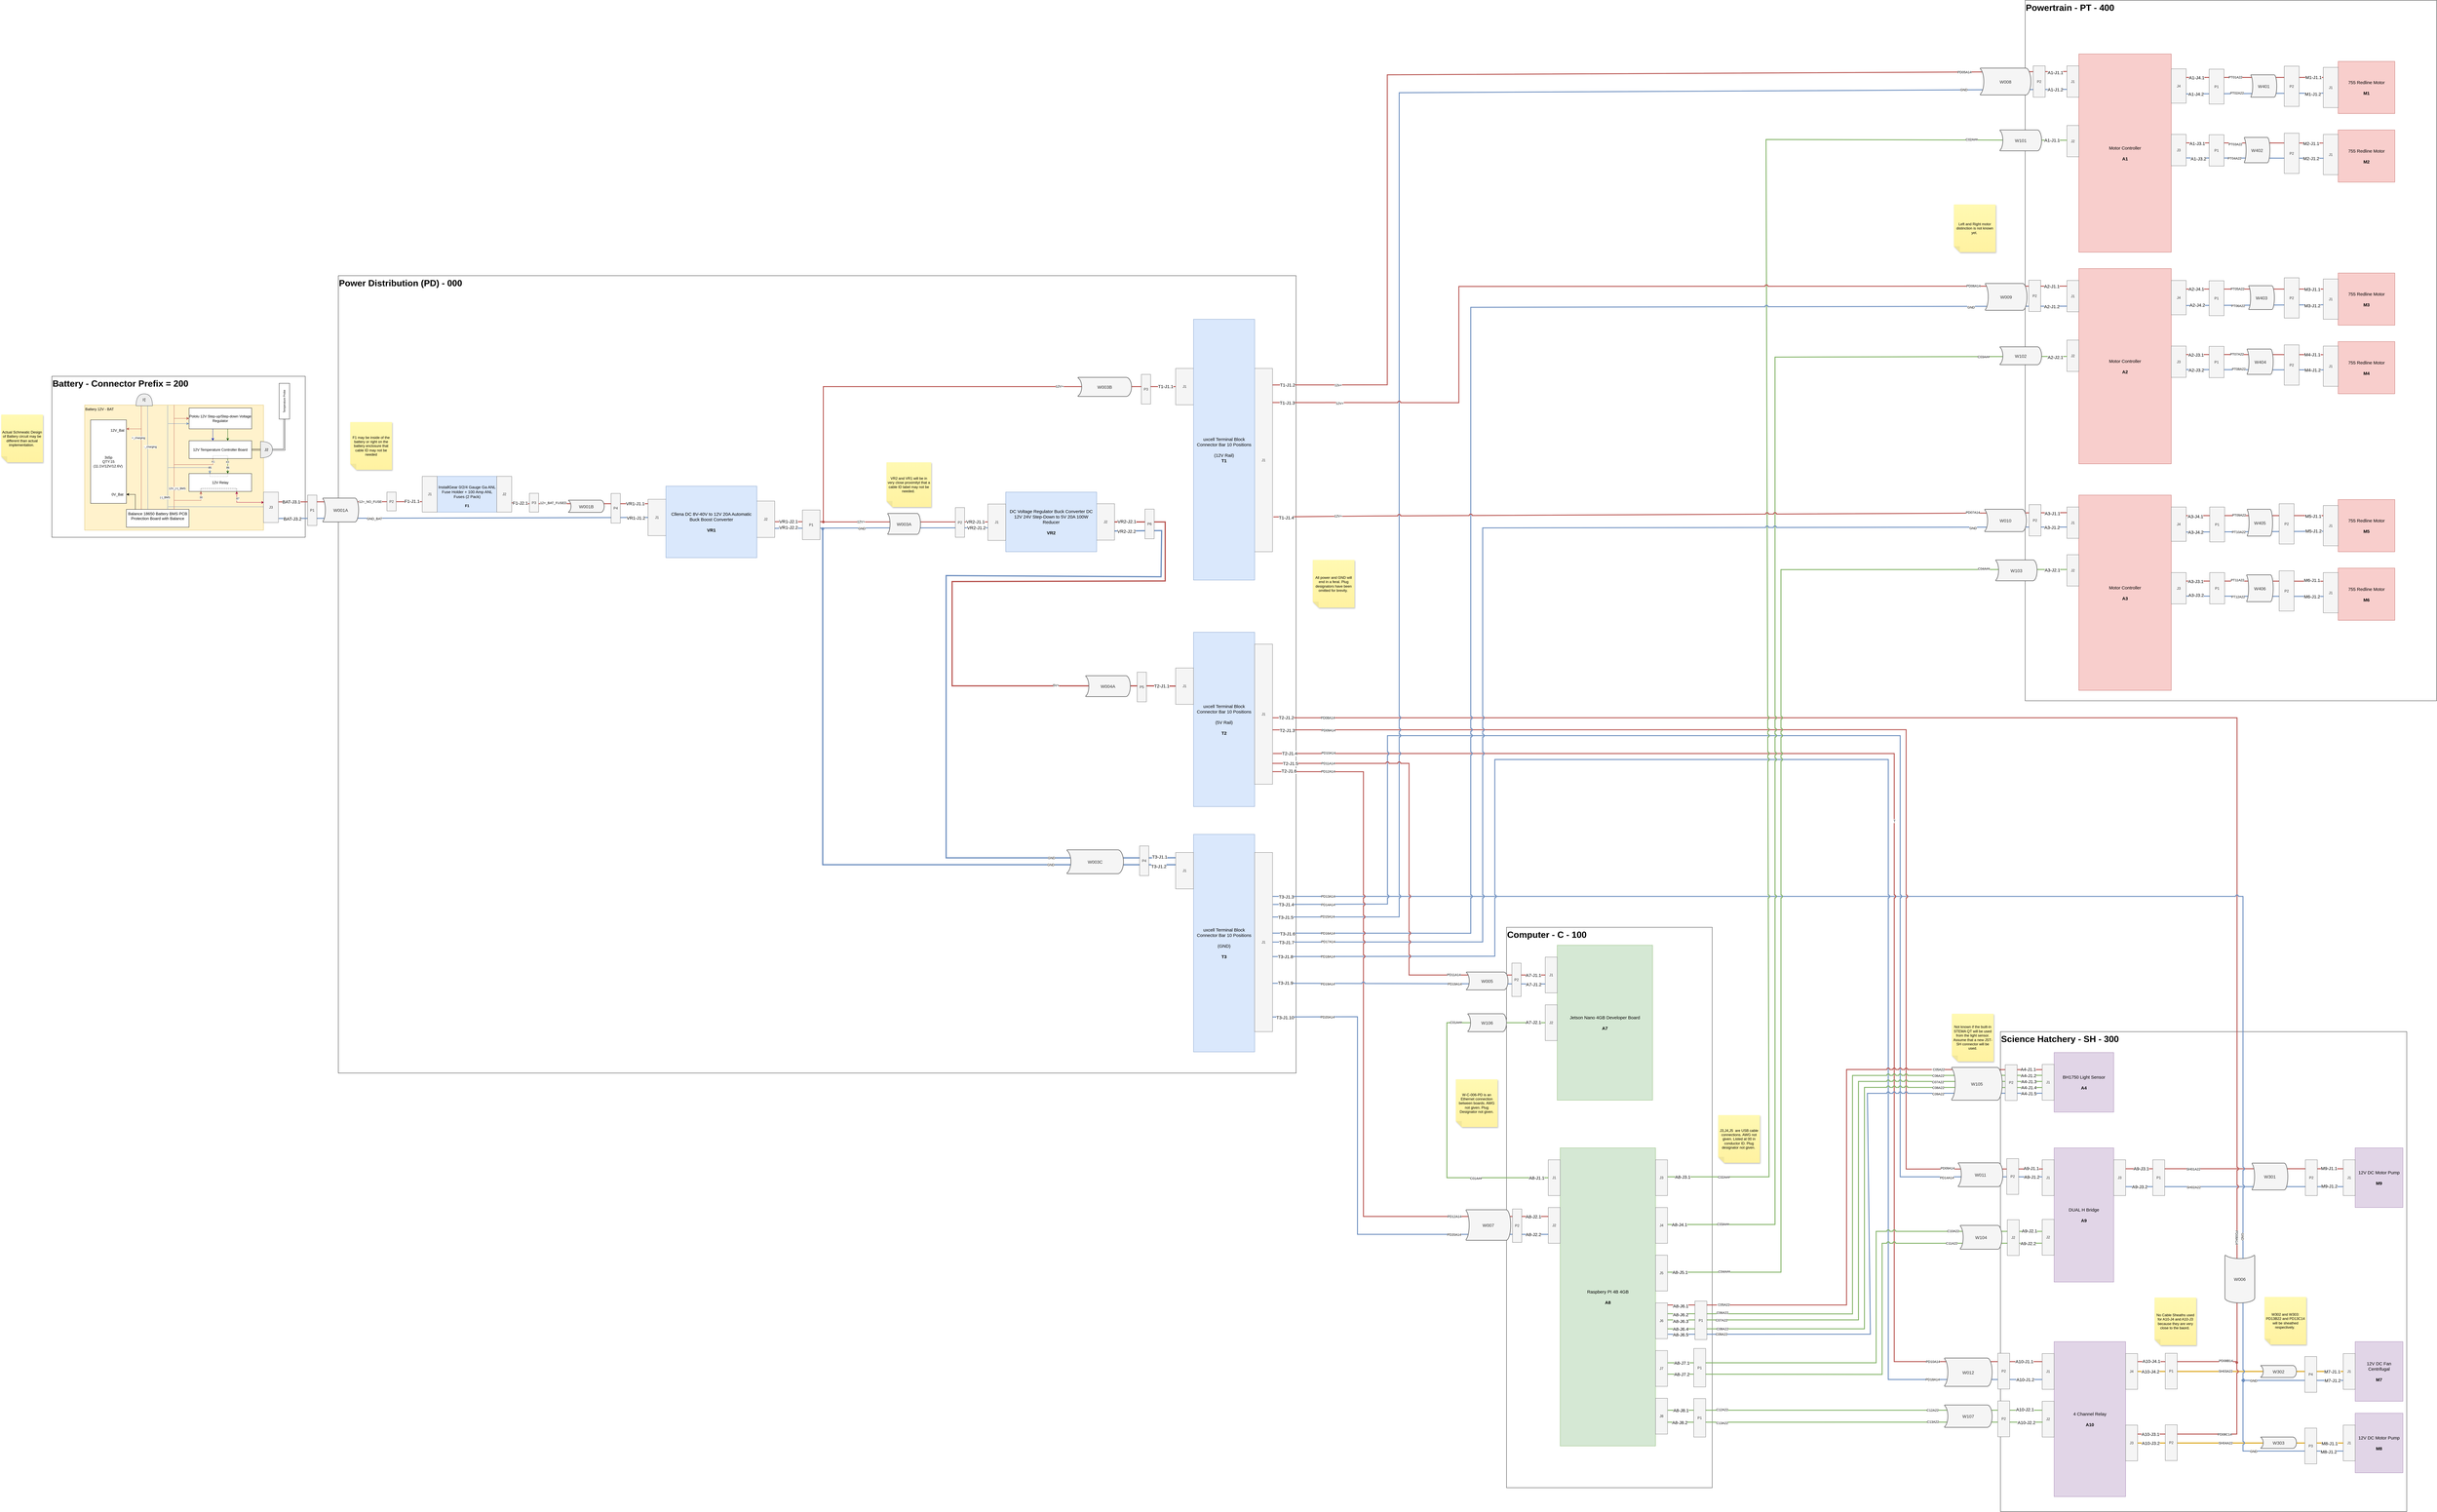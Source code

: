 <mxfile version="20.8.16" type="device" pages="2"><diagram name="power_wire_harness" id="cVnVKFGGydBFmvp2IB7W"><mxGraphModel dx="5591" dy="3194" grid="0" gridSize="10" guides="1" tooltips="1" connect="1" arrows="1" fold="1" page="0" pageScale="1" pageWidth="850" pageHeight="1100" math="0" shadow="0"><root><mxCell id="0"/><mxCell id="1" parent="0"/><mxCell id="bHrrhZz4qobNHX_hLzXJ-218" value="Science Hatchery - SH - 300" style="rounded=0;whiteSpace=wrap;html=1;fontSize=30;fontStyle=1;verticalAlign=top;align=left;movable=0;resizable=0;rotatable=0;deletable=0;editable=0;connectable=0;locked=1;" parent="1" vertex="1"><mxGeometry x="3737" y="1770" width="1363" height="1610" as="geometry"/></mxCell><mxCell id="bHrrhZz4qobNHX_hLzXJ-217" value="&lt;b style=&quot;font-size: 30px;&quot;&gt;Powertrain - PT - 400&lt;/b&gt;" style="rounded=0;whiteSpace=wrap;html=1;fontSize=30;verticalAlign=top;align=left;movable=0;resizable=0;rotatable=0;deletable=0;editable=0;connectable=0;locked=1;" parent="1" vertex="1"><mxGeometry x="3820" y="-1690" width="1380" height="2350" as="geometry"/></mxCell><mxCell id="bHrrhZz4qobNHX_hLzXJ-216" value="&lt;b style=&quot;font-size: 30px;&quot;&gt;Computer - C - 100&lt;/b&gt;" style="rounded=0;whiteSpace=wrap;html=1;fontSize=30;horizontal=1;align=left;verticalAlign=top;movable=0;resizable=0;rotatable=0;deletable=0;editable=0;connectable=0;locked=1;" parent="1" vertex="1"><mxGeometry x="2080" y="1420" width="690" height="1880" as="geometry"/></mxCell><mxCell id="bHrrhZz4qobNHX_hLzXJ-215" value="Power Distribution (PD) - 000" style="rounded=0;whiteSpace=wrap;html=1;verticalAlign=top;align=left;fontSize=30;fontStyle=1;movable=0;resizable=0;rotatable=0;deletable=0;editable=0;connectable=0;locked=1;" parent="1" vertex="1"><mxGeometry x="-1839" y="-766" width="3213" height="2675" as="geometry"/></mxCell><mxCell id="rSaAeqTpw0NA6syukBnW-537" value="Battery - Connector Prefix = 200" style="rounded=0;whiteSpace=wrap;html=1;fontSize=30;align=left;verticalAlign=top;fontStyle=1;movable=0;resizable=0;rotatable=0;deletable=0;editable=0;locked=1;connectable=0;" parent="1" vertex="1"><mxGeometry x="-2800" y="-428.62" width="850" height="540" as="geometry"/></mxCell><mxCell id="rsBjd1_4dCkAsITCZ6q8-32" value="uxcell Terminal Block Connector Bar 10 Positions&lt;br style=&quot;font-size: 15px;&quot;&gt;&lt;br style=&quot;font-size: 15px;&quot;&gt;(GND)&lt;br style=&quot;font-size: 15px;&quot;&gt;&lt;br style=&quot;font-size: 15px;&quot;&gt;&lt;b style=&quot;font-size: 15px;&quot;&gt;T3&lt;/b&gt;" style="rounded=0;whiteSpace=wrap;html=1;fillColor=#dae8fc;strokeColor=#6c8ebf;fontSize=15;" parent="1" vertex="1"><mxGeometry x="1030" y="1108" width="205" height="730" as="geometry"/></mxCell><mxCell id="rsBjd1_4dCkAsITCZ6q8-33" value="uxcell Terminal Block Connector Bar 10 Positions&lt;br style=&quot;font-size: 15px;&quot;&gt;&lt;br style=&quot;font-size: 15px;&quot;&gt;(5V Rail)&lt;br style=&quot;font-size: 15px;&quot;&gt;&lt;br style=&quot;font-size: 15px;&quot;&gt;&lt;b style=&quot;font-size: 15px;&quot;&gt;T2&lt;/b&gt;" style="rounded=0;whiteSpace=wrap;html=1;fillColor=#dae8fc;strokeColor=#6c8ebf;direction=east;fontSize=15;" parent="1" vertex="1"><mxGeometry x="1030" y="430" width="205" height="585" as="geometry"/></mxCell><mxCell id="rSaAeqTpw0NA6syukBnW-31" style="edgeStyle=orthogonalEdgeStyle;rounded=0;orthogonalLoop=1;jettySize=auto;html=1;entryX=1;entryY=0.5;entryDx=0;entryDy=0;entryPerimeter=0;endArrow=none;endFill=0;" parent="1" edge="1"><mxGeometry relative="1" as="geometry"><mxPoint x="4745" y="1230" as="sourcePoint"/></mxGeometry></mxCell><mxCell id="ErftDo-CsonsE_f2U1WP-26" value="W-SH-4-A" style="edgeLabel;html=1;align=center;verticalAlign=middle;resizable=0;points=[];" parent="rSaAeqTpw0NA6syukBnW-31" vertex="1" connectable="0"><mxGeometry x="0.12" y="-2" relative="1" as="geometry"><mxPoint x="80" y="-2" as="offset"/></mxGeometry></mxCell><mxCell id="rSaAeqTpw0NA6syukBnW-33" style="edgeStyle=orthogonalEdgeStyle;rounded=0;orthogonalLoop=1;jettySize=auto;html=1;entryX=1;entryY=0.5;entryDx=0;entryDy=0;entryPerimeter=0;endArrow=none;endFill=0;" parent="1" edge="1"><mxGeometry relative="1" as="geometry"><mxPoint x="4745" y="1360" as="sourcePoint"/></mxGeometry></mxCell><mxCell id="ErftDo-CsonsE_f2U1WP-27" value="W-SH-5-A" style="edgeLabel;html=1;align=center;verticalAlign=middle;resizable=0;points=[];" parent="rSaAeqTpw0NA6syukBnW-33" vertex="1" connectable="0"><mxGeometry x="0.135" y="2" relative="1" as="geometry"><mxPoint x="82" as="offset"/></mxGeometry></mxCell><mxCell id="rSaAeqTpw0NA6syukBnW-35" style="edgeStyle=orthogonalEdgeStyle;rounded=0;orthogonalLoop=1;jettySize=auto;html=1;endArrow=none;endFill=0;" parent="1" edge="1"><mxGeometry relative="1" as="geometry"><mxPoint x="4745" y="1630.0" as="sourcePoint"/></mxGeometry></mxCell><mxCell id="ErftDo-CsonsE_f2U1WP-29" value="W-SH-7-A" style="edgeLabel;html=1;align=center;verticalAlign=middle;resizable=0;points=[];" parent="rSaAeqTpw0NA6syukBnW-35" vertex="1" connectable="0"><mxGeometry x="0.144" y="2" relative="1" as="geometry"><mxPoint x="82" as="offset"/></mxGeometry></mxCell><mxCell id="rSaAeqTpw0NA6syukBnW-34" style="edgeStyle=orthogonalEdgeStyle;rounded=0;orthogonalLoop=1;jettySize=auto;html=1;entryX=1;entryY=0.5;entryDx=0;entryDy=0;entryPerimeter=0;endArrow=none;endFill=0;" parent="1" edge="1"><mxGeometry relative="1" as="geometry"><mxPoint x="4745" y="1485" as="sourcePoint"/></mxGeometry></mxCell><mxCell id="ErftDo-CsonsE_f2U1WP-28" value="W-SH-6-A" style="edgeLabel;html=1;align=center;verticalAlign=middle;resizable=0;points=[];" parent="rSaAeqTpw0NA6syukBnW-34" vertex="1" connectable="0"><mxGeometry x="0.093" relative="1" as="geometry"><mxPoint x="88" as="offset"/></mxGeometry></mxCell><mxCell id="rSaAeqTpw0NA6syukBnW-32" style="edgeStyle=orthogonalEdgeStyle;rounded=0;orthogonalLoop=1;jettySize=auto;html=1;entryX=1;entryY=0.5;entryDx=0;entryDy=0;entryPerimeter=0;endArrow=none;endFill=0;" parent="1" edge="1"><mxGeometry relative="1" as="geometry"><Array as="points"><mxPoint x="4828" y="1104"/><mxPoint x="4828" y="1230"/></Array><mxPoint x="4745" y="1230" as="targetPoint"/></mxGeometry></mxCell><mxCell id="ErftDo-CsonsE_f2U1WP-30" value="W-SH-4-B" style="edgeLabel;html=1;align=center;verticalAlign=middle;resizable=0;points=[];" parent="rSaAeqTpw0NA6syukBnW-32" vertex="1" connectable="0"><mxGeometry x="0.061" relative="1" as="geometry"><mxPoint x="-2" y="-32" as="offset"/></mxGeometry></mxCell><mxCell id="rSaAeqTpw0NA6syukBnW-36" style="edgeStyle=orthogonalEdgeStyle;rounded=0;orthogonalLoop=1;jettySize=auto;html=1;entryX=1;entryY=0.5;entryDx=0;entryDy=0;entryPerimeter=0;endArrow=none;endFill=0;jumpStyle=arc;" parent="1" edge="1"><mxGeometry relative="1" as="geometry"><Array as="points"><mxPoint x="4879" y="1360"/></Array><mxPoint x="4745" y="1360" as="targetPoint"/></mxGeometry></mxCell><mxCell id="ErftDo-CsonsE_f2U1WP-31" value="W-SH-5-B" style="edgeLabel;html=1;align=center;verticalAlign=middle;resizable=0;points=[];" parent="rSaAeqTpw0NA6syukBnW-36" vertex="1" connectable="0"><mxGeometry x="0.035" y="-2" relative="1" as="geometry"><mxPoint as="offset"/></mxGeometry></mxCell><mxCell id="rSaAeqTpw0NA6syukBnW-37" style="edgeStyle=orthogonalEdgeStyle;rounded=0;orthogonalLoop=1;jettySize=auto;html=1;entryX=1;entryY=0.5;entryDx=0;entryDy=0;entryPerimeter=0;endArrow=none;endFill=0;jumpStyle=arc;" parent="1" edge="1"><mxGeometry relative="1" as="geometry"><Array as="points"><mxPoint x="4932" y="1104"/><mxPoint x="4932" y="1485"/></Array><mxPoint x="4745" y="1485" as="targetPoint"/></mxGeometry></mxCell><mxCell id="ErftDo-CsonsE_f2U1WP-32" value="W-SH-6-B" style="edgeLabel;html=1;align=center;verticalAlign=middle;resizable=0;points=[];" parent="rSaAeqTpw0NA6syukBnW-37" vertex="1" connectable="0"><mxGeometry x="0.116" y="1" relative="1" as="geometry"><mxPoint as="offset"/></mxGeometry></mxCell><mxCell id="rSaAeqTpw0NA6syukBnW-38" style="edgeStyle=orthogonalEdgeStyle;rounded=0;orthogonalLoop=1;jettySize=auto;html=1;entryX=1;entryY=0.5;entryDx=0;entryDy=0;entryPerimeter=0;endArrow=none;endFill=0;jumpStyle=arc;" parent="1" edge="1"><mxGeometry relative="1" as="geometry"><Array as="points"><mxPoint x="4981" y="1104"/><mxPoint x="4981" y="1630"/></Array><mxPoint x="4745" y="1630.0" as="targetPoint"/></mxGeometry></mxCell><mxCell id="ErftDo-CsonsE_f2U1WP-33" value="W-SH-7-B" style="edgeLabel;html=1;align=center;verticalAlign=middle;resizable=0;points=[];" parent="rSaAeqTpw0NA6syukBnW-38" vertex="1" connectable="0"><mxGeometry x="0.299" relative="1" as="geometry"><mxPoint as="offset"/></mxGeometry></mxCell><mxCell id="rSaAeqTpw0NA6syukBnW-495" value="uxcell Terminal Block Connector Bar 10 Positions&lt;br&gt;&lt;br&gt;(12V Rail)&lt;br&gt;&lt;b&gt;T1&lt;/b&gt;" style="rounded=0;whiteSpace=wrap;html=1;fillColor=#dae8fc;strokeColor=#6c8ebf;direction=east;" parent="1" vertex="1"><mxGeometry x="1030" y="-620" width="205" height="875" as="geometry"/></mxCell><mxCell id="rSaAeqTpw0NA6syukBnW-504" style="edgeStyle=orthogonalEdgeStyle;rounded=0;orthogonalLoop=1;jettySize=auto;html=1;fontSize=18;endArrow=none;endFill=0;fillColor=#f8cecc;strokeColor=#b85450;strokeWidth=3;exitX=-0.017;exitY=0.708;exitDx=0;exitDy=0;exitPerimeter=0;entryX=1.001;entryY=0.321;entryDx=0;entryDy=0;entryPerimeter=0;" parent="1" source="bHrrhZz4qobNHX_hLzXJ-233" target="bHrrhZz4qobNHX_hLzXJ-53" edge="1"><mxGeometry relative="1" as="geometry"><mxPoint x="-1610" y="-7.5" as="sourcePoint"/><mxPoint x="-1760" y="-7.5" as="targetPoint"/><Array as="points"><mxPoint x="-2040" y="-7"/></Array></mxGeometry></mxCell><mxCell id="bHrrhZz4qobNHX_hLzXJ-240" value="BAT-J3.1" style="edgeLabel;html=1;align=center;verticalAlign=middle;resizable=0;points=[];fontSize=15;" parent="rSaAeqTpw0NA6syukBnW-504" vertex="1" connectable="0"><mxGeometry x="0.609" relative="1" as="geometry"><mxPoint x="-51" y="-1" as="offset"/></mxGeometry></mxCell><mxCell id="bHrrhZz4qobNHX_hLzXJ-241" value="F1-J1.1" style="edgeLabel;html=1;align=center;verticalAlign=middle;resizable=0;points=[];fontSize=15;" parent="rSaAeqTpw0NA6syukBnW-504" vertex="1" connectable="0"><mxGeometry x="-0.612" relative="1" as="geometry"><mxPoint x="60" y="-2" as="offset"/></mxGeometry></mxCell><mxCell id="GfO0SIIlMJTJJTF4uflC-7" value="12+_NO_FUSE" style="edgeLabel;html=1;align=center;verticalAlign=middle;resizable=0;points=[];" parent="rSaAeqTpw0NA6syukBnW-504" vertex="1" connectable="0"><mxGeometry x="-0.205" y="-2" relative="1" as="geometry"><mxPoint x="18" y="1" as="offset"/></mxGeometry></mxCell><mxCell id="rSaAeqTpw0NA6syukBnW-509" value="" style="edgeStyle=orthogonalEdgeStyle;rounded=0;orthogonalLoop=1;jettySize=auto;html=1;fontSize=18;endArrow=none;endFill=0;fillColor=#f8cecc;strokeColor=#b85450;strokeWidth=3;entryX=0.027;entryY=0.122;entryDx=0;entryDy=0;entryPerimeter=0;exitX=0.991;exitY=0.741;exitDx=0;exitDy=0;exitPerimeter=0;" parent="1" source="bHrrhZz4qobNHX_hLzXJ-237" target="bHrrhZz4qobNHX_hLzXJ-20" edge="1"><mxGeometry relative="1" as="geometry"><mxPoint x="-1020" y="9" as="sourcePoint"/><mxPoint x="-560" y="10" as="targetPoint"/><Array as="points"><mxPoint x="-1241" y="-1"/></Array></mxGeometry></mxCell><mxCell id="bHrrhZz4qobNHX_hLzXJ-230" value="VR1-J1.1" style="edgeLabel;html=1;align=center;verticalAlign=middle;resizable=0;points=[];fontSize=15;" parent="rSaAeqTpw0NA6syukBnW-509" vertex="1" connectable="0"><mxGeometry x="0.666" relative="1" as="geometry"><mxPoint x="32" y="-1" as="offset"/></mxGeometry></mxCell><mxCell id="bHrrhZz4qobNHX_hLzXJ-242" value="F1-J2.1" style="edgeLabel;html=1;align=center;verticalAlign=middle;resizable=0;points=[];fontSize=15;" parent="rSaAeqTpw0NA6syukBnW-509" vertex="1" connectable="0"><mxGeometry x="-0.798" relative="1" as="geometry"><mxPoint x="-15" y="-3" as="offset"/></mxGeometry></mxCell><mxCell id="GfO0SIIlMJTJJTF4uflC-8" value="12+_BAT_FUSED" style="edgeLabel;html=1;align=center;verticalAlign=middle;resizable=0;points=[];" parent="rSaAeqTpw0NA6syukBnW-509" vertex="1" connectable="0"><mxGeometry x="-0.383" y="3" relative="1" as="geometry"><mxPoint as="offset"/></mxGeometry></mxCell><mxCell id="rSaAeqTpw0NA6syukBnW-517" value="" style="group" parent="1" vertex="1" connectable="0"><mxGeometry x="-2690" y="-405" width="687.5" height="492.76" as="geometry"/></mxCell><mxCell id="rsBjd1_4dCkAsITCZ6q8-35" value="Battery 12V - BAT" style="rounded=0;whiteSpace=wrap;html=1;align=left;verticalAlign=top;fillColor=#fff2cc;strokeColor=#d6b656;" parent="rSaAeqTpw0NA6syukBnW-517" vertex="1"><mxGeometry y="72.76" width="600" height="420" as="geometry"/></mxCell><mxCell id="rsBjd1_4dCkAsITCZ6q8-36" value="3s5p&lt;br&gt;QTY:15&lt;br&gt;(11.1V/12V/12.6V)&amp;nbsp;" style="rounded=0;whiteSpace=wrap;html=1;" parent="rSaAeqTpw0NA6syukBnW-517" vertex="1"><mxGeometry x="20" y="122.76" width="120" height="280" as="geometry"/></mxCell><mxCell id="rsBjd1_4dCkAsITCZ6q8-71" style="edgeStyle=orthogonalEdgeStyle;rounded=0;sketch=0;orthogonalLoop=1;jettySize=auto;html=1;shadow=0;strokeColor=#b85450;fontSize=8;startArrow=none;startFill=0;endArrow=none;endFill=0;fillColor=#f8cecc;" parent="rSaAeqTpw0NA6syukBnW-517" source="rsBjd1_4dCkAsITCZ6q8-37" edge="1"><mxGeometry relative="1" as="geometry"><mxPoint x="300" y="272.76" as="targetPoint"/><Array as="points"><mxPoint x="430" y="272.76"/></Array></mxGeometry></mxCell><mxCell id="rsBjd1_4dCkAsITCZ6q8-73" value="K1" style="edgeLabel;html=1;align=center;verticalAlign=middle;resizable=0;points=[];fontSize=8;" parent="rsBjd1_4dCkAsITCZ6q8-71" vertex="1" connectable="0"><mxGeometry x="-0.683" relative="1" as="geometry"><mxPoint x="4" y="-10" as="offset"/></mxGeometry></mxCell><mxCell id="rsBjd1_4dCkAsITCZ6q8-37" value="12V Temperature Controller Board" style="rounded=0;whiteSpace=wrap;html=1;" parent="rSaAeqTpw0NA6syukBnW-517" vertex="1"><mxGeometry x="350.33" y="192.5" width="210" height="60" as="geometry"/></mxCell><mxCell id="rsBjd1_4dCkAsITCZ6q8-92" style="edgeStyle=orthogonalEdgeStyle;rounded=0;sketch=0;orthogonalLoop=1;jettySize=auto;html=1;shadow=0;strokeColor=#b85450;fontSize=9;startArrow=classic;startFill=1;endArrow=none;endFill=0;fillColor=#f8cecc;" parent="rSaAeqTpw0NA6syukBnW-517" source="rsBjd1_4dCkAsITCZ6q8-38" edge="1"><mxGeometry relative="1" as="geometry"><mxPoint x="300" y="382.76" as="targetPoint"/><Array as="points"><mxPoint x="390" y="392.76"/><mxPoint x="300" y="392.76"/></Array></mxGeometry></mxCell><mxCell id="rsBjd1_4dCkAsITCZ6q8-100" value="30" style="edgeLabel;html=1;align=center;verticalAlign=middle;resizable=0;points=[];fontSize=9;" parent="rsBjd1_4dCkAsITCZ6q8-92" vertex="1" connectable="0"><mxGeometry x="-0.074" relative="1" as="geometry"><mxPoint x="30" y="-10" as="offset"/></mxGeometry></mxCell><mxCell id="rsBjd1_4dCkAsITCZ6q8-108" style="edgeStyle=orthogonalEdgeStyle;rounded=0;sketch=0;orthogonalLoop=1;jettySize=auto;html=1;shadow=0;strokeColor=#6c8ebf;fontSize=9;startArrow=classic;startFill=1;endArrow=none;endFill=0;jumpStyle=none;fillColor=#dae8fc;" parent="rSaAeqTpw0NA6syukBnW-517" source="rsBjd1_4dCkAsITCZ6q8-38" edge="1"><mxGeometry relative="1" as="geometry"><mxPoint x="280" y="282.76" as="targetPoint"/><Array as="points"><mxPoint x="420" y="282.76"/></Array></mxGeometry></mxCell><mxCell id="rsBjd1_4dCkAsITCZ6q8-110" value="85" style="edgeLabel;html=1;align=center;verticalAlign=middle;resizable=0;points=[];fontSize=9;" parent="rsBjd1_4dCkAsITCZ6q8-108" vertex="1" connectable="0"><mxGeometry x="-0.826" relative="1" as="geometry"><mxPoint y="-6" as="offset"/></mxGeometry></mxCell><mxCell id="rsBjd1_4dCkAsITCZ6q8-38" value="12V Relay" style="rounded=0;whiteSpace=wrap;html=1;" parent="rSaAeqTpw0NA6syukBnW-517" vertex="1"><mxGeometry x="350" y="302.76" width="210" height="60" as="geometry"/></mxCell><mxCell id="rsBjd1_4dCkAsITCZ6q8-69" style="edgeStyle=orthogonalEdgeStyle;rounded=0;sketch=0;orthogonalLoop=1;jettySize=auto;html=1;exitX=0;exitY=0.75;exitDx=0;exitDy=0;shadow=0;strokeColor=#6c8ebf;fontSize=8;endFill=0;endArrow=none;startArrow=classic;startFill=1;fillColor=#dae8fc;" parent="rSaAeqTpw0NA6syukBnW-517" source="rsBjd1_4dCkAsITCZ6q8-39" edge="1"><mxGeometry relative="1" as="geometry"><mxPoint x="280" y="135.119" as="targetPoint"/></mxGeometry></mxCell><mxCell id="rsBjd1_4dCkAsITCZ6q8-97" value="" style="edgeStyle=orthogonalEdgeStyle;rounded=0;sketch=0;orthogonalLoop=1;jettySize=auto;html=1;shadow=0;strokeColor=#001DBC;fontSize=9;startArrow=none;startFill=0;endArrow=classic;endFill=1;fillColor=#0050ef;" parent="rSaAeqTpw0NA6syukBnW-517" source="rsBjd1_4dCkAsITCZ6q8-39" target="rsBjd1_4dCkAsITCZ6q8-37" edge="1"><mxGeometry relative="1" as="geometry"><Array as="points"><mxPoint x="430" y="172.76"/><mxPoint x="430" y="172.76"/></Array></mxGeometry></mxCell><mxCell id="rsBjd1_4dCkAsITCZ6q8-98" value="" style="edgeStyle=orthogonalEdgeStyle;rounded=0;sketch=0;orthogonalLoop=1;jettySize=auto;html=1;shadow=0;strokeColor=#005700;fontSize=9;startArrow=none;startFill=0;endArrow=classic;endFill=1;fillColor=#008a00;" parent="rSaAeqTpw0NA6syukBnW-517" source="rsBjd1_4dCkAsITCZ6q8-39" target="rsBjd1_4dCkAsITCZ6q8-37" edge="1"><mxGeometry relative="1" as="geometry"><Array as="points"><mxPoint x="480" y="172.76"/><mxPoint x="480" y="172.76"/></Array></mxGeometry></mxCell><mxCell id="rsBjd1_4dCkAsITCZ6q8-39" value="Pololu 12V Step-up/Step-down Voltage Regulator" style="rounded=0;whiteSpace=wrap;html=1;" parent="rSaAeqTpw0NA6syukBnW-517" vertex="1"><mxGeometry x="350.33" y="82.76" width="210" height="70" as="geometry"/></mxCell><mxCell id="rsBjd1_4dCkAsITCZ6q8-43" style="edgeStyle=orthogonalEdgeStyle;rounded=0;orthogonalLoop=1;jettySize=auto;html=1;" parent="rSaAeqTpw0NA6syukBnW-517" source="rsBjd1_4dCkAsITCZ6q8-40" target="rsBjd1_4dCkAsITCZ6q8-36" edge="1"><mxGeometry relative="1" as="geometry"><Array as="points"><mxPoint x="170" y="372.76"/></Array></mxGeometry></mxCell><mxCell id="rsBjd1_4dCkAsITCZ6q8-46" style="edgeStyle=orthogonalEdgeStyle;rounded=0;orthogonalLoop=1;jettySize=auto;html=1;fillColor=#f8cecc;strokeColor=#b85450;" parent="rSaAeqTpw0NA6syukBnW-517" source="rsBjd1_4dCkAsITCZ6q8-40" target="rsBjd1_4dCkAsITCZ6q8-36" edge="1"><mxGeometry relative="1" as="geometry"><Array as="points"><mxPoint x="190" y="152.76"/></Array></mxGeometry></mxCell><mxCell id="rsBjd1_4dCkAsITCZ6q8-47" value="+_charging" style="edgeLabel;html=1;align=center;verticalAlign=middle;resizable=0;points=[];fontSize=9;" parent="rsBjd1_4dCkAsITCZ6q8-46" vertex="1" connectable="0"><mxGeometry x="0.764" relative="1" as="geometry"><mxPoint x="2" y="30" as="offset"/></mxGeometry></mxCell><mxCell id="rsBjd1_4dCkAsITCZ6q8-40" value="&#10;&lt;span data-sheets-userformat=&quot;{&amp;quot;2&amp;quot;:771,&amp;quot;3&amp;quot;:{&amp;quot;1&amp;quot;:0},&amp;quot;4&amp;quot;:{&amp;quot;1&amp;quot;:2,&amp;quot;2&amp;quot;:16777215},&amp;quot;11&amp;quot;:4,&amp;quot;12&amp;quot;:0}&quot; data-sheets-value=&quot;{&amp;quot;1&amp;quot;:2,&amp;quot;2&amp;quot;:&amp;quot;Balance 18650 Battery BMS PCB Protection Board with Balance&amp;quot;}&quot; style=&quot;font-size:10pt;font-family:Arial;font-style:normal;&quot;&gt;Balance 18650 Battery BMS PCB Protection Board with Balance&lt;/span&gt;&#10;&#10;" style="rounded=0;whiteSpace=wrap;html=1;" parent="rSaAeqTpw0NA6syukBnW-517" vertex="1"><mxGeometry x="140" y="422.76" width="210" height="60" as="geometry"/></mxCell><mxCell id="rsBjd1_4dCkAsITCZ6q8-49" value="" style="endArrow=none;html=1;rounded=0;exitX=0.427;exitY=0.01;exitDx=0;exitDy=0;strokeColor=#b85450;shadow=0;endFill=1;snapToPoint=0;anchorPointDirection=0;exitPerimeter=0;entryX=0.5;entryY=0;entryDx=0;entryDy=0;fillColor=#f8cecc;" parent="rSaAeqTpw0NA6syukBnW-517" target="rsBjd1_4dCkAsITCZ6q8-35" edge="1"><mxGeometry width="50" height="50" relative="1" as="geometry"><mxPoint x="300.0" y="423.62" as="sourcePoint"/><mxPoint x="300.13" y="143.16" as="targetPoint"/></mxGeometry></mxCell><mxCell id="rsBjd1_4dCkAsITCZ6q8-50" value="12V_(+)_BMS" style="edgeLabel;html=1;align=center;verticalAlign=middle;resizable=0;points=[];fontSize=9;" parent="rsBjd1_4dCkAsITCZ6q8-49" vertex="1" connectable="0"><mxGeometry x="0.675" y="-1" relative="1" as="geometry"><mxPoint x="9" y="223" as="offset"/></mxGeometry></mxCell><mxCell id="rsBjd1_4dCkAsITCZ6q8-52" value="" style="endArrow=classic;html=1;rounded=0;shadow=0;sketch=0;strokeColor=#b85450;entryX=0;entryY=0.5;entryDx=0;entryDy=0;fillColor=#f8cecc;" parent="rSaAeqTpw0NA6syukBnW-517" target="rsBjd1_4dCkAsITCZ6q8-39" edge="1"><mxGeometry width="50" height="50" relative="1" as="geometry"><mxPoint x="300.33" y="117.76" as="sourcePoint"/><mxPoint x="340.33" y="-47.24" as="targetPoint"/></mxGeometry></mxCell><mxCell id="rsBjd1_4dCkAsITCZ6q8-53" value="12V_Bat" style="text;html=1;strokeColor=none;fillColor=none;align=center;verticalAlign=middle;whiteSpace=wrap;rounded=0;" parent="rSaAeqTpw0NA6syukBnW-517" vertex="1"><mxGeometry x="80" y="142.76" width="60" height="30" as="geometry"/></mxCell><mxCell id="rsBjd1_4dCkAsITCZ6q8-54" value="0V_Bat" style="text;html=1;strokeColor=none;fillColor=none;align=center;verticalAlign=middle;whiteSpace=wrap;rounded=0;" parent="rSaAeqTpw0NA6syukBnW-517" vertex="1"><mxGeometry x="80" y="357.76" width="60" height="30" as="geometry"/></mxCell><mxCell id="rsBjd1_4dCkAsITCZ6q8-56" value="" style="endArrow=none;html=1;rounded=0;shadow=0;sketch=0;strokeColor=#6c8ebf;exitX=0.343;exitY=0.01;exitDx=0;exitDy=0;exitPerimeter=0;entryX=0.352;entryY=-0.001;entryDx=0;entryDy=0;entryPerimeter=0;fillColor=#dae8fc;" parent="rSaAeqTpw0NA6syukBnW-517" target="rsBjd1_4dCkAsITCZ6q8-35" edge="1"><mxGeometry width="50" height="50" relative="1" as="geometry"><mxPoint x="212.03" y="422.36" as="sourcePoint"/><mxPoint x="212" y="212.76" as="targetPoint"/></mxGeometry></mxCell><mxCell id="rsBjd1_4dCkAsITCZ6q8-58" value="-_charging" style="edgeLabel;html=1;align=center;verticalAlign=middle;resizable=0;points=[];fontSize=9;" parent="rsBjd1_4dCkAsITCZ6q8-56" vertex="1" connectable="0"><mxGeometry x="0.222" relative="1" as="geometry"><mxPoint x="8" y="4" as="offset"/></mxGeometry></mxCell><mxCell id="rsBjd1_4dCkAsITCZ6q8-57" value="" style="endArrow=none;html=1;rounded=0;shadow=0;sketch=0;strokeColor=#b85450;fillColor=#f8cecc;" parent="rSaAeqTpw0NA6syukBnW-517" edge="1"><mxGeometry width="50" height="50" relative="1" as="geometry"><mxPoint x="190" y="152.76" as="sourcePoint"/><mxPoint x="190" y="72.76" as="targetPoint"/></mxGeometry></mxCell><mxCell id="rsBjd1_4dCkAsITCZ6q8-59" value="J1" style="shape=or;whiteSpace=wrap;html=1;rotation=-90;fillColor=#eeeeee;strokeColor=#36393d;" parent="rSaAeqTpw0NA6syukBnW-517" vertex="1"><mxGeometry x="180" y="27.76" width="40" height="55" as="geometry"/></mxCell><mxCell id="rsBjd1_4dCkAsITCZ6q8-67" value="" style="endArrow=none;html=1;rounded=0;shadow=0;sketch=0;strokeColor=#6c8ebf;exitX=0.659;exitY=0;exitDx=0;exitDy=0;exitPerimeter=0;entryX=0.464;entryY=0.003;entryDx=0;entryDy=0;entryPerimeter=0;fillColor=#dae8fc;" parent="rSaAeqTpw0NA6syukBnW-517" source="rsBjd1_4dCkAsITCZ6q8-40" target="rsBjd1_4dCkAsITCZ6q8-35" edge="1"><mxGeometry width="50" height="50" relative="1" as="geometry"><mxPoint x="310" y="12.76" as="sourcePoint"/><mxPoint x="278" y="192.76" as="targetPoint"/></mxGeometry></mxCell><mxCell id="rsBjd1_4dCkAsITCZ6q8-68" value="(-)_BMS" style="edgeLabel;html=1;align=center;verticalAlign=middle;resizable=0;points=[];fontSize=9;" parent="rsBjd1_4dCkAsITCZ6q8-67" vertex="1" connectable="0"><mxGeometry x="0.856" relative="1" as="geometry"><mxPoint x="-10" y="283" as="offset"/></mxGeometry></mxCell><mxCell id="rsBjd1_4dCkAsITCZ6q8-72" style="edgeStyle=orthogonalEdgeStyle;rounded=0;sketch=0;orthogonalLoop=1;jettySize=auto;html=1;shadow=0;strokeColor=#005700;fontSize=8;startArrow=none;startFill=0;endArrow=classic;endFill=1;fillColor=#008a00;" parent="rSaAeqTpw0NA6syukBnW-517" edge="1"><mxGeometry relative="1" as="geometry"><mxPoint x="480" y="252.76" as="sourcePoint"/><mxPoint x="480" y="302.76" as="targetPoint"/><Array as="points"><mxPoint x="480" y="252.76"/><mxPoint x="480" y="302.76"/></Array></mxGeometry></mxCell><mxCell id="rsBjd1_4dCkAsITCZ6q8-74" value="K0" style="edgeLabel;html=1;align=center;verticalAlign=middle;resizable=0;points=[];fontSize=8;" parent="rsBjd1_4dCkAsITCZ6q8-72" vertex="1" connectable="0"><mxGeometry x="-0.35" y="-1" relative="1" as="geometry"><mxPoint y="-6" as="offset"/></mxGeometry></mxCell><mxCell id="rsBjd1_4dCkAsITCZ6q8-111" value="86" style="edgeLabel;html=1;align=center;verticalAlign=middle;resizable=0;points=[];fontSize=9;" parent="rsBjd1_4dCkAsITCZ6q8-72" vertex="1" connectable="0"><mxGeometry x="0.665" relative="1" as="geometry"><mxPoint y="-12" as="offset"/></mxGeometry></mxCell><mxCell id="rsBjd1_4dCkAsITCZ6q8-91" value="" style="endArrow=none;html=1;rounded=0;shadow=0;sketch=0;strokeColor=#6c8ebf;fontSize=9;entryX=1;entryY=0.813;entryDx=0;entryDy=0;entryPerimeter=0;fillColor=#dae8fc;" parent="rSaAeqTpw0NA6syukBnW-517" target="rsBjd1_4dCkAsITCZ6q8-35" edge="1"><mxGeometry width="50" height="50" relative="1" as="geometry"><mxPoint x="280" y="414" as="sourcePoint"/><mxPoint x="590" y="413.75" as="targetPoint"/></mxGeometry></mxCell><mxCell id="rsBjd1_4dCkAsITCZ6q8-109" value="" style="endArrow=none;dashed=1;html=1;rounded=0;shadow=0;sketch=0;strokeColor=default;fontSize=9;jumpStyle=none;exitX=0.189;exitY=1.011;exitDx=0;exitDy=0;exitPerimeter=0;" parent="rSaAeqTpw0NA6syukBnW-517" source="rsBjd1_4dCkAsITCZ6q8-38" edge="1"><mxGeometry width="50" height="50" relative="1" as="geometry"><mxPoint x="420" y="382.76" as="sourcePoint"/><mxPoint x="510" y="363.76" as="targetPoint"/><Array as="points"><mxPoint x="390" y="352.76"/><mxPoint x="510" y="352.76"/></Array></mxGeometry></mxCell><mxCell id="rsBjd1_4dCkAsITCZ6q8-94" style="edgeStyle=orthogonalEdgeStyle;rounded=0;sketch=0;orthogonalLoop=1;jettySize=auto;html=1;entryX=1.003;entryY=0.778;entryDx=0;entryDy=0;entryPerimeter=0;shadow=0;strokeColor=#A50040;fontSize=9;startArrow=classic;startFill=1;endArrow=classic;endFill=1;fillColor=#d80073;" parent="rSaAeqTpw0NA6syukBnW-517" source="rsBjd1_4dCkAsITCZ6q8-38" target="rsBjd1_4dCkAsITCZ6q8-35" edge="1"><mxGeometry relative="1" as="geometry"><Array as="points"><mxPoint x="510" y="400"/></Array><mxPoint x="590" y="400.0" as="targetPoint"/></mxGeometry></mxCell><mxCell id="rsBjd1_4dCkAsITCZ6q8-106" value="87" style="edgeLabel;html=1;align=center;verticalAlign=middle;resizable=0;points=[];fontSize=9;" parent="rsBjd1_4dCkAsITCZ6q8-94" vertex="1" connectable="0"><mxGeometry x="-0.122" relative="1" as="geometry"><mxPoint x="-17" y="-13" as="offset"/></mxGeometry></mxCell><mxCell id="rsBjd1_4dCkAsITCZ6q8-114" value="" style="endArrow=none;dashed=1;html=1;dashPattern=1 4;strokeWidth=1;rounded=0;shadow=0;sketch=0;strokeColor=default;fontSize=9;jumpStyle=none;exitX=0.333;exitY=0.021;exitDx=0;exitDy=0;exitPerimeter=0;entryX=0.621;entryY=0.011;entryDx=0;entryDy=0;entryPerimeter=0;" parent="rSaAeqTpw0NA6syukBnW-517" source="rsBjd1_4dCkAsITCZ6q8-38" target="rsBjd1_4dCkAsITCZ6q8-38" edge="1"><mxGeometry width="50" height="50" relative="1" as="geometry"><mxPoint x="430" y="342.76" as="sourcePoint"/><mxPoint x="480" y="292.76" as="targetPoint"/><Array as="points"><mxPoint x="420" y="312.76"/><mxPoint x="480" y="312.76"/></Array></mxGeometry></mxCell><mxCell id="rsBjd1_4dCkAsITCZ6q8-115" value="" style="endArrow=none;dashed=1;html=1;rounded=0;shadow=0;dashPattern=1 4;sketch=0;strokeColor=default;strokeWidth=1;fontSize=9;jumpStyle=none;exitX=0.382;exitY=0.99;exitDx=0;exitDy=0;exitPerimeter=0;entryX=0.621;entryY=1.009;entryDx=0;entryDy=0;entryPerimeter=0;" parent="rSaAeqTpw0NA6syukBnW-517" source="rsBjd1_4dCkAsITCZ6q8-37" target="rsBjd1_4dCkAsITCZ6q8-37" edge="1"><mxGeometry width="50" height="50" relative="1" as="geometry"><mxPoint x="450" y="282.76" as="sourcePoint"/><mxPoint x="500" y="232.76" as="targetPoint"/><Array as="points"><mxPoint x="430" y="242.76"/><mxPoint x="480" y="242.76"/></Array></mxGeometry></mxCell><mxCell id="rsBjd1_4dCkAsITCZ6q8-119" value="J2" style="shape=or;whiteSpace=wrap;html=1;rotation=0;fillColor=#eeeeee;strokeColor=#36393d;" parent="rSaAeqTpw0NA6syukBnW-517" vertex="1"><mxGeometry x="590" y="195" width="40" height="55" as="geometry"/></mxCell><mxCell id="rsBjd1_4dCkAsITCZ6q8-120" value="" style="edgeStyle=orthogonalEdgeStyle;shape=link;rounded=0;sketch=0;jumpStyle=none;orthogonalLoop=1;jettySize=auto;html=1;shadow=0;strokeColor=default;strokeWidth=1;fontSize=9;startArrow=classic;startFill=1;endArrow=classic;endFill=1;" parent="rSaAeqTpw0NA6syukBnW-517" source="rsBjd1_4dCkAsITCZ6q8-37" target="rsBjd1_4dCkAsITCZ6q8-119" edge="1"><mxGeometry relative="1" as="geometry"/></mxCell><mxCell id="rsBjd1_4dCkAsITCZ6q8-121" value="Temperature Probe" style="rounded=0;whiteSpace=wrap;html=1;fontSize=9;rotation=-90;" parent="rSaAeqTpw0NA6syukBnW-517" vertex="1"><mxGeometry x="610" y="42.5" width="120" height="35" as="geometry"/></mxCell><mxCell id="rsBjd1_4dCkAsITCZ6q8-122" style="edgeStyle=orthogonalEdgeStyle;shape=link;rounded=0;sketch=0;jumpStyle=none;orthogonalLoop=1;jettySize=auto;html=1;entryX=0;entryY=0.5;entryDx=0;entryDy=0;shadow=0;strokeColor=default;strokeWidth=1;fontSize=9;startArrow=classic;startFill=1;endArrow=classic;endFill=1;" parent="rSaAeqTpw0NA6syukBnW-517" source="rsBjd1_4dCkAsITCZ6q8-119" target="rsBjd1_4dCkAsITCZ6q8-121" edge="1"><mxGeometry relative="1" as="geometry"/></mxCell><mxCell id="rSaAeqTpw0NA6syukBnW-521" value="" style="rounded=0;orthogonalLoop=1;jettySize=auto;html=1;fontSize=18;endArrow=none;endFill=0;fillColor=#f8cecc;strokeColor=#b85450;strokeWidth=4;exitX=1;exitY=0.5;exitDx=0;exitDy=0;" parent="1" source="bHrrhZz4qobNHX_hLzXJ-14" target="bHrrhZz4qobNHX_hLzXJ-47" edge="1"><mxGeometry relative="1" as="geometry"><Array as="points"><mxPoint x="935" y="60"/><mxPoint x="935" y="258"/><mxPoint x="220" y="260"/><mxPoint x="220" y="610"/><mxPoint x="880" y="610"/></Array><mxPoint x="865" y="59.947" as="sourcePoint"/><mxPoint x="950" y="599.947" as="targetPoint"/></mxGeometry></mxCell><mxCell id="bHrrhZz4qobNHX_hLzXJ-250" value="VR2-J2.1" style="edgeLabel;html=1;align=center;verticalAlign=middle;resizable=0;points=[];fontSize=15;" parent="rSaAeqTpw0NA6syukBnW-521" vertex="1" connectable="0"><mxGeometry x="-0.872" relative="1" as="geometry"><mxPoint x="-99" y="-2" as="offset"/></mxGeometry></mxCell><mxCell id="bHrrhZz4qobNHX_hLzXJ-676" value="T2-J1.1" style="edgeLabel;html=1;align=center;verticalAlign=middle;resizable=0;points=[];fontSize=15;" parent="rSaAeqTpw0NA6syukBnW-521" vertex="1" connectable="0"><mxGeometry x="0.879" y="3" relative="1" as="geometry"><mxPoint x="85" y="3" as="offset"/></mxGeometry></mxCell><mxCell id="GfO0SIIlMJTJJTF4uflC-19" value="5V+" style="edgeLabel;html=1;align=center;verticalAlign=middle;resizable=0;points=[];" parent="rSaAeqTpw0NA6syukBnW-521" vertex="1" connectable="0"><mxGeometry x="0.697" y="2" relative="1" as="geometry"><mxPoint x="-72" as="offset"/></mxGeometry></mxCell><mxCell id="rSaAeqTpw0NA6syukBnW-522" style="rounded=0;orthogonalLoop=1;jettySize=auto;html=1;entryX=-0.011;entryY=0.144;entryDx=0;entryDy=0;entryPerimeter=0;fontSize=18;endArrow=none;endFill=0;fillColor=#dae8fc;strokeColor=#6c8ebf;strokeWidth=4;exitX=1;exitY=0.75;exitDx=0;exitDy=0;" parent="1" source="bHrrhZz4qobNHX_hLzXJ-226" target="bHrrhZz4qobNHX_hLzXJ-48" edge="1"><mxGeometry relative="1" as="geometry"><Array as="points"><mxPoint x="923" y="89"/><mxPoint x="921" y="244"/><mxPoint x="200" y="240"/><mxPoint x="200" y="550"/><mxPoint x="200" y="1187"/><mxPoint x="870" y="1187"/></Array><mxPoint x="865" y="69.947" as="sourcePoint"/><mxPoint x="950" y="1025" as="targetPoint"/></mxGeometry></mxCell><mxCell id="bHrrhZz4qobNHX_hLzXJ-251" value="VR2-J2.2" style="edgeLabel;html=1;align=center;verticalAlign=middle;resizable=0;points=[];fontSize=15;" parent="rSaAeqTpw0NA6syukBnW-522" vertex="1" connectable="0"><mxGeometry x="-0.924" y="-1" relative="1" as="geometry"><mxPoint x="-65" as="offset"/></mxGeometry></mxCell><mxCell id="bHrrhZz4qobNHX_hLzXJ-682" value="T3-J1.1" style="edgeLabel;html=1;align=center;verticalAlign=middle;resizable=0;points=[];fontSize=15;" parent="rSaAeqTpw0NA6syukBnW-522" vertex="1" connectable="0"><mxGeometry x="0.916" y="4" relative="1" as="geometry"><mxPoint x="62" as="offset"/></mxGeometry></mxCell><mxCell id="GfO0SIIlMJTJJTF4uflC-18" value="GND" style="edgeLabel;html=1;align=center;verticalAlign=middle;resizable=0;points=[];" parent="rSaAeqTpw0NA6syukBnW-522" vertex="1" connectable="0"><mxGeometry x="0.733" relative="1" as="geometry"><mxPoint x="-49" as="offset"/></mxGeometry></mxCell><mxCell id="rSaAeqTpw0NA6syukBnW-574" style="edgeStyle=orthogonalEdgeStyle;rounded=0;jumpStyle=arc;orthogonalLoop=1;jettySize=auto;html=1;strokeWidth=4;fontSize=25;endArrow=none;endFill=0;fillColor=#dae8fc;strokeColor=#6c8ebf;entryX=0;entryY=0.336;entryDx=0;entryDy=0;entryPerimeter=0;startArrow=oval;startFill=1;" parent="1" target="bHrrhZz4qobNHX_hLzXJ-48" edge="1"><mxGeometry relative="1" as="geometry"><Array as="points"><mxPoint x="-214" y="80"/><mxPoint x="-214" y="1210"/></Array><mxPoint x="-214" y="83" as="sourcePoint"/><mxPoint x="730" y="1210" as="targetPoint"/></mxGeometry></mxCell><mxCell id="bHrrhZz4qobNHX_hLzXJ-683" value="T3-J1.2" style="edgeLabel;html=1;align=center;verticalAlign=middle;resizable=0;points=[];fontSize=15;" parent="rSaAeqTpw0NA6syukBnW-574" vertex="1" connectable="0"><mxGeometry x="0.931" y="-2" relative="1" as="geometry"><mxPoint x="23" y="3" as="offset"/></mxGeometry></mxCell><mxCell id="GfO0SIIlMJTJJTF4uflC-17" value="GND" style="edgeLabel;html=1;align=center;verticalAlign=middle;resizable=0;points=[];" parent="rSaAeqTpw0NA6syukBnW-574" vertex="1" connectable="0"><mxGeometry x="0.583" y="-3" relative="1" as="geometry"><mxPoint x="64" y="-3" as="offset"/></mxGeometry></mxCell><mxCell id="bHrrhZz4qobNHX_hLzXJ-15" value="" style="endArrow=none;html=1;rounded=0;strokeWidth=3;exitX=1;exitY=0.75;exitDx=0;exitDy=0;fillColor=#dae8fc;strokeColor=#6c8ebf;entryX=0.023;entryY=0.654;entryDx=0;entryDy=0;entryPerimeter=0;" parent="1" source="bHrrhZz4qobNHX_hLzXJ-12" target="bHrrhZz4qobNHX_hLzXJ-13" edge="1"><mxGeometry width="50" height="50" relative="1" as="geometry"><mxPoint x="330" y="110" as="sourcePoint"/><mxPoint x="200" y="80" as="targetPoint"/><Array as="points"><mxPoint x="-30" y="80"/></Array></mxGeometry></mxCell><mxCell id="bHrrhZz4qobNHX_hLzXJ-247" value="VR1-J2.2" style="edgeLabel;html=1;align=center;verticalAlign=middle;resizable=0;points=[];fontSize=15;" parent="bHrrhZz4qobNHX_hLzXJ-15" vertex="1" connectable="0"><mxGeometry x="-0.731" y="3" relative="1" as="geometry"><mxPoint x="-51" as="offset"/></mxGeometry></mxCell><mxCell id="bHrrhZz4qobNHX_hLzXJ-249" value="VR2-J1.2" style="edgeLabel;html=1;align=center;verticalAlign=middle;resizable=0;points=[];fontSize=15;" parent="bHrrhZz4qobNHX_hLzXJ-15" vertex="1" connectable="0"><mxGeometry x="0.618" y="1" relative="1" as="geometry"><mxPoint x="96" as="offset"/></mxGeometry></mxCell><mxCell id="GfO0SIIlMJTJJTF4uflC-16" value="GND" style="edgeLabel;html=1;align=center;verticalAlign=middle;resizable=0;points=[];" parent="bHrrhZz4qobNHX_hLzXJ-15" vertex="1" connectable="0"><mxGeometry x="-0.369" y="-2" relative="1" as="geometry"><mxPoint x="66" y="-1" as="offset"/></mxGeometry></mxCell><mxCell id="bHrrhZz4qobNHX_hLzXJ-19" value="" style="endArrow=none;html=1;rounded=0;strokeWidth=3;fillColor=#f8cecc;strokeColor=#b85450;startArrow=oval;startFill=1;" parent="1" edge="1"><mxGeometry width="50" height="50" relative="1" as="geometry"><mxPoint x="-212" y="60" as="sourcePoint"/><mxPoint x="340" y="60" as="targetPoint"/></mxGeometry></mxCell><mxCell id="bHrrhZz4qobNHX_hLzXJ-248" value="VR2-J1.1" style="edgeLabel;html=1;align=center;verticalAlign=middle;resizable=0;points=[];fontSize=15;" parent="bHrrhZz4qobNHX_hLzXJ-19" vertex="1" connectable="0"><mxGeometry x="0.149" y="-1" relative="1" as="geometry"><mxPoint x="193" y="-2" as="offset"/></mxGeometry></mxCell><mxCell id="bHrrhZz4qobNHX_hLzXJ-46" value="J1" style="rounded=0;whiteSpace=wrap;html=1;fillColor=#f5f5f5;fontColor=#333333;strokeColor=#666666;" parent="1" vertex="1"><mxGeometry x="970" y="-455" width="60" height="122" as="geometry"/></mxCell><mxCell id="bHrrhZz4qobNHX_hLzXJ-47" value="J1" style="rounded=0;whiteSpace=wrap;html=1;fillColor=#f5f5f5;fontColor=#333333;strokeColor=#666666;" parent="1" vertex="1"><mxGeometry x="970" y="550" width="60" height="122" as="geometry"/></mxCell><mxCell id="bHrrhZz4qobNHX_hLzXJ-48" value="J1" style="rounded=0;whiteSpace=wrap;html=1;fillColor=#f5f5f5;fontColor=#333333;strokeColor=#666666;" parent="1" vertex="1"><mxGeometry x="970" y="1169" width="60" height="122" as="geometry"/></mxCell><mxCell id="bHrrhZz4qobNHX_hLzXJ-49" value="J1" style="rounded=0;whiteSpace=wrap;html=1;points=[[0,0,0,0,0],[0,0.25,0,0,0],[0,0.5,0,0,0],[0,0.75,0,0,0],[0,1,0,0,0],[0.25,0,0,0,0],[0.25,1,0,0,0],[0.5,0,0,0,0],[0.5,1,0,0,0],[0.75,0,0,0,0],[0.75,1,0,0,0],[1,0,0,0,0],[1,0.09,0,0,0],[1,0.18,0,0,0],[1,0.25,0,0,0],[1,0.27,0,0,0],[1,0.36,0,0,0],[1,0.45,0,0,0],[1,0.5,0,0,0],[1,0.55,0,0,0],[1,0.64,0,0,0],[1,0.73,0,0,0],[1,0.75,0,0,0],[1,0.82,0,0,0],[1,0.91,0,0,0],[1,1,0,0,0]];fillColor=#f5f5f5;fontColor=#333333;strokeColor=#666666;" parent="1" vertex="1"><mxGeometry x="1235" y="-455" width="60" height="615" as="geometry"/></mxCell><mxCell id="bHrrhZz4qobNHX_hLzXJ-50" value="J1" style="rounded=0;whiteSpace=wrap;html=1;points=[[0,0,0,0,0],[0,0.25,0,0,0],[0,0.5,0,0,0],[0,0.75,0,0,0],[0,1,0,0,0],[0.25,0,0,0,0],[0.25,1,0,0,0],[0.5,0,0,0,0],[0.5,1,0,0,0],[0.75,0,0,0,0],[0.75,1,0,0,0],[1,0,0,0,0],[1,0.09,0,0,0],[1,0.18,0,0,0],[1,0.25,0,0,0],[1,0.27,0,0,0],[1,0.36,0,0,0],[1,0.45,0,0,0],[1,0.5,0,0,0],[1,0.55,0,0,0],[1,0.64,0,0,0],[1,0.73,0,0,0],[1,0.75,0,0,0],[1,0.82,0,0,0],[1,0.91,0,0,0],[1,1,0,0,0]];fillColor=#f5f5f5;fontColor=#333333;strokeColor=#666666;" parent="1" vertex="1"><mxGeometry x="1235" y="470" width="60" height="470" as="geometry"/></mxCell><mxCell id="bHrrhZz4qobNHX_hLzXJ-51" value="J1" style="rounded=0;whiteSpace=wrap;html=1;points=[[0,0,0,0,0],[0,0.09,0,0,0],[0,0.18,0,0,0],[0,0.25,0,0,0],[0,0.27,0,0,0],[0,0.36,0,0,0],[0,0.45,0,0,0],[0,0.5,0,0,0],[0,0.55,0,0,0],[0,0.64,0,0,0],[0,0.73,0,0,0],[0,0.75,0,0,0],[0,0.82,0,0,0],[0,0.91,0,0,0],[0,1,0,0,0],[0.25,0,0,0,0],[0.25,1,0,0,0],[0.5,0,0,0,0],[0.5,1,0,0,0],[0.75,0,0,0,0],[0.75,1,0,0,0],[1,0,0,0,0],[1,0.09,0,0,0],[1,0.18,0,0,0],[1,0.25,0,0,0],[1,0.27,0,0,0],[1,0.36,0,0,0],[1,0.45,0,0,0],[1,0.5,0,0,0],[1,0.55,0,0,0],[1,0.64,0,0,0],[1,0.73,0,0,0],[1,0.75,0,0,0],[1,0.82,0,0,0],[1,0.91,0,0,0],[1,1,0,0,0]];fillColor=#f5f5f5;fontColor=#333333;strokeColor=#666666;" parent="1" vertex="1"><mxGeometry x="1235" y="1169" width="60" height="601" as="geometry"/></mxCell><mxCell id="bHrrhZz4qobNHX_hLzXJ-52" value="" style="group;fontSize=19;" parent="1" vertex="1" connectable="0"><mxGeometry x="340" y="-40" width="425" height="200" as="geometry"/></mxCell><mxCell id="bHrrhZz4qobNHX_hLzXJ-14" value="J2" style="rounded=0;whiteSpace=wrap;html=1;fillColor=#f5f5f5;fontColor=#333333;strokeColor=#666666;" parent="bHrrhZz4qobNHX_hLzXJ-52" vertex="1"><mxGeometry x="365" y="39" width="60" height="122" as="geometry"/></mxCell><mxCell id="rsBjd1_4dCkAsITCZ6q8-31" value="&lt;font style=&quot;font-size: 15px;&quot;&gt;DC Voltage Regulator Buck Converter DC 12V 24V Step-Down to 5V 20A 100W Reducer&lt;br&gt;&lt;br&gt;&lt;b&gt;VR2&lt;/b&gt;&lt;/font&gt;" style="rounded=0;whiteSpace=wrap;html=1;fillColor=#dae8fc;strokeColor=#6c8ebf;" parent="bHrrhZz4qobNHX_hLzXJ-52" vertex="1"><mxGeometry x="60" width="305" height="200" as="geometry"/></mxCell><mxCell id="bHrrhZz4qobNHX_hLzXJ-13" value="J1" style="rounded=0;whiteSpace=wrap;html=1;fillColor=#f5f5f5;fontColor=#333333;strokeColor=#666666;" parent="bHrrhZz4qobNHX_hLzXJ-52" vertex="1"><mxGeometry y="40" width="60" height="122" as="geometry"/></mxCell><mxCell id="bHrrhZz4qobNHX_hLzXJ-53" value="J3" style="rounded=0;whiteSpace=wrap;html=1;fillColor=#f5f5f5;fontColor=#333333;strokeColor=#666666;" parent="1" vertex="1"><mxGeometry x="-2090" y="-40" width="50" height="102" as="geometry"/></mxCell><mxCell id="bHrrhZz4qobNHX_hLzXJ-54" value="" style="endArrow=none;html=1;rounded=0;strokeWidth=3;fillColor=#dae8fc;strokeColor=#6c8ebf;exitX=1.019;exitY=0.866;exitDx=0;exitDy=0;exitPerimeter=0;entryX=0;entryY=0.5;entryDx=0;entryDy=0;" parent="1" source="bHrrhZz4qobNHX_hLzXJ-53" target="bHrrhZz4qobNHX_hLzXJ-20" edge="1"><mxGeometry width="50" height="50" relative="1" as="geometry"><mxPoint x="-1220" y="116" as="sourcePoint"/><mxPoint x="-1170" y="66" as="targetPoint"/></mxGeometry></mxCell><mxCell id="bHrrhZz4qobNHX_hLzXJ-231" value="VR1-J1.2" style="edgeLabel;html=1;align=center;verticalAlign=middle;resizable=0;points=[];fontSize=15;" parent="bHrrhZz4qobNHX_hLzXJ-54" vertex="1" connectable="0"><mxGeometry x="0.784" y="-2" relative="1" as="geometry"><mxPoint x="93" y="-2" as="offset"/></mxGeometry></mxCell><mxCell id="bHrrhZz4qobNHX_hLzXJ-239" value="BAT-J3.2" style="edgeLabel;html=1;align=center;verticalAlign=middle;resizable=0;points=[];fontSize=15;" parent="bHrrhZz4qobNHX_hLzXJ-54" vertex="1" connectable="0"><mxGeometry x="-0.946" y="-1" relative="1" as="geometry"><mxPoint x="12" as="offset"/></mxGeometry></mxCell><mxCell id="GfO0SIIlMJTJJTF4uflC-9" value="GND_BAT" style="edgeLabel;html=1;align=center;verticalAlign=middle;resizable=0;points=[];" parent="bHrrhZz4qobNHX_hLzXJ-54" vertex="1" connectable="0"><mxGeometry x="-0.471" y="-3" relative="1" as="geometry"><mxPoint x="-7" y="-2" as="offset"/></mxGeometry></mxCell><mxCell id="bHrrhZz4qobNHX_hLzXJ-55" value="Motor Controller&lt;br style=&quot;font-size: 15px;&quot;&gt;&lt;br style=&quot;font-size: 15px;&quot;&gt;&lt;b style=&quot;font-size: 15px;&quot;&gt;A1&lt;/b&gt;" style="rounded=0;whiteSpace=wrap;html=1;fillColor=#f8cecc;strokeColor=#b85450;fontSize=15;" parent="1" vertex="1"><mxGeometry x="4000" y="-1510" width="310" height="665" as="geometry"/></mxCell><mxCell id="bHrrhZz4qobNHX_hLzXJ-56" value="J1" style="rounded=0;whiteSpace=wrap;html=1;points=[[0,0,0,0,0],[0,0.09,0,0,0],[0,0.18,0,0,0],[0,0.25,0,0,0],[0,0.27,0,0,0],[0,0.36,0,0,0],[0,0.45,0,0,0],[0,0.5,0,0,0],[0,0.55,0,0,0],[0,0.64,0,0,0],[0,0.73,0,0,0],[0,0.75,0,0,0],[0,0.82,0,0,0],[0,0.91,0,0,0],[0,1,0,0,0],[0.24,1,0,0,0],[0.26,0,0,0,0],[0.5,0,0,0,0],[0.5,1,0,0,0],[0.76,0,0,0,0],[0.76,1,0,0,0],[1,0,0,0,0],[1,0.25,0,0,0],[1,0.5,0,0,0],[1,0.75,0,0,0],[1,1,0,0,0]];fillColor=#f5f5f5;fontColor=#333333;strokeColor=#666666;" parent="1" vertex="1"><mxGeometry x="3960" y="-1470" width="40" height="105" as="geometry"/></mxCell><mxCell id="bHrrhZz4qobNHX_hLzXJ-57" value="J4" style="rounded=0;whiteSpace=wrap;html=1;points=[[0,0,0,0,0],[0,0.09,0,0,0],[0,0.18,0,0,0],[0,0.25,0,0,0],[0,0.27,0,0,0],[0,0.36,0,0,0],[0,0.45,0,0,0],[0,0.5,0,0,0],[0,0.55,0,0,0],[0,0.64,0,0,0],[0,0.73,0,0,0],[0,0.75,0,0,0],[0,0.82,0,0,0],[0,0.91,0,0,0],[0,1,0,0,0],[0.24,1,0,0,0],[0.26,0,0,0,0],[0.5,0,0,0,0],[0.5,1,0,0,0],[0.76,0,0,0,0],[0.76,1,0,0,0],[1,0,0,0,0],[1,0.09,0,0,0],[1,0.18,0,0,0],[1,0.25,0,0,0],[1,0.27,0,0,0],[1,0.36,0,0,0],[1,0.45,0,0,0],[1,0.5,0,0,0],[1,0.55,0,0,0],[1,0.64,0,0,0],[1,0.73,0,0,0],[1,0.75,0,0,0],[1,0.82,0,0,0],[1,0.91,0,0,0],[1,1,0,0,0]];fillColor=#f5f5f5;fontColor=#333333;strokeColor=#666666;" parent="1" vertex="1"><mxGeometry x="4310" y="-1460" width="50" height="115" as="geometry"/></mxCell><mxCell id="bHrrhZz4qobNHX_hLzXJ-59" value="755 Redline Motor&lt;br style=&quot;font-size: 15px;&quot;&gt;&lt;br style=&quot;font-size: 15px;&quot;&gt;&lt;b style=&quot;font-size: 15px;&quot;&gt;M1&lt;/b&gt;" style="rounded=0;whiteSpace=wrap;html=1;fillColor=#f8cecc;strokeColor=#b85450;fontSize=15;" parent="1" vertex="1"><mxGeometry x="4870" y="-1485" width="190" height="175" as="geometry"/></mxCell><mxCell id="bHrrhZz4qobNHX_hLzXJ-60" value="J1" style="rounded=0;whiteSpace=wrap;html=1;points=[[0,0,0,0,0],[0,0.09,0,0,0],[0,0.18,0,0,0],[0,0.25,0,0,0],[0,0.27,0,0,0],[0,0.36,0,0,0],[0,0.45,0,0,0],[0,0.5,0,0,0],[0,0.55,0,0,0],[0,0.64,0,0,0],[0,0.73,0,0,0],[0,0.75,0,0,0],[0,0.82,0,0,0],[0,0.91,0,0,0],[0,1,0,0,0],[0.24,1,0,0,0],[0.26,0,0,0,0],[0.5,0,0,0,0],[0.5,1,0,0,0],[0.76,0,0,0,0],[0.76,1,0,0,0],[1,0,0,0,0],[1,0.25,0,0,0],[1,0.5,0,0,0],[1,0.75,0,0,0],[1,1,0,0,0]];fillColor=#f5f5f5;fontColor=#333333;strokeColor=#666666;" parent="1" vertex="1"><mxGeometry x="4820" y="-1465" width="50" height="135" as="geometry"/></mxCell><mxCell id="bHrrhZz4qobNHX_hLzXJ-62" value="J2" style="rounded=0;whiteSpace=wrap;html=1;points=[[0,0,0,0,0],[0,0.09,0,0,0],[0,0.18,0,0,0],[0,0.25,0,0,0],[0,0.27,0,0,0],[0,0.36,0,0,0],[0,0.45,0,0,0],[0,0.5,0,0,0],[0,0.55,0,0,0],[0,0.64,0,0,0],[0,0.73,0,0,0],[0,0.75,0,0,0],[0,0.82,0,0,0],[0,0.91,0,0,0],[0,1,0,0,0],[0.24,1,0,0,0],[0.26,0,0,0,0],[0.5,0,0,0,0],[0.5,1,0,0,0],[0.76,0,0,0,0],[0.76,1,0,0,0],[1,0,0,0,0],[1,0.25,0,0,0],[1,0.5,0,0,0],[1,0.75,0,0,0],[1,1,0,0,0]];fillColor=#f5f5f5;fontColor=#333333;strokeColor=#666666;" parent="1" vertex="1"><mxGeometry x="3960" y="-1270" width="40" height="105" as="geometry"/></mxCell><mxCell id="bHrrhZz4qobNHX_hLzXJ-63" value="J3" style="rounded=0;whiteSpace=wrap;html=1;points=[[0,0,0,0,0],[0,0.09,0,0,0],[0,0.18,0,0,0],[0,0.25,0,0,0],[0,0.27,0,0,0],[0,0.36,0,0,0],[0,0.45,0,0,0],[0,0.5,0,0,0],[0,0.55,0,0,0],[0,0.64,0,0,0],[0,0.73,0,0,0],[0,0.75,0,0,0],[0,0.82,0,0,0],[0,0.91,0,0,0],[0,1,0,0,0],[0.24,1,0,0,0],[0.26,0,0,0,0],[0.5,0,0,0,0],[0.5,1,0,0,0],[0.76,0,0,0,0],[0.76,1,0,0,0],[1,0,0,0,0],[1,0.09,0,0,0],[1,0.18,0,0,0],[1,0.25,0,0,0],[1,0.27,0,0,0],[1,0.36,0,0,0],[1,0.45,0,0,0],[1,0.5,0,0,0],[1,0.55,0,0,0],[1,0.64,0,0,0],[1,0.73,0,0,0],[1,0.75,0,0,0],[1,0.82,0,0,0],[1,0.91,0,0,0],[1,1,0,0,0]];fillColor=#f5f5f5;fontColor=#333333;strokeColor=#666666;" parent="1" vertex="1"><mxGeometry x="4310" y="-1240" width="50" height="105" as="geometry"/></mxCell><mxCell id="bHrrhZz4qobNHX_hLzXJ-64" value="755 Redline Motor&lt;br style=&quot;font-size: 15px;&quot;&gt;&lt;br style=&quot;font-size: 15px;&quot;&gt;&lt;b style=&quot;font-size: 15px;&quot;&gt;M2&lt;/b&gt;" style="rounded=0;whiteSpace=wrap;html=1;fillColor=#f8cecc;strokeColor=#b85450;fontSize=15;" parent="1" vertex="1"><mxGeometry x="4870" y="-1255" width="190" height="175" as="geometry"/></mxCell><mxCell id="bHrrhZz4qobNHX_hLzXJ-65" value="J1" style="rounded=0;whiteSpace=wrap;html=1;points=[[0,0,0,0,0],[0,0.09,0,0,0],[0,0.18,0,0,0],[0,0.25,0,0,0],[0,0.27,0,0,0],[0,0.36,0,0,0],[0,0.45,0,0,0],[0,0.5,0,0,0],[0,0.55,0,0,0],[0,0.64,0,0,0],[0,0.73,0,0,0],[0,0.75,0,0,0],[0,0.82,0,0,0],[0,0.91,0,0,0],[0,1,0,0,0],[0.24,1,0,0,0],[0.26,0,0,0,0],[0.5,0,0,0,0],[0.5,1,0,0,0],[0.76,0,0,0,0],[0.76,1,0,0,0],[1,0,0,0,0],[1,0.25,0,0,0],[1,0.5,0,0,0],[1,0.75,0,0,0],[1,1,0,0,0]];fillColor=#f5f5f5;fontColor=#333333;strokeColor=#666666;" parent="1" vertex="1"><mxGeometry x="4820" y="-1240" width="50" height="135" as="geometry"/></mxCell><mxCell id="bHrrhZz4qobNHX_hLzXJ-84" value="" style="endArrow=none;html=1;rounded=0;strokeWidth=3;edgeStyle=orthogonalEdgeStyle;exitX=1;exitY=0.25;exitDx=0;exitDy=0;exitPerimeter=0;entryX=0;entryY=0.25;entryDx=0;entryDy=0;entryPerimeter=0;fillColor=#f8cecc;strokeColor=#b85450;" parent="1" source="bHrrhZz4qobNHX_hLzXJ-57" target="bHrrhZz4qobNHX_hLzXJ-60" edge="1"><mxGeometry width="50" height="50" relative="1" as="geometry"><mxPoint x="4540" y="-1395" as="sourcePoint"/><mxPoint x="4690" y="-1425" as="targetPoint"/></mxGeometry></mxCell><mxCell id="bHrrhZz4qobNHX_hLzXJ-695" value="A1-J4.1" style="edgeLabel;html=1;align=center;verticalAlign=middle;resizable=0;points=[];fontSize=15;" parent="bHrrhZz4qobNHX_hLzXJ-84" vertex="1" connectable="0"><mxGeometry x="-0.813" relative="1" as="geometry"><mxPoint x="-8" as="offset"/></mxGeometry></mxCell><mxCell id="bHrrhZz4qobNHX_hLzXJ-713" value="M1-J1.1" style="edgeLabel;html=1;align=center;verticalAlign=middle;resizable=0;points=[];fontSize=15;" parent="bHrrhZz4qobNHX_hLzXJ-84" vertex="1" connectable="0"><mxGeometry x="0.782" y="1" relative="1" as="geometry"><mxPoint x="17" as="offset"/></mxGeometry></mxCell><mxCell id="AfGVD_aynbC1qu4axRu1-15" value="PT01A22" style="edgeLabel;html=1;align=center;verticalAlign=middle;resizable=0;points=[];" parent="bHrrhZz4qobNHX_hLzXJ-84" vertex="1" connectable="0"><mxGeometry x="-0.283" y="1" relative="1" as="geometry"><mxPoint as="offset"/></mxGeometry></mxCell><mxCell id="bHrrhZz4qobNHX_hLzXJ-87" value="" style="endArrow=none;html=1;rounded=0;strokeWidth=3;exitX=1;exitY=0.73;exitDx=0;exitDy=0;exitPerimeter=0;entryX=0;entryY=0.64;entryDx=0;entryDy=0;entryPerimeter=0;fillColor=#dae8fc;strokeColor=#6c8ebf;" parent="1" source="bHrrhZz4qobNHX_hLzXJ-57" target="bHrrhZz4qobNHX_hLzXJ-60" edge="1"><mxGeometry width="50" height="50" relative="1" as="geometry"><mxPoint x="4380" y="-1376.8" as="sourcePoint"/><mxPoint x="4799.3" y="-1376.2" as="targetPoint"/></mxGeometry></mxCell><mxCell id="bHrrhZz4qobNHX_hLzXJ-696" value="A1-J4.2" style="edgeLabel;html=1;align=center;verticalAlign=middle;resizable=0;points=[];fontSize=15;" parent="bHrrhZz4qobNHX_hLzXJ-87" vertex="1" connectable="0"><mxGeometry x="-0.821" relative="1" as="geometry"><mxPoint x="-8" as="offset"/></mxGeometry></mxCell><mxCell id="bHrrhZz4qobNHX_hLzXJ-714" value="M1-J1.2" style="edgeLabel;html=1;align=center;verticalAlign=middle;resizable=0;points=[];fontSize=15;" parent="bHrrhZz4qobNHX_hLzXJ-87" vertex="1" connectable="0"><mxGeometry x="0.688" y="-2" relative="1" as="geometry"><mxPoint x="37" as="offset"/></mxGeometry></mxCell><mxCell id="AfGVD_aynbC1qu4axRu1-16" value="PT02A22" style="edgeLabel;html=1;align=center;verticalAlign=middle;resizable=0;points=[];" parent="bHrrhZz4qobNHX_hLzXJ-87" vertex="1" connectable="0"><mxGeometry x="-0.309" y="2" relative="1" as="geometry"><mxPoint x="11" as="offset"/></mxGeometry></mxCell><mxCell id="bHrrhZz4qobNHX_hLzXJ-88" value="" style="endArrow=none;html=1;rounded=0;strokeWidth=3;exitX=1;exitY=0.27;exitDx=0;exitDy=0;exitPerimeter=0;entryX=-0.013;entryY=0.214;entryDx=0;entryDy=0;entryPerimeter=0;fillColor=#f8cecc;strokeColor=#b85450;" parent="1" source="bHrrhZz4qobNHX_hLzXJ-63" target="bHrrhZz4qobNHX_hLzXJ-65" edge="1"><mxGeometry width="50" height="50" relative="1" as="geometry"><mxPoint x="4550" y="-1145" as="sourcePoint"/><mxPoint x="4600" y="-1195" as="targetPoint"/></mxGeometry></mxCell><mxCell id="bHrrhZz4qobNHX_hLzXJ-697" value="A1-J3.1" style="edgeLabel;html=1;align=center;verticalAlign=middle;resizable=0;points=[];fontSize=15;" parent="bHrrhZz4qobNHX_hLzXJ-88" vertex="1" connectable="0"><mxGeometry x="-0.803" y="-1" relative="1" as="geometry"><mxPoint x="-8" as="offset"/></mxGeometry></mxCell><mxCell id="bHrrhZz4qobNHX_hLzXJ-715" value="M2-J1.1" style="edgeLabel;html=1;align=center;verticalAlign=middle;resizable=0;points=[];fontSize=15;" parent="bHrrhZz4qobNHX_hLzXJ-88" vertex="1" connectable="0"><mxGeometry x="0.725" y="-1" relative="1" as="geometry"><mxPoint x="23" as="offset"/></mxGeometry></mxCell><mxCell id="AfGVD_aynbC1qu4axRu1-17" value="PT03A22" style="edgeLabel;html=1;align=center;verticalAlign=middle;resizable=0;points=[];" parent="bHrrhZz4qobNHX_hLzXJ-88" vertex="1" connectable="0"><mxGeometry x="-0.282" y="-4" relative="1" as="geometry"><mxPoint as="offset"/></mxGeometry></mxCell><mxCell id="bHrrhZz4qobNHX_hLzXJ-89" value="" style="endArrow=none;html=1;rounded=0;strokeWidth=3;exitX=1;exitY=0.75;exitDx=0;exitDy=0;exitPerimeter=0;entryX=0.024;entryY=0.592;entryDx=0;entryDy=0;entryPerimeter=0;fillColor=#dae8fc;strokeColor=#6c8ebf;" parent="1" source="bHrrhZz4qobNHX_hLzXJ-63" target="bHrrhZz4qobNHX_hLzXJ-65" edge="1"><mxGeometry width="50" height="50" relative="1" as="geometry"><mxPoint x="4500" y="-1075" as="sourcePoint"/><mxPoint x="4550" y="-1125" as="targetPoint"/></mxGeometry></mxCell><mxCell id="bHrrhZz4qobNHX_hLzXJ-698" value="A1-J3.2" style="edgeLabel;html=1;align=center;verticalAlign=middle;resizable=0;points=[];fontSize=15;" parent="bHrrhZz4qobNHX_hLzXJ-89" vertex="1" connectable="0"><mxGeometry x="-0.789" y="-2" relative="1" as="geometry"><mxPoint x="-8" as="offset"/></mxGeometry></mxCell><mxCell id="bHrrhZz4qobNHX_hLzXJ-716" value="M2-J1.2" style="edgeLabel;html=1;align=center;verticalAlign=middle;resizable=0;points=[];fontSize=15;" parent="bHrrhZz4qobNHX_hLzXJ-89" vertex="1" connectable="0"><mxGeometry x="0.697" y="-4" relative="1" as="geometry"><mxPoint x="27" y="-4" as="offset"/></mxGeometry></mxCell><mxCell id="AfGVD_aynbC1qu4axRu1-18" value="PT04A22" style="edgeLabel;html=1;align=center;verticalAlign=middle;resizable=0;points=[];" parent="bHrrhZz4qobNHX_hLzXJ-89" vertex="1" connectable="0"><mxGeometry x="-0.297" y="-1" relative="1" as="geometry"><mxPoint as="offset"/></mxGeometry></mxCell><mxCell id="bHrrhZz4qobNHX_hLzXJ-99" value="Motor Controller&lt;br style=&quot;font-size: 15px;&quot;&gt;&lt;br style=&quot;font-size: 15px;&quot;&gt;&lt;b style=&quot;font-size: 15px;&quot;&gt;A2&lt;/b&gt;" style="rounded=0;whiteSpace=wrap;html=1;fillColor=#f8cecc;strokeColor=#b85450;fontSize=15;" parent="1" vertex="1"><mxGeometry x="4000" y="-790" width="310" height="655" as="geometry"/></mxCell><mxCell id="bHrrhZz4qobNHX_hLzXJ-100" value="J1" style="rounded=0;whiteSpace=wrap;html=1;points=[[0,0,0,0,0],[0,0.09,0,0,0],[0,0.18,0,0,0],[0,0.25,0,0,0],[0,0.27,0,0,0],[0,0.36,0,0,0],[0,0.45,0,0,0],[0,0.5,0,0,0],[0,0.55,0,0,0],[0,0.64,0,0,0],[0,0.73,0,0,0],[0,0.75,0,0,0],[0,0.82,0,0,0],[0,0.91,0,0,0],[0,1,0,0,0],[0.24,1,0,0,0],[0.26,0,0,0,0],[0.5,0,0,0,0],[0.5,1,0,0,0],[0.76,0,0,0,0],[0.76,1,0,0,0],[1,0,0,0,0],[1,0.25,0,0,0],[1,0.5,0,0,0],[1,0.75,0,0,0],[1,1,0,0,0]];fillColor=#f5f5f5;fontColor=#333333;strokeColor=#666666;" parent="1" vertex="1"><mxGeometry x="3960" y="-750" width="40" height="105" as="geometry"/></mxCell><mxCell id="bHrrhZz4qobNHX_hLzXJ-101" value="J4" style="rounded=0;whiteSpace=wrap;html=1;points=[[0,0,0,0,0],[0,0.09,0,0,0],[0,0.18,0,0,0],[0,0.25,0,0,0],[0,0.27,0,0,0],[0,0.36,0,0,0],[0,0.45,0,0,0],[0,0.5,0,0,0],[0,0.55,0,0,0],[0,0.64,0,0,0],[0,0.73,0,0,0],[0,0.75,0,0,0],[0,0.82,0,0,0],[0,0.91,0,0,0],[0,1,0,0,0],[0.24,1,0,0,0],[0.26,0,0,0,0],[0.5,0,0,0,0],[0.5,1,0,0,0],[0.76,0,0,0,0],[0.76,1,0,0,0],[1,0,0,0,0],[1,0.09,0,0,0],[1,0.18,0,0,0],[1,0.25,0,0,0],[1,0.27,0,0,0],[1,0.36,0,0,0],[1,0.45,0,0,0],[1,0.5,0,0,0],[1,0.55,0,0,0],[1,0.64,0,0,0],[1,0.73,0,0,0],[1,0.75,0,0,0],[1,0.82,0,0,0],[1,0.91,0,0,0],[1,1,0,0,0]];fillColor=#f5f5f5;fontColor=#333333;strokeColor=#666666;" parent="1" vertex="1"><mxGeometry x="4310" y="-750" width="50" height="115" as="geometry"/></mxCell><mxCell id="bHrrhZz4qobNHX_hLzXJ-102" value="755 Redline Motor&lt;br style=&quot;font-size: 15px;&quot;&gt;&lt;br style=&quot;font-size: 15px;&quot;&gt;&lt;b style=&quot;font-size: 15px;&quot;&gt;M3&lt;/b&gt;" style="rounded=0;whiteSpace=wrap;html=1;fillColor=#f8cecc;strokeColor=#b85450;fontSize=15;" parent="1" vertex="1"><mxGeometry x="4870" y="-775" width="190" height="175" as="geometry"/></mxCell><mxCell id="bHrrhZz4qobNHX_hLzXJ-103" value="J1" style="rounded=0;whiteSpace=wrap;html=1;points=[[0,0,0,0,0],[0,0.09,0,0,0],[0,0.18,0,0,0],[0,0.25,0,0,0],[0,0.27,0,0,0],[0,0.36,0,0,0],[0,0.45,0,0,0],[0,0.5,0,0,0],[0,0.55,0,0,0],[0,0.64,0,0,0],[0,0.73,0,0,0],[0,0.75,0,0,0],[0,0.82,0,0,0],[0,0.91,0,0,0],[0,1,0,0,0],[0.24,1,0,0,0],[0.26,0,0,0,0],[0.5,0,0,0,0],[0.5,1,0,0,0],[0.76,0,0,0,0],[0.76,1,0,0,0],[1,0,0,0,0],[1,0.25,0,0,0],[1,0.5,0,0,0],[1,0.75,0,0,0],[1,1,0,0,0]];fillColor=#f5f5f5;fontColor=#333333;strokeColor=#666666;" parent="1" vertex="1"><mxGeometry x="4820" y="-755" width="50" height="135" as="geometry"/></mxCell><mxCell id="bHrrhZz4qobNHX_hLzXJ-104" value="J2" style="rounded=0;whiteSpace=wrap;html=1;points=[[0,0,0,0,0],[0,0.09,0,0,0],[0,0.18,0,0,0],[0,0.25,0,0,0],[0,0.27,0,0,0],[0,0.36,0,0,0],[0,0.45,0,0,0],[0,0.5,0,0,0],[0,0.55,0,0,0],[0,0.64,0,0,0],[0,0.73,0,0,0],[0,0.75,0,0,0],[0,0.82,0,0,0],[0,0.91,0,0,0],[0,1,0,0,0],[0.24,1,0,0,0],[0.26,0,0,0,0],[0.5,0,0,0,0],[0.5,1,0,0,0],[0.76,0,0,0,0],[0.76,1,0,0,0],[1,0,0,0,0],[1,0.25,0,0,0],[1,0.5,0,0,0],[1,0.75,0,0,0],[1,1,0,0,0]];fillColor=#f5f5f5;fontColor=#333333;strokeColor=#666666;" parent="1" vertex="1"><mxGeometry x="3960" y="-550" width="40" height="105" as="geometry"/></mxCell><mxCell id="bHrrhZz4qobNHX_hLzXJ-105" value="J3" style="rounded=0;whiteSpace=wrap;html=1;points=[[0,0,0,0,0],[0,0.09,0,0,0],[0,0.18,0,0,0],[0,0.25,0,0,0],[0,0.27,0,0,0],[0,0.36,0,0,0],[0,0.45,0,0,0],[0,0.5,0,0,0],[0,0.55,0,0,0],[0,0.64,0,0,0],[0,0.73,0,0,0],[0,0.75,0,0,0],[0,0.82,0,0,0],[0,0.91,0,0,0],[0,1,0,0,0],[0.24,1,0,0,0],[0.26,0,0,0,0],[0.5,0,0,0,0],[0.5,1,0,0,0],[0.76,0,0,0,0],[0.76,1,0,0,0],[1,0,0,0,0],[1,0.09,0,0,0],[1,0.18,0,0,0],[1,0.25,0,0,0],[1,0.27,0,0,0],[1,0.36,0,0,0],[1,0.45,0,0,0],[1,0.5,0,0,0],[1,0.55,0,0,0],[1,0.64,0,0,0],[1,0.73,0,0,0],[1,0.75,0,0,0],[1,0.82,0,0,0],[1,0.91,0,0,0],[1,1,0,0,0]];fillColor=#f5f5f5;fontColor=#333333;strokeColor=#666666;" parent="1" vertex="1"><mxGeometry x="4310" y="-530" width="50" height="105" as="geometry"/></mxCell><mxCell id="bHrrhZz4qobNHX_hLzXJ-106" value="755 Redline Motor&lt;br style=&quot;font-size: 15px;&quot;&gt;&lt;br style=&quot;font-size: 15px;&quot;&gt;&lt;b style=&quot;font-size: 15px;&quot;&gt;M4&lt;/b&gt;" style="rounded=0;whiteSpace=wrap;html=1;fillColor=#f8cecc;strokeColor=#b85450;fontSize=15;" parent="1" vertex="1"><mxGeometry x="4870" y="-545" width="190" height="175" as="geometry"/></mxCell><mxCell id="bHrrhZz4qobNHX_hLzXJ-107" value="J1" style="rounded=0;whiteSpace=wrap;html=1;points=[[0,0,0,0,0],[0,0.09,0,0,0],[0,0.18,0,0,0],[0,0.25,0,0,0],[0,0.27,0,0,0],[0,0.36,0,0,0],[0,0.45,0,0,0],[0,0.5,0,0,0],[0,0.55,0,0,0],[0,0.64,0,0,0],[0,0.73,0,0,0],[0,0.75,0,0,0],[0,0.82,0,0,0],[0,0.91,0,0,0],[0,1,0,0,0],[0.24,1,0,0,0],[0.26,0,0,0,0],[0.5,0,0,0,0],[0.5,1,0,0,0],[0.76,0,0,0,0],[0.76,1,0,0,0],[1,0,0,0,0],[1,0.25,0,0,0],[1,0.5,0,0,0],[1,0.75,0,0,0],[1,1,0,0,0]];fillColor=#f5f5f5;fontColor=#333333;strokeColor=#666666;" parent="1" vertex="1"><mxGeometry x="4820" y="-530" width="50" height="135" as="geometry"/></mxCell><mxCell id="bHrrhZz4qobNHX_hLzXJ-108" value="" style="endArrow=none;html=1;rounded=0;strokeWidth=3;edgeStyle=orthogonalEdgeStyle;exitX=1;exitY=0.25;exitDx=0;exitDy=0;exitPerimeter=0;entryX=0;entryY=0.25;entryDx=0;entryDy=0;entryPerimeter=0;fillColor=#f8cecc;strokeColor=#b85450;" parent="1" source="bHrrhZz4qobNHX_hLzXJ-101" target="bHrrhZz4qobNHX_hLzXJ-103" edge="1"><mxGeometry width="50" height="50" relative="1" as="geometry"><mxPoint x="4540" y="-685" as="sourcePoint"/><mxPoint x="4690" y="-715" as="targetPoint"/></mxGeometry></mxCell><mxCell id="bHrrhZz4qobNHX_hLzXJ-702" value="A2-J4.1" style="edgeLabel;html=1;align=center;verticalAlign=middle;resizable=0;points=[];fontSize=15;" parent="bHrrhZz4qobNHX_hLzXJ-108" vertex="1" connectable="0"><mxGeometry x="-0.709" y="1" relative="1" as="geometry"><mxPoint x="-33" as="offset"/></mxGeometry></mxCell><mxCell id="bHrrhZz4qobNHX_hLzXJ-717" value="M3-J1.1" style="edgeLabel;html=1;align=center;verticalAlign=middle;resizable=0;points=[];fontSize=15;" parent="bHrrhZz4qobNHX_hLzXJ-108" vertex="1" connectable="0"><mxGeometry x="0.747" relative="1" as="geometry"><mxPoint x="21" as="offset"/></mxGeometry></mxCell><mxCell id="AfGVD_aynbC1qu4axRu1-19" value="PT05A22" style="edgeLabel;html=1;align=center;verticalAlign=middle;resizable=0;points=[];" parent="bHrrhZz4qobNHX_hLzXJ-108" vertex="1" connectable="0"><mxGeometry x="-0.27" y="1" relative="1" as="geometry"><mxPoint x="4" as="offset"/></mxGeometry></mxCell><mxCell id="bHrrhZz4qobNHX_hLzXJ-110" value="" style="endArrow=none;html=1;rounded=0;strokeWidth=3;exitX=1;exitY=0.73;exitDx=0;exitDy=0;exitPerimeter=0;entryX=0;entryY=0.64;entryDx=0;entryDy=0;entryPerimeter=0;fillColor=#dae8fc;strokeColor=#6c8ebf;" parent="1" source="bHrrhZz4qobNHX_hLzXJ-101" target="bHrrhZz4qobNHX_hLzXJ-103" edge="1"><mxGeometry width="50" height="50" relative="1" as="geometry"><mxPoint x="4380" y="-666.8" as="sourcePoint"/><mxPoint x="4799.3" y="-666.2" as="targetPoint"/></mxGeometry></mxCell><mxCell id="bHrrhZz4qobNHX_hLzXJ-703" value="A2-J4.2" style="edgeLabel;html=1;align=center;verticalAlign=middle;resizable=0;points=[];fontSize=15;" parent="bHrrhZz4qobNHX_hLzXJ-110" vertex="1" connectable="0"><mxGeometry x="-0.724" y="2" relative="1" as="geometry"><mxPoint x="-27" as="offset"/></mxGeometry></mxCell><mxCell id="bHrrhZz4qobNHX_hLzXJ-718" value="M3-J1.2" style="edgeLabel;html=1;align=center;verticalAlign=middle;resizable=0;points=[];fontSize=15;" parent="bHrrhZz4qobNHX_hLzXJ-110" vertex="1" connectable="0"><mxGeometry x="0.709" y="-2" relative="1" as="geometry"><mxPoint x="30" as="offset"/></mxGeometry></mxCell><mxCell id="AfGVD_aynbC1qu4axRu1-20" value="PT06A22" style="edgeLabel;html=1;align=center;verticalAlign=middle;resizable=0;points=[];" parent="bHrrhZz4qobNHX_hLzXJ-110" vertex="1" connectable="0"><mxGeometry x="-0.296" y="-2" relative="1" as="geometry"><mxPoint x="12" as="offset"/></mxGeometry></mxCell><mxCell id="bHrrhZz4qobNHX_hLzXJ-111" value="" style="endArrow=none;html=1;rounded=0;strokeWidth=3;exitX=1;exitY=0.27;exitDx=0;exitDy=0;exitPerimeter=0;entryX=-0.013;entryY=0.214;entryDx=0;entryDy=0;entryPerimeter=0;fillColor=#f8cecc;strokeColor=#b85450;" parent="1" source="bHrrhZz4qobNHX_hLzXJ-105" target="bHrrhZz4qobNHX_hLzXJ-107" edge="1"><mxGeometry width="50" height="50" relative="1" as="geometry"><mxPoint x="4550" y="-435" as="sourcePoint"/><mxPoint x="4600" y="-485" as="targetPoint"/></mxGeometry></mxCell><mxCell id="bHrrhZz4qobNHX_hLzXJ-704" value="A2-J3.1" style="edgeLabel;html=1;align=center;verticalAlign=middle;resizable=0;points=[];fontSize=15;" parent="bHrrhZz4qobNHX_hLzXJ-111" vertex="1" connectable="0"><mxGeometry x="-0.711" relative="1" as="geometry"><mxPoint x="-34" as="offset"/></mxGeometry></mxCell><mxCell id="bHrrhZz4qobNHX_hLzXJ-719" value="M4-J1.1" style="edgeLabel;html=1;align=center;verticalAlign=middle;resizable=0;points=[];fontSize=15;" parent="bHrrhZz4qobNHX_hLzXJ-111" vertex="1" connectable="0"><mxGeometry x="0.746" y="1" relative="1" as="geometry"><mxPoint x="22" as="offset"/></mxGeometry></mxCell><mxCell id="AfGVD_aynbC1qu4axRu1-21" value="PT07A22" style="edgeLabel;html=1;align=center;verticalAlign=middle;resizable=0;points=[];" parent="bHrrhZz4qobNHX_hLzXJ-111" vertex="1" connectable="0"><mxGeometry x="-0.251" y="2" relative="1" as="geometry"><mxPoint x="-2" as="offset"/></mxGeometry></mxCell><mxCell id="bHrrhZz4qobNHX_hLzXJ-112" value="" style="endArrow=none;html=1;rounded=0;strokeWidth=3;exitX=1;exitY=0.75;exitDx=0;exitDy=0;exitPerimeter=0;entryX=0.024;entryY=0.592;entryDx=0;entryDy=0;entryPerimeter=0;fillColor=#dae8fc;strokeColor=#6c8ebf;" parent="1" source="bHrrhZz4qobNHX_hLzXJ-105" target="bHrrhZz4qobNHX_hLzXJ-107" edge="1"><mxGeometry width="50" height="50" relative="1" as="geometry"><mxPoint x="4500" y="-365" as="sourcePoint"/><mxPoint x="4550" y="-415" as="targetPoint"/></mxGeometry></mxCell><mxCell id="bHrrhZz4qobNHX_hLzXJ-705" value="A2-J3.2" style="edgeLabel;html=1;align=center;verticalAlign=middle;resizable=0;points=[];fontSize=15;" parent="bHrrhZz4qobNHX_hLzXJ-112" vertex="1" connectable="0"><mxGeometry x="-0.702" y="-1" relative="1" as="geometry"><mxPoint x="-35" as="offset"/></mxGeometry></mxCell><mxCell id="bHrrhZz4qobNHX_hLzXJ-720" value="M4-J1.2" style="edgeLabel;html=1;align=center;verticalAlign=middle;resizable=0;points=[];fontSize=15;" parent="bHrrhZz4qobNHX_hLzXJ-112" vertex="1" connectable="0"><mxGeometry x="0.715" y="4" relative="1" as="geometry"><mxPoint x="28" y="4" as="offset"/></mxGeometry></mxCell><mxCell id="AfGVD_aynbC1qu4axRu1-22" value="PT08A22" style="edgeLabel;html=1;align=center;verticalAlign=middle;resizable=0;points=[];" parent="bHrrhZz4qobNHX_hLzXJ-112" vertex="1" connectable="0"><mxGeometry x="-0.28" y="2" relative="1" as="geometry"><mxPoint x="10" as="offset"/></mxGeometry></mxCell><mxCell id="bHrrhZz4qobNHX_hLzXJ-113" value="Motor Controller&lt;br style=&quot;font-size: 15px;&quot;&gt;&lt;br style=&quot;font-size: 15px;&quot;&gt;&lt;b style=&quot;font-size: 15px;&quot;&gt;A3&lt;/b&gt;" style="rounded=0;whiteSpace=wrap;html=1;fillColor=#f8cecc;strokeColor=#b85450;fontSize=15;" parent="1" vertex="1"><mxGeometry x="4000" y="-30" width="310" height="655" as="geometry"/></mxCell><mxCell id="bHrrhZz4qobNHX_hLzXJ-114" value="J1" style="rounded=0;whiteSpace=wrap;html=1;points=[[0,0,0,0,0],[0,0.09,0,0,0],[0,0.18,0,0,0],[0,0.25,0,0,0],[0,0.27,0,0,0],[0,0.36,0,0,0],[0,0.45,0,0,0],[0,0.5,0,0,0],[0,0.55,0,0,0],[0,0.64,0,0,0],[0,0.73,0,0,0],[0,0.75,0,0,0],[0,0.82,0,0,0],[0,0.91,0,0,0],[0,1,0,0,0],[0.24,1,0,0,0],[0.26,0,0,0,0],[0.5,0,0,0,0],[0.5,1,0,0,0],[0.76,0,0,0,0],[0.76,1,0,0,0],[1,0,0,0,0],[1,0.25,0,0,0],[1,0.5,0,0,0],[1,0.75,0,0,0],[1,1,0,0,0]];fillColor=#f5f5f5;fontColor=#333333;strokeColor=#666666;" parent="1" vertex="1"><mxGeometry x="3960" y="10" width="40" height="105" as="geometry"/></mxCell><mxCell id="bHrrhZz4qobNHX_hLzXJ-115" value="J4" style="rounded=0;whiteSpace=wrap;html=1;points=[[0,0,0,0,0],[0,0.09,0,0,0],[0,0.18,0,0,0],[0,0.25,0,0,0],[0,0.27,0,0,0],[0,0.36,0,0,0],[0,0.45,0,0,0],[0,0.5,0,0,0],[0,0.55,0,0,0],[0,0.64,0,0,0],[0,0.73,0,0,0],[0,0.75,0,0,0],[0,0.82,0,0,0],[0,0.91,0,0,0],[0,1,0,0,0],[0.24,1,0,0,0],[0.26,0,0,0,0],[0.5,0,0,0,0],[0.5,1,0,0,0],[0.76,0,0,0,0],[0.76,1,0,0,0],[1,0,0,0,0],[1,0.09,0,0,0],[1,0.18,0,0,0],[1,0.25,0,0,0],[1,0.27,0,0,0],[1,0.36,0,0,0],[1,0.45,0,0,0],[1,0.5,0,0,0],[1,0.55,0,0,0],[1,0.64,0,0,0],[1,0.73,0,0,0],[1,0.75,0,0,0],[1,0.82,0,0,0],[1,0.91,0,0,0],[1,1,0,0,0]];fillColor=#f5f5f5;fontColor=#333333;strokeColor=#666666;" parent="1" vertex="1"><mxGeometry x="4310" y="10" width="50" height="115" as="geometry"/></mxCell><mxCell id="bHrrhZz4qobNHX_hLzXJ-116" value="755 Redline Motor&lt;br style=&quot;font-size: 15px;&quot;&gt;&lt;br style=&quot;font-size: 15px;&quot;&gt;&lt;b style=&quot;font-size: 15px;&quot;&gt;M5&lt;/b&gt;" style="rounded=0;whiteSpace=wrap;html=1;fillColor=#f8cecc;strokeColor=#b85450;fontSize=15;" parent="1" vertex="1"><mxGeometry x="4870" y="-15" width="190" height="175" as="geometry"/></mxCell><mxCell id="bHrrhZz4qobNHX_hLzXJ-117" value="J1" style="rounded=0;whiteSpace=wrap;html=1;points=[[0,0,0,0,0],[0,0.09,0,0,0],[0,0.18,0,0,0],[0,0.25,0,0,0],[0,0.27,0,0,0],[0,0.36,0,0,0],[0,0.45,0,0,0],[0,0.5,0,0,0],[0,0.55,0,0,0],[0,0.64,0,0,0],[0,0.73,0,0,0],[0,0.75,0,0,0],[0,0.82,0,0,0],[0,0.91,0,0,0],[0,1,0,0,0],[0.24,1,0,0,0],[0.26,0,0,0,0],[0.5,0,0,0,0],[0.5,1,0,0,0],[0.76,0,0,0,0],[0.76,1,0,0,0],[1,0,0,0,0],[1,0.25,0,0,0],[1,0.5,0,0,0],[1,0.75,0,0,0],[1,1,0,0,0]];fillColor=#f5f5f5;fontColor=#333333;strokeColor=#666666;" parent="1" vertex="1"><mxGeometry x="4820" y="5" width="50" height="135" as="geometry"/></mxCell><mxCell id="bHrrhZz4qobNHX_hLzXJ-118" value="J2" style="rounded=0;whiteSpace=wrap;html=1;points=[[0,0,0,0,0],[0,0.09,0,0,0],[0,0.18,0,0,0],[0,0.25,0,0,0],[0,0.27,0,0,0],[0,0.36,0,0,0],[0,0.45,0,0,0],[0,0.5,0,0,0],[0,0.55,0,0,0],[0,0.64,0,0,0],[0,0.73,0,0,0],[0,0.75,0,0,0],[0,0.82,0,0,0],[0,0.91,0,0,0],[0,1,0,0,0],[0.24,1,0,0,0],[0.26,0,0,0,0],[0.5,0,0,0,0],[0.5,1,0,0,0],[0.76,0,0,0,0],[0.76,1,0,0,0],[1,0,0,0,0],[1,0.25,0,0,0],[1,0.5,0,0,0],[1,0.75,0,0,0],[1,1,0,0,0]];fillColor=#f5f5f5;fontColor=#333333;strokeColor=#666666;" parent="1" vertex="1"><mxGeometry x="3960" y="170" width="40" height="105" as="geometry"/></mxCell><mxCell id="bHrrhZz4qobNHX_hLzXJ-119" value="J3" style="rounded=0;whiteSpace=wrap;html=1;points=[[0,0,0,0,0],[0,0.09,0,0,0],[0,0.18,0,0,0],[0,0.25,0,0,0],[0,0.27,0,0,0],[0,0.36,0,0,0],[0,0.45,0,0,0],[0,0.5,0,0,0],[0,0.55,0,0,0],[0,0.64,0,0,0],[0,0.73,0,0,0],[0,0.75,0,0,0],[0,0.82,0,0,0],[0,0.91,0,0,0],[0,1,0,0,0],[0.24,1,0,0,0],[0.26,0,0,0,0],[0.5,0,0,0,0],[0.5,1,0,0,0],[0.76,0,0,0,0],[0.76,1,0,0,0],[1,0,0,0,0],[1,0.09,0,0,0],[1,0.18,0,0,0],[1,0.25,0,0,0],[1,0.27,0,0,0],[1,0.36,0,0,0],[1,0.45,0,0,0],[1,0.5,0,0,0],[1,0.55,0,0,0],[1,0.64,0,0,0],[1,0.73,0,0,0],[1,0.75,0,0,0],[1,0.82,0,0,0],[1,0.91,0,0,0],[1,1,0,0,0]];fillColor=#f5f5f5;fontColor=#333333;strokeColor=#666666;" parent="1" vertex="1"><mxGeometry x="4310" y="230" width="50" height="105" as="geometry"/></mxCell><mxCell id="bHrrhZz4qobNHX_hLzXJ-120" value="755 Redline Motor&lt;br style=&quot;font-size: 15px;&quot;&gt;&lt;br style=&quot;font-size: 15px;&quot;&gt;&lt;b style=&quot;font-size: 15px;&quot;&gt;M6&lt;/b&gt;" style="rounded=0;whiteSpace=wrap;html=1;fillColor=#f8cecc;strokeColor=#b85450;fontSize=15;" parent="1" vertex="1"><mxGeometry x="4870" y="215" width="190" height="175" as="geometry"/></mxCell><mxCell id="bHrrhZz4qobNHX_hLzXJ-121" value="J1" style="rounded=0;whiteSpace=wrap;html=1;points=[[0,0,0,0,0],[0,0.09,0,0,0],[0,0.18,0,0,0],[0,0.25,0,0,0],[0,0.27,0,0,0],[0,0.36,0,0,0],[0,0.45,0,0,0],[0,0.5,0,0,0],[0,0.55,0,0,0],[0,0.64,0,0,0],[0,0.73,0,0,0],[0,0.75,0,0,0],[0,0.82,0,0,0],[0,0.91,0,0,0],[0,1,0,0,0],[0.24,1,0,0,0],[0.26,0,0,0,0],[0.5,0,0,0,0],[0.5,1,0,0,0],[0.76,0,0,0,0],[0.76,1,0,0,0],[1,0,0,0,0],[1,0.25,0,0,0],[1,0.5,0,0,0],[1,0.75,0,0,0],[1,1,0,0,0]];fillColor=#f5f5f5;fontColor=#333333;strokeColor=#666666;" parent="1" vertex="1"><mxGeometry x="4820" y="230" width="50" height="135" as="geometry"/></mxCell><mxCell id="bHrrhZz4qobNHX_hLzXJ-122" value="" style="endArrow=none;html=1;rounded=0;strokeWidth=3;edgeStyle=orthogonalEdgeStyle;exitX=1;exitY=0.25;exitDx=0;exitDy=0;exitPerimeter=0;entryX=0;entryY=0.25;entryDx=0;entryDy=0;entryPerimeter=0;fillColor=#f8cecc;strokeColor=#b85450;" parent="1" source="bHrrhZz4qobNHX_hLzXJ-115" target="bHrrhZz4qobNHX_hLzXJ-117" edge="1"><mxGeometry width="50" height="50" relative="1" as="geometry"><mxPoint x="4540" y="75" as="sourcePoint"/><mxPoint x="4690" y="45" as="targetPoint"/></mxGeometry></mxCell><mxCell id="bHrrhZz4qobNHX_hLzXJ-709" value="A3-J4.1" style="edgeLabel;html=1;align=center;verticalAlign=middle;resizable=0;points=[];fontSize=15;" parent="bHrrhZz4qobNHX_hLzXJ-122" vertex="1" connectable="0"><mxGeometry x="-0.833" y="-2" relative="1" as="geometry"><mxPoint x="-8" as="offset"/></mxGeometry></mxCell><mxCell id="bHrrhZz4qobNHX_hLzXJ-721" value="M5-J1.1" style="edgeLabel;html=1;align=center;verticalAlign=middle;resizable=0;points=[];fontSize=15;" parent="bHrrhZz4qobNHX_hLzXJ-122" vertex="1" connectable="0"><mxGeometry x="0.712" y="1" relative="1" as="geometry"><mxPoint x="32" y="2" as="offset"/></mxGeometry></mxCell><mxCell id="AfGVD_aynbC1qu4axRu1-23" value="PT09A22" style="edgeLabel;html=1;align=center;verticalAlign=middle;resizable=0;points=[];" parent="bHrrhZz4qobNHX_hLzXJ-122" vertex="1" connectable="0"><mxGeometry x="-0.387" y="2" relative="1" as="geometry"><mxPoint x="36" as="offset"/></mxGeometry></mxCell><mxCell id="bHrrhZz4qobNHX_hLzXJ-124" value="" style="endArrow=none;html=1;rounded=0;strokeWidth=3;exitX=1;exitY=0.73;exitDx=0;exitDy=0;exitPerimeter=0;entryX=0;entryY=0.64;entryDx=0;entryDy=0;entryPerimeter=0;fillColor=#dae8fc;strokeColor=#6c8ebf;" parent="1" source="bHrrhZz4qobNHX_hLzXJ-115" target="bHrrhZz4qobNHX_hLzXJ-117" edge="1"><mxGeometry width="50" height="50" relative="1" as="geometry"><mxPoint x="4380" y="93.2" as="sourcePoint"/><mxPoint x="4799.3" y="93.8" as="targetPoint"/></mxGeometry></mxCell><mxCell id="bHrrhZz4qobNHX_hLzXJ-710" value="A3-J4.2" style="edgeLabel;html=1;align=center;verticalAlign=middle;resizable=0;points=[];fontSize=15;" parent="bHrrhZz4qobNHX_hLzXJ-124" vertex="1" connectable="0"><mxGeometry x="-0.813" relative="1" as="geometry"><mxPoint x="-11" as="offset"/></mxGeometry></mxCell><mxCell id="bHrrhZz4qobNHX_hLzXJ-722" value="M5-J1.2" style="edgeLabel;html=1;align=center;verticalAlign=middle;resizable=0;points=[];fontSize=15;" parent="bHrrhZz4qobNHX_hLzXJ-124" vertex="1" connectable="0"><mxGeometry x="0.695" y="2" relative="1" as="geometry"><mxPoint x="37" as="offset"/></mxGeometry></mxCell><mxCell id="AfGVD_aynbC1qu4axRu1-24" value="PT10A22" style="edgeLabel;html=1;align=center;verticalAlign=middle;resizable=0;points=[];" parent="bHrrhZz4qobNHX_hLzXJ-124" vertex="1" connectable="0"><mxGeometry x="-0.391" y="-1" relative="1" as="geometry"><mxPoint x="36" as="offset"/></mxGeometry></mxCell><mxCell id="bHrrhZz4qobNHX_hLzXJ-125" value="" style="endArrow=none;html=1;rounded=0;strokeWidth=3;exitX=1;exitY=0.27;exitDx=0;exitDy=0;exitPerimeter=0;entryX=-0.013;entryY=0.214;entryDx=0;entryDy=0;entryPerimeter=0;fillColor=#f8cecc;strokeColor=#b85450;" parent="1" source="bHrrhZz4qobNHX_hLzXJ-119" target="bHrrhZz4qobNHX_hLzXJ-121" edge="1"><mxGeometry width="50" height="50" relative="1" as="geometry"><mxPoint x="4550" y="325" as="sourcePoint"/><mxPoint x="4600" y="275" as="targetPoint"/></mxGeometry></mxCell><mxCell id="bHrrhZz4qobNHX_hLzXJ-711" value="A3-J3.1" style="edgeLabel;html=1;align=center;verticalAlign=middle;resizable=0;points=[];fontSize=15;" parent="bHrrhZz4qobNHX_hLzXJ-125" vertex="1" connectable="0"><mxGeometry x="-0.828" relative="1" as="geometry"><mxPoint x="-8" as="offset"/></mxGeometry></mxCell><mxCell id="bHrrhZz4qobNHX_hLzXJ-723" value="M6-J1.1" style="edgeLabel;html=1;align=center;verticalAlign=middle;resizable=0;points=[];fontSize=15;" parent="bHrrhZz4qobNHX_hLzXJ-125" vertex="1" connectable="0"><mxGeometry x="0.701" y="4" relative="1" as="geometry"><mxPoint x="31" as="offset"/></mxGeometry></mxCell><mxCell id="AfGVD_aynbC1qu4axRu1-25" value="PT11A22" style="edgeLabel;html=1;align=center;verticalAlign=middle;resizable=0;points=[];" parent="bHrrhZz4qobNHX_hLzXJ-125" vertex="1" connectable="0"><mxGeometry x="-0.338" y="4" relative="1" as="geometry"><mxPoint x="20" as="offset"/></mxGeometry></mxCell><mxCell id="bHrrhZz4qobNHX_hLzXJ-126" value="" style="endArrow=none;html=1;rounded=0;strokeWidth=3;exitX=1;exitY=0.75;exitDx=0;exitDy=0;exitPerimeter=0;entryX=0.024;entryY=0.592;entryDx=0;entryDy=0;entryPerimeter=0;fillColor=#dae8fc;strokeColor=#6c8ebf;" parent="1" source="bHrrhZz4qobNHX_hLzXJ-119" target="bHrrhZz4qobNHX_hLzXJ-121" edge="1"><mxGeometry width="50" height="50" relative="1" as="geometry"><mxPoint x="4500" y="395" as="sourcePoint"/><mxPoint x="4550" y="345" as="targetPoint"/></mxGeometry></mxCell><mxCell id="bHrrhZz4qobNHX_hLzXJ-712" value="A3-J3.2" style="edgeLabel;html=1;align=center;verticalAlign=middle;resizable=0;points=[];fontSize=15;" parent="bHrrhZz4qobNHX_hLzXJ-126" vertex="1" connectable="0"><mxGeometry x="-0.846" y="-1" relative="1" as="geometry"><mxPoint x="-3" y="-5" as="offset"/></mxGeometry></mxCell><mxCell id="bHrrhZz4qobNHX_hLzXJ-724" value="M6-J1.2" style="edgeLabel;html=1;align=center;verticalAlign=middle;resizable=0;points=[];fontSize=15;" parent="bHrrhZz4qobNHX_hLzXJ-126" vertex="1" connectable="0"><mxGeometry x="0.673" relative="1" as="geometry"><mxPoint x="36" as="offset"/></mxGeometry></mxCell><mxCell id="AfGVD_aynbC1qu4axRu1-26" value="PT12A22" style="edgeLabel;html=1;align=center;verticalAlign=middle;resizable=0;points=[];" parent="bHrrhZz4qobNHX_hLzXJ-126" vertex="1" connectable="0"><mxGeometry x="-0.332" y="-2" relative="1" as="geometry"><mxPoint x="20" as="offset"/></mxGeometry></mxCell><mxCell id="bHrrhZz4qobNHX_hLzXJ-128" value="Jetson Nano 4GB Developer Board&lt;br style=&quot;font-size: 15px;&quot;&gt;&lt;br style=&quot;font-size: 15px;&quot;&gt;&lt;b style=&quot;font-size: 15px;&quot;&gt;A7&lt;/b&gt;" style="rounded=0;whiteSpace=wrap;html=1;fillColor=#d5e8d4;strokeColor=#82b366;fontSize=15;" parent="1" vertex="1"><mxGeometry x="2250" y="1480" width="320" height="520" as="geometry"/></mxCell><mxCell id="bHrrhZz4qobNHX_hLzXJ-129" value="Raspbery PI 4B 4GB&lt;br style=&quot;font-size: 15px;&quot;&gt;&lt;br style=&quot;font-size: 15px;&quot;&gt;&lt;b style=&quot;font-size: 15px;&quot;&gt;A8&lt;/b&gt;" style="rounded=0;whiteSpace=wrap;html=1;fillColor=#d5e8d4;strokeColor=#82b366;fontSize=15;" parent="1" vertex="1"><mxGeometry x="2260" y="2160" width="320" height="1000" as="geometry"/></mxCell><mxCell id="bHrrhZz4qobNHX_hLzXJ-130" value="J1" style="rounded=0;whiteSpace=wrap;html=1;direction=south;fillColor=#f5f5f5;fontColor=#333333;strokeColor=#666666;" parent="1" vertex="1"><mxGeometry x="2210" y="1520" width="40" height="120" as="geometry"/></mxCell><mxCell id="bHrrhZz4qobNHX_hLzXJ-131" value="J2" style="rounded=0;whiteSpace=wrap;html=1;direction=south;fillColor=#f5f5f5;fontColor=#333333;strokeColor=#666666;" parent="1" vertex="1"><mxGeometry x="2210" y="1680" width="40" height="120" as="geometry"/></mxCell><mxCell id="bHrrhZz4qobNHX_hLzXJ-132" value="J1" style="rounded=0;whiteSpace=wrap;html=1;direction=south;fillColor=#f5f5f5;fontColor=#333333;strokeColor=#666666;" parent="1" vertex="1"><mxGeometry x="2220" y="2200" width="40" height="120" as="geometry"/></mxCell><mxCell id="bHrrhZz4qobNHX_hLzXJ-133" value="BH1750 Light Sensor&lt;br style=&quot;font-size: 15px;&quot;&gt;&lt;br style=&quot;font-size: 15px;&quot;&gt;&lt;b style=&quot;font-size: 15px;&quot;&gt;A4&lt;/b&gt;" style="rounded=0;whiteSpace=wrap;html=1;fillColor=#e1d5e7;strokeColor=#9673a6;fontSize=15;" parent="1" vertex="1"><mxGeometry x="3917" y="1840" width="200" height="200" as="geometry"/></mxCell><mxCell id="bHrrhZz4qobNHX_hLzXJ-134" value="J1" style="rounded=0;whiteSpace=wrap;html=1;fillColor=#f5f5f5;strokeColor=#666666;fontColor=#333333;points=[[0,0,0,0,0],[0,0.17,0,0,0],[0,0.25,0,0,0],[0,0.33,0,0,0],[0,0.5,0,0,0],[0,0.67,0,0,0],[0,0.75,0,0,0],[0,0.83,0,0,0],[0,1,0,0,0],[0.25,0,0,0,0],[0.25,1,0,0,0],[0.5,0,0,0,0],[0.5,1,0,0,0],[0.75,0,0,0,0],[0.75,1,0,0,0],[1,0,0,0,0],[1,0.25,0,0,0],[1,0.5,0,0,0],[1,0.75,0,0,0],[1,1,0,0,0]];" parent="1" vertex="1"><mxGeometry x="3877" y="1880" width="40" height="120" as="geometry"/></mxCell><mxCell id="bHrrhZz4qobNHX_hLzXJ-135" value="DUAL H Bridge&lt;br style=&quot;font-size: 15px;&quot;&gt;&lt;br style=&quot;font-size: 15px;&quot;&gt;&lt;b style=&quot;font-size: 15px;&quot;&gt;A9&lt;/b&gt;" style="rounded=0;whiteSpace=wrap;html=1;fillColor=#e1d5e7;strokeColor=#9673a6;fontSize=15;" parent="1" vertex="1"><mxGeometry x="3917" y="2160" width="200" height="450" as="geometry"/></mxCell><mxCell id="bHrrhZz4qobNHX_hLzXJ-136" value="J3" style="rounded=0;whiteSpace=wrap;html=1;fillColor=#f5f5f5;strokeColor=#666666;fontColor=#333333;" parent="1" vertex="1"><mxGeometry x="4117" y="2200" width="40" height="120" as="geometry"/></mxCell><mxCell id="bHrrhZz4qobNHX_hLzXJ-137" value="J1" style="rounded=0;whiteSpace=wrap;html=1;fillColor=#f5f5f5;strokeColor=#666666;fontColor=#333333;" parent="1" vertex="1"><mxGeometry x="3877" y="2200" width="40" height="120" as="geometry"/></mxCell><mxCell id="bHrrhZz4qobNHX_hLzXJ-138" value="J2" style="rounded=0;whiteSpace=wrap;html=1;fillColor=#f5f5f5;strokeColor=#666666;fontColor=#333333;" parent="1" vertex="1"><mxGeometry x="3877" y="2400" width="40" height="120" as="geometry"/></mxCell><mxCell id="bHrrhZz4qobNHX_hLzXJ-139" value="4 Channel Relay&lt;br style=&quot;font-size: 15px;&quot;&gt;&lt;br style=&quot;font-size: 15px;&quot;&gt;&lt;b style=&quot;font-size: 15px;&quot;&gt;A10&lt;/b&gt;" style="rounded=0;whiteSpace=wrap;html=1;fillColor=#e1d5e7;strokeColor=#9673a6;fontSize=15;" parent="1" vertex="1"><mxGeometry x="3917" y="2810" width="240" height="520" as="geometry"/></mxCell><mxCell id="bHrrhZz4qobNHX_hLzXJ-140" value="" style="rounded=0;whiteSpace=wrap;html=1;" parent="1" vertex="1"><mxGeometry x="3877" y="2850" width="40" height="120" as="geometry"/></mxCell><mxCell id="bHrrhZz4qobNHX_hLzXJ-141" value="" style="rounded=0;whiteSpace=wrap;html=1;" parent="1" vertex="1"><mxGeometry x="3877" y="3010" width="40" height="120" as="geometry"/></mxCell><mxCell id="bHrrhZz4qobNHX_hLzXJ-142" value="J4" style="rounded=0;whiteSpace=wrap;html=1;fillColor=#f5f5f5;fontColor=#333333;strokeColor=#666666;" parent="1" vertex="1"><mxGeometry x="4157" y="2850" width="40" height="120" as="geometry"/></mxCell><mxCell id="bHrrhZz4qobNHX_hLzXJ-143" value="J3" style="rounded=0;whiteSpace=wrap;html=1;fillColor=#f5f5f5;fontColor=#333333;strokeColor=#666666;" parent="1" vertex="1"><mxGeometry x="4157" y="3090" width="40" height="120" as="geometry"/></mxCell><mxCell id="bHrrhZz4qobNHX_hLzXJ-144" value="12V DC Fan Centrifugal&lt;br style=&quot;font-size: 15px;&quot;&gt;&lt;br style=&quot;font-size: 15px;&quot;&gt;&lt;b style=&quot;font-size: 15px;&quot;&gt;M7&lt;/b&gt;" style="rounded=0;whiteSpace=wrap;html=1;fillColor=#e1d5e7;strokeColor=#9673a6;fontSize=15;" parent="1" vertex="1"><mxGeometry x="4927" y="2810" width="160" height="200" as="geometry"/></mxCell><mxCell id="bHrrhZz4qobNHX_hLzXJ-145" value="J1" style="rounded=0;whiteSpace=wrap;html=1;fillColor=#f5f5f5;fontColor=#333333;strokeColor=#666666;" parent="1" vertex="1"><mxGeometry x="4887" y="2850" width="40" height="120" as="geometry"/></mxCell><mxCell id="bHrrhZz4qobNHX_hLzXJ-146" value="12V DC Motor Pump&lt;br style=&quot;font-size: 15px;&quot;&gt;&lt;br style=&quot;font-size: 15px;&quot;&gt;&lt;b style=&quot;font-size: 15px;&quot;&gt;M8&lt;/b&gt;" style="rounded=0;whiteSpace=wrap;html=1;fillColor=#e1d5e7;strokeColor=#9673a6;fontSize=15;" parent="1" vertex="1"><mxGeometry x="4927" y="3050" width="160" height="200" as="geometry"/></mxCell><mxCell id="bHrrhZz4qobNHX_hLzXJ-147" value="J1" style="rounded=0;whiteSpace=wrap;html=1;fillColor=#f5f5f5;fontColor=#333333;strokeColor=#666666;" parent="1" vertex="1"><mxGeometry x="4887" y="3090" width="40" height="120" as="geometry"/></mxCell><mxCell id="bHrrhZz4qobNHX_hLzXJ-148" value="J3" style="rounded=0;whiteSpace=wrap;html=1;direction=south;fillColor=#f5f5f5;fontColor=#333333;strokeColor=#666666;" parent="1" vertex="1"><mxGeometry x="2580" y="2200" width="40" height="120" as="geometry"/></mxCell><mxCell id="bHrrhZz4qobNHX_hLzXJ-149" value="J4" style="rounded=0;whiteSpace=wrap;html=1;direction=south;fillColor=#f5f5f5;fontColor=#333333;strokeColor=#666666;" parent="1" vertex="1"><mxGeometry x="2580" y="2360" width="40" height="120" as="geometry"/></mxCell><mxCell id="bHrrhZz4qobNHX_hLzXJ-150" value="J5" style="rounded=0;whiteSpace=wrap;html=1;direction=south;fillColor=#f5f5f5;fontColor=#333333;strokeColor=#666666;" parent="1" vertex="1"><mxGeometry x="2580" y="2520" width="40" height="120" as="geometry"/></mxCell><mxCell id="bHrrhZz4qobNHX_hLzXJ-151" value="J6" style="rounded=0;whiteSpace=wrap;html=1;direction=south;fillColor=#f5f5f5;fontColor=#333333;strokeColor=#666666;points=[[0,0,0,0,0],[0,0.25,0,0,0],[0,0.5,0,0,0],[0,0.75,0,0,0],[0,1,0,0,0],[0.25,0,0,0,0],[0.25,1,0,0,0],[0.5,0,0,0,0],[0.5,1,0,0,0],[0.75,0,0,0,0],[0.75,1,0,0,0],[1,0,0,0,0],[1,0.2,0,0,0],[1,0.25,0,0,0],[1,0.4,0,0,0],[1,0.5,0,0,0],[1,0.6,0,0,0],[1,0.75,0,0,0],[1,0.8,0,0,0],[1,1,0,0,0]];" parent="1" vertex="1"><mxGeometry x="2580" y="2680" width="40" height="120" as="geometry"/></mxCell><mxCell id="bHrrhZz4qobNHX_hLzXJ-152" value="J7" style="rounded=0;whiteSpace=wrap;html=1;direction=south;fillColor=#f5f5f5;fontColor=#333333;strokeColor=#666666;" parent="1" vertex="1"><mxGeometry x="2580" y="2840" width="40" height="120" as="geometry"/></mxCell><mxCell id="bHrrhZz4qobNHX_hLzXJ-153" value="J1" style="rounded=0;whiteSpace=wrap;html=1;fillColor=#f5f5f5;fontColor=#333333;strokeColor=#666666;" parent="1" vertex="1"><mxGeometry x="3877" y="2850" width="40" height="120" as="geometry"/></mxCell><mxCell id="bHrrhZz4qobNHX_hLzXJ-154" value="J2" style="rounded=0;whiteSpace=wrap;html=1;fillColor=#f5f5f5;fontColor=#333333;strokeColor=#666666;" parent="1" vertex="1"><mxGeometry x="3877" y="3010" width="40" height="120" as="geometry"/></mxCell><mxCell id="bHrrhZz4qobNHX_hLzXJ-155" value="12V DC Motor Pump&lt;br style=&quot;font-size: 15px;&quot;&gt;&lt;br style=&quot;font-size: 15px;&quot;&gt;&lt;b style=&quot;font-size: 15px;&quot;&gt;M9&lt;/b&gt;" style="rounded=0;whiteSpace=wrap;html=1;fillColor=#e1d5e7;strokeColor=#9673a6;fontSize=15;" parent="1" vertex="1"><mxGeometry x="4927" y="2160" width="160" height="200" as="geometry"/></mxCell><mxCell id="bHrrhZz4qobNHX_hLzXJ-156" value="J1" style="rounded=0;whiteSpace=wrap;html=1;fillColor=#f5f5f5;fontColor=#333333;strokeColor=#666666;" parent="1" vertex="1"><mxGeometry x="4887" y="2200" width="40" height="120" as="geometry"/></mxCell><mxCell id="bHrrhZz4qobNHX_hLzXJ-157" value="" style="endArrow=none;html=1;rounded=0;strokeWidth=3;exitX=1;exitY=0.25;exitDx=0;exitDy=0;entryX=0;entryY=0.25;entryDx=0;entryDy=0;fillColor=#f8cecc;strokeColor=#b85450;" parent="1" source="bHrrhZz4qobNHX_hLzXJ-136" target="bHrrhZz4qobNHX_hLzXJ-156" edge="1"><mxGeometry width="50" height="50" relative="1" as="geometry"><mxPoint x="4277" y="2160" as="sourcePoint"/><mxPoint x="4327" y="2110" as="targetPoint"/></mxGeometry></mxCell><mxCell id="bHrrhZz4qobNHX_hLzXJ-746" value="A9-J3.1" style="edgeLabel;html=1;align=center;verticalAlign=middle;resizable=0;points=[];fontSize=15;" parent="bHrrhZz4qobNHX_hLzXJ-157" vertex="1" connectable="0"><mxGeometry x="-0.859" y="1" relative="1" as="geometry"><mxPoint as="offset"/></mxGeometry></mxCell><mxCell id="bHrrhZz4qobNHX_hLzXJ-748" value="M9-J1.1" style="edgeLabel;html=1;align=center;verticalAlign=middle;resizable=0;points=[];fontSize=15;" parent="bHrrhZz4qobNHX_hLzXJ-157" vertex="1" connectable="0"><mxGeometry x="0.754" y="2" relative="1" as="geometry"><mxPoint x="42" as="offset"/></mxGeometry></mxCell><mxCell id="GfO0SIIlMJTJJTF4uflC-65" value="SH01A22" style="edgeLabel;html=1;align=center;verticalAlign=middle;resizable=0;points=[];" parent="bHrrhZz4qobNHX_hLzXJ-157" vertex="1" connectable="0"><mxGeometry x="-0.476" y="-1" relative="1" as="geometry"><mxPoint x="35" as="offset"/></mxGeometry></mxCell><mxCell id="bHrrhZz4qobNHX_hLzXJ-158" value="" style="endArrow=none;html=1;rounded=0;strokeWidth=3;exitX=1;exitY=0.75;exitDx=0;exitDy=0;entryX=0;entryY=0.75;entryDx=0;entryDy=0;fillColor=#dae8fc;strokeColor=#6c8ebf;" parent="1" source="bHrrhZz4qobNHX_hLzXJ-136" target="bHrrhZz4qobNHX_hLzXJ-156" edge="1"><mxGeometry width="50" height="50" relative="1" as="geometry"><mxPoint x="4297" y="2190" as="sourcePoint"/><mxPoint x="4347" y="2140" as="targetPoint"/></mxGeometry></mxCell><mxCell id="bHrrhZz4qobNHX_hLzXJ-747" value="A9-J3.2" style="edgeLabel;html=1;align=center;verticalAlign=middle;resizable=0;points=[];fontSize=15;" parent="bHrrhZz4qobNHX_hLzXJ-158" vertex="1" connectable="0"><mxGeometry x="-0.918" y="4" relative="1" as="geometry"><mxPoint x="17" y="4" as="offset"/></mxGeometry></mxCell><mxCell id="bHrrhZz4qobNHX_hLzXJ-749" value="M9-J1.2" style="edgeLabel;html=1;align=center;verticalAlign=middle;resizable=0;points=[];fontSize=15;" parent="bHrrhZz4qobNHX_hLzXJ-158" vertex="1" connectable="0"><mxGeometry x="0.682" y="2" relative="1" as="geometry"><mxPoint x="69" as="offset"/></mxGeometry></mxCell><mxCell id="GfO0SIIlMJTJJTF4uflC-66" value="SH02A22" style="edgeLabel;html=1;align=center;verticalAlign=middle;resizable=0;points=[];" parent="bHrrhZz4qobNHX_hLzXJ-158" vertex="1" connectable="0"><mxGeometry x="-0.534" y="-2" relative="1" as="geometry"><mxPoint x="58" as="offset"/></mxGeometry></mxCell><mxCell id="bHrrhZz4qobNHX_hLzXJ-161" value="" style="endArrow=none;html=1;rounded=0;strokeWidth=3;exitX=1;exitY=0.5;exitDx=0;exitDy=0;entryX=0;entryY=0.5;entryDx=0;entryDy=0;fillColor=#ffe6cc;strokeColor=#d79b00;" parent="1" source="bHrrhZz4qobNHX_hLzXJ-142" target="bHrrhZz4qobNHX_hLzXJ-145" edge="1"><mxGeometry width="50" height="50" relative="1" as="geometry"><mxPoint x="4397" y="2880" as="sourcePoint"/><mxPoint x="4447" y="2830" as="targetPoint"/><Array as="points"/></mxGeometry></mxCell><mxCell id="bHrrhZz4qobNHX_hLzXJ-739" value="A10-J4.2" style="edgeLabel;html=1;align=center;verticalAlign=middle;resizable=0;points=[];fontSize=15;" parent="bHrrhZz4qobNHX_hLzXJ-161" vertex="1" connectable="0"><mxGeometry x="-0.865" relative="1" as="geometry"><mxPoint x="-4" as="offset"/></mxGeometry></mxCell><mxCell id="bHrrhZz4qobNHX_hLzXJ-742" value="M7-J1.1" style="edgeLabel;html=1;align=center;verticalAlign=middle;resizable=0;points=[];fontSize=15;" parent="bHrrhZz4qobNHX_hLzXJ-161" vertex="1" connectable="0"><mxGeometry x="0.713" y="2" relative="1" as="geometry"><mxPoint x="62" y="2" as="offset"/></mxGeometry></mxCell><mxCell id="GfO0SIIlMJTJJTF4uflC-67" value="SH03A22" style="edgeLabel;html=1;align=center;verticalAlign=middle;resizable=0;points=[];" parent="bHrrhZz4qobNHX_hLzXJ-161" vertex="1" connectable="0"><mxGeometry x="-0.343" y="1" relative="1" as="geometry"><mxPoint x="68" as="offset"/></mxGeometry></mxCell><mxCell id="bHrrhZz4qobNHX_hLzXJ-166" value="" style="endArrow=none;html=1;rounded=0;strokeWidth=3;exitX=1;exitY=0.5;exitDx=0;exitDy=0;entryX=0;entryY=0.5;entryDx=0;entryDy=0;fillColor=#ffe6cc;strokeColor=#d79b00;" parent="1" source="bHrrhZz4qobNHX_hLzXJ-143" target="bHrrhZz4qobNHX_hLzXJ-147" edge="1"><mxGeometry width="50" height="50" relative="1" as="geometry"><mxPoint x="4537" y="3220" as="sourcePoint"/><mxPoint x="4587" y="3170" as="targetPoint"/><Array as="points"/></mxGeometry></mxCell><mxCell id="bHrrhZz4qobNHX_hLzXJ-741" value="A10-J3.2" style="edgeLabel;html=1;align=center;verticalAlign=middle;resizable=0;points=[];fontSize=15;" parent="bHrrhZz4qobNHX_hLzXJ-166" vertex="1" connectable="0"><mxGeometry x="-0.874" y="-3" relative="1" as="geometry"><mxPoint y="-3" as="offset"/></mxGeometry></mxCell><mxCell id="bHrrhZz4qobNHX_hLzXJ-744" value="M8-J1.1" style="edgeLabel;html=1;align=center;verticalAlign=middle;resizable=0;points=[];fontSize=15;" parent="bHrrhZz4qobNHX_hLzXJ-166" vertex="1" connectable="0"><mxGeometry x="0.708" y="-1" relative="1" as="geometry"><mxPoint x="54" as="offset"/></mxGeometry></mxCell><mxCell id="GfO0SIIlMJTJJTF4uflC-68" value="SH04A22" style="edgeLabel;html=1;align=center;verticalAlign=middle;resizable=0;points=[];" parent="bHrrhZz4qobNHX_hLzXJ-166" vertex="1" connectable="0"><mxGeometry x="-0.272" y="-4" relative="1" as="geometry"><mxPoint x="44" y="-4" as="offset"/></mxGeometry></mxCell><mxCell id="bHrrhZz4qobNHX_hLzXJ-169" value="" style="endArrow=none;html=1;rounded=0;strokeWidth=3;exitX=1;exitY=0.25;exitDx=0;exitDy=0;fillColor=#f8cecc;strokeColor=#b85450;entryX=1.003;entryY=0.532;entryDx=0;entryDy=0;entryPerimeter=0;jumpStyle=arc;edgeStyle=orthogonalEdgeStyle;" parent="1" edge="1"><mxGeometry width="50" height="50" relative="1" as="geometry"><mxPoint x="4197.66" y="2877" as="sourcePoint"/><mxPoint x="1295.84" y="717.04" as="targetPoint"/><Array as="points"><mxPoint x="4530.66" y="2877"/><mxPoint x="4530.66" y="717"/></Array></mxGeometry></mxCell><mxCell id="bHrrhZz4qobNHX_hLzXJ-677" value="T2-J1.2" style="edgeLabel;html=1;align=center;verticalAlign=middle;resizable=0;points=[];fontSize=15;" parent="bHrrhZz4qobNHX_hLzXJ-169" vertex="1" connectable="0"><mxGeometry x="0.98" y="-1" relative="1" as="geometry"><mxPoint x="-12" as="offset"/></mxGeometry></mxCell><mxCell id="bHrrhZz4qobNHX_hLzXJ-738" value="A10-J4.1" style="edgeLabel;html=1;align=center;verticalAlign=middle;resizable=0;points=[];fontSize=15;" parent="bHrrhZz4qobNHX_hLzXJ-169" vertex="1" connectable="0"><mxGeometry x="-0.985" y="2" relative="1" as="geometry"><mxPoint x="2" as="offset"/></mxGeometry></mxCell><mxCell id="GfO0SIIlMJTJJTF4uflC-23" value="PD08A14" style="edgeLabel;html=1;align=center;verticalAlign=middle;resizable=0;points=[];" parent="bHrrhZz4qobNHX_hLzXJ-169" vertex="1" connectable="0"><mxGeometry x="0.926" relative="1" as="geometry"><mxPoint x="-28" as="offset"/></mxGeometry></mxCell><mxCell id="GfO0SIIlMJTJJTF4uflC-61" value="PD08B14" style="edgeLabel;html=1;align=center;verticalAlign=middle;resizable=0;points=[];" parent="bHrrhZz4qobNHX_hLzXJ-169" vertex="1" connectable="0"><mxGeometry x="-0.92" y="3" relative="1" as="geometry"><mxPoint x="66" as="offset"/></mxGeometry></mxCell><mxCell id="bHrrhZz4qobNHX_hLzXJ-170" value="" style="endArrow=oval;html=1;rounded=0;strokeWidth=3;exitX=1;exitY=0.25;exitDx=0;exitDy=0;fillColor=#f8cecc;strokeColor=#b85450;jumpStyle=arc;endFill=1;edgeStyle=orthogonalEdgeStyle;" parent="1" source="bHrrhZz4qobNHX_hLzXJ-143" edge="1"><mxGeometry width="50" height="50" relative="1" as="geometry"><mxPoint x="4207" y="3130" as="sourcePoint"/><mxPoint x="4530" y="2880" as="targetPoint"/><Array as="points"><mxPoint x="4530" y="3120"/><mxPoint x="4530" y="2880"/></Array></mxGeometry></mxCell><mxCell id="bHrrhZz4qobNHX_hLzXJ-740" value="A10-J3.1" style="edgeLabel;html=1;align=center;verticalAlign=middle;resizable=0;points=[];fontSize=15;" parent="bHrrhZz4qobNHX_hLzXJ-170" vertex="1" connectable="0"><mxGeometry x="-0.755" y="2" relative="1" as="geometry"><mxPoint x="-27" y="2" as="offset"/></mxGeometry></mxCell><mxCell id="GfO0SIIlMJTJJTF4uflC-62" value="PD08C14" style="edgeLabel;html=1;align=center;verticalAlign=middle;resizable=0;points=[];" parent="bHrrhZz4qobNHX_hLzXJ-170" vertex="1" connectable="0"><mxGeometry x="-0.162" y="-1" relative="1" as="geometry"><mxPoint x="52" as="offset"/></mxGeometry></mxCell><mxCell id="bHrrhZz4qobNHX_hLzXJ-173" value="" style="endArrow=none;html=1;rounded=0;strokeColor=#6c8ebf;strokeWidth=3;jumpStyle=arc;entryX=0;entryY=0.75;entryDx=0;entryDy=0;fillColor=#dae8fc;startArrow=oval;startFill=1;" parent="1" target="bHrrhZz4qobNHX_hLzXJ-145" edge="1"><mxGeometry width="50" height="50" relative="1" as="geometry"><mxPoint x="4550" y="2940" as="sourcePoint"/><mxPoint x="4627" y="2670" as="targetPoint"/></mxGeometry></mxCell><mxCell id="bHrrhZz4qobNHX_hLzXJ-743" value="M7-J1.2" style="edgeLabel;html=1;align=center;verticalAlign=middle;resizable=0;points=[];fontSize=15;" parent="bHrrhZz4qobNHX_hLzXJ-173" vertex="1" connectable="0"><mxGeometry x="0.5" y="3" relative="1" as="geometry"><mxPoint x="48" y="3" as="offset"/></mxGeometry></mxCell><mxCell id="GfO0SIIlMJTJJTF4uflC-59" value="GND" style="edgeLabel;html=1;align=center;verticalAlign=middle;resizable=0;points=[];" parent="bHrrhZz4qobNHX_hLzXJ-173" vertex="1" connectable="0"><mxGeometry x="-0.754" y="-1" relative="1" as="geometry"><mxPoint x="-6" as="offset"/></mxGeometry></mxCell><mxCell id="bHrrhZz4qobNHX_hLzXJ-175" value="" style="endArrow=none;html=1;rounded=0;strokeColor=#6c8ebf;strokeWidth=3;jumpStyle=arc;fillColor=#dae8fc;entryX=1;entryY=0.25;entryDx=0;entryDy=0;entryPerimeter=0;edgeStyle=orthogonalEdgeStyle;exitX=0;exitY=0.75;exitDx=0;exitDy=0;" parent="1" edge="1"><mxGeometry width="50" height="50" relative="1" as="geometry"><mxPoint x="4887.66" y="3177" as="sourcePoint"/><mxPoint x="1295.66" y="1316.25" as="targetPoint"/><Array as="points"><mxPoint x="4550.66" y="3177"/><mxPoint x="4550.66" y="1316"/></Array></mxGeometry></mxCell><mxCell id="bHrrhZz4qobNHX_hLzXJ-684" value="T3-J1.3" style="edgeLabel;html=1;align=center;verticalAlign=middle;resizable=0;points=[];fontSize=15;" parent="bHrrhZz4qobNHX_hLzXJ-175" vertex="1" connectable="0"><mxGeometry x="0.986" relative="1" as="geometry"><mxPoint x="7" as="offset"/></mxGeometry></mxCell><mxCell id="bHrrhZz4qobNHX_hLzXJ-784" value="M8-J1.2" style="edgeLabel;html=1;align=center;verticalAlign=middle;resizable=0;points=[];fontSize=15;" parent="bHrrhZz4qobNHX_hLzXJ-175" vertex="1" connectable="0"><mxGeometry x="-0.976" y="2" relative="1" as="geometry"><mxPoint x="16" as="offset"/></mxGeometry></mxCell><mxCell id="GfO0SIIlMJTJJTF4uflC-28" value="PD13A14" style="edgeLabel;html=1;align=center;verticalAlign=middle;resizable=0;points=[];" parent="bHrrhZz4qobNHX_hLzXJ-175" vertex="1" connectable="0"><mxGeometry x="0.934" y="-1" relative="1" as="geometry"><mxPoint x="5" as="offset"/></mxGeometry></mxCell><mxCell id="GfO0SIIlMJTJJTF4uflC-51" value="GND" style="edgeLabel;html=1;align=center;verticalAlign=middle;resizable=0;points=[];rotation=90;" parent="bHrrhZz4qobNHX_hLzXJ-175" vertex="1" connectable="0"><mxGeometry x="0.934" y="-1" relative="1" as="geometry"><mxPoint x="3075" y="1142" as="offset"/></mxGeometry></mxCell><mxCell id="GfO0SIIlMJTJJTF4uflC-60" value="GND" style="edgeLabel;html=1;align=center;verticalAlign=middle;resizable=0;points=[];" parent="bHrrhZz4qobNHX_hLzXJ-175" vertex="1" connectable="0"><mxGeometry x="-0.893" y="1" relative="1" as="geometry"><mxPoint x="-10" as="offset"/></mxGeometry></mxCell><mxCell id="bHrrhZz4qobNHX_hLzXJ-181" value="T" style="endArrow=none;html=1;rounded=0;strokeColor=#b85450;strokeWidth=3;jumpStyle=arc;entryX=0;entryY=0.25;entryDx=0;entryDy=0;fillColor=#f8cecc;exitX=1.012;exitY=0.787;exitDx=0;exitDy=0;exitPerimeter=0;" parent="1" edge="1"><mxGeometry width="50" height="50" relative="1" as="geometry"><mxPoint x="1296.38" y="836.89" as="sourcePoint"/><mxPoint x="3877.66" y="2877" as="targetPoint"/><Array as="points"><mxPoint x="3380.66" y="837"/><mxPoint x="3380.66" y="2877"/></Array></mxGeometry></mxCell><mxCell id="bHrrhZz4qobNHX_hLzXJ-679" value="T2-J1.4" style="edgeLabel;html=1;align=center;verticalAlign=middle;resizable=0;points=[];fontSize=15;" parent="bHrrhZz4qobNHX_hLzXJ-181" vertex="1" connectable="0"><mxGeometry x="-0.976" y="1" relative="1" as="geometry"><mxPoint as="offset"/></mxGeometry></mxCell><mxCell id="bHrrhZz4qobNHX_hLzXJ-734" value="A10-J1.1" style="edgeLabel;html=1;align=center;verticalAlign=middle;resizable=0;points=[];fontSize=15;" parent="bHrrhZz4qobNHX_hLzXJ-181" vertex="1" connectable="0"><mxGeometry x="0.974" y="1" relative="1" as="geometry"><mxPoint x="-1" as="offset"/></mxGeometry></mxCell><mxCell id="GfO0SIIlMJTJJTF4uflC-25" value="PD10A14" style="edgeLabel;html=1;align=center;verticalAlign=middle;resizable=0;points=[];" parent="bHrrhZz4qobNHX_hLzXJ-181" vertex="1" connectable="0"><mxGeometry x="-0.923" y="2" relative="1" as="geometry"><mxPoint x="7" as="offset"/></mxGeometry></mxCell><mxCell id="GfO0SIIlMJTJJTF4uflC-42" value="PD10A14" style="edgeLabel;html=1;align=center;verticalAlign=middle;resizable=0;points=[];" parent="bHrrhZz4qobNHX_hLzXJ-181" vertex="1" connectable="0"><mxGeometry x="-0.923" y="2" relative="1" as="geometry"><mxPoint x="2035" y="2042" as="offset"/></mxGeometry></mxCell><mxCell id="bHrrhZz4qobNHX_hLzXJ-182" value="" style="endArrow=none;html=1;rounded=0;strokeColor=#6c8ebf;strokeWidth=3;jumpStyle=arc;entryX=0;entryY=0.75;entryDx=0;entryDy=0;fillColor=#dae8fc;exitX=0.991;exitY=0.586;exitDx=0;exitDy=0;exitPerimeter=0;" parent="1" edge="1"><mxGeometry width="50" height="50" relative="1" as="geometry"><mxPoint x="1295.12" y="1518.186" as="sourcePoint"/><mxPoint x="3877.66" y="2937" as="targetPoint"/><Array as="points"><mxPoint x="2040.66" y="1517"/><mxPoint x="2040.66" y="857"/><mxPoint x="3360.66" y="857"/><mxPoint x="3360.66" y="2937"/></Array></mxGeometry></mxCell><mxCell id="bHrrhZz4qobNHX_hLzXJ-689" value="T3-J1.8" style="edgeLabel;html=1;align=center;verticalAlign=middle;resizable=0;points=[];fontSize=15;" parent="bHrrhZz4qobNHX_hLzXJ-182" vertex="1" connectable="0"><mxGeometry x="-0.984" relative="1" as="geometry"><mxPoint as="offset"/></mxGeometry></mxCell><mxCell id="bHrrhZz4qobNHX_hLzXJ-735" value="A10-J1.2" style="edgeLabel;html=1;align=center;verticalAlign=middle;resizable=0;points=[];fontSize=15;" parent="bHrrhZz4qobNHX_hLzXJ-182" vertex="1" connectable="0"><mxGeometry x="0.972" relative="1" as="geometry"><mxPoint x="17" as="offset"/></mxGeometry></mxCell><mxCell id="GfO0SIIlMJTJJTF4uflC-33" value="PD18A14" style="edgeLabel;html=1;align=center;verticalAlign=middle;resizable=0;points=[];" parent="bHrrhZz4qobNHX_hLzXJ-182" vertex="1" connectable="0"><mxGeometry x="-0.933" relative="1" as="geometry"><mxPoint x="6" as="offset"/></mxGeometry></mxCell><mxCell id="GfO0SIIlMJTJJTF4uflC-47" value="PD18A14" style="edgeLabel;html=1;align=center;verticalAlign=middle;resizable=0;points=[];" parent="bHrrhZz4qobNHX_hLzXJ-182" vertex="1" connectable="0"><mxGeometry x="-0.933" relative="1" as="geometry"><mxPoint x="2035" y="1419" as="offset"/></mxGeometry></mxCell><mxCell id="bHrrhZz4qobNHX_hLzXJ-183" value="" style="endArrow=none;html=1;rounded=0;strokeColor=#82b366;strokeWidth=3;jumpStyle=arc;entryX=0;entryY=0.25;entryDx=0;entryDy=0;fillColor=#d5e8d4;exitX=0.333;exitY=-0.025;exitDx=0;exitDy=0;exitPerimeter=0;" parent="1" source="bHrrhZz4qobNHX_hLzXJ-205" target="bHrrhZz4qobNHX_hLzXJ-154" edge="1"><mxGeometry width="50" height="50" relative="1" as="geometry"><mxPoint x="3960" y="3040" as="sourcePoint"/><mxPoint x="3980" y="3040" as="targetPoint"/></mxGeometry></mxCell><mxCell id="bHrrhZz4qobNHX_hLzXJ-736" value="A10-J2.1" style="edgeLabel;html=1;align=center;verticalAlign=middle;resizable=0;points=[];fontSize=15;" parent="bHrrhZz4qobNHX_hLzXJ-183" vertex="1" connectable="0"><mxGeometry x="0.885" y="3" relative="1" as="geometry"><mxPoint x="14" as="offset"/></mxGeometry></mxCell><mxCell id="bHrrhZz4qobNHX_hLzXJ-766" value="A8-J8.1" style="edgeLabel;html=1;align=center;verticalAlign=middle;resizable=0;points=[];fontSize=15;" parent="bHrrhZz4qobNHX_hLzXJ-183" vertex="1" connectable="0"><mxGeometry x="-0.931" relative="1" as="geometry"><mxPoint as="offset"/></mxGeometry></mxCell><mxCell id="AfGVD_aynbC1qu4axRu1-13" value="C12A22" style="edgeLabel;html=1;align=center;verticalAlign=middle;resizable=0;points=[];" parent="bHrrhZz4qobNHX_hLzXJ-183" vertex="1" connectable="0"><mxGeometry x="-0.71" y="2" relative="1" as="geometry"><mxPoint as="offset"/></mxGeometry></mxCell><mxCell id="AfGVD_aynbC1qu4axRu1-35" value="C12A22" style="edgeLabel;html=1;align=center;verticalAlign=middle;resizable=0;points=[];" parent="bHrrhZz4qobNHX_hLzXJ-183" vertex="1" connectable="0"><mxGeometry x="-0.71" y="2" relative="1" as="geometry"><mxPoint x="706" y="2" as="offset"/></mxGeometry></mxCell><mxCell id="bHrrhZz4qobNHX_hLzXJ-184" value="" style="endArrow=none;html=1;rounded=0;strokeColor=#82b366;strokeWidth=3;jumpStyle=arc;entryX=0.041;entryY=0.584;entryDx=0;entryDy=0;fillColor=#d5e8d4;exitX=0.669;exitY=0.025;exitDx=0;exitDy=0;exitPerimeter=0;entryPerimeter=0;" parent="1" source="bHrrhZz4qobNHX_hLzXJ-205" target="bHrrhZz4qobNHX_hLzXJ-154" edge="1"><mxGeometry width="50" height="50" relative="1" as="geometry"><mxPoint x="3960" y="3100" as="sourcePoint"/><mxPoint x="3950" y="3100" as="targetPoint"/></mxGeometry></mxCell><mxCell id="bHrrhZz4qobNHX_hLzXJ-737" value="A10-J2.2" style="edgeLabel;html=1;align=center;verticalAlign=middle;resizable=0;points=[];fontSize=15;" parent="bHrrhZz4qobNHX_hLzXJ-184" vertex="1" connectable="0"><mxGeometry x="0.865" y="-1" relative="1" as="geometry"><mxPoint x="30" as="offset"/></mxGeometry></mxCell><mxCell id="bHrrhZz4qobNHX_hLzXJ-767" value="A8-J8.2" style="edgeLabel;html=1;align=center;verticalAlign=middle;resizable=0;points=[];fontSize=15;" parent="bHrrhZz4qobNHX_hLzXJ-184" vertex="1" connectable="0"><mxGeometry x="-0.934" relative="1" as="geometry"><mxPoint as="offset"/></mxGeometry></mxCell><mxCell id="AfGVD_aynbC1qu4axRu1-14" value="C13A22" style="edgeLabel;html=1;align=center;verticalAlign=middle;resizable=0;points=[];" parent="bHrrhZz4qobNHX_hLzXJ-184" vertex="1" connectable="0"><mxGeometry x="-0.709" y="-2" relative="1" as="geometry"><mxPoint as="offset"/></mxGeometry></mxCell><mxCell id="AfGVD_aynbC1qu4axRu1-36" value="C13A22" style="edgeLabel;html=1;align=center;verticalAlign=middle;resizable=0;points=[];" parent="bHrrhZz4qobNHX_hLzXJ-184" vertex="1" connectable="0"><mxGeometry x="-0.709" y="-2" relative="1" as="geometry"><mxPoint x="707" y="-4" as="offset"/></mxGeometry></mxCell><mxCell id="bHrrhZz4qobNHX_hLzXJ-185" value="" style="endArrow=none;html=1;rounded=0;strokeColor=#b85450;strokeWidth=3;jumpStyle=arc;entryX=0.04;entryY=0.28;entryDx=0;entryDy=0;entryPerimeter=0;fillColor=#f8cecc;exitX=0.989;exitY=0.618;exitDx=0;exitDy=0;exitPerimeter=0;" parent="1" edge="1"><mxGeometry width="50" height="50" relative="1" as="geometry"><mxPoint x="1295.0" y="757.46" as="sourcePoint"/><mxPoint x="3879.26" y="2230.6" as="targetPoint"/><Array as="points"><mxPoint x="3420.66" y="757"/><mxPoint x="3420.66" y="2231"/></Array></mxGeometry></mxCell><mxCell id="bHrrhZz4qobNHX_hLzXJ-678" value="T2-J1.3" style="edgeLabel;html=1;align=center;verticalAlign=middle;resizable=0;points=[];fontSize=15;" parent="bHrrhZz4qobNHX_hLzXJ-185" vertex="1" connectable="0"><mxGeometry x="-0.976" y="-1" relative="1" as="geometry"><mxPoint as="offset"/></mxGeometry></mxCell><mxCell id="bHrrhZz4qobNHX_hLzXJ-730" value="A9-J1.1" style="edgeLabel;html=1;align=center;verticalAlign=middle;resizable=0;points=[];fontSize=15;" parent="bHrrhZz4qobNHX_hLzXJ-185" vertex="1" connectable="0"><mxGeometry x="0.958" y="3" relative="1" as="geometry"><mxPoint x="46" as="offset"/></mxGeometry></mxCell><mxCell id="GfO0SIIlMJTJJTF4uflC-24" value="PD09A14" style="edgeLabel;html=1;align=center;verticalAlign=middle;resizable=0;points=[];" parent="bHrrhZz4qobNHX_hLzXJ-185" vertex="1" connectable="0"><mxGeometry x="-0.901" y="-1" relative="1" as="geometry"><mxPoint x="-14" as="offset"/></mxGeometry></mxCell><mxCell id="GfO0SIIlMJTJJTF4uflC-41" value="PD09A14" style="edgeLabel;html=1;align=center;verticalAlign=middle;resizable=0;points=[];" parent="bHrrhZz4qobNHX_hLzXJ-185" vertex="1" connectable="0"><mxGeometry x="-0.901" y="-1" relative="1" as="geometry"><mxPoint x="2063" y="1469" as="offset"/></mxGeometry></mxCell><mxCell id="bHrrhZz4qobNHX_hLzXJ-186" value="" style="endArrow=none;html=1;rounded=0;strokeColor=#6c8ebf;strokeWidth=3;jumpStyle=arc;entryX=0;entryY=0.5;entryDx=0;entryDy=0;fillColor=#dae8fc;exitX=1.011;exitY=0.295;exitDx=0;exitDy=0;exitPerimeter=0;" parent="1" edge="1"><mxGeometry width="50" height="50" relative="1" as="geometry"><mxPoint x="1296.32" y="1343.295" as="sourcePoint"/><mxPoint x="3877.66" y="2257" as="targetPoint"/><Array as="points"><mxPoint x="1680.66" y="1342"/><mxPoint x="1680.66" y="777"/><mxPoint x="3400.66" y="777"/><mxPoint x="3400.66" y="2257"/></Array></mxGeometry></mxCell><mxCell id="bHrrhZz4qobNHX_hLzXJ-685" value="T3-J1.4" style="edgeLabel;html=1;align=center;verticalAlign=middle;resizable=0;points=[];fontSize=15;" parent="bHrrhZz4qobNHX_hLzXJ-186" vertex="1" connectable="0"><mxGeometry x="-0.987" y="2" relative="1" as="geometry"><mxPoint x="14" y="2" as="offset"/></mxGeometry></mxCell><mxCell id="bHrrhZz4qobNHX_hLzXJ-731" value="A9-J1.2" style="edgeLabel;html=1;align=center;verticalAlign=middle;resizable=0;points=[];fontSize=15;" parent="bHrrhZz4qobNHX_hLzXJ-186" vertex="1" connectable="0"><mxGeometry x="0.96" relative="1" as="geometry"><mxPoint x="56" as="offset"/></mxGeometry></mxCell><mxCell id="GfO0SIIlMJTJJTF4uflC-29" value="PD14A14" style="edgeLabel;html=1;align=center;verticalAlign=middle;resizable=0;points=[];" parent="bHrrhZz4qobNHX_hLzXJ-186" vertex="1" connectable="0"><mxGeometry x="-0.922" y="-1" relative="1" as="geometry"><mxPoint x="4" as="offset"/></mxGeometry></mxCell><mxCell id="bHrrhZz4qobNHX_hLzXJ-187" value="" style="endArrow=none;html=1;rounded=0;strokeColor=#82b366;strokeWidth=3;jumpStyle=arc;entryX=0.002;entryY=0.333;entryDx=0;entryDy=0;fillColor=#d5e8d4;exitX=0.342;exitY=0.011;exitDx=0;exitDy=0;exitPerimeter=0;entryPerimeter=0;edgeStyle=elbowEdgeStyle;" parent="1" source="bHrrhZz4qobNHX_hLzXJ-152" target="bHrrhZz4qobNHX_hLzXJ-138" edge="1"><mxGeometry width="50" height="50" relative="1" as="geometry"><mxPoint x="3980" y="2430" as="sourcePoint"/><mxPoint x="4000" y="2410" as="targetPoint"/><Array as="points"><mxPoint x="3320" y="2490"/><mxPoint x="3350" y="2820"/></Array></mxGeometry></mxCell><mxCell id="bHrrhZz4qobNHX_hLzXJ-732" value="A9-J2.1" style="edgeLabel;html=1;align=center;verticalAlign=middle;resizable=0;points=[];fontSize=15;" parent="bHrrhZz4qobNHX_hLzXJ-187" vertex="1" connectable="0"><mxGeometry x="0.914" y="2" relative="1" as="geometry"><mxPoint x="30" as="offset"/></mxGeometry></mxCell><mxCell id="bHrrhZz4qobNHX_hLzXJ-764" value="A8-J7.1" style="edgeLabel;html=1;align=center;verticalAlign=middle;resizable=0;points=[];fontSize=15;" parent="bHrrhZz4qobNHX_hLzXJ-187" vertex="1" connectable="0"><mxGeometry x="-0.943" relative="1" as="geometry"><mxPoint as="offset"/></mxGeometry></mxCell><mxCell id="AfGVD_aynbC1qu4axRu1-11" value="C10A22" style="edgeLabel;html=1;align=center;verticalAlign=middle;resizable=0;points=[];" parent="bHrrhZz4qobNHX_hLzXJ-187" vertex="1" connectable="0"><mxGeometry x="-0.786" y="1" relative="1" as="geometry"><mxPoint x="776" y="-441" as="offset"/></mxGeometry></mxCell><mxCell id="bHrrhZz4qobNHX_hLzXJ-188" value="" style="endArrow=none;html=1;rounded=0;strokeColor=#82b366;strokeWidth=3;jumpStyle=arc;fillColor=#d5e8d4;entryX=-0.025;entryY=0.665;entryDx=0;entryDy=0;entryPerimeter=0;exitX=0.658;exitY=-0.025;exitDx=0;exitDy=0;exitPerimeter=0;" parent="1" source="bHrrhZz4qobNHX_hLzXJ-152" target="bHrrhZz4qobNHX_hLzXJ-138" edge="1"><mxGeometry width="50" height="50" relative="1" as="geometry"><mxPoint x="3040" y="2920" as="sourcePoint"/><mxPoint x="4040" y="2492" as="targetPoint"/><Array as="points"><mxPoint x="3340" y="2920"/><mxPoint x="3340" y="2480"/></Array></mxGeometry></mxCell><mxCell id="bHrrhZz4qobNHX_hLzXJ-733" value="A9-J2.2" style="edgeLabel;html=1;align=center;verticalAlign=middle;resizable=0;points=[];fontSize=15;" parent="bHrrhZz4qobNHX_hLzXJ-188" vertex="1" connectable="0"><mxGeometry x="0.897" relative="1" as="geometry"><mxPoint x="41" as="offset"/></mxGeometry></mxCell><mxCell id="bHrrhZz4qobNHX_hLzXJ-765" value="A8-J7.2" style="edgeLabel;html=1;align=center;verticalAlign=middle;resizable=0;points=[];fontSize=15;" parent="bHrrhZz4qobNHX_hLzXJ-188" vertex="1" connectable="0"><mxGeometry x="-0.952" relative="1" as="geometry"><mxPoint x="6" as="offset"/></mxGeometry></mxCell><mxCell id="AfGVD_aynbC1qu4axRu1-12" value="C11A22" style="edgeLabel;html=1;align=center;verticalAlign=middle;resizable=0;points=[];" parent="bHrrhZz4qobNHX_hLzXJ-188" vertex="1" connectable="0"><mxGeometry x="-0.789" y="2" relative="1" as="geometry"><mxPoint x="773" y="-437" as="offset"/></mxGeometry></mxCell><mxCell id="bHrrhZz4qobNHX_hLzXJ-189" value="" style="endArrow=none;html=1;rounded=0;strokeColor=#b85450;strokeWidth=3;jumpStyle=arc;entryX=0;entryY=0.17;entryDx=0;entryDy=0;entryPerimeter=0;fillColor=#f8cecc;" parent="1" edge="1"><mxGeometry width="50" height="50" relative="1" as="geometry"><mxPoint x="2620.66" y="2687" as="sourcePoint"/><mxPoint x="3877.66" y="1897.4" as="targetPoint"/><Array as="points"><mxPoint x="3220.66" y="2687"/><mxPoint x="3220.66" y="1897"/></Array></mxGeometry></mxCell><mxCell id="bHrrhZz4qobNHX_hLzXJ-725" value="A4-J1.1" style="edgeLabel;html=1;align=center;verticalAlign=middle;resizable=0;points=[];fontSize=15;" parent="bHrrhZz4qobNHX_hLzXJ-189" vertex="1" connectable="0"><mxGeometry x="0.923" y="2" relative="1" as="geometry"><mxPoint x="31" as="offset"/></mxGeometry></mxCell><mxCell id="bHrrhZz4qobNHX_hLzXJ-759" value="A8-J6.1" style="edgeLabel;html=1;align=center;verticalAlign=middle;resizable=0;points=[];fontSize=15;" parent="bHrrhZz4qobNHX_hLzXJ-189" vertex="1" connectable="0"><mxGeometry x="-0.956" relative="1" as="geometry"><mxPoint x="-2" y="3" as="offset"/></mxGeometry></mxCell><mxCell id="AfGVD_aynbC1qu4axRu1-6" value="&amp;nbsp;C05A22" style="edgeLabel;html=1;align=center;verticalAlign=middle;resizable=0;points=[];" parent="bHrrhZz4qobNHX_hLzXJ-189" vertex="1" connectable="0"><mxGeometry x="-0.818" y="1" relative="1" as="geometry"><mxPoint as="offset"/></mxGeometry></mxCell><mxCell id="AfGVD_aynbC1qu4axRu1-30" value="&amp;nbsp;C05A22" style="edgeLabel;html=1;align=center;verticalAlign=middle;resizable=0;points=[];" parent="bHrrhZz4qobNHX_hLzXJ-189" vertex="1" connectable="0"><mxGeometry x="-0.818" y="1" relative="1" as="geometry"><mxPoint x="721" y="-789" as="offset"/></mxGeometry></mxCell><mxCell id="bHrrhZz4qobNHX_hLzXJ-190" value="" style="endArrow=none;html=1;rounded=0;strokeColor=#82b366;strokeWidth=3;jumpStyle=arc;entryX=0;entryY=0.33;entryDx=0;entryDy=0;entryPerimeter=0;fillColor=#d5e8d4;exitX=0.327;exitY=0.011;exitDx=0;exitDy=0;exitPerimeter=0;" parent="1" edge="1"><mxGeometry width="50" height="50" relative="1" as="geometry"><mxPoint x="2620.22" y="2716.24" as="sourcePoint"/><mxPoint x="3877.66" y="1916.6" as="targetPoint"/><Array as="points"><mxPoint x="3240.66" y="2717"/><mxPoint x="3240.66" y="1917"/></Array></mxGeometry></mxCell><mxCell id="bHrrhZz4qobNHX_hLzXJ-726" value="A4-J1.2" style="edgeLabel;html=1;align=center;verticalAlign=middle;resizable=0;points=[];fontSize=15;" parent="bHrrhZz4qobNHX_hLzXJ-190" vertex="1" connectable="0"><mxGeometry x="0.902" y="1" relative="1" as="geometry"><mxPoint x="54" y="1" as="offset"/></mxGeometry></mxCell><mxCell id="bHrrhZz4qobNHX_hLzXJ-760" value="A8-J6.2" style="edgeLabel;html=1;align=center;verticalAlign=middle;resizable=0;points=[];fontSize=15;" parent="bHrrhZz4qobNHX_hLzXJ-190" vertex="1" connectable="0"><mxGeometry x="-0.961" y="-2" relative="1" as="geometry"><mxPoint x="4" as="offset"/></mxGeometry></mxCell><mxCell id="AfGVD_aynbC1qu4axRu1-7" value="C06A22" style="edgeLabel;html=1;align=center;verticalAlign=middle;resizable=0;points=[];" parent="bHrrhZz4qobNHX_hLzXJ-190" vertex="1" connectable="0"><mxGeometry x="-0.821" y="4" relative="1" as="geometry"><mxPoint as="offset"/></mxGeometry></mxCell><mxCell id="AfGVD_aynbC1qu4axRu1-31" value="C06A22" style="edgeLabel;html=1;align=center;verticalAlign=middle;resizable=0;points=[];" parent="bHrrhZz4qobNHX_hLzXJ-190" vertex="1" connectable="0"><mxGeometry x="-0.821" y="4" relative="1" as="geometry"><mxPoint x="724" y="-795" as="offset"/></mxGeometry></mxCell><mxCell id="bHrrhZz4qobNHX_hLzXJ-192" value="" style="endArrow=none;html=1;rounded=0;strokeColor=#82b366;strokeWidth=3;jumpStyle=arc;entryX=0;entryY=0.5;entryDx=0;entryDy=0;entryPerimeter=0;fillColor=#d5e8d4;exitX=0.5;exitY=0;exitDx=0;exitDy=0;exitPerimeter=0;" parent="1" edge="1"><mxGeometry width="50" height="50" relative="1" as="geometry"><mxPoint x="2620.66" y="2737" as="sourcePoint"/><mxPoint x="3877.66" y="1937" as="targetPoint"/><Array as="points"><mxPoint x="3260.66" y="2737"/><mxPoint x="3260.66" y="1937"/></Array></mxGeometry></mxCell><mxCell id="bHrrhZz4qobNHX_hLzXJ-727" value="A4-J1.3" style="edgeLabel;html=1;align=center;verticalAlign=middle;resizable=0;points=[];fontSize=15;" parent="bHrrhZz4qobNHX_hLzXJ-192" vertex="1" connectable="0"><mxGeometry x="0.918" y="-1" relative="1" as="geometry"><mxPoint x="39" y="-1" as="offset"/></mxGeometry></mxCell><mxCell id="bHrrhZz4qobNHX_hLzXJ-761" value="A8-J6.3" style="edgeLabel;html=1;align=center;verticalAlign=middle;resizable=0;points=[];fontSize=15;" parent="bHrrhZz4qobNHX_hLzXJ-192" vertex="1" connectable="0"><mxGeometry x="-0.954" y="-1" relative="1" as="geometry"><mxPoint x="-4" y="3" as="offset"/></mxGeometry></mxCell><mxCell id="AfGVD_aynbC1qu4axRu1-8" value="C07A22" style="edgeLabel;html=1;align=center;verticalAlign=middle;resizable=0;points=[];" parent="bHrrhZz4qobNHX_hLzXJ-192" vertex="1" connectable="0"><mxGeometry x="-0.825" y="-1" relative="1" as="geometry"><mxPoint as="offset"/></mxGeometry></mxCell><mxCell id="AfGVD_aynbC1qu4axRu1-32" value="C07A22" style="edgeLabel;html=1;align=center;verticalAlign=middle;resizable=0;points=[];" parent="bHrrhZz4qobNHX_hLzXJ-192" vertex="1" connectable="0"><mxGeometry x="-0.825" y="-1" relative="1" as="geometry"><mxPoint x="726" y="-799" as="offset"/></mxGeometry></mxCell><mxCell id="bHrrhZz4qobNHX_hLzXJ-193" value="" style="endArrow=none;html=1;rounded=0;strokeColor=#82b366;strokeWidth=3;jumpStyle=arc;entryX=0;entryY=0.67;entryDx=0;entryDy=0;entryPerimeter=0;fillColor=#d5e8d4;exitX=0.75;exitY=0;exitDx=0;exitDy=0;exitPerimeter=0;" parent="1" edge="1"><mxGeometry width="50" height="50" relative="1" as="geometry"><mxPoint x="2620.66" y="2767" as="sourcePoint"/><mxPoint x="3877.66" y="1957.4" as="targetPoint"/><Array as="points"><mxPoint x="3280.66" y="2767"/><mxPoint x="3280.66" y="1957"/></Array></mxGeometry></mxCell><mxCell id="bHrrhZz4qobNHX_hLzXJ-728" value="A4-J1.4" style="edgeLabel;html=1;align=center;verticalAlign=middle;resizable=0;points=[];fontSize=15;" parent="bHrrhZz4qobNHX_hLzXJ-193" vertex="1" connectable="0"><mxGeometry x="0.906" y="1" relative="1" as="geometry"><mxPoint x="51" as="offset"/></mxGeometry></mxCell><mxCell id="bHrrhZz4qobNHX_hLzXJ-762" value="A8-J6.4" style="edgeLabel;html=1;align=center;verticalAlign=middle;resizable=0;points=[];fontSize=15;" parent="bHrrhZz4qobNHX_hLzXJ-193" vertex="1" connectable="0"><mxGeometry x="-0.96" relative="1" as="geometry"><mxPoint x="2" as="offset"/></mxGeometry></mxCell><mxCell id="AfGVD_aynbC1qu4axRu1-9" value="C08A22" style="edgeLabel;html=1;align=center;verticalAlign=middle;resizable=0;points=[];" parent="bHrrhZz4qobNHX_hLzXJ-193" vertex="1" connectable="0"><mxGeometry x="-0.823" relative="1" as="geometry"><mxPoint as="offset"/></mxGeometry></mxCell><mxCell id="AfGVD_aynbC1qu4axRu1-33" value="C08A22" style="edgeLabel;html=1;align=center;verticalAlign=middle;resizable=0;points=[];" parent="bHrrhZz4qobNHX_hLzXJ-193" vertex="1" connectable="0"><mxGeometry x="-0.823" relative="1" as="geometry"><mxPoint x="724" y="-809" as="offset"/></mxGeometry></mxCell><mxCell id="bHrrhZz4qobNHX_hLzXJ-194" value="" style="endArrow=none;html=1;rounded=0;strokeColor=#6c8ebf;strokeWidth=3;jumpStyle=arc;entryX=0;entryY=0.83;entryDx=0;entryDy=0;entryPerimeter=0;fillColor=#dae8fc;exitX=0.901;exitY=-0.014;exitDx=0;exitDy=0;exitPerimeter=0;" parent="1" edge="1"><mxGeometry width="50" height="50" relative="1" as="geometry"><mxPoint x="2621.22" y="2785.12" as="sourcePoint"/><mxPoint x="3877.66" y="1976.6" as="targetPoint"/><Array as="points"><mxPoint x="3300.66" y="2785"/><mxPoint x="3290.66" y="1977"/></Array></mxGeometry></mxCell><mxCell id="bHrrhZz4qobNHX_hLzXJ-729" value="A4-J1.5" style="edgeLabel;html=1;align=center;verticalAlign=middle;resizable=0;points=[];fontSize=15;" parent="bHrrhZz4qobNHX_hLzXJ-194" vertex="1" connectable="0"><mxGeometry x="0.916" relative="1" as="geometry"><mxPoint x="41" as="offset"/></mxGeometry></mxCell><mxCell id="bHrrhZz4qobNHX_hLzXJ-763" value="A8-J6.5" style="edgeLabel;html=1;align=center;verticalAlign=middle;resizable=0;points=[];fontSize=15;" parent="bHrrhZz4qobNHX_hLzXJ-194" vertex="1" connectable="0"><mxGeometry x="-0.947" y="1" relative="1" as="geometry"><mxPoint x="-12" y="2" as="offset"/></mxGeometry></mxCell><mxCell id="AfGVD_aynbC1qu4axRu1-10" value="C09A22" style="edgeLabel;html=1;align=center;verticalAlign=middle;resizable=0;points=[];" parent="bHrrhZz4qobNHX_hLzXJ-194" vertex="1" connectable="0"><mxGeometry x="-0.832" relative="1" as="geometry"><mxPoint x="5" as="offset"/></mxGeometry></mxCell><mxCell id="AfGVD_aynbC1qu4axRu1-34" value="C09A22" style="edgeLabel;html=1;align=center;verticalAlign=middle;resizable=0;points=[];" parent="bHrrhZz4qobNHX_hLzXJ-194" vertex="1" connectable="0"><mxGeometry x="-0.832" relative="1" as="geometry"><mxPoint x="732" y="-806" as="offset"/></mxGeometry></mxCell><mxCell id="bHrrhZz4qobNHX_hLzXJ-195" value="" style="endArrow=none;html=1;rounded=0;strokeColor=#b85450;strokeWidth=3;jumpStyle=arc;entryX=0;entryY=0.18;entryDx=0;entryDy=0;entryPerimeter=0;fillColor=#f8cecc;exitX=1;exitY=0.09;exitDx=0;exitDy=0;exitPerimeter=0;" parent="1" source="bHrrhZz4qobNHX_hLzXJ-49" target="bHrrhZz4qobNHX_hLzXJ-56" edge="1"><mxGeometry width="50" height="50" relative="1" as="geometry"><mxPoint x="2480" y="-1060" as="sourcePoint"/><mxPoint x="3840" y="-1070" as="targetPoint"/><Array as="points"><mxPoint x="1680" y="-400"/><mxPoint x="1680" y="-1440"/></Array></mxGeometry></mxCell><mxCell id="bHrrhZz4qobNHX_hLzXJ-673" value="T1-J1.2" style="edgeLabel;html=1;align=center;verticalAlign=middle;resizable=0;points=[];fontSize=15;" parent="bHrrhZz4qobNHX_hLzXJ-195" vertex="1" connectable="0"><mxGeometry x="-0.973" y="1" relative="1" as="geometry"><mxPoint as="offset"/></mxGeometry></mxCell><mxCell id="bHrrhZz4qobNHX_hLzXJ-692" value="A1-J1.1" style="edgeLabel;html=1;align=center;verticalAlign=middle;resizable=0;points=[];fontSize=15;" parent="bHrrhZz4qobNHX_hLzXJ-195" vertex="1" connectable="0"><mxGeometry x="0.961" y="-2" relative="1" as="geometry"><mxPoint x="33" as="offset"/></mxGeometry></mxCell><mxCell id="GfO0SIIlMJTJJTF4uflC-20" value="12v+" style="edgeLabel;html=1;align=center;verticalAlign=middle;resizable=0;points=[];" parent="bHrrhZz4qobNHX_hLzXJ-195" vertex="1" connectable="0"><mxGeometry x="-0.882" y="-1" relative="1" as="geometry"><mxPoint x="1" as="offset"/></mxGeometry></mxCell><mxCell id="bHrrhZz4qobNHX_hLzXJ-196" value="" style="endArrow=none;html=1;rounded=0;strokeColor=#6c8ebf;strokeWidth=3;jumpStyle=arc;entryX=0;entryY=0.75;entryDx=0;entryDy=0;entryPerimeter=0;fillColor=#dae8fc;exitX=1;exitY=0.36;exitDx=0;exitDy=0;exitPerimeter=0;" parent="1" source="bHrrhZz4qobNHX_hLzXJ-51" target="bHrrhZz4qobNHX_hLzXJ-56" edge="1"><mxGeometry width="50" height="50" relative="1" as="geometry"><mxPoint x="1920" y="-990" as="sourcePoint"/><mxPoint x="3960" y="-978.4" as="targetPoint"/><Array as="points"><mxPoint x="1720" y="1385"/><mxPoint x="1720" y="-1380"/></Array></mxGeometry></mxCell><mxCell id="bHrrhZz4qobNHX_hLzXJ-686" value="T3-J1.5" style="edgeLabel;html=1;align=center;verticalAlign=middle;resizable=0;points=[];fontSize=15;" parent="bHrrhZz4qobNHX_hLzXJ-196" vertex="1" connectable="0"><mxGeometry x="-0.984" relative="1" as="geometry"><mxPoint as="offset"/></mxGeometry></mxCell><mxCell id="bHrrhZz4qobNHX_hLzXJ-693" value="A1-J1.2" style="edgeLabel;html=1;align=center;verticalAlign=middle;resizable=0;points=[];fontSize=15;" parent="bHrrhZz4qobNHX_hLzXJ-196" vertex="1" connectable="0"><mxGeometry x="0.972" relative="1" as="geometry"><mxPoint x="37" as="offset"/></mxGeometry></mxCell><mxCell id="GfO0SIIlMJTJJTF4uflC-30" value="PD15A14" style="edgeLabel;html=1;align=center;verticalAlign=middle;resizable=0;points=[];" parent="bHrrhZz4qobNHX_hLzXJ-196" vertex="1" connectable="0"><mxGeometry x="-0.936" y="1" relative="1" as="geometry"><mxPoint x="10" as="offset"/></mxGeometry></mxCell><mxCell id="GfO0SIIlMJTJJTF4uflC-50" value="GND" style="edgeLabel;html=1;align=center;verticalAlign=middle;resizable=0;points=[];" parent="bHrrhZz4qobNHX_hLzXJ-196" vertex="1" connectable="0"><mxGeometry x="-0.936" y="1" relative="1" as="geometry"><mxPoint x="2145" y="-2774" as="offset"/></mxGeometry></mxCell><mxCell id="bHrrhZz4qobNHX_hLzXJ-197" value="" style="endArrow=none;html=1;rounded=0;strokeColor=#82b366;strokeWidth=3;jumpStyle=arc;entryX=0;entryY=0.5;entryDx=0;entryDy=0;entryPerimeter=0;fillColor=#d5e8d4;exitX=0.5;exitY=0;exitDx=0;exitDy=0;" parent="1" edge="1"><mxGeometry width="50" height="50" relative="1" as="geometry"><mxPoint x="2620.66" y="2257" as="sourcePoint"/><mxPoint x="3960.66" y="-1220.5" as="targetPoint"/><Array as="points"><mxPoint x="2960.66" y="2257"/><mxPoint x="2950.66" y="-1223"/></Array></mxGeometry></mxCell><mxCell id="bHrrhZz4qobNHX_hLzXJ-694" value="A1-J1.1" style="edgeLabel;html=1;align=center;verticalAlign=middle;resizable=0;points=[];fontSize=15;" parent="bHrrhZz4qobNHX_hLzXJ-197" vertex="1" connectable="0"><mxGeometry x="0.967" y="1" relative="1" as="geometry"><mxPoint x="29" as="offset"/></mxGeometry></mxCell><mxCell id="bHrrhZz4qobNHX_hLzXJ-756" value="A8-J3.1" style="edgeLabel;html=1;align=center;verticalAlign=middle;resizable=0;points=[];fontSize=15;" parent="bHrrhZz4qobNHX_hLzXJ-197" vertex="1" connectable="0"><mxGeometry x="-0.99" y="-1" relative="1" as="geometry"><mxPoint x="26" y="-1" as="offset"/></mxGeometry></mxCell><mxCell id="AfGVD_aynbC1qu4axRu1-1" value="C02A##" style="edgeLabel;html=1;align=center;verticalAlign=middle;resizable=0;points=[];" parent="bHrrhZz4qobNHX_hLzXJ-197" vertex="1" connectable="0"><mxGeometry x="-0.922" y="-1" relative="1" as="geometry"><mxPoint as="offset"/></mxGeometry></mxCell><mxCell id="bHrrhZz4qobNHX_hLzXJ-198" value="" style="endArrow=none;html=1;rounded=0;strokeColor=#b85450;strokeWidth=3;jumpStyle=arc;entryX=0;entryY=0.18;entryDx=0;entryDy=0;entryPerimeter=0;fillColor=#f8cecc;exitX=0.993;exitY=0.186;exitDx=0;exitDy=0;exitPerimeter=0;" parent="1" source="bHrrhZz4qobNHX_hLzXJ-49" target="bHrrhZz4qobNHX_hLzXJ-100" edge="1"><mxGeometry width="50" height="50" relative="1" as="geometry"><mxPoint x="2520" y="-338" as="sourcePoint"/><mxPoint x="3890" y="-330" as="targetPoint"/><Array as="points"><mxPoint x="1920" y="-340"/><mxPoint x="1920" y="-730"/></Array></mxGeometry></mxCell><mxCell id="bHrrhZz4qobNHX_hLzXJ-674" value="T1-J1.3" style="edgeLabel;html=1;align=center;verticalAlign=middle;resizable=0;points=[];fontSize=15;" parent="bHrrhZz4qobNHX_hLzXJ-198" vertex="1" connectable="0"><mxGeometry x="-0.968" relative="1" as="geometry"><mxPoint as="offset"/></mxGeometry></mxCell><mxCell id="bHrrhZz4qobNHX_hLzXJ-699" value="A2-J1.1" style="edgeLabel;html=1;align=center;verticalAlign=middle;resizable=0;points=[];fontSize=15;" parent="bHrrhZz4qobNHX_hLzXJ-198" vertex="1" connectable="0"><mxGeometry x="0.955" y="-1" relative="1" as="geometry"><mxPoint x="18" y="-1" as="offset"/></mxGeometry></mxCell><mxCell id="GfO0SIIlMJTJJTF4uflC-21" value="12V+" style="edgeLabel;html=1;align=center;verticalAlign=middle;resizable=0;points=[];" parent="bHrrhZz4qobNHX_hLzXJ-198" vertex="1" connectable="0"><mxGeometry x="-0.868" y="-2" relative="1" as="geometry"><mxPoint x="24" as="offset"/></mxGeometry></mxCell><mxCell id="bHrrhZz4qobNHX_hLzXJ-199" value="" style="endArrow=none;html=1;rounded=0;strokeColor=#6c8ebf;strokeWidth=3;jumpStyle=arc;entryX=0;entryY=0.82;entryDx=0;entryDy=0;entryPerimeter=0;fillColor=#dae8fc;exitX=1;exitY=0.45;exitDx=0;exitDy=0;exitPerimeter=0;" parent="1" source="bHrrhZz4qobNHX_hLzXJ-51" target="bHrrhZz4qobNHX_hLzXJ-100" edge="1"><mxGeometry width="50" height="50" relative="1" as="geometry"><mxPoint x="2520" y="-260" as="sourcePoint"/><mxPoint x="3870" y="-310" as="targetPoint"/><Array as="points"><mxPoint x="1960" y="1440"/><mxPoint x="1960" y="-660"/></Array></mxGeometry></mxCell><mxCell id="bHrrhZz4qobNHX_hLzXJ-687" value="T3-J1.6" style="edgeLabel;html=1;align=center;verticalAlign=middle;resizable=0;points=[];fontSize=15;" parent="bHrrhZz4qobNHX_hLzXJ-199" vertex="1" connectable="0"><mxGeometry x="-0.979" y="-1" relative="1" as="geometry"><mxPoint as="offset"/></mxGeometry></mxCell><mxCell id="bHrrhZz4qobNHX_hLzXJ-700" value="A2-J1.2" style="edgeLabel;html=1;align=center;verticalAlign=middle;resizable=0;points=[];fontSize=15;" parent="bHrrhZz4qobNHX_hLzXJ-199" vertex="1" connectable="0"><mxGeometry x="0.968" y="-1" relative="1" as="geometry"><mxPoint x="25" as="offset"/></mxGeometry></mxCell><mxCell id="GfO0SIIlMJTJJTF4uflC-31" value="PD16A14" style="edgeLabel;html=1;align=center;verticalAlign=middle;resizable=0;points=[];" parent="bHrrhZz4qobNHX_hLzXJ-199" vertex="1" connectable="0"><mxGeometry x="-0.925" relative="1" as="geometry"><mxPoint x="6" as="offset"/></mxGeometry></mxCell><mxCell id="GfO0SIIlMJTJJTF4uflC-49" value="GND" style="edgeLabel;html=1;align=center;verticalAlign=middle;resizable=0;points=[];" parent="bHrrhZz4qobNHX_hLzXJ-199" vertex="1" connectable="0"><mxGeometry x="-0.925" relative="1" as="geometry"><mxPoint x="2164" y="-2100" as="offset"/></mxGeometry></mxCell><mxCell id="bHrrhZz4qobNHX_hLzXJ-200" value="" style="endArrow=none;html=1;rounded=0;strokeColor=#82b366;strokeWidth=3;jumpStyle=arc;entryX=0;entryY=0.55;entryDx=0;entryDy=0;entryPerimeter=0;fillColor=#d5e8d4;exitX=0.5;exitY=0;exitDx=0;exitDy=0;" parent="1" edge="1"><mxGeometry width="50" height="50" relative="1" as="geometry"><mxPoint x="2620.66" y="2417" as="sourcePoint"/><mxPoint x="3960.66" y="-495.25" as="targetPoint"/><Array as="points"><mxPoint x="2980.66" y="2417"/><mxPoint x="2980.66" y="-493"/></Array></mxGeometry></mxCell><mxCell id="bHrrhZz4qobNHX_hLzXJ-701" value="A2-J2.1" style="edgeLabel;html=1;align=center;verticalAlign=middle;resizable=0;points=[];fontSize=15;" parent="bHrrhZz4qobNHX_hLzXJ-200" vertex="1" connectable="0"><mxGeometry x="0.966" y="-1" relative="1" as="geometry"><mxPoint x="32" y="1" as="offset"/></mxGeometry></mxCell><mxCell id="bHrrhZz4qobNHX_hLzXJ-757" value="A8-J4.1" style="edgeLabel;html=1;align=center;verticalAlign=middle;resizable=0;points=[];fontSize=15;" parent="bHrrhZz4qobNHX_hLzXJ-200" vertex="1" connectable="0"><mxGeometry x="-0.981" y="-1" relative="1" as="geometry"><mxPoint x="-1" y="-1" as="offset"/></mxGeometry></mxCell><mxCell id="AfGVD_aynbC1qu4axRu1-2" value="C03A##" style="edgeLabel;html=1;align=center;verticalAlign=middle;resizable=0;points=[];" parent="bHrrhZz4qobNHX_hLzXJ-200" vertex="1" connectable="0"><mxGeometry x="-0.913" y="1" relative="1" as="geometry"><mxPoint as="offset"/></mxGeometry></mxCell><mxCell id="bHrrhZz4qobNHX_hLzXJ-201" value="" style="endArrow=none;html=1;rounded=0;strokeColor=#b85450;strokeWidth=3;jumpStyle=arc;entryX=0;entryY=0.18;entryDx=0;entryDy=0;entryPerimeter=0;fillColor=#f8cecc;exitX=1.047;exitY=0.81;exitDx=0;exitDy=0;exitPerimeter=0;" parent="1" source="bHrrhZz4qobNHX_hLzXJ-49" target="bHrrhZz4qobNHX_hLzXJ-114" edge="1"><mxGeometry width="50" height="50" relative="1" as="geometry"><mxPoint x="1300" y="80" as="sourcePoint"/><mxPoint x="3760" y="410" as="targetPoint"/><Array as="points"><mxPoint x="1640" y="40"/></Array></mxGeometry></mxCell><mxCell id="bHrrhZz4qobNHX_hLzXJ-675" value="T1-J1.4" style="edgeLabel;html=1;align=center;verticalAlign=middle;resizable=0;points=[];fontSize=15;" parent="bHrrhZz4qobNHX_hLzXJ-201" vertex="1" connectable="0"><mxGeometry x="-0.968" y="-2" relative="1" as="geometry"><mxPoint as="offset"/></mxGeometry></mxCell><mxCell id="bHrrhZz4qobNHX_hLzXJ-706" value="A3-J1.1" style="edgeLabel;html=1;align=center;verticalAlign=middle;resizable=0;points=[];fontSize=15;" parent="bHrrhZz4qobNHX_hLzXJ-201" vertex="1" connectable="0"><mxGeometry x="0.955" y="-2" relative="1" as="geometry"><mxPoint x="10" as="offset"/></mxGeometry></mxCell><mxCell id="GfO0SIIlMJTJJTF4uflC-22" value="12V+" style="edgeLabel;html=1;align=center;verticalAlign=middle;resizable=0;points=[];" parent="bHrrhZz4qobNHX_hLzXJ-201" vertex="1" connectable="0"><mxGeometry x="-0.837" y="1" relative="1" as="geometry"><mxPoint as="offset"/></mxGeometry></mxCell><mxCell id="bHrrhZz4qobNHX_hLzXJ-202" value="" style="endArrow=none;html=1;rounded=0;strokeColor=#6c8ebf;strokeWidth=3;jumpStyle=arc;entryX=0;entryY=0.64;entryDx=0;entryDy=0;entryPerimeter=0;fillColor=#dae8fc;" parent="1" source="bHrrhZz4qobNHX_hLzXJ-51" target="bHrrhZz4qobNHX_hLzXJ-114" edge="1"><mxGeometry width="50" height="50" relative="1" as="geometry"><mxPoint x="3840" y="477" as="sourcePoint"/><mxPoint x="3950" y="491.6" as="targetPoint"/><Array as="points"><mxPoint x="2000" y="1469"/><mxPoint x="2000" y="80"/></Array></mxGeometry></mxCell><mxCell id="bHrrhZz4qobNHX_hLzXJ-688" value="T3-J1.7" style="edgeLabel;html=1;align=center;verticalAlign=middle;resizable=0;points=[];fontSize=15;" parent="bHrrhZz4qobNHX_hLzXJ-202" vertex="1" connectable="0"><mxGeometry x="-0.977" relative="1" as="geometry"><mxPoint as="offset"/></mxGeometry></mxCell><mxCell id="bHrrhZz4qobNHX_hLzXJ-707" value="A3-J1.2" style="edgeLabel;html=1;align=center;verticalAlign=middle;resizable=0;points=[];fontSize=15;" parent="bHrrhZz4qobNHX_hLzXJ-202" vertex="1" connectable="0"><mxGeometry x="0.965" relative="1" as="geometry"><mxPoint x="21" as="offset"/></mxGeometry></mxCell><mxCell id="GfO0SIIlMJTJJTF4uflC-32" value="PD17A14" style="edgeLabel;html=1;align=center;verticalAlign=middle;resizable=0;points=[];" parent="bHrrhZz4qobNHX_hLzXJ-202" vertex="1" connectable="0"><mxGeometry x="-0.915" y="2" relative="1" as="geometry"><mxPoint x="13" as="offset"/></mxGeometry></mxCell><mxCell id="GfO0SIIlMJTJJTF4uflC-48" value="GND" style="edgeLabel;html=1;align=center;verticalAlign=middle;resizable=0;points=[];" parent="bHrrhZz4qobNHX_hLzXJ-202" vertex="1" connectable="0"><mxGeometry x="-0.915" y="2" relative="1" as="geometry"><mxPoint x="2177" y="-1387" as="offset"/></mxGeometry></mxCell><mxCell id="bHrrhZz4qobNHX_hLzXJ-203" value="" style="endArrow=none;html=1;rounded=0;strokeColor=#82b366;strokeWidth=3;jumpStyle=arc;entryX=0;entryY=0.5;entryDx=0;entryDy=0;entryPerimeter=0;fillColor=#d5e8d4;exitX=0.5;exitY=0;exitDx=0;exitDy=0;" parent="1" edge="1"><mxGeometry width="50" height="50" relative="1" as="geometry"><mxPoint x="2620.66" y="2577" as="sourcePoint"/><mxPoint x="3960.66" y="219.5" as="targetPoint"/><Array as="points"><mxPoint x="3000.66" y="2577"/><mxPoint x="3000.66" y="220"/></Array></mxGeometry></mxCell><mxCell id="bHrrhZz4qobNHX_hLzXJ-708" value="A3-J2.1" style="edgeLabel;html=1;align=center;verticalAlign=middle;resizable=0;points=[];fontSize=15;" parent="bHrrhZz4qobNHX_hLzXJ-203" vertex="1" connectable="0"><mxGeometry x="0.966" y="-1" relative="1" as="geometry"><mxPoint x="13" as="offset"/></mxGeometry></mxCell><mxCell id="bHrrhZz4qobNHX_hLzXJ-758" value="A8-J5.1" style="edgeLabel;html=1;align=center;verticalAlign=middle;resizable=0;points=[];fontSize=15;" parent="bHrrhZz4qobNHX_hLzXJ-203" vertex="1" connectable="0"><mxGeometry x="-0.973" y="1" relative="1" as="geometry"><mxPoint x="-9" y="1" as="offset"/></mxGeometry></mxCell><mxCell id="AfGVD_aynbC1qu4axRu1-4" value="C04A##" style="edgeLabel;html=1;align=center;verticalAlign=middle;resizable=0;points=[];" parent="bHrrhZz4qobNHX_hLzXJ-203" vertex="1" connectable="0"><mxGeometry x="-0.894" y="2" relative="1" as="geometry"><mxPoint x="-7" as="offset"/></mxGeometry></mxCell><mxCell id="AfGVD_aynbC1qu4axRu1-29" value="C04A##" style="edgeLabel;html=1;align=center;verticalAlign=middle;resizable=0;points=[];" parent="bHrrhZz4qobNHX_hLzXJ-203" vertex="1" connectable="0"><mxGeometry x="-0.894" y="2" relative="1" as="geometry"><mxPoint x="864" y="-2358" as="offset"/></mxGeometry></mxCell><mxCell id="bHrrhZz4qobNHX_hLzXJ-205" value="J8" style="rounded=0;whiteSpace=wrap;html=1;direction=south;fillColor=#f5f5f5;fontColor=#333333;strokeColor=#666666;" parent="1" vertex="1"><mxGeometry x="2580" y="3000" width="40" height="120" as="geometry"/></mxCell><mxCell id="bHrrhZz4qobNHX_hLzXJ-207" value="J2" style="rounded=0;whiteSpace=wrap;html=1;direction=south;fillColor=#f5f5f5;fontColor=#333333;strokeColor=#666666;" parent="1" vertex="1"><mxGeometry x="2220" y="2360" width="40" height="120" as="geometry"/></mxCell><mxCell id="bHrrhZz4qobNHX_hLzXJ-208" value="" style="endArrow=none;html=1;rounded=0;strokeWidth=3;jumpStyle=arc;entryX=0.5;entryY=1;entryDx=0;entryDy=0;strokeColor=#82b366;exitX=0.5;exitY=1;exitDx=0;exitDy=0;fillColor=#d5e8d4;edgeStyle=orthogonalEdgeStyle;" parent="1" source="bHrrhZz4qobNHX_hLzXJ-132" target="bHrrhZz4qobNHX_hLzXJ-131" edge="1"><mxGeometry width="50" height="50" relative="1" as="geometry"><mxPoint x="1800" y="1910" as="sourcePoint"/><mxPoint x="1850" y="1860" as="targetPoint"/><Array as="points"><mxPoint x="1880" y="2260"/><mxPoint x="1880" y="1740"/></Array></mxGeometry></mxCell><mxCell id="bHrrhZz4qobNHX_hLzXJ-752" value="A7-J2.1" style="edgeLabel;html=1;align=center;verticalAlign=middle;resizable=0;points=[];fontSize=15;" parent="bHrrhZz4qobNHX_hLzXJ-208" vertex="1" connectable="0"><mxGeometry x="0.812" y="2" relative="1" as="geometry"><mxPoint x="72" as="offset"/></mxGeometry></mxCell><mxCell id="bHrrhZz4qobNHX_hLzXJ-753" value="A8-J1.1" style="edgeLabel;html=1;align=center;verticalAlign=middle;resizable=0;points=[];fontSize=15;" parent="bHrrhZz4qobNHX_hLzXJ-208" vertex="1" connectable="0"><mxGeometry x="-0.853" y="4" relative="1" as="geometry"><mxPoint x="48" y="-4" as="offset"/></mxGeometry></mxCell><mxCell id="GfO0SIIlMJTJJTF4uflC-69" value="C01A##" style="edgeLabel;html=1;align=center;verticalAlign=middle;resizable=0;points=[];" parent="bHrrhZz4qobNHX_hLzXJ-208" vertex="1" connectable="0"><mxGeometry x="0.516" y="1" relative="1" as="geometry"><mxPoint x="-12" as="offset"/></mxGeometry></mxCell><mxCell id="GfO0SIIlMJTJJTF4uflC-70" value="C01A##" style="edgeLabel;html=1;align=center;verticalAlign=middle;resizable=0;points=[];" parent="bHrrhZz4qobNHX_hLzXJ-208" vertex="1" connectable="0"><mxGeometry x="-0.592" y="2" relative="1" as="geometry"><mxPoint as="offset"/></mxGeometry></mxCell><mxCell id="bHrrhZz4qobNHX_hLzXJ-209" value="" style="endArrow=none;html=1;rounded=0;strokeColor=#b85450;strokeWidth=3;jumpStyle=arc;entryX=0.25;entryY=1;entryDx=0;entryDy=0;fillColor=#f8cecc;exitX=1;exitY=0.91;exitDx=0;exitDy=0;exitPerimeter=0;" parent="1" source="bHrrhZz4qobNHX_hLzXJ-50" target="bHrrhZz4qobNHX_hLzXJ-207" edge="1"><mxGeometry width="50" height="50" relative="1" as="geometry"><mxPoint x="1680" y="2390" as="sourcePoint"/><mxPoint x="2050" y="2410" as="targetPoint"/><Array as="points"><mxPoint x="1600" y="898"/><mxPoint x="1600" y="2390"/></Array></mxGeometry></mxCell><mxCell id="bHrrhZz4qobNHX_hLzXJ-681" value="T2-J1.6" style="edgeLabel;html=1;align=center;verticalAlign=middle;resizable=0;points=[];fontSize=15;" parent="bHrrhZz4qobNHX_hLzXJ-209" vertex="1" connectable="0"><mxGeometry x="-0.96" y="1" relative="1" as="geometry"><mxPoint x="6" y="-2" as="offset"/></mxGeometry></mxCell><mxCell id="bHrrhZz4qobNHX_hLzXJ-754" value="A8-J2.1" style="edgeLabel;html=1;align=center;verticalAlign=middle;resizable=0;points=[];fontSize=15;" parent="bHrrhZz4qobNHX_hLzXJ-209" vertex="1" connectable="0"><mxGeometry x="0.935" relative="1" as="geometry"><mxPoint x="28" as="offset"/></mxGeometry></mxCell><mxCell id="GfO0SIIlMJTJJTF4uflC-27" value="PD12A14" style="edgeLabel;html=1;align=center;verticalAlign=middle;resizable=0;points=[];" parent="bHrrhZz4qobNHX_hLzXJ-209" vertex="1" connectable="0"><mxGeometry x="-0.859" y="1" relative="1" as="geometry"><mxPoint x="15" as="offset"/></mxGeometry></mxCell><mxCell id="GfO0SIIlMJTJJTF4uflC-44" value="PD12A14" style="edgeLabel;html=1;align=center;verticalAlign=middle;resizable=0;points=[];" parent="bHrrhZz4qobNHX_hLzXJ-209" vertex="1" connectable="0"><mxGeometry x="-0.859" y="1" relative="1" as="geometry"><mxPoint x="439" y="1493" as="offset"/></mxGeometry></mxCell><mxCell id="bHrrhZz4qobNHX_hLzXJ-210" value="" style="endArrow=none;html=1;rounded=0;strokeColor=#6c8ebf;strokeWidth=3;jumpStyle=arc;entryX=0.75;entryY=1;entryDx=0;entryDy=0;fillColor=#dae8fc;exitX=1.004;exitY=0.918;exitDx=0;exitDy=0;exitPerimeter=0;" parent="1" source="bHrrhZz4qobNHX_hLzXJ-51" target="bHrrhZz4qobNHX_hLzXJ-207" edge="1"><mxGeometry width="50" height="50" relative="1" as="geometry"><mxPoint x="1300" y="1720" as="sourcePoint"/><mxPoint x="2160" y="2430" as="targetPoint"/><Array as="points"><mxPoint x="1580" y="1720"/><mxPoint x="1580" y="2450"/></Array></mxGeometry></mxCell><mxCell id="bHrrhZz4qobNHX_hLzXJ-691" value="T3-J1.10" style="edgeLabel;html=1;align=center;verticalAlign=middle;resizable=0;points=[];fontSize=15;" parent="bHrrhZz4qobNHX_hLzXJ-210" vertex="1" connectable="0"><mxGeometry x="-0.949" y="-1" relative="1" as="geometry"><mxPoint as="offset"/></mxGeometry></mxCell><mxCell id="bHrrhZz4qobNHX_hLzXJ-755" value="A8-J2.2" style="edgeLabel;html=1;align=center;verticalAlign=middle;resizable=0;points=[];fontSize=15;" parent="bHrrhZz4qobNHX_hLzXJ-210" vertex="1" connectable="0"><mxGeometry x="0.888" relative="1" as="geometry"><mxPoint x="43" as="offset"/></mxGeometry></mxCell><mxCell id="GfO0SIIlMJTJJTF4uflC-35" value="PD20A14" style="edgeLabel;html=1;align=center;verticalAlign=middle;resizable=0;points=[];" parent="bHrrhZz4qobNHX_hLzXJ-210" vertex="1" connectable="0"><mxGeometry x="-0.778" relative="1" as="geometry"><mxPoint as="offset"/></mxGeometry></mxCell><mxCell id="GfO0SIIlMJTJJTF4uflC-45" value="PD20A14" style="edgeLabel;html=1;align=center;verticalAlign=middle;resizable=0;points=[];" parent="bHrrhZz4qobNHX_hLzXJ-210" vertex="1" connectable="0"><mxGeometry x="-0.778" relative="1" as="geometry"><mxPoint x="425" y="730" as="offset"/></mxGeometry></mxCell><mxCell id="bHrrhZz4qobNHX_hLzXJ-211" value="" style="endArrow=none;html=1;rounded=0;strokeColor=#b85450;strokeWidth=3;jumpStyle=arc;entryX=0.5;entryY=1;entryDx=0;entryDy=0;fillColor=#f8cecc;edgeStyle=orthogonalEdgeStyle;exitX=1.01;exitY=0.854;exitDx=0;exitDy=0;exitPerimeter=0;" parent="1" source="bHrrhZz4qobNHX_hLzXJ-50" target="bHrrhZz4qobNHX_hLzXJ-130" edge="1"><mxGeometry width="50" height="50" relative="1" as="geometry"><mxPoint x="1290" y="870" as="sourcePoint"/><mxPoint x="2090" y="1490" as="targetPoint"/><Array as="points"><mxPoint x="1296" y="870"/><mxPoint x="1753" y="870"/><mxPoint x="1753" y="1580"/></Array></mxGeometry></mxCell><mxCell id="bHrrhZz4qobNHX_hLzXJ-680" value="T2-J1.5" style="edgeLabel;html=1;align=center;verticalAlign=middle;resizable=0;points=[];fontSize=15;" parent="bHrrhZz4qobNHX_hLzXJ-211" vertex="1" connectable="0"><mxGeometry x="-0.944" relative="1" as="geometry"><mxPoint x="15" as="offset"/></mxGeometry></mxCell><mxCell id="bHrrhZz4qobNHX_hLzXJ-750" value="A7-J1.1" style="edgeLabel;html=1;align=center;verticalAlign=middle;resizable=0;points=[];fontSize=15;" parent="bHrrhZz4qobNHX_hLzXJ-211" vertex="1" connectable="0"><mxGeometry x="0.908" relative="1" as="geometry"><mxPoint x="35" as="offset"/></mxGeometry></mxCell><mxCell id="GfO0SIIlMJTJJTF4uflC-26" value="PD11A14" style="edgeLabel;html=1;align=center;verticalAlign=middle;resizable=0;points=[];" parent="bHrrhZz4qobNHX_hLzXJ-211" vertex="1" connectable="0"><mxGeometry x="-0.793" relative="1" as="geometry"><mxPoint x="18" as="offset"/></mxGeometry></mxCell><mxCell id="GfO0SIIlMJTJJTF4uflC-43" value="PD11A14" style="edgeLabel;html=1;align=center;verticalAlign=middle;resizable=0;points=[];" parent="bHrrhZz4qobNHX_hLzXJ-211" vertex="1" connectable="0"><mxGeometry x="-0.793" relative="1" as="geometry"><mxPoint x="440" y="709" as="offset"/></mxGeometry></mxCell><mxCell id="bHrrhZz4qobNHX_hLzXJ-212" value="" style="endArrow=none;html=1;rounded=0;strokeColor=#6c8ebf;strokeWidth=3;jumpStyle=arc;entryX=0.75;entryY=1;entryDx=0;entryDy=0;fillColor=#dae8fc;exitX=1;exitY=0.73;exitDx=0;exitDy=0;exitPerimeter=0;" parent="1" source="bHrrhZz4qobNHX_hLzXJ-51" target="bHrrhZz4qobNHX_hLzXJ-130" edge="1"><mxGeometry width="50" height="50" relative="1" as="geometry"><mxPoint x="2080" y="1530" as="sourcePoint"/><mxPoint x="1910" y="1460" as="targetPoint"/></mxGeometry></mxCell><mxCell id="bHrrhZz4qobNHX_hLzXJ-690" value="T3-J1.9" style="edgeLabel;html=1;align=center;verticalAlign=middle;resizable=0;points=[];fontSize=15;" parent="bHrrhZz4qobNHX_hLzXJ-212" vertex="1" connectable="0"><mxGeometry x="-0.907" y="2" relative="1" as="geometry"><mxPoint as="offset"/></mxGeometry></mxCell><mxCell id="bHrrhZz4qobNHX_hLzXJ-751" value="A7-J1.2" style="edgeLabel;html=1;align=center;verticalAlign=middle;resizable=0;points=[];fontSize=15;" parent="bHrrhZz4qobNHX_hLzXJ-212" vertex="1" connectable="0"><mxGeometry x="0.833" y="-1" relative="1" as="geometry"><mxPoint x="37" as="offset"/></mxGeometry></mxCell><mxCell id="GfO0SIIlMJTJJTF4uflC-34" value="PD19A14" style="edgeLabel;html=1;align=center;verticalAlign=middle;resizable=0;points=[];" parent="bHrrhZz4qobNHX_hLzXJ-212" vertex="1" connectable="0"><mxGeometry x="-0.635" y="2" relative="1" as="geometry"><mxPoint x="18" y="4" as="offset"/></mxGeometry></mxCell><mxCell id="GfO0SIIlMJTJJTF4uflC-46" value="PD19A14" style="edgeLabel;html=1;align=center;verticalAlign=middle;resizable=0;points=[];" parent="bHrrhZz4qobNHX_hLzXJ-212" vertex="1" connectable="0"><mxGeometry x="-0.635" y="2" relative="1" as="geometry"><mxPoint x="444" y="4" as="offset"/></mxGeometry></mxCell><mxCell id="bHrrhZz4qobNHX_hLzXJ-225" value="" style="group;fontSize=15;" parent="1" vertex="1" connectable="0"><mxGeometry x="340" y="-40" width="425" height="200" as="geometry"/></mxCell><mxCell id="bHrrhZz4qobNHX_hLzXJ-226" value="J2" style="rounded=0;whiteSpace=wrap;html=1;fillColor=#f5f5f5;fontColor=#333333;strokeColor=#666666;" parent="bHrrhZz4qobNHX_hLzXJ-225" vertex="1"><mxGeometry x="365" y="39" width="60" height="122" as="geometry"/></mxCell><mxCell id="bHrrhZz4qobNHX_hLzXJ-227" value="&lt;font style=&quot;font-size: 15px;&quot;&gt;DC Voltage Regulator Buck Converter DC 12V 24V Step-Down to 5V 20A 100W Reducer&lt;br&gt;&lt;br&gt;&lt;b&gt;VR2&lt;/b&gt;&lt;/font&gt;" style="rounded=0;whiteSpace=wrap;html=1;fillColor=#dae8fc;strokeColor=#6c8ebf;" parent="bHrrhZz4qobNHX_hLzXJ-225" vertex="1"><mxGeometry x="60" width="305" height="200" as="geometry"/></mxCell><mxCell id="bHrrhZz4qobNHX_hLzXJ-228" value="J1" style="rounded=0;whiteSpace=wrap;html=1;fillColor=#f5f5f5;fontColor=#333333;strokeColor=#666666;" parent="bHrrhZz4qobNHX_hLzXJ-225" vertex="1"><mxGeometry y="40" width="60" height="122" as="geometry"/></mxCell><mxCell id="bHrrhZz4qobNHX_hLzXJ-229" value="uxcell Terminal Block Connector Bar 10 Positions&lt;br style=&quot;font-size: 15px;&quot;&gt;&lt;br style=&quot;font-size: 15px;&quot;&gt;(12V Rail)&lt;br style=&quot;font-size: 15px;&quot;&gt;&lt;b style=&quot;font-size: 15px;&quot;&gt;T1&lt;/b&gt;" style="rounded=0;whiteSpace=wrap;html=1;fillColor=#dae8fc;strokeColor=#6c8ebf;direction=east;fontSize=15;" parent="1" vertex="1"><mxGeometry x="1030" y="-620" width="205" height="875" as="geometry"/></mxCell><mxCell id="bHrrhZz4qobNHX_hLzXJ-238" value="" style="group" parent="1" vertex="1" connectable="0"><mxGeometry x="-1557.48" y="-93" width="300" height="120" as="geometry"/></mxCell><mxCell id="rsBjd1_4dCkAsITCZ6q8-34" value="&lt;br&gt;&lt;span data-sheets-userformat=&quot;{&amp;quot;2&amp;quot;:771,&amp;quot;3&amp;quot;:{&amp;quot;1&amp;quot;:0},&amp;quot;4&amp;quot;:{&amp;quot;1&amp;quot;:2,&amp;quot;2&amp;quot;:13689059},&amp;quot;11&amp;quot;:4,&amp;quot;12&amp;quot;:0}&quot; data-sheets-value=&quot;{&amp;quot;1&amp;quot;:2,&amp;quot;2&amp;quot;:&amp;quot;InstallGear 0/2/4 Gauge Ga ANL Fuse Holder + 100 Amp ANL Fuses (2 Pack)&amp;quot;}&quot; style=&quot;font-size:10pt;font-family:Arial;font-style:normal;&quot;&gt;InstallGear 0/2/4 Gauge Ga ANL Fuse Holder + 100 Amp ANL Fuses (2 Pack)&lt;/span&gt;&lt;br&gt;&lt;br&gt;&lt;b&gt;F1&lt;/b&gt;" style="rounded=0;whiteSpace=wrap;html=1;fillColor=#dae8fc;strokeColor=#6c8ebf;" parent="bHrrhZz4qobNHX_hLzXJ-238" vertex="1"><mxGeometry x="50" width="200" height="120" as="geometry"/></mxCell><mxCell id="bHrrhZz4qobNHX_hLzXJ-233" value="J1" style="rounded=0;whiteSpace=wrap;html=1;fillColor=#f5f5f5;fontColor=#333333;strokeColor=#666666;" parent="bHrrhZz4qobNHX_hLzXJ-238" vertex="1"><mxGeometry width="50" height="120" as="geometry"/></mxCell><mxCell id="bHrrhZz4qobNHX_hLzXJ-237" value="J2" style="rounded=0;whiteSpace=wrap;html=1;fillColor=#f5f5f5;fontColor=#333333;strokeColor=#666666;" parent="bHrrhZz4qobNHX_hLzXJ-238" vertex="1"><mxGeometry x="250" width="50" height="120" as="geometry"/></mxCell><mxCell id="bHrrhZz4qobNHX_hLzXJ-243" value="" style="endArrow=none;html=1;rounded=0;strokeColor=#b85450;strokeWidth=3;fontSize=15;jumpStyle=arc;exitX=1.015;exitY=0.568;exitDx=0;exitDy=0;entryX=0;entryY=0.5;entryDx=0;entryDy=0;fillColor=#f8cecc;exitPerimeter=0;edgeStyle=elbowEdgeStyle;" parent="1" source="bHrrhZz4qobNHX_hLzXJ-12" target="bHrrhZz4qobNHX_hLzXJ-46" edge="1"><mxGeometry width="50" height="50" relative="1" as="geometry"><mxPoint x="50" y="-410" as="sourcePoint"/><mxPoint x="100" y="-460" as="targetPoint"/><Array as="points"><mxPoint x="-212" y="-241"/></Array></mxGeometry></mxCell><mxCell id="bHrrhZz4qobNHX_hLzXJ-245" value="VR1-J2.1" style="edgeLabel;html=1;align=center;verticalAlign=middle;resizable=0;points=[];fontSize=15;" parent="bHrrhZz4qobNHX_hLzXJ-243" vertex="1" connectable="0"><mxGeometry x="-0.935" y="2" relative="1" as="geometry"><mxPoint x="-14" as="offset"/></mxGeometry></mxCell><mxCell id="bHrrhZz4qobNHX_hLzXJ-252" value="T1-J1.1" style="edgeLabel;html=1;align=center;verticalAlign=middle;resizable=0;points=[];fontSize=15;" parent="bHrrhZz4qobNHX_hLzXJ-243" vertex="1" connectable="0"><mxGeometry x="0.856" y="1" relative="1" as="geometry"><mxPoint x="95" as="offset"/></mxGeometry></mxCell><mxCell id="GfO0SIIlMJTJJTF4uflC-11" value="12V+" style="edgeLabel;html=1;align=center;verticalAlign=middle;resizable=0;points=[];" parent="bHrrhZz4qobNHX_hLzXJ-243" vertex="1" connectable="0"><mxGeometry x="-0.725" relative="1" as="geometry"><mxPoint x="126" y="84" as="offset"/></mxGeometry></mxCell><mxCell id="GfO0SIIlMJTJJTF4uflC-13" value="12V+" style="edgeLabel;html=1;align=center;verticalAlign=middle;resizable=0;points=[];" parent="bHrrhZz4qobNHX_hLzXJ-243" vertex="1" connectable="0"><mxGeometry x="0.573" y="1" relative="1" as="geometry"><mxPoint x="-6" as="offset"/></mxGeometry></mxCell><mxCell id="bHrrhZz4qobNHX_hLzXJ-779" value="W007" style="strokeWidth=2;html=1;shape=mxgraph.flowchart.stored_data;whiteSpace=wrap;fontSize=15;fillColor=#f5f5f5;fontColor=#333333;strokeColor=#666666;flipH=1;" parent="1" vertex="1"><mxGeometry x="1944" y="2367.5" width="150" height="102.5" as="geometry"/></mxCell><mxCell id="bHrrhZz4qobNHX_hLzXJ-780" value="W005" style="strokeWidth=2;html=1;shape=mxgraph.flowchart.stored_data;whiteSpace=wrap;fontSize=15;fillColor=#f5f5f5;fontColor=#333333;strokeColor=#666666;flipV=0;flipH=1;" parent="1" vertex="1"><mxGeometry x="1945" y="1570" width="140" height="60" as="geometry"/></mxCell><mxCell id="bHrrhZz4qobNHX_hLzXJ-781" value="W106" style="strokeWidth=2;html=1;shape=mxgraph.flowchart.stored_data;whiteSpace=wrap;fontSize=15;fillColor=#f5f5f5;fontColor=#333333;strokeColor=#666666;flipH=1;" parent="1" vertex="1"><mxGeometry x="1950" y="1710" width="130" height="60" as="geometry"/></mxCell><mxCell id="bHrrhZz4qobNHX_hLzXJ-786" value="W303" style="strokeWidth=2;html=1;shape=mxgraph.flowchart.stored_data;whiteSpace=wrap;fontSize=15;fillColor=#f5f5f5;fontColor=#333333;strokeColor=#666666;flipH=1;" parent="1" vertex="1"><mxGeometry x="4610" y="3130" width="120" height="38" as="geometry"/></mxCell><mxCell id="bHrrhZz4qobNHX_hLzXJ-807" value="W105" style="strokeWidth=2;html=1;shape=mxgraph.flowchart.stored_data;whiteSpace=wrap;fontSize=15;flipH=1;fillColor=#f5f5f5;fontColor=#333333;strokeColor=#666666;" parent="1" vertex="1"><mxGeometry x="3573" y="1890" width="170" height="110" as="geometry"/></mxCell><mxCell id="bHrrhZz4qobNHX_hLzXJ-834" value="W009" style="strokeWidth=2;html=1;shape=mxgraph.flowchart.stored_data;whiteSpace=wrap;fontSize=15;fillColor=#f5f5f5;fontColor=#333333;strokeColor=#666666;flipH=1;" parent="1" vertex="1"><mxGeometry x="3686" y="-740" width="140" height="90" as="geometry"/></mxCell><mxCell id="bHrrhZz4qobNHX_hLzXJ-835" value="W101" style="strokeWidth=2;html=1;shape=mxgraph.flowchart.stored_data;whiteSpace=wrap;fontSize=15;fillColor=#f5f5f5;fontColor=#333333;strokeColor=#666666;flipH=1;" parent="1" vertex="1"><mxGeometry x="3735" y="-1255" width="140" height="70" as="geometry"/></mxCell><mxCell id="bHrrhZz4qobNHX_hLzXJ-842" value="W008" style="strokeWidth=2;html=1;shape=mxgraph.flowchart.stored_data;whiteSpace=wrap;fontSize=15;fillColor=#f5f5f5;fontColor=#333333;strokeColor=#666666;flipH=1;" parent="1" vertex="1"><mxGeometry x="3669" y="-1462.5" width="170" height="90" as="geometry"/></mxCell><mxCell id="bHrrhZz4qobNHX_hLzXJ-843" value="W103" style="strokeWidth=2;html=1;shape=mxgraph.flowchart.stored_data;whiteSpace=wrap;fontSize=15;fillColor=#f5f5f5;fontColor=#333333;strokeColor=#666666;flipH=1;" parent="1" vertex="1"><mxGeometry x="3720.83" y="187.5" width="139.17" height="70" as="geometry"/></mxCell><mxCell id="bHrrhZz4qobNHX_hLzXJ-844" value="W010" style="strokeWidth=2;html=1;shape=mxgraph.flowchart.stored_data;whiteSpace=wrap;fontSize=15;fillColor=#f5f5f5;fontColor=#333333;strokeColor=#666666;flipH=1;" parent="1" vertex="1"><mxGeometry x="3684" y="17.5" width="140" height="75" as="geometry"/></mxCell><mxCell id="bHrrhZz4qobNHX_hLzXJ-845" value="W102" style="strokeWidth=2;html=1;shape=mxgraph.flowchart.stored_data;whiteSpace=wrap;fontSize=15;fillColor=#f5f5f5;fontColor=#333333;strokeColor=#666666;flipH=1;" parent="1" vertex="1"><mxGeometry x="3735" y="-527.5" width="140" height="60" as="geometry"/></mxCell><mxCell id="bHrrhZz4qobNHX_hLzXJ-846" value="W107" style="strokeWidth=2;html=1;shape=mxgraph.flowchart.stored_data;whiteSpace=wrap;fontSize=15;fillColor=#f5f5f5;fontColor=#333333;strokeColor=#666666;flipH=1;" parent="1" vertex="1"><mxGeometry x="3549.13" y="3022.5" width="160" height="75" as="geometry"/></mxCell><mxCell id="bHrrhZz4qobNHX_hLzXJ-847" value="W012" style="strokeWidth=2;html=1;shape=mxgraph.flowchart.stored_data;whiteSpace=wrap;fontSize=15;fillColor=#f5f5f5;fontColor=#333333;strokeColor=#666666;flipH=1;" parent="1" vertex="1"><mxGeometry x="3549.13" y="2865" width="160" height="95" as="geometry"/></mxCell><mxCell id="bHrrhZz4qobNHX_hLzXJ-849" value="W011" style="strokeWidth=2;html=1;shape=mxgraph.flowchart.stored_data;whiteSpace=wrap;fontSize=15;fillColor=#f5f5f5;fontColor=#333333;strokeColor=#666666;flipH=1;" parent="1" vertex="1"><mxGeometry x="3595" y="2210" width="150" height="80" as="geometry"/></mxCell><mxCell id="bHrrhZz4qobNHX_hLzXJ-851" value="W301" style="strokeWidth=2;html=1;shape=mxgraph.flowchart.stored_data;whiteSpace=wrap;fontSize=15;fillColor=#f5f5f5;fontColor=#333333;strokeColor=#666666;flipH=1;" parent="1" vertex="1"><mxGeometry x="4581" y="2211" width="120" height="90" as="geometry"/></mxCell><mxCell id="bHrrhZz4qobNHX_hLzXJ-852" value="W006" style="strokeWidth=2;html=1;shape=mxgraph.flowchart.stored_data;whiteSpace=wrap;fontSize=15;direction=south;fillColor=#f5f5f5;fontColor=#333333;strokeColor=#666666;flipH=0;flipV=1;" parent="1" vertex="1"><mxGeometry x="4490" y="2520" width="100" height="160" as="geometry"/></mxCell><mxCell id="bHrrhZz4qobNHX_hLzXJ-853" value="W302" style="strokeWidth=2;html=1;shape=mxgraph.flowchart.stored_data;whiteSpace=wrap;fontSize=15;fillColor=#f5f5f5;fontColor=#333333;strokeColor=#666666;flipH=1;" parent="1" vertex="1"><mxGeometry x="4610" y="2890" width="120" height="40" as="geometry"/></mxCell><mxCell id="bHrrhZz4qobNHX_hLzXJ-855" value="W401" style="strokeWidth=2;html=1;shape=mxgraph.flowchart.stored_data;whiteSpace=wrap;fontSize=15;fillColor=#f5f5f5;fontColor=#333333;strokeColor=#666666;flipH=1;" parent="1" vertex="1"><mxGeometry x="4577" y="-1440" width="87" height="75" as="geometry"/></mxCell><mxCell id="bHrrhZz4qobNHX_hLzXJ-856" value="W402" style="strokeWidth=2;html=1;shape=mxgraph.flowchart.stored_data;whiteSpace=wrap;fontSize=15;fillColor=#f5f5f5;fontColor=#333333;strokeColor=#666666;flipH=1;" parent="1" vertex="1"><mxGeometry x="4555" y="-1230" width="86" height="85" as="geometry"/></mxCell><mxCell id="bHrrhZz4qobNHX_hLzXJ-857" value="W403" style="strokeWidth=2;html=1;shape=mxgraph.flowchart.stored_data;whiteSpace=wrap;fontSize=15;fillColor=#f5f5f5;fontColor=#333333;strokeColor=#666666;flipH=1;" parent="1" vertex="1"><mxGeometry x="4570" y="-732.5" width="86" height="80" as="geometry"/></mxCell><mxCell id="bHrrhZz4qobNHX_hLzXJ-858" value="W404" style="strokeWidth=2;html=1;shape=mxgraph.flowchart.stored_data;whiteSpace=wrap;fontSize=15;fillColor=#f5f5f5;fontColor=#333333;strokeColor=#666666;flipH=1;" parent="1" vertex="1"><mxGeometry x="4564.5" y="-520" width="87.5" height="85" as="geometry"/></mxCell><mxCell id="bHrrhZz4qobNHX_hLzXJ-859" value="W405" style="strokeWidth=2;html=1;shape=mxgraph.flowchart.stored_data;whiteSpace=wrap;fontSize=15;fillColor=#f5f5f5;fontColor=#333333;strokeColor=#666666;flipH=1;" parent="1" vertex="1"><mxGeometry x="4565" y="17.5" width="85" height="90" as="geometry"/></mxCell><mxCell id="bHrrhZz4qobNHX_hLzXJ-860" value="W406" style="strokeWidth=2;html=1;shape=mxgraph.flowchart.stored_data;whiteSpace=wrap;fontSize=15;fillColor=#f5f5f5;fontColor=#333333;strokeColor=#666666;flipH=1;" parent="1" vertex="1"><mxGeometry x="4563" y="237.5" width="89" height="90" as="geometry"/></mxCell><mxCell id="bHrrhZz4qobNHX_hLzXJ-862" value="W001A" style="strokeWidth=2;html=1;shape=mxgraph.flowchart.stored_data;whiteSpace=wrap;fontSize=15;fillColor=#f5f5f5;fontColor=#333333;strokeColor=#666666;flipH=1;" parent="1" vertex="1"><mxGeometry x="-1891" y="-20" width="120" height="80" as="geometry"/></mxCell><mxCell id="bHrrhZz4qobNHX_hLzXJ-863" value="W001B" style="strokeWidth=2;html=1;shape=mxgraph.flowchart.stored_data;whiteSpace=wrap;fontSize=15;fillColor=#f5f5f5;fontColor=#333333;strokeColor=#666666;flipH=1;" parent="1" vertex="1"><mxGeometry x="-1067" y="-13" width="120" height="41" as="geometry"/></mxCell><mxCell id="bHrrhZz4qobNHX_hLzXJ-869" value="" style="group" parent="1" vertex="1" connectable="0"><mxGeometry x="-800" y="-60" width="425" height="240" as="geometry"/></mxCell><mxCell id="bHrrhZz4qobNHX_hLzXJ-12" value="J2" style="rounded=0;whiteSpace=wrap;html=1;fillColor=#f5f5f5;fontColor=#333333;strokeColor=#666666;" parent="bHrrhZz4qobNHX_hLzXJ-869" vertex="1"><mxGeometry x="365" y="50" width="60" height="122" as="geometry"/></mxCell><mxCell id="bHrrhZz4qobNHX_hLzXJ-20" value="J1" style="rounded=0;whiteSpace=wrap;html=1;fillColor=#f5f5f5;fontColor=#333333;strokeColor=#666666;" parent="bHrrhZz4qobNHX_hLzXJ-869" vertex="1"><mxGeometry y="44" width="60" height="122" as="geometry"/></mxCell><mxCell id="bHrrhZz4qobNHX_hLzXJ-224" value="Cllena DC 8V-40V to 12V 20A Automatic Buck Boost Converter&lt;br style=&quot;font-size: 15px;&quot;&gt;&lt;br style=&quot;font-size: 15px;&quot;&gt;&lt;b style=&quot;font-size: 15px;&quot;&gt;VR1&lt;/b&gt;" style="rounded=0;whiteSpace=wrap;html=1;fillColor=#dae8fc;strokeColor=#6c8ebf;fontSize=15;" parent="bHrrhZz4qobNHX_hLzXJ-869" vertex="1"><mxGeometry x="60" width="305" height="240" as="geometry"/></mxCell><mxCell id="bHrrhZz4qobNHX_hLzXJ-876" value="W003A" style="strokeWidth=2;html=1;shape=mxgraph.flowchart.stored_data;whiteSpace=wrap;fontSize=15;fillColor=#f5f5f5;fontColor=#333333;strokeColor=#666666;flipH=1;" parent="1" vertex="1"><mxGeometry x="4" y="31.5" width="110" height="70" as="geometry"/></mxCell><mxCell id="bHrrhZz4qobNHX_hLzXJ-877" value="W003C" style="strokeWidth=2;html=1;shape=mxgraph.flowchart.stored_data;whiteSpace=wrap;fontSize=15;fillColor=#f5f5f5;fontColor=#333333;strokeColor=#666666;flipH=1;" parent="1" vertex="1"><mxGeometry x="605" y="1160" width="190" height="80" as="geometry"/></mxCell><mxCell id="bHrrhZz4qobNHX_hLzXJ-878" value="W004A" style="strokeWidth=2;html=1;shape=mxgraph.flowchart.stored_data;whiteSpace=wrap;fontSize=15;fillColor=#f5f5f5;fontColor=#333333;strokeColor=#666666;flipH=1;" parent="1" vertex="1"><mxGeometry x="668" y="576" width="150" height="70" as="geometry"/></mxCell><mxCell id="bHrrhZz4qobNHX_hLzXJ-879" value="W003B" style="strokeWidth=2;html=1;shape=mxgraph.flowchart.stored_data;whiteSpace=wrap;fontSize=15;fillColor=#f5f5f5;fontColor=#333333;strokeColor=#666666;flipH=1;" parent="1" vertex="1"><mxGeometry x="642" y="-425" width="180" height="64" as="geometry"/></mxCell><mxCell id="x1PRAYGwc5l5XKTK3IfR-24" value="W104" style="strokeWidth=2;html=1;shape=mxgraph.flowchart.stored_data;whiteSpace=wrap;fontSize=15;fillColor=#f5f5f5;fontColor=#333333;strokeColor=#666666;flipH=1;" parent="1" vertex="1"><mxGeometry x="3602" y="2420" width="140" height="80" as="geometry"/></mxCell><mxCell id="GfO0SIIlMJTJJTF4uflC-37" value="PD05A14" style="edgeLabel;html=1;align=center;verticalAlign=middle;resizable=0;points=[];" parent="1" vertex="1" connectable="0"><mxGeometry x="3276.002" y="-1212.999" as="geometry"><mxPoint x="340" y="-236" as="offset"/></mxGeometry></mxCell><mxCell id="GfO0SIIlMJTJJTF4uflC-38" value="PD06A14" style="edgeLabel;html=1;align=center;verticalAlign=middle;resizable=0;points=[];" parent="1" vertex="1" connectable="0"><mxGeometry x="3646.001" y="-732.504" as="geometry"/></mxCell><mxCell id="GfO0SIIlMJTJJTF4uflC-39" value="PD07A14" style="edgeLabel;html=1;align=center;verticalAlign=middle;resizable=0;points=[];" parent="1" vertex="1" connectable="0"><mxGeometry x="3644.005" y="27.503" as="geometry"/></mxCell><mxCell id="GfO0SIIlMJTJJTF4uflC-40" value="PD08A14" style="edgeLabel;html=1;align=center;verticalAlign=middle;resizable=0;points=[];rotation=90;" parent="1" vertex="1" connectable="0"><mxGeometry x="4529.995" y="2459.999" as="geometry"/></mxCell><mxCell id="GfO0SIIlMJTJJTF4uflC-55" value="VR2 and VR1 will be in very close proximityt that a cable ID label may not be needed.&amp;nbsp;" style="shape=note;whiteSpace=wrap;html=1;backgroundOutline=1;fontColor=#000000;darkOpacity=0.05;fillColor=#FFF9B2;strokeColor=none;fillStyle=solid;direction=west;gradientDirection=north;gradientColor=#FFF2A1;shadow=1;size=20;pointerEvents=1;" parent="1" vertex="1"><mxGeometry y="-140" width="150" height="150" as="geometry"/></mxCell><mxCell id="GfO0SIIlMJTJJTF4uflC-56" value="F1 may be inside of the battery or right on the battery enclosure that cable ID may not be needed" style="shape=note;whiteSpace=wrap;html=1;backgroundOutline=1;fontColor=#000000;darkOpacity=0.05;fillColor=#FFF9B2;strokeColor=none;fillStyle=solid;direction=west;gradientDirection=north;gradientColor=#FFF2A1;shadow=1;size=20;pointerEvents=1;" parent="1" vertex="1"><mxGeometry x="-1799" y="-275" width="140" height="160" as="geometry"/></mxCell><mxCell id="GfO0SIIlMJTJJTF4uflC-57" value="Actual Schmeatic Design of Battery circuit may be different than actual implementation.&amp;nbsp;" style="shape=note;whiteSpace=wrap;html=1;backgroundOutline=1;fontColor=#000000;darkOpacity=0.05;fillColor=#FFF9B2;strokeColor=none;fillStyle=solid;direction=west;gradientDirection=north;gradientColor=#FFF2A1;shadow=1;size=20;pointerEvents=1;" parent="1" vertex="1"><mxGeometry x="-2970" y="-300" width="140" height="160" as="geometry"/></mxCell><mxCell id="GfO0SIIlMJTJJTF4uflC-64" value="PD14A14" style="edgeLabel;html=1;align=center;verticalAlign=middle;resizable=0;points=[];" parent="1" vertex="1" connectable="0"><mxGeometry x="3556.999" y="2259.996" as="geometry"/></mxCell><mxCell id="GfO0SIIlMJTJJTF4uflC-71" value="W-C-006-PD is an Ethernet connection between boards. AWG not given. Plug Designator not given." style="shape=note;whiteSpace=wrap;html=1;backgroundOutline=1;fontColor=#000000;darkOpacity=0.05;fillColor=#FFF9B2;strokeColor=none;fillStyle=solid;direction=west;gradientDirection=north;gradientColor=#FFF2A1;shadow=1;size=20;pointerEvents=1;" parent="1" vertex="1"><mxGeometry x="1910" y="1930" width="140" height="160" as="geometry"/></mxCell><mxCell id="AfGVD_aynbC1qu4axRu1-5" value="J3,J4,J5&amp;nbsp; are USB cable connections. AWG not given. Listed at 00 in conductor ID. Plug designator not given.&amp;nbsp;" style="shape=note;whiteSpace=wrap;html=1;backgroundOutline=1;fontColor=#000000;darkOpacity=0.05;fillColor=#FFF9B2;strokeColor=none;fillStyle=solid;direction=west;gradientDirection=north;gradientColor=#FFF2A1;shadow=1;size=20;pointerEvents=1;" parent="1" vertex="1"><mxGeometry x="2790" y="2050" width="140" height="160" as="geometry"/></mxCell><mxCell id="AfGVD_aynbC1qu4axRu1-27" value="C02A##" style="edgeLabel;html=1;align=center;verticalAlign=middle;resizable=0;points=[];" parent="1" vertex="1" connectable="0"><mxGeometry x="3768.998" y="-1310" as="geometry"><mxPoint x="-129" y="87" as="offset"/></mxGeometry></mxCell><mxCell id="AfGVD_aynbC1qu4axRu1-28" value="C03A##" style="edgeLabel;html=1;align=center;verticalAlign=middle;resizable=0;points=[];" parent="1" vertex="1" connectable="0"><mxGeometry x="3680.005" y="-494" as="geometry"/></mxCell><mxCell id="AfGVD_aynbC1qu4axRu1-37" value="Left and Right motor distinction is not known yet.&amp;nbsp;" style="shape=note;whiteSpace=wrap;html=1;backgroundOutline=1;fontColor=#000000;darkOpacity=0.05;fillColor=#FFF9B2;strokeColor=none;fillStyle=solid;direction=west;gradientDirection=north;gradientColor=#FFF2A1;shadow=1;size=20;pointerEvents=1;" parent="1" vertex="1"><mxGeometry x="3580.83" y="-1005" width="140" height="160" as="geometry"/></mxCell><mxCell id="IhFJ0u2HprK4ZKRMJgwG-1" value="P1" style="rounded=0;whiteSpace=wrap;html=1;fillColor=#f5f5f5;fontColor=#333333;strokeColor=#666666;" parent="1" vertex="1"><mxGeometry x="-1942" y="-30" width="31" height="102" as="geometry"/></mxCell><mxCell id="IhFJ0u2HprK4ZKRMJgwG-2" value="P2" style="rounded=0;whiteSpace=wrap;html=1;fillColor=#f5f5f5;fontColor=#333333;strokeColor=#666666;" parent="1" vertex="1"><mxGeometry x="-1676" y="-40" width="31" height="63" as="geometry"/></mxCell><mxCell id="IhFJ0u2HprK4ZKRMJgwG-7" value="P3" style="rounded=0;whiteSpace=wrap;html=1;fillColor=#f5f5f5;fontColor=#333333;strokeColor=#666666;" parent="1" vertex="1"><mxGeometry x="-1198" y="-36" width="31" height="63" as="geometry"/></mxCell><mxCell id="IhFJ0u2HprK4ZKRMJgwG-9" value="P4" style="rounded=0;whiteSpace=wrap;html=1;fillColor=#f5f5f5;fontColor=#333333;strokeColor=#666666;" parent="1" vertex="1"><mxGeometry x="-924" y="-35.5" width="31" height="99.5" as="geometry"/></mxCell><mxCell id="IhFJ0u2HprK4ZKRMJgwG-11" value="P2" style="rounded=0;whiteSpace=wrap;html=1;fillColor=#f5f5f5;fontColor=#333333;strokeColor=#666666;" parent="1" vertex="1"><mxGeometry x="231" y="11.88" width="31" height="99.5" as="geometry"/></mxCell><mxCell id="IhFJ0u2HprK4ZKRMJgwG-17" value="P3" style="rounded=0;whiteSpace=wrap;html=1;fillColor=#f5f5f5;fontColor=#333333;strokeColor=#666666;" parent="1" vertex="1"><mxGeometry x="855" y="-435" width="31" height="99.5" as="geometry"/></mxCell><mxCell id="IhFJ0u2HprK4ZKRMJgwG-18" value="P1" style="rounded=0;whiteSpace=wrap;html=1;fillColor=#f5f5f5;fontColor=#333333;strokeColor=#666666;" parent="1" vertex="1"><mxGeometry x="-282" y="20" width="59" height="99.5" as="geometry"/></mxCell><mxCell id="IhFJ0u2HprK4ZKRMJgwG-19" value="P4" style="rounded=0;whiteSpace=wrap;html=1;fillColor=#f5f5f5;fontColor=#333333;strokeColor=#666666;" parent="1" vertex="1"><mxGeometry x="849" y="1147" width="31" height="99.5" as="geometry"/></mxCell><mxCell id="IhFJ0u2HprK4ZKRMJgwG-21" value="P5" style="rounded=0;whiteSpace=wrap;html=1;fillColor=#f5f5f5;fontColor=#333333;strokeColor=#666666;" parent="1" vertex="1"><mxGeometry x="841" y="564" width="31" height="99.5" as="geometry"/></mxCell><mxCell id="IhFJ0u2HprK4ZKRMJgwG-22" value="P6" style="rounded=0;whiteSpace=wrap;html=1;fillColor=#f5f5f5;fontColor=#333333;strokeColor=#666666;" parent="1" vertex="1"><mxGeometry x="867" y="17" width="31" height="99.5" as="geometry"/></mxCell><mxCell id="IhFJ0u2HprK4ZKRMJgwG-23" value="P2" style="rounded=0;whiteSpace=wrap;html=1;fillColor=#f5f5f5;fontColor=#333333;strokeColor=#666666;" parent="1" vertex="1"><mxGeometry x="2100" y="2365" width="31" height="112" as="geometry"/></mxCell><mxCell id="IhFJ0u2HprK4ZKRMJgwG-26" value="P2" style="rounded=0;whiteSpace=wrap;html=1;fillColor=#f5f5f5;fontColor=#333333;strokeColor=#666666;" parent="1" vertex="1"><mxGeometry x="2098" y="1540" width="31" height="112" as="geometry"/></mxCell><mxCell id="IhFJ0u2HprK4ZKRMJgwG-32" value="P1" style="rounded=0;whiteSpace=wrap;html=1;direction=south;fillColor=#f5f5f5;fontColor=#333333;strokeColor=#666666;points=[[0,0,0,0,0],[0,0.25,0,0,0],[0,0.5,0,0,0],[0,0.75,0,0,0],[0,1,0,0,0],[0.25,0,0,0,0],[0.25,1,0,0,0],[0.5,0,0,0,0],[0.5,1,0,0,0],[0.75,0,0,0,0],[0.75,1,0,0,0],[1,0,0,0,0],[1,0.2,0,0,0],[1,0.25,0,0,0],[1,0.4,0,0,0],[1,0.5,0,0,0],[1,0.6,0,0,0],[1,0.75,0,0,0],[1,0.8,0,0,0],[1,1,0,0,0]];" parent="1" vertex="1"><mxGeometry x="2712" y="2674" width="40" height="129" as="geometry"/></mxCell><mxCell id="IhFJ0u2HprK4ZKRMJgwG-33" value="P1" style="rounded=0;whiteSpace=wrap;html=1;direction=south;fillColor=#f5f5f5;fontColor=#333333;strokeColor=#666666;points=[[0,0,0,0,0],[0,0.25,0,0,0],[0,0.5,0,0,0],[0,0.75,0,0,0],[0,1,0,0,0],[0.25,0,0,0,0],[0.25,1,0,0,0],[0.5,0,0,0,0],[0.5,1,0,0,0],[0.75,0,0,0,0],[0.75,1,0,0,0],[1,0,0,0,0],[1,0.2,0,0,0],[1,0.25,0,0,0],[1,0.4,0,0,0],[1,0.5,0,0,0],[1,0.6,0,0,0],[1,0.75,0,0,0],[1,0.8,0,0,0],[1,1,0,0,0]];" parent="1" vertex="1"><mxGeometry x="2708" y="2833" width="40" height="129" as="geometry"/></mxCell><mxCell id="IhFJ0u2HprK4ZKRMJgwG-34" value="P1" style="rounded=0;whiteSpace=wrap;html=1;direction=south;fillColor=#f5f5f5;fontColor=#333333;strokeColor=#666666;points=[[0,0,0,0,0],[0,0.25,0,0,0],[0,0.5,0,0,0],[0,0.75,0,0,0],[0,1,0,0,0],[0.25,0,0,0,0],[0.25,1,0,0,0],[0.5,0,0,0,0],[0.5,1,0,0,0],[0.75,0,0,0,0],[0.75,1,0,0,0],[1,0,0,0,0],[1,0.2,0,0,0],[1,0.25,0,0,0],[1,0.4,0,0,0],[1,0.5,0,0,0],[1,0.6,0,0,0],[1,0.75,0,0,0],[1,0.8,0,0,0],[1,1,0,0,0]];" parent="1" vertex="1"><mxGeometry x="2708" y="3001" width="40" height="129" as="geometry"/></mxCell><mxCell id="IhFJ0u2HprK4ZKRMJgwG-35" value="P2" style="rounded=0;whiteSpace=wrap;html=1;fillColor=#f5f5f5;fontColor=#333333;strokeColor=#666666;" parent="1" vertex="1"><mxGeometry x="3728" y="2849" width="40" height="120" as="geometry"/></mxCell><mxCell id="IhFJ0u2HprK4ZKRMJgwG-36" value="P2" style="rounded=0;whiteSpace=wrap;html=1;fillColor=#f5f5f5;fontColor=#333333;strokeColor=#666666;" parent="1" vertex="1"><mxGeometry x="3728" y="3009" width="40" height="120" as="geometry"/></mxCell><mxCell id="IhFJ0u2HprK4ZKRMJgwG-37" value="J2" style="rounded=0;whiteSpace=wrap;html=1;fillColor=#f5f5f5;strokeColor=#666666;fontColor=#333333;" parent="1" vertex="1"><mxGeometry x="3760" y="2401" width="40" height="120" as="geometry"/></mxCell><mxCell id="IhFJ0u2HprK4ZKRMJgwG-38" value="P2" style="rounded=0;whiteSpace=wrap;html=1;fillColor=#f5f5f5;strokeColor=#666666;fontColor=#333333;" parent="1" vertex="1"><mxGeometry x="3758" y="2196" width="40" height="120" as="geometry"/></mxCell><mxCell id="IhFJ0u2HprK4ZKRMJgwG-39" value="P2" style="rounded=0;whiteSpace=wrap;html=1;fillColor=#f5f5f5;strokeColor=#666666;fontColor=#333333;points=[[0,0,0,0,0],[0,0.17,0,0,0],[0,0.25,0,0,0],[0,0.33,0,0,0],[0,0.5,0,0,0],[0,0.67,0,0,0],[0,0.75,0,0,0],[0,0.83,0,0,0],[0,1,0,0,0],[0.25,0,0,0,0],[0.25,1,0,0,0],[0.5,0,0,0,0],[0.5,1,0,0,0],[0.75,0,0,0,0],[0.75,1,0,0,0],[1,0,0,0,0],[1,0.25,0,0,0],[1,0.5,0,0,0],[1,0.75,0,0,0],[1,1,0,0,0]];" parent="1" vertex="1"><mxGeometry x="3753" y="1881" width="40" height="120" as="geometry"/></mxCell><mxCell id="IhFJ0u2HprK4ZKRMJgwG-40" value="P2" style="rounded=0;whiteSpace=wrap;html=1;points=[[0,0,0,0,0],[0,0.09,0,0,0],[0,0.18,0,0,0],[0,0.25,0,0,0],[0,0.27,0,0,0],[0,0.36,0,0,0],[0,0.45,0,0,0],[0,0.5,0,0,0],[0,0.55,0,0,0],[0,0.64,0,0,0],[0,0.73,0,0,0],[0,0.75,0,0,0],[0,0.82,0,0,0],[0,0.91,0,0,0],[0,1,0,0,0],[0.24,1,0,0,0],[0.26,0,0,0,0],[0.5,0,0,0,0],[0.5,1,0,0,0],[0.76,0,0,0,0],[0.76,1,0,0,0],[1,0,0,0,0],[1,0.25,0,0,0],[1,0.5,0,0,0],[1,0.75,0,0,0],[1,1,0,0,0]];fillColor=#f5f5f5;fontColor=#333333;strokeColor=#666666;" parent="1" vertex="1"><mxGeometry x="3847" y="-1470" width="40" height="105" as="geometry"/></mxCell><mxCell id="IhFJ0u2HprK4ZKRMJgwG-41" value="P2" style="rounded=0;whiteSpace=wrap;html=1;points=[[0,0,0,0,0],[0,0.09,0,0,0],[0,0.18,0,0,0],[0,0.25,0,0,0],[0,0.27,0,0,0],[0,0.36,0,0,0],[0,0.45,0,0,0],[0,0.5,0,0,0],[0,0.55,0,0,0],[0,0.64,0,0,0],[0,0.73,0,0,0],[0,0.75,0,0,0],[0,0.82,0,0,0],[0,0.91,0,0,0],[0,1,0,0,0],[0.24,1,0,0,0],[0.26,0,0,0,0],[0.5,0,0,0,0],[0.5,1,0,0,0],[0.76,0,0,0,0],[0.76,1,0,0,0],[1,0,0,0,0],[1,0.25,0,0,0],[1,0.5,0,0,0],[1,0.75,0,0,0],[1,1,0,0,0]];fillColor=#f5f5f5;fontColor=#333333;strokeColor=#666666;" parent="1" vertex="1"><mxGeometry x="3832" y="-751" width="40" height="105" as="geometry"/></mxCell><mxCell id="IhFJ0u2HprK4ZKRMJgwG-42" value="P2" style="rounded=0;whiteSpace=wrap;html=1;points=[[0,0,0,0,0],[0,0.09,0,0,0],[0,0.18,0,0,0],[0,0.25,0,0,0],[0,0.27,0,0,0],[0,0.36,0,0,0],[0,0.45,0,0,0],[0,0.5,0,0,0],[0,0.55,0,0,0],[0,0.64,0,0,0],[0,0.73,0,0,0],[0,0.75,0,0,0],[0,0.82,0,0,0],[0,0.91,0,0,0],[0,1,0,0,0],[0.24,1,0,0,0],[0.26,0,0,0,0],[0.5,0,0,0,0],[0.5,1,0,0,0],[0.76,0,0,0,0],[0.76,1,0,0,0],[1,0,0,0,0],[1,0.25,0,0,0],[1,0.5,0,0,0],[1,0.75,0,0,0],[1,1,0,0,0]];fillColor=#f5f5f5;fontColor=#333333;strokeColor=#666666;" parent="1" vertex="1"><mxGeometry x="3833" y="2" width="40" height="105" as="geometry"/></mxCell><mxCell id="IhFJ0u2HprK4ZKRMJgwG-43" value="P1" style="rounded=0;whiteSpace=wrap;html=1;points=[[0,0,0,0,0],[0,0.09,0,0,0],[0,0.18,0,0,0],[0,0.25,0,0,0],[0,0.27,0,0,0],[0,0.36,0,0,0],[0,0.45,0,0,0],[0,0.5,0,0,0],[0,0.55,0,0,0],[0,0.64,0,0,0],[0,0.73,0,0,0],[0,0.75,0,0,0],[0,0.82,0,0,0],[0,0.91,0,0,0],[0,1,0,0,0],[0.24,1,0,0,0],[0.26,0,0,0,0],[0.5,0,0,0,0],[0.5,1,0,0,0],[0.76,0,0,0,0],[0.76,1,0,0,0],[1,0,0,0,0],[1,0.09,0,0,0],[1,0.18,0,0,0],[1,0.25,0,0,0],[1,0.27,0,0,0],[1,0.36,0,0,0],[1,0.45,0,0,0],[1,0.5,0,0,0],[1,0.55,0,0,0],[1,0.64,0,0,0],[1,0.73,0,0,0],[1,0.75,0,0,0],[1,0.82,0,0,0],[1,0.91,0,0,0],[1,1,0,0,0]];fillColor=#f5f5f5;fontColor=#333333;strokeColor=#666666;" parent="1" vertex="1"><mxGeometry x="4437" y="-1459" width="50" height="117" as="geometry"/></mxCell><mxCell id="IhFJ0u2HprK4ZKRMJgwG-44" value="P1" style="rounded=0;whiteSpace=wrap;html=1;points=[[0,0,0,0,0],[0,0.09,0,0,0],[0,0.18,0,0,0],[0,0.25,0,0,0],[0,0.27,0,0,0],[0,0.36,0,0,0],[0,0.45,0,0,0],[0,0.5,0,0,0],[0,0.55,0,0,0],[0,0.64,0,0,0],[0,0.73,0,0,0],[0,0.75,0,0,0],[0,0.82,0,0,0],[0,0.91,0,0,0],[0,1,0,0,0],[0.24,1,0,0,0],[0.26,0,0,0,0],[0.5,0,0,0,0],[0.5,1,0,0,0],[0.76,0,0,0,0],[0.76,1,0,0,0],[1,0,0,0,0],[1,0.09,0,0,0],[1,0.18,0,0,0],[1,0.25,0,0,0],[1,0.27,0,0,0],[1,0.36,0,0,0],[1,0.45,0,0,0],[1,0.5,0,0,0],[1,0.55,0,0,0],[1,0.64,0,0,0],[1,0.73,0,0,0],[1,0.75,0,0,0],[1,0.82,0,0,0],[1,0.91,0,0,0],[1,1,0,0,0]];fillColor=#f5f5f5;fontColor=#333333;strokeColor=#666666;" parent="1" vertex="1"><mxGeometry x="4437" y="-1239" width="50" height="105" as="geometry"/></mxCell><mxCell id="IhFJ0u2HprK4ZKRMJgwG-45" value="P2" style="rounded=0;whiteSpace=wrap;html=1;points=[[0,0,0,0,0],[0,0.09,0,0,0],[0,0.18,0,0,0],[0,0.25,0,0,0],[0,0.27,0,0,0],[0,0.36,0,0,0],[0,0.45,0,0,0],[0,0.5,0,0,0],[0,0.55,0,0,0],[0,0.64,0,0,0],[0,0.73,0,0,0],[0,0.75,0,0,0],[0,0.82,0,0,0],[0,0.91,0,0,0],[0,1,0,0,0],[0.24,1,0,0,0],[0.26,0,0,0,0],[0.5,0,0,0,0],[0.5,1,0,0,0],[0.76,0,0,0,0],[0.76,1,0,0,0],[1,0,0,0,0],[1,0.25,0,0,0],[1,0.5,0,0,0],[1,0.75,0,0,0],[1,1,0,0,0]];fillColor=#f5f5f5;fontColor=#333333;strokeColor=#666666;" parent="1" vertex="1"><mxGeometry x="4689" y="-1469" width="50" height="135" as="geometry"/></mxCell><mxCell id="IhFJ0u2HprK4ZKRMJgwG-46" value="P2" style="rounded=0;whiteSpace=wrap;html=1;points=[[0,0,0,0,0],[0,0.09,0,0,0],[0,0.18,0,0,0],[0,0.25,0,0,0],[0,0.27,0,0,0],[0,0.36,0,0,0],[0,0.45,0,0,0],[0,0.5,0,0,0],[0,0.55,0,0,0],[0,0.64,0,0,0],[0,0.73,0,0,0],[0,0.75,0,0,0],[0,0.82,0,0,0],[0,0.91,0,0,0],[0,1,0,0,0],[0.24,1,0,0,0],[0.26,0,0,0,0],[0.5,0,0,0,0],[0.5,1,0,0,0],[0.76,0,0,0,0],[0.76,1,0,0,0],[1,0,0,0,0],[1,0.25,0,0,0],[1,0.5,0,0,0],[1,0.75,0,0,0],[1,1,0,0,0]];fillColor=#f5f5f5;fontColor=#333333;strokeColor=#666666;" parent="1" vertex="1"><mxGeometry x="4689" y="-1244" width="50" height="135" as="geometry"/></mxCell><mxCell id="IhFJ0u2HprK4ZKRMJgwG-52" value="P2" style="rounded=0;whiteSpace=wrap;html=1;points=[[0,0,0,0,0],[0,0.09,0,0,0],[0,0.18,0,0,0],[0,0.25,0,0,0],[0,0.27,0,0,0],[0,0.36,0,0,0],[0,0.45,0,0,0],[0,0.5,0,0,0],[0,0.55,0,0,0],[0,0.64,0,0,0],[0,0.73,0,0,0],[0,0.75,0,0,0],[0,0.82,0,0,0],[0,0.91,0,0,0],[0,1,0,0,0],[0.24,1,0,0,0],[0.26,0,0,0,0],[0.5,0,0,0,0],[0.5,1,0,0,0],[0.76,0,0,0,0],[0.76,1,0,0,0],[1,0,0,0,0],[1,0.25,0,0,0],[1,0.5,0,0,0],[1,0.75,0,0,0],[1,1,0,0,0]];fillColor=#f5f5f5;fontColor=#333333;strokeColor=#666666;" parent="1" vertex="1"><mxGeometry x="4689" y="-534" width="50" height="135" as="geometry"/></mxCell><mxCell id="IhFJ0u2HprK4ZKRMJgwG-53" value="P1" style="rounded=0;whiteSpace=wrap;html=1;points=[[0,0,0,0,0],[0,0.09,0,0,0],[0,0.18,0,0,0],[0,0.25,0,0,0],[0,0.27,0,0,0],[0,0.36,0,0,0],[0,0.45,0,0,0],[0,0.5,0,0,0],[0,0.55,0,0,0],[0,0.64,0,0,0],[0,0.73,0,0,0],[0,0.75,0,0,0],[0,0.82,0,0,0],[0,0.91,0,0,0],[0,1,0,0,0],[0.24,1,0,0,0],[0.26,0,0,0,0],[0.5,0,0,0,0],[0.5,1,0,0,0],[0.76,0,0,0,0],[0.76,1,0,0,0],[1,0,0,0,0],[1,0.09,0,0,0],[1,0.18,0,0,0],[1,0.25,0,0,0],[1,0.27,0,0,0],[1,0.36,0,0,0],[1,0.45,0,0,0],[1,0.5,0,0,0],[1,0.55,0,0,0],[1,0.64,0,0,0],[1,0.73,0,0,0],[1,0.75,0,0,0],[1,0.82,0,0,0],[1,0.91,0,0,0],[1,1,0,0,0]];fillColor=#f5f5f5;fontColor=#333333;strokeColor=#666666;" parent="1" vertex="1"><mxGeometry x="4437" y="-529" width="50" height="105" as="geometry"/></mxCell><mxCell id="IhFJ0u2HprK4ZKRMJgwG-54" value="P1" style="rounded=0;whiteSpace=wrap;html=1;points=[[0,0,0,0,0],[0,0.09,0,0,0],[0,0.18,0,0,0],[0,0.25,0,0,0],[0,0.27,0,0,0],[0,0.36,0,0,0],[0,0.45,0,0,0],[0,0.5,0,0,0],[0,0.55,0,0,0],[0,0.64,0,0,0],[0,0.73,0,0,0],[0,0.75,0,0,0],[0,0.82,0,0,0],[0,0.91,0,0,0],[0,1,0,0,0],[0.24,1,0,0,0],[0.26,0,0,0,0],[0.5,0,0,0,0],[0.5,1,0,0,0],[0.76,0,0,0,0],[0.76,1,0,0,0],[1,0,0,0,0],[1,0.09,0,0,0],[1,0.18,0,0,0],[1,0.25,0,0,0],[1,0.27,0,0,0],[1,0.36,0,0,0],[1,0.45,0,0,0],[1,0.5,0,0,0],[1,0.55,0,0,0],[1,0.64,0,0,0],[1,0.73,0,0,0],[1,0.75,0,0,0],[1,0.82,0,0,0],[1,0.91,0,0,0],[1,1,0,0,0]];fillColor=#f5f5f5;fontColor=#333333;strokeColor=#666666;" parent="1" vertex="1"><mxGeometry x="4437" y="-749" width="50" height="117" as="geometry"/></mxCell><mxCell id="IhFJ0u2HprK4ZKRMJgwG-55" value="P2" style="rounded=0;whiteSpace=wrap;html=1;points=[[0,0,0,0,0],[0,0.09,0,0,0],[0,0.18,0,0,0],[0,0.25,0,0,0],[0,0.27,0,0,0],[0,0.36,0,0,0],[0,0.45,0,0,0],[0,0.5,0,0,0],[0,0.55,0,0,0],[0,0.64,0,0,0],[0,0.73,0,0,0],[0,0.75,0,0,0],[0,0.82,0,0,0],[0,0.91,0,0,0],[0,1,0,0,0],[0.24,1,0,0,0],[0.26,0,0,0,0],[0.5,0,0,0,0],[0.5,1,0,0,0],[0.76,0,0,0,0],[0.76,1,0,0,0],[1,0,0,0,0],[1,0.25,0,0,0],[1,0.5,0,0,0],[1,0.75,0,0,0],[1,1,0,0,0]];fillColor=#f5f5f5;fontColor=#333333;strokeColor=#666666;" parent="1" vertex="1"><mxGeometry x="4689" y="-759" width="50" height="135" as="geometry"/></mxCell><mxCell id="IhFJ0u2HprK4ZKRMJgwG-61" value="P1" style="rounded=0;whiteSpace=wrap;html=1;points=[[0,0,0,0,0],[0,0.09,0,0,0],[0,0.18,0,0,0],[0,0.25,0,0,0],[0,0.27,0,0,0],[0,0.36,0,0,0],[0,0.45,0,0,0],[0,0.5,0,0,0],[0,0.55,0,0,0],[0,0.64,0,0,0],[0,0.73,0,0,0],[0,0.75,0,0,0],[0,0.82,0,0,0],[0,0.91,0,0,0],[0,1,0,0,0],[0.24,1,0,0,0],[0.26,0,0,0,0],[0.5,0,0,0,0],[0.5,1,0,0,0],[0.76,0,0,0,0],[0.76,1,0,0,0],[1,0,0,0,0],[1,0.09,0,0,0],[1,0.18,0,0,0],[1,0.25,0,0,0],[1,0.27,0,0,0],[1,0.36,0,0,0],[1,0.45,0,0,0],[1,0.5,0,0,0],[1,0.55,0,0,0],[1,0.64,0,0,0],[1,0.73,0,0,0],[1,0.75,0,0,0],[1,0.82,0,0,0],[1,0.91,0,0,0],[1,1,0,0,0]];fillColor=#f5f5f5;fontColor=#333333;strokeColor=#666666;" parent="1" vertex="1"><mxGeometry x="4439" y="230" width="50" height="105" as="geometry"/></mxCell><mxCell id="IhFJ0u2HprK4ZKRMJgwG-62" value="P1" style="rounded=0;whiteSpace=wrap;html=1;points=[[0,0,0,0,0],[0,0.09,0,0,0],[0,0.18,0,0,0],[0,0.25,0,0,0],[0,0.27,0,0,0],[0,0.36,0,0,0],[0,0.45,0,0,0],[0,0.5,0,0,0],[0,0.55,0,0,0],[0,0.64,0,0,0],[0,0.73,0,0,0],[0,0.75,0,0,0],[0,0.82,0,0,0],[0,0.91,0,0,0],[0,1,0,0,0],[0.24,1,0,0,0],[0.26,0,0,0,0],[0.5,0,0,0,0],[0.5,1,0,0,0],[0.76,0,0,0,0],[0.76,1,0,0,0],[1,0,0,0,0],[1,0.09,0,0,0],[1,0.18,0,0,0],[1,0.25,0,0,0],[1,0.27,0,0,0],[1,0.36,0,0,0],[1,0.45,0,0,0],[1,0.5,0,0,0],[1,0.55,0,0,0],[1,0.64,0,0,0],[1,0.73,0,0,0],[1,0.75,0,0,0],[1,0.82,0,0,0],[1,0.91,0,0,0],[1,1,0,0,0]];fillColor=#f5f5f5;fontColor=#333333;strokeColor=#666666;" parent="1" vertex="1"><mxGeometry x="4439" y="10" width="50" height="117" as="geometry"/></mxCell><mxCell id="IhFJ0u2HprK4ZKRMJgwG-63" value="P2" style="rounded=0;whiteSpace=wrap;html=1;points=[[0,0,0,0,0],[0,0.09,0,0,0],[0,0.18,0,0,0],[0,0.25,0,0,0],[0,0.27,0,0,0],[0,0.36,0,0,0],[0,0.45,0,0,0],[0,0.5,0,0,0],[0,0.55,0,0,0],[0,0.64,0,0,0],[0,0.73,0,0,0],[0,0.75,0,0,0],[0,0.82,0,0,0],[0,0.91,0,0,0],[0,1,0,0,0],[0.24,1,0,0,0],[0.26,0,0,0,0],[0.5,0,0,0,0],[0.5,1,0,0,0],[0.76,0,0,0,0],[0.76,1,0,0,0],[1,0,0,0,0],[1,0.25,0,0,0],[1,0.5,0,0,0],[1,0.75,0,0,0],[1,1,0,0,0]];fillColor=#f5f5f5;fontColor=#333333;strokeColor=#666666;" parent="1" vertex="1"><mxGeometry x="4672" y="-1" width="50" height="135" as="geometry"/></mxCell><mxCell id="IhFJ0u2HprK4ZKRMJgwG-64" value="P2" style="rounded=0;whiteSpace=wrap;html=1;points=[[0,0,0,0,0],[0,0.09,0,0,0],[0,0.18,0,0,0],[0,0.25,0,0,0],[0,0.27,0,0,0],[0,0.36,0,0,0],[0,0.45,0,0,0],[0,0.5,0,0,0],[0,0.55,0,0,0],[0,0.64,0,0,0],[0,0.73,0,0,0],[0,0.75,0,0,0],[0,0.82,0,0,0],[0,0.91,0,0,0],[0,1,0,0,0],[0.24,1,0,0,0],[0.26,0,0,0,0],[0.5,0,0,0,0],[0.5,1,0,0,0],[0.76,0,0,0,0],[0.76,1,0,0,0],[1,0,0,0,0],[1,0.25,0,0,0],[1,0.5,0,0,0],[1,0.75,0,0,0],[1,1,0,0,0]];fillColor=#f5f5f5;fontColor=#333333;strokeColor=#666666;" parent="1" vertex="1"><mxGeometry x="4672" y="224" width="50" height="135" as="geometry"/></mxCell><mxCell id="IhFJ0u2HprK4ZKRMJgwG-65" value="P1" style="rounded=0;whiteSpace=wrap;html=1;fillColor=#f5f5f5;strokeColor=#666666;fontColor=#333333;" parent="1" vertex="1"><mxGeometry x="4248" y="2200" width="40" height="120" as="geometry"/></mxCell><mxCell id="IhFJ0u2HprK4ZKRMJgwG-66" value="P2" style="rounded=0;whiteSpace=wrap;html=1;fillColor=#f5f5f5;strokeColor=#666666;fontColor=#333333;" parent="1" vertex="1"><mxGeometry x="4760" y="2200" width="40" height="120" as="geometry"/></mxCell><mxCell id="IhFJ0u2HprK4ZKRMJgwG-67" value="P4" style="rounded=0;whiteSpace=wrap;html=1;fillColor=#f5f5f5;fontColor=#333333;strokeColor=#666666;" parent="1" vertex="1"><mxGeometry x="4758" y="2860" width="40" height="120" as="geometry"/></mxCell><mxCell id="IhFJ0u2HprK4ZKRMJgwG-68" value="P3" style="rounded=0;whiteSpace=wrap;html=1;fillColor=#f5f5f5;fontColor=#333333;strokeColor=#666666;" parent="1" vertex="1"><mxGeometry x="4758" y="3100" width="40" height="120" as="geometry"/></mxCell><mxCell id="IhFJ0u2HprK4ZKRMJgwG-69" value="P1" style="rounded=0;whiteSpace=wrap;html=1;fillColor=#f5f5f5;fontColor=#333333;strokeColor=#666666;" parent="1" vertex="1"><mxGeometry x="4290" y="2849" width="40" height="120" as="geometry"/></mxCell><mxCell id="IhFJ0u2HprK4ZKRMJgwG-70" value="P2" style="rounded=0;whiteSpace=wrap;html=1;fillColor=#f5f5f5;fontColor=#333333;strokeColor=#666666;" parent="1" vertex="1"><mxGeometry x="4290" y="3089" width="40" height="120" as="geometry"/></mxCell><mxCell id="IhFJ0u2HprK4ZKRMJgwG-71" value="All power and GND will end in a feral. Plug designators have been omitted for brevity.&amp;nbsp;" style="shape=note;whiteSpace=wrap;html=1;backgroundOutline=1;fontColor=#000000;darkOpacity=0.05;fillColor=#FFF9B2;strokeColor=none;fillStyle=solid;direction=west;gradientDirection=north;gradientColor=#FFF2A1;shadow=1;size=20;pointerEvents=1;" parent="1" vertex="1"><mxGeometry x="1430.003" y="187.5" width="140" height="160" as="geometry"/></mxCell><mxCell id="IhFJ0u2HprK4ZKRMJgwG-72" value="Not known if the built-in STEMA QT will be used from the light sensor. Assume that a new JST-SH connector will be used." style="shape=note;whiteSpace=wrap;html=1;backgroundOutline=1;fontColor=#000000;darkOpacity=0.05;fillColor=#FFF9B2;strokeColor=none;fillStyle=solid;direction=west;gradientDirection=north;gradientColor=#FFF2A1;shadow=1;size=20;pointerEvents=1;" parent="1" vertex="1"><mxGeometry x="3574.0" y="1710.0" width="140" height="160" as="geometry"/></mxCell><mxCell id="G6QqmCctjnHO0gUruHkJ-1" value="W302 and W303: PD13B22 and PD13C14 will be sheathed respectively.&amp;nbsp;" style="shape=note;whiteSpace=wrap;html=1;backgroundOutline=1;fontColor=#000000;darkOpacity=0.05;fillColor=#FFF9B2;strokeColor=none;fillStyle=solid;direction=west;gradientDirection=north;gradientColor=#FFF2A1;shadow=1;size=20;pointerEvents=1;verticalAlign=middle;align=center;horizontal=1;" parent="1" vertex="1"><mxGeometry x="4623.0" y="2659.995" width="140" height="160" as="geometry"/></mxCell><mxCell id="zEONC0CA01kznBuqgRWS-2" value="No Cable Sheaths used for A10-J4 and A10-J3 because they are very close to the baord.&amp;nbsp;" style="shape=note;whiteSpace=wrap;html=1;backgroundOutline=1;fontColor=#000000;darkOpacity=0.05;fillColor=#FFF9B2;strokeColor=none;fillStyle=solid;direction=west;gradientDirection=north;gradientColor=#FFF2A1;shadow=1;size=20;pointerEvents=1;" parent="1" vertex="1"><mxGeometry x="4253.998" y="2662.004" width="140" height="160" as="geometry"/></mxCell></root></mxGraphModel></diagram><diagram id="GooJI3mAossxJXcL789R" name="wire-harness-legend"><mxGraphModel dx="6190" dy="1393" grid="1" gridSize="10" guides="1" tooltips="1" connect="1" arrows="1" fold="1" page="1" pageScale="1" pageWidth="850" pageHeight="1100" math="0" shadow="0">&#xa;      <root>&#xa;        <mxCell id="0"/>&#xa;        <mxCell id="1" parent="0"/>&#xa;        <mxCell id="UeA6IoDf3peNTAZdDm4i-1" value="" style="rounded=0;whiteSpace=wrap;html=1;fontSize=25;movable=0;resizable=0;rotatable=0;deletable=0;editable=0;connectable=0;locked=1;" parent="1" vertex="1">&#xa;          <mxGeometry x="-2960" y="200" width="2580" height="1910" as="geometry"/>&#xa;        </mxCell>&#xa;        <mxCell id="UeA6IoDf3peNTAZdDm4i-2" value="Conductor ID: [Sub-system Group][Wire Number][Segment Letter][Wire Guage(AWG)]" style="text;html=1;align=center;verticalAlign=middle;resizable=1;points=[];autosize=1;strokeColor=none;fillColor=none;fontSize=20;movable=1;rotatable=1;deletable=1;editable=1;connectable=1;" parent="1" vertex="1">&#xa;          <mxGeometry x="-1300" y="870" width="790" height="40" as="geometry"/>&#xa;        </mxCell>&#xa;        <mxCell id="UeA6IoDf3peNTAZdDm4i-3" value="Rover Function Groups" style="shape=table;startSize=30;container=1;collapsible=1;childLayout=tableLayout;fixedRows=1;rowLines=0;fontStyle=1;align=center;resizeLast=1;fontSize=20;movable=1;resizable=1;rotatable=1;deletable=1;editable=1;connectable=1;" parent="1" vertex="1">&#xa;          <mxGeometry x="-1300" y="915" width="660" height="220" as="geometry"/>&#xa;        </mxCell>&#xa;        <mxCell id="UeA6IoDf3peNTAZdDm4i-4" value="" style="shape=tableRow;horizontal=0;startSize=0;swimlaneHead=0;swimlaneBody=0;fillColor=none;collapsible=0;dropTarget=0;points=[[0,0.5],[1,0.5]];portConstraint=eastwest;top=0;left=0;right=0;bottom=1;fontSize=20;movable=1;resizable=1;rotatable=1;deletable=1;editable=1;connectable=1;" parent="UeA6IoDf3peNTAZdDm4i-3" vertex="1">&#xa;          <mxGeometry y="30" width="660" height="35" as="geometry"/>&#xa;        </mxCell>&#xa;        <mxCell id="UeA6IoDf3peNTAZdDm4i-5" value="Letter Designator" style="shape=partialRectangle;connectable=1;fillColor=none;top=0;left=0;bottom=0;right=0;fontStyle=1;overflow=hidden;fontSize=20;movable=1;resizable=1;rotatable=1;deletable=1;editable=1;" parent="UeA6IoDf3peNTAZdDm4i-4" vertex="1">&#xa;          <mxGeometry width="190" height="35" as="geometry">&#xa;            <mxRectangle width="190" height="35" as="alternateBounds"/>&#xa;          </mxGeometry>&#xa;        </mxCell>&#xa;        <mxCell id="UeA6IoDf3peNTAZdDm4i-6" value="Sub-System" style="shape=partialRectangle;connectable=1;fillColor=none;top=0;left=0;bottom=0;right=0;align=left;spacingLeft=6;fontStyle=5;overflow=hidden;fontSize=20;movable=1;resizable=1;rotatable=1;deletable=1;editable=1;" parent="UeA6IoDf3peNTAZdDm4i-4" vertex="1">&#xa;          <mxGeometry x="190" width="470" height="35" as="geometry">&#xa;            <mxRectangle width="470" height="35" as="alternateBounds"/>&#xa;          </mxGeometry>&#xa;        </mxCell>&#xa;        <mxCell id="UeA6IoDf3peNTAZdDm4i-7" value="" style="shape=tableRow;horizontal=0;startSize=0;swimlaneHead=0;swimlaneBody=0;fillColor=none;collapsible=0;dropTarget=0;points=[[0,0.5],[1,0.5]];portConstraint=eastwest;top=0;left=0;right=0;bottom=0;fontSize=20;movable=1;resizable=1;rotatable=1;deletable=1;editable=1;connectable=1;" parent="UeA6IoDf3peNTAZdDm4i-3" vertex="1">&#xa;          <mxGeometry y="65" width="660" height="30" as="geometry"/>&#xa;        </mxCell>&#xa;        <mxCell id="UeA6IoDf3peNTAZdDm4i-8" value="PT" style="shape=partialRectangle;connectable=1;fillColor=none;top=0;left=0;bottom=0;right=0;editable=1;overflow=hidden;fontSize=20;movable=1;resizable=1;rotatable=1;deletable=1;" parent="UeA6IoDf3peNTAZdDm4i-7" vertex="1">&#xa;          <mxGeometry width="190" height="30" as="geometry">&#xa;            <mxRectangle width="190" height="30" as="alternateBounds"/>&#xa;          </mxGeometry>&#xa;        </mxCell>&#xa;        <mxCell id="UeA6IoDf3peNTAZdDm4i-9" value="PowerTrain" style="shape=partialRectangle;connectable=1;fillColor=none;top=0;left=0;bottom=0;right=0;align=left;spacingLeft=6;overflow=hidden;fontSize=20;movable=1;resizable=1;rotatable=1;deletable=1;editable=1;" parent="UeA6IoDf3peNTAZdDm4i-7" vertex="1">&#xa;          <mxGeometry x="190" width="470" height="30" as="geometry">&#xa;            <mxRectangle width="470" height="30" as="alternateBounds"/>&#xa;          </mxGeometry>&#xa;        </mxCell>&#xa;        <mxCell id="UeA6IoDf3peNTAZdDm4i-10" value="" style="shape=tableRow;horizontal=0;startSize=0;swimlaneHead=0;swimlaneBody=0;fillColor=none;collapsible=0;dropTarget=0;points=[[0,0.5],[1,0.5]];portConstraint=eastwest;top=0;left=0;right=0;bottom=0;fontSize=20;movable=1;resizable=1;rotatable=1;deletable=1;editable=1;connectable=1;" parent="UeA6IoDf3peNTAZdDm4i-3" vertex="1">&#xa;          <mxGeometry y="95" width="660" height="30" as="geometry"/>&#xa;        </mxCell>&#xa;        <mxCell id="UeA6IoDf3peNTAZdDm4i-11" value="C" style="shape=partialRectangle;connectable=1;fillColor=none;top=0;left=0;bottom=0;right=0;editable=1;overflow=hidden;fontSize=20;movable=1;resizable=1;rotatable=1;deletable=1;" parent="UeA6IoDf3peNTAZdDm4i-10" vertex="1">&#xa;          <mxGeometry width="190" height="30" as="geometry">&#xa;            <mxRectangle width="190" height="30" as="alternateBounds"/>&#xa;          </mxGeometry>&#xa;        </mxCell>&#xa;        <mxCell id="UeA6IoDf3peNTAZdDm4i-12" value="Computer" style="shape=partialRectangle;connectable=1;fillColor=none;top=0;left=0;bottom=0;right=0;align=left;spacingLeft=6;overflow=hidden;fontSize=20;movable=1;resizable=1;rotatable=1;deletable=1;editable=1;" parent="UeA6IoDf3peNTAZdDm4i-10" vertex="1">&#xa;          <mxGeometry x="190" width="470" height="30" as="geometry">&#xa;            <mxRectangle width="470" height="30" as="alternateBounds"/>&#xa;          </mxGeometry>&#xa;        </mxCell>&#xa;        <mxCell id="UeA6IoDf3peNTAZdDm4i-13" value="" style="shape=tableRow;horizontal=0;startSize=0;swimlaneHead=0;swimlaneBody=0;fillColor=none;collapsible=0;dropTarget=0;points=[[0,0.5],[1,0.5]];portConstraint=eastwest;top=0;left=0;right=0;bottom=0;fontSize=20;movable=1;resizable=1;rotatable=1;deletable=1;editable=1;connectable=1;" parent="UeA6IoDf3peNTAZdDm4i-3" vertex="1">&#xa;          <mxGeometry y="125" width="660" height="30" as="geometry"/>&#xa;        </mxCell>&#xa;        <mxCell id="UeA6IoDf3peNTAZdDm4i-14" value="PD" style="shape=partialRectangle;connectable=1;fillColor=none;top=0;left=0;bottom=0;right=0;editable=1;overflow=hidden;fontSize=20;movable=1;resizable=1;rotatable=1;deletable=1;" parent="UeA6IoDf3peNTAZdDm4i-13" vertex="1">&#xa;          <mxGeometry width="190" height="30" as="geometry">&#xa;            <mxRectangle width="190" height="30" as="alternateBounds"/>&#xa;          </mxGeometry>&#xa;        </mxCell>&#xa;        <mxCell id="UeA6IoDf3peNTAZdDm4i-15" value="Power Distribution" style="shape=partialRectangle;connectable=1;fillColor=none;top=0;left=0;bottom=0;right=0;align=left;spacingLeft=6;overflow=hidden;fontSize=20;movable=1;resizable=1;rotatable=1;deletable=1;editable=1;" parent="UeA6IoDf3peNTAZdDm4i-13" vertex="1">&#xa;          <mxGeometry x="190" width="470" height="30" as="geometry">&#xa;            <mxRectangle width="470" height="30" as="alternateBounds"/>&#xa;          </mxGeometry>&#xa;        </mxCell>&#xa;        <mxCell id="UeA6IoDf3peNTAZdDm4i-16" value="" style="shape=tableRow;horizontal=0;startSize=0;swimlaneHead=0;swimlaneBody=0;fillColor=none;collapsible=0;dropTarget=0;points=[[0,0.5],[1,0.5]];portConstraint=eastwest;top=0;left=0;right=0;bottom=0;fontSize=20;movable=1;resizable=1;rotatable=1;deletable=1;editable=1;connectable=1;" parent="UeA6IoDf3peNTAZdDm4i-3" vertex="1">&#xa;          <mxGeometry y="155" width="660" height="30" as="geometry"/>&#xa;        </mxCell>&#xa;        <mxCell id="UeA6IoDf3peNTAZdDm4i-17" value="B" style="shape=partialRectangle;connectable=1;fillColor=none;top=0;left=0;bottom=0;right=0;editable=1;overflow=hidden;fontSize=20;movable=1;resizable=1;rotatable=1;deletable=1;" parent="UeA6IoDf3peNTAZdDm4i-16" vertex="1">&#xa;          <mxGeometry width="190" height="30" as="geometry">&#xa;            <mxRectangle width="190" height="30" as="alternateBounds"/>&#xa;          </mxGeometry>&#xa;        </mxCell>&#xa;        <mxCell id="UeA6IoDf3peNTAZdDm4i-18" value="Battery" style="shape=partialRectangle;connectable=1;fillColor=none;top=0;left=0;bottom=0;right=0;align=left;spacingLeft=6;overflow=hidden;fontSize=20;movable=1;resizable=1;rotatable=1;deletable=1;editable=1;" parent="UeA6IoDf3peNTAZdDm4i-16" vertex="1">&#xa;          <mxGeometry x="190" width="470" height="30" as="geometry">&#xa;            <mxRectangle width="470" height="30" as="alternateBounds"/>&#xa;          </mxGeometry>&#xa;        </mxCell>&#xa;        <mxCell id="UeA6IoDf3peNTAZdDm4i-19" value="" style="shape=tableRow;horizontal=0;startSize=0;swimlaneHead=0;swimlaneBody=0;fillColor=none;collapsible=0;dropTarget=0;points=[[0,0.5],[1,0.5]];portConstraint=eastwest;top=0;left=0;right=0;bottom=0;fontSize=20;movable=1;resizable=1;rotatable=1;deletable=1;editable=1;connectable=1;" parent="UeA6IoDf3peNTAZdDm4i-3" vertex="1">&#xa;          <mxGeometry y="185" width="660" height="30" as="geometry"/>&#xa;        </mxCell>&#xa;        <mxCell id="UeA6IoDf3peNTAZdDm4i-20" value="SH" style="shape=partialRectangle;connectable=1;fillColor=none;top=0;left=0;bottom=0;right=0;editable=1;overflow=hidden;fontSize=20;movable=1;resizable=1;rotatable=1;deletable=1;" parent="UeA6IoDf3peNTAZdDm4i-19" vertex="1">&#xa;          <mxGeometry width="190" height="30" as="geometry">&#xa;            <mxRectangle width="190" height="30" as="alternateBounds"/>&#xa;          </mxGeometry>&#xa;        </mxCell>&#xa;        <mxCell id="UeA6IoDf3peNTAZdDm4i-21" value="Science Hatchery" style="shape=partialRectangle;connectable=1;fillColor=none;top=0;left=0;bottom=0;right=0;align=left;spacingLeft=6;overflow=hidden;fontSize=20;movable=1;resizable=1;rotatable=1;deletable=1;editable=1;" parent="UeA6IoDf3peNTAZdDm4i-19" vertex="1">&#xa;          <mxGeometry x="190" width="470" height="30" as="geometry">&#xa;            <mxRectangle width="470" height="30" as="alternateBounds"/>&#xa;          </mxGeometry>&#xa;        </mxCell>&#xa;        <mxCell id="UeA6IoDf3peNTAZdDm4i-22" value="Wire Numbers" style="shape=table;startSize=30;container=1;collapsible=1;childLayout=tableLayout;fixedRows=1;rowLines=0;fontStyle=1;align=center;resizeLast=1;fontSize=20;movable=1;resizable=1;rotatable=1;deletable=1;editable=1;connectable=1;" parent="1" vertex="1">&#xa;          <mxGeometry x="-1300" y="1165" width="660" height="180" as="geometry"/>&#xa;        </mxCell>&#xa;        <mxCell id="UeA6IoDf3peNTAZdDm4i-23" value="" style="shape=tableRow;horizontal=0;startSize=0;swimlaneHead=0;swimlaneBody=0;fillColor=none;collapsible=0;dropTarget=0;points=[[0,0.5],[1,0.5]];portConstraint=eastwest;top=0;left=0;right=0;bottom=1;fontSize=20;movable=1;resizable=1;rotatable=1;deletable=1;editable=1;connectable=1;" parent="UeA6IoDf3peNTAZdDm4i-22" vertex="1">&#xa;          <mxGeometry y="30" width="660" height="30" as="geometry"/>&#xa;        </mxCell>&#xa;        <mxCell id="UeA6IoDf3peNTAZdDm4i-24" value="Number" style="shape=partialRectangle;connectable=1;fillColor=none;top=0;left=0;bottom=0;right=0;fontStyle=1;overflow=hidden;fontSize=20;movable=1;resizable=1;rotatable=1;deletable=1;editable=1;" parent="UeA6IoDf3peNTAZdDm4i-23" vertex="1">&#xa;          <mxGeometry width="120" height="30" as="geometry">&#xa;            <mxRectangle width="120" height="30" as="alternateBounds"/>&#xa;          </mxGeometry>&#xa;        </mxCell>&#xa;        <mxCell id="UeA6IoDf3peNTAZdDm4i-25" value="UniqueID" style="shape=partialRectangle;connectable=1;fillColor=none;top=0;left=0;bottom=0;right=0;align=left;spacingLeft=6;fontStyle=5;overflow=hidden;fontSize=20;movable=1;resizable=1;rotatable=1;deletable=1;editable=1;" parent="UeA6IoDf3peNTAZdDm4i-23" vertex="1">&#xa;          <mxGeometry x="120" width="540" height="30" as="geometry">&#xa;            <mxRectangle width="540" height="30" as="alternateBounds"/>&#xa;          </mxGeometry>&#xa;        </mxCell>&#xa;        <mxCell id="UeA6IoDf3peNTAZdDm4i-26" value="" style="shape=tableRow;horizontal=0;startSize=0;swimlaneHead=0;swimlaneBody=0;fillColor=none;collapsible=0;dropTarget=0;points=[[0,0.5],[1,0.5]];portConstraint=eastwest;top=0;left=0;right=0;bottom=0;fontSize=20;movable=1;resizable=1;rotatable=1;deletable=1;editable=1;connectable=1;" parent="UeA6IoDf3peNTAZdDm4i-22" vertex="1">&#xa;          <mxGeometry y="60" width="660" height="30" as="geometry"/>&#xa;        </mxCell>&#xa;        <mxCell id="UeA6IoDf3peNTAZdDm4i-27" value="1" style="shape=partialRectangle;connectable=1;fillColor=none;top=0;left=0;bottom=0;right=0;editable=1;overflow=hidden;fontSize=20;movable=1;resizable=1;rotatable=1;deletable=1;" parent="UeA6IoDf3peNTAZdDm4i-26" vertex="1">&#xa;          <mxGeometry width="120" height="30" as="geometry">&#xa;            <mxRectangle width="120" height="30" as="alternateBounds"/>&#xa;          </mxGeometry>&#xa;        </mxCell>&#xa;        <mxCell id="UeA6IoDf3peNTAZdDm4i-28" value="First wire in this sub-System" style="shape=partialRectangle;connectable=1;fillColor=none;top=0;left=0;bottom=0;right=0;align=left;spacingLeft=6;overflow=hidden;fontSize=20;movable=1;resizable=1;rotatable=1;deletable=1;editable=1;" parent="UeA6IoDf3peNTAZdDm4i-26" vertex="1">&#xa;          <mxGeometry x="120" width="540" height="30" as="geometry">&#xa;            <mxRectangle width="540" height="30" as="alternateBounds"/>&#xa;          </mxGeometry>&#xa;        </mxCell>&#xa;        <mxCell id="UeA6IoDf3peNTAZdDm4i-29" value="" style="shape=tableRow;horizontal=0;startSize=0;swimlaneHead=0;swimlaneBody=0;fillColor=none;collapsible=0;dropTarget=0;points=[[0,0.5],[1,0.5]];portConstraint=eastwest;top=0;left=0;right=0;bottom=0;fontSize=20;movable=1;resizable=1;rotatable=1;deletable=1;editable=1;connectable=1;" parent="UeA6IoDf3peNTAZdDm4i-22" vertex="1">&#xa;          <mxGeometry y="90" width="660" height="30" as="geometry"/>&#xa;        </mxCell>&#xa;        <mxCell id="UeA6IoDf3peNTAZdDm4i-30" value="2" style="shape=partialRectangle;connectable=1;fillColor=none;top=0;left=0;bottom=0;right=0;editable=1;overflow=hidden;fontSize=20;movable=1;resizable=1;rotatable=1;deletable=1;" parent="UeA6IoDf3peNTAZdDm4i-29" vertex="1">&#xa;          <mxGeometry width="120" height="30" as="geometry">&#xa;            <mxRectangle width="120" height="30" as="alternateBounds"/>&#xa;          </mxGeometry>&#xa;        </mxCell>&#xa;        <mxCell id="UeA6IoDf3peNTAZdDm4i-31" value="Second wire in the sub-system" style="shape=partialRectangle;connectable=1;fillColor=none;top=0;left=0;bottom=0;right=0;align=left;spacingLeft=6;overflow=hidden;fontSize=20;movable=1;resizable=1;rotatable=1;deletable=1;editable=1;" parent="UeA6IoDf3peNTAZdDm4i-29" vertex="1">&#xa;          <mxGeometry x="120" width="540" height="30" as="geometry">&#xa;            <mxRectangle width="540" height="30" as="alternateBounds"/>&#xa;          </mxGeometry>&#xa;        </mxCell>&#xa;        <mxCell id="UeA6IoDf3peNTAZdDm4i-32" value="" style="shape=tableRow;horizontal=0;startSize=0;swimlaneHead=0;swimlaneBody=0;fillColor=none;collapsible=0;dropTarget=0;points=[[0,0.5],[1,0.5]];portConstraint=eastwest;top=0;left=0;right=0;bottom=0;fontSize=20;movable=1;resizable=1;rotatable=1;deletable=1;editable=1;connectable=1;" parent="UeA6IoDf3peNTAZdDm4i-22" vertex="1">&#xa;          <mxGeometry y="120" width="660" height="30" as="geometry"/>&#xa;        </mxCell>&#xa;        <mxCell id="UeA6IoDf3peNTAZdDm4i-33" value="..." style="shape=partialRectangle;connectable=1;fillColor=none;top=0;left=0;bottom=0;right=0;editable=1;overflow=hidden;fontSize=20;movable=1;resizable=1;rotatable=1;deletable=1;" parent="UeA6IoDf3peNTAZdDm4i-32" vertex="1">&#xa;          <mxGeometry width="120" height="30" as="geometry">&#xa;            <mxRectangle width="120" height="30" as="alternateBounds"/>&#xa;          </mxGeometry>&#xa;        </mxCell>&#xa;        <mxCell id="UeA6IoDf3peNTAZdDm4i-34" value="All the other wires in sequential order " style="shape=partialRectangle;connectable=1;fillColor=none;top=0;left=0;bottom=0;right=0;align=left;spacingLeft=6;overflow=hidden;fontSize=20;movable=1;resizable=1;rotatable=1;deletable=1;editable=1;" parent="UeA6IoDf3peNTAZdDm4i-32" vertex="1">&#xa;          <mxGeometry x="120" width="540" height="30" as="geometry">&#xa;            <mxRectangle width="540" height="30" as="alternateBounds"/>&#xa;          </mxGeometry>&#xa;        </mxCell>&#xa;        <mxCell id="UeA6IoDf3peNTAZdDm4i-35" value="" style="shape=tableRow;horizontal=0;startSize=0;swimlaneHead=0;swimlaneBody=0;fillColor=none;collapsible=0;dropTarget=0;points=[[0,0.5],[1,0.5]];portConstraint=eastwest;top=0;left=0;right=0;bottom=0;fontSize=20;movable=1;resizable=1;rotatable=1;deletable=1;editable=1;connectable=1;" parent="UeA6IoDf3peNTAZdDm4i-22" vertex="1">&#xa;          <mxGeometry y="150" width="660" height="30" as="geometry"/>&#xa;        </mxCell>&#xa;        <mxCell id="UeA6IoDf3peNTAZdDm4i-36" value="N" style="shape=partialRectangle;connectable=1;fillColor=none;top=0;left=0;bottom=0;right=0;editable=1;overflow=hidden;fontSize=20;movable=1;resizable=1;rotatable=1;deletable=1;" parent="UeA6IoDf3peNTAZdDm4i-35" vertex="1">&#xa;          <mxGeometry width="120" height="30" as="geometry">&#xa;            <mxRectangle width="120" height="30" as="alternateBounds"/>&#xa;          </mxGeometry>&#xa;        </mxCell>&#xa;        <mxCell id="UeA6IoDf3peNTAZdDm4i-37" value="Nth wire in the sub-system" style="shape=partialRectangle;connectable=1;fillColor=none;top=0;left=0;bottom=0;right=0;align=left;spacingLeft=6;overflow=hidden;fontSize=20;movable=1;resizable=1;rotatable=1;deletable=1;editable=1;" parent="UeA6IoDf3peNTAZdDm4i-35" vertex="1">&#xa;          <mxGeometry x="120" width="540" height="30" as="geometry">&#xa;            <mxRectangle width="540" height="30" as="alternateBounds"/>&#xa;          </mxGeometry>&#xa;        </mxCell>&#xa;        <mxCell id="UeA6IoDf3peNTAZdDm4i-38" value="Segment Letter" style="shape=table;startSize=30;container=1;collapsible=1;childLayout=tableLayout;fixedRows=1;rowLines=0;fontStyle=1;align=center;resizeLast=1;fontSize=20;movable=1;resizable=1;rotatable=1;deletable=1;editable=1;connectable=1;" parent="1" vertex="1">&#xa;          <mxGeometry x="-1300" y="1400" width="660" height="305" as="geometry"/>&#xa;        </mxCell>&#xa;        <mxCell id="UeA6IoDf3peNTAZdDm4i-39" value="" style="shape=tableRow;horizontal=0;startSize=0;swimlaneHead=0;swimlaneBody=0;fillColor=none;collapsible=0;dropTarget=0;points=[[0,0.5],[1,0.5]];portConstraint=eastwest;top=0;left=0;right=0;bottom=1;fontSize=20;movable=1;resizable=1;rotatable=1;deletable=1;editable=1;connectable=1;" parent="UeA6IoDf3peNTAZdDm4i-38" vertex="1">&#xa;          <mxGeometry y="30" width="660" height="30" as="geometry"/>&#xa;        </mxCell>&#xa;        <mxCell id="UeA6IoDf3peNTAZdDm4i-40" value="Letter " style="shape=partialRectangle;connectable=1;fillColor=none;top=0;left=0;bottom=0;right=0;fontStyle=1;overflow=hidden;fontSize=20;movable=1;resizable=1;rotatable=1;deletable=1;editable=1;" parent="UeA6IoDf3peNTAZdDm4i-39" vertex="1">&#xa;          <mxGeometry width="110" height="30" as="geometry">&#xa;            <mxRectangle width="110" height="30" as="alternateBounds"/>&#xa;          </mxGeometry>&#xa;        </mxCell>&#xa;        <mxCell id="UeA6IoDf3peNTAZdDm4i-41" value="Conductor Segment" style="shape=partialRectangle;connectable=1;fillColor=none;top=0;left=0;bottom=0;right=0;align=left;spacingLeft=6;fontStyle=5;overflow=hidden;fontSize=20;movable=1;resizable=1;rotatable=1;deletable=1;editable=1;" parent="UeA6IoDf3peNTAZdDm4i-39" vertex="1">&#xa;          <mxGeometry x="110" width="550" height="30" as="geometry">&#xa;            <mxRectangle width="550" height="30" as="alternateBounds"/>&#xa;          </mxGeometry>&#xa;        </mxCell>&#xa;        <mxCell id="UeA6IoDf3peNTAZdDm4i-42" value="" style="shape=tableRow;horizontal=0;startSize=0;swimlaneHead=0;swimlaneBody=0;fillColor=none;collapsible=0;dropTarget=0;points=[[0,0.5],[1,0.5]];portConstraint=eastwest;top=0;left=0;right=0;bottom=0;fontSize=20;movable=1;resizable=1;rotatable=1;deletable=1;editable=1;connectable=1;" parent="UeA6IoDf3peNTAZdDm4i-38" vertex="1">&#xa;          <mxGeometry y="60" width="660" height="30" as="geometry"/>&#xa;        </mxCell>&#xa;        <mxCell id="UeA6IoDf3peNTAZdDm4i-43" value="A" style="shape=partialRectangle;connectable=1;fillColor=none;top=0;left=0;bottom=0;right=0;editable=1;overflow=hidden;fontSize=20;movable=1;resizable=1;rotatable=1;deletable=1;" parent="UeA6IoDf3peNTAZdDm4i-42" vertex="1">&#xa;          <mxGeometry width="110" height="30" as="geometry">&#xa;            <mxRectangle width="110" height="30" as="alternateBounds"/>&#xa;          </mxGeometry>&#xa;        </mxCell>&#xa;        <mxCell id="UeA6IoDf3peNTAZdDm4i-44" value="First Conductor Segment in that harness" style="shape=partialRectangle;connectable=1;fillColor=none;top=0;left=0;bottom=0;right=0;align=left;spacingLeft=6;overflow=hidden;fontSize=20;movable=1;resizable=1;rotatable=1;deletable=1;editable=1;" parent="UeA6IoDf3peNTAZdDm4i-42" vertex="1">&#xa;          <mxGeometry x="110" width="550" height="30" as="geometry">&#xa;            <mxRectangle width="550" height="30" as="alternateBounds"/>&#xa;          </mxGeometry>&#xa;        </mxCell>&#xa;        <mxCell id="UeA6IoDf3peNTAZdDm4i-45" value="" style="shape=tableRow;horizontal=0;startSize=0;swimlaneHead=0;swimlaneBody=0;fillColor=none;collapsible=0;dropTarget=0;points=[[0,0.5],[1,0.5]];portConstraint=eastwest;top=0;left=0;right=0;bottom=0;fontSize=20;movable=1;resizable=1;rotatable=1;deletable=1;editable=1;connectable=1;" parent="UeA6IoDf3peNTAZdDm4i-38" vertex="1">&#xa;          <mxGeometry y="90" width="660" height="30" as="geometry"/>&#xa;        </mxCell>&#xa;        <mxCell id="UeA6IoDf3peNTAZdDm4i-46" value="B" style="shape=partialRectangle;connectable=1;fillColor=none;top=0;left=0;bottom=0;right=0;editable=1;overflow=hidden;fontSize=20;movable=1;resizable=1;rotatable=1;deletable=1;" parent="UeA6IoDf3peNTAZdDm4i-45" vertex="1">&#xa;          <mxGeometry width="110" height="30" as="geometry">&#xa;            <mxRectangle width="110" height="30" as="alternateBounds"/>&#xa;          </mxGeometry>&#xa;        </mxCell>&#xa;        <mxCell id="UeA6IoDf3peNTAZdDm4i-47" value="Second Conductor Segment in that harness" style="shape=partialRectangle;connectable=1;fillColor=none;top=0;left=0;bottom=0;right=0;align=left;spacingLeft=6;overflow=hidden;fontSize=20;movable=1;resizable=1;rotatable=1;deletable=1;editable=1;" parent="UeA6IoDf3peNTAZdDm4i-45" vertex="1">&#xa;          <mxGeometry x="110" width="550" height="30" as="geometry">&#xa;            <mxRectangle width="550" height="30" as="alternateBounds"/>&#xa;          </mxGeometry>&#xa;        </mxCell>&#xa;        <mxCell id="UeA6IoDf3peNTAZdDm4i-48" value="" style="shape=tableRow;horizontal=0;startSize=0;swimlaneHead=0;swimlaneBody=0;fillColor=none;collapsible=0;dropTarget=0;points=[[0,0.5],[1,0.5]];portConstraint=eastwest;top=0;left=0;right=0;bottom=0;fontSize=20;movable=1;resizable=1;rotatable=1;deletable=1;editable=1;connectable=1;" parent="UeA6IoDf3peNTAZdDm4i-38" vertex="1">&#xa;          <mxGeometry y="120" width="660" height="30" as="geometry"/>&#xa;        </mxCell>&#xa;        <mxCell id="UeA6IoDf3peNTAZdDm4i-49" value="C" style="shape=partialRectangle;connectable=1;fillColor=none;top=0;left=0;bottom=0;right=0;editable=1;overflow=hidden;fontSize=20;movable=1;resizable=1;rotatable=1;deletable=1;" parent="UeA6IoDf3peNTAZdDm4i-48" vertex="1">&#xa;          <mxGeometry width="110" height="30" as="geometry">&#xa;            <mxRectangle width="110" height="30" as="alternateBounds"/>&#xa;          </mxGeometry>&#xa;        </mxCell>&#xa;        <mxCell id="UeA6IoDf3peNTAZdDm4i-50" value="Third conductor segment in that harness" style="shape=partialRectangle;connectable=1;fillColor=none;top=0;left=0;bottom=0;right=0;align=left;spacingLeft=6;overflow=hidden;fontSize=20;movable=1;resizable=1;rotatable=1;deletable=1;editable=1;" parent="UeA6IoDf3peNTAZdDm4i-48" vertex="1">&#xa;          <mxGeometry x="110" width="550" height="30" as="geometry">&#xa;            <mxRectangle width="550" height="30" as="alternateBounds"/>&#xa;          </mxGeometry>&#xa;        </mxCell>&#xa;        <mxCell id="UeA6IoDf3peNTAZdDm4i-51" value="" style="shape=tableRow;horizontal=0;startSize=0;swimlaneHead=0;swimlaneBody=0;fillColor=none;collapsible=0;dropTarget=0;points=[[0,0.5],[1,0.5]];portConstraint=eastwest;top=0;left=0;right=0;bottom=0;fontSize=20;movable=1;resizable=1;rotatable=1;deletable=1;editable=1;connectable=1;" parent="UeA6IoDf3peNTAZdDm4i-38" vertex="1">&#xa;          <mxGeometry y="150" width="660" height="30" as="geometry"/>&#xa;        </mxCell>&#xa;        <mxCell id="UeA6IoDf3peNTAZdDm4i-52" value="..." style="shape=partialRectangle;connectable=1;fillColor=none;top=0;left=0;bottom=0;right=0;editable=1;overflow=hidden;fontSize=20;movable=1;resizable=1;rotatable=1;deletable=1;" parent="UeA6IoDf3peNTAZdDm4i-51" vertex="1">&#xa;          <mxGeometry width="110" height="30" as="geometry">&#xa;            <mxRectangle width="110" height="30" as="alternateBounds"/>&#xa;          </mxGeometry>&#xa;        </mxCell>&#xa;        <mxCell id="UeA6IoDf3peNTAZdDm4i-53" value="All other conductor segments in that harness (bundle)" style="shape=partialRectangle;connectable=1;fillColor=none;top=0;left=0;bottom=0;right=0;align=left;spacingLeft=6;overflow=hidden;fontSize=20;movable=1;resizable=1;rotatable=1;deletable=1;editable=1;" parent="UeA6IoDf3peNTAZdDm4i-51" vertex="1">&#xa;          <mxGeometry x="110" width="550" height="30" as="geometry">&#xa;            <mxRectangle width="550" height="30" as="alternateBounds"/>&#xa;          </mxGeometry>&#xa;        </mxCell>&#xa;        <mxCell id="UeA6IoDf3peNTAZdDm4i-54" value="" style="shape=tableRow;horizontal=0;startSize=0;swimlaneHead=0;swimlaneBody=0;fillColor=none;collapsible=0;dropTarget=0;points=[[0,0.5],[1,0.5]];portConstraint=eastwest;top=0;left=0;right=0;bottom=0;fontSize=20;movable=1;resizable=1;rotatable=1;deletable=1;editable=1;connectable=1;" parent="UeA6IoDf3peNTAZdDm4i-38" vertex="1">&#xa;          <mxGeometry y="180" width="660" height="30" as="geometry"/>&#xa;        </mxCell>&#xa;        <mxCell id="UeA6IoDf3peNTAZdDm4i-55" value="Z" style="shape=partialRectangle;connectable=1;fillColor=none;top=0;left=0;bottom=0;right=0;editable=1;overflow=hidden;fontSize=20;movable=1;resizable=1;rotatable=1;deletable=1;" parent="UeA6IoDf3peNTAZdDm4i-54" vertex="1">&#xa;          <mxGeometry width="110" height="30" as="geometry">&#xa;            <mxRectangle width="110" height="30" as="alternateBounds"/>&#xa;          </mxGeometry>&#xa;        </mxCell>&#xa;        <mxCell id="UeA6IoDf3peNTAZdDm4i-56" value="Third conductor segment" style="shape=partialRectangle;connectable=1;fillColor=none;top=0;left=0;bottom=0;right=0;align=left;spacingLeft=6;overflow=hidden;fontSize=20;movable=1;resizable=1;rotatable=1;deletable=1;editable=1;" parent="UeA6IoDf3peNTAZdDm4i-54" vertex="1">&#xa;          <mxGeometry x="110" width="550" height="30" as="geometry">&#xa;            <mxRectangle width="550" height="30" as="alternateBounds"/>&#xa;          </mxGeometry>&#xa;        </mxCell>&#xa;        <mxCell id="UeA6IoDf3peNTAZdDm4i-57" value="" style="shape=tableRow;horizontal=0;startSize=0;swimlaneHead=0;swimlaneBody=0;fillColor=none;collapsible=0;dropTarget=0;points=[[0,0.5],[1,0.5]];portConstraint=eastwest;top=0;left=0;right=0;bottom=0;fontSize=20;movable=1;resizable=1;rotatable=1;deletable=1;editable=1;connectable=1;" parent="UeA6IoDf3peNTAZdDm4i-38" vertex="1">&#xa;          <mxGeometry y="210" width="660" height="30" as="geometry"/>&#xa;        </mxCell>&#xa;        <mxCell id="UeA6IoDf3peNTAZdDm4i-58" value="O,I" style="shape=partialRectangle;connectable=1;fillColor=none;top=0;left=0;bottom=0;right=0;editable=1;overflow=hidden;fontSize=20;movable=1;resizable=1;rotatable=1;deletable=1;" parent="UeA6IoDf3peNTAZdDm4i-57" vertex="1">&#xa;          <mxGeometry width="110" height="30" as="geometry">&#xa;            <mxRectangle width="110" height="30" as="alternateBounds"/>&#xa;          </mxGeometry>&#xa;        </mxCell>&#xa;        <mxCell id="UeA6IoDf3peNTAZdDm4i-59" value="These will not be used" style="shape=partialRectangle;connectable=1;fillColor=none;top=0;left=0;bottom=0;right=0;align=left;spacingLeft=6;overflow=hidden;fontSize=20;movable=1;resizable=1;rotatable=1;deletable=1;editable=1;" parent="UeA6IoDf3peNTAZdDm4i-57" vertex="1">&#xa;          <mxGeometry x="110" width="550" height="30" as="geometry">&#xa;            <mxRectangle width="550" height="30" as="alternateBounds"/>&#xa;          </mxGeometry>&#xa;        </mxCell>&#xa;        <mxCell id="UeA6IoDf3peNTAZdDm4i-60" value="" style="shape=tableRow;horizontal=0;startSize=0;swimlaneHead=0;swimlaneBody=0;fillColor=none;collapsible=0;dropTarget=0;points=[[0,0.5],[1,0.5]];portConstraint=eastwest;top=0;left=0;right=0;bottom=0;fontSize=20;movable=1;resizable=1;rotatable=1;deletable=1;editable=1;connectable=1;" parent="UeA6IoDf3peNTAZdDm4i-38" vertex="1">&#xa;          <mxGeometry y="240" width="660" height="30" as="geometry"/>&#xa;        </mxCell>&#xa;        <mxCell id="UeA6IoDf3peNTAZdDm4i-61" value="AA" style="shape=partialRectangle;connectable=1;fillColor=none;top=0;left=0;bottom=0;right=0;editable=1;overflow=hidden;fontSize=20;movable=1;resizable=1;rotatable=1;deletable=1;" parent="UeA6IoDf3peNTAZdDm4i-60" vertex="1">&#xa;          <mxGeometry width="110" height="30" as="geometry">&#xa;            <mxRectangle width="110" height="30" as="alternateBounds"/>&#xa;          </mxGeometry>&#xa;        </mxCell>&#xa;        <mxCell id="UeA6IoDf3peNTAZdDm4i-62" value="For segments larger than 24, add more letters. " style="shape=partialRectangle;connectable=1;fillColor=none;top=0;left=0;bottom=0;right=0;align=left;spacingLeft=6;overflow=hidden;fontSize=20;movable=1;resizable=1;rotatable=1;deletable=1;editable=1;" parent="UeA6IoDf3peNTAZdDm4i-60" vertex="1">&#xa;          <mxGeometry x="110" width="550" height="30" as="geometry">&#xa;            <mxRectangle width="550" height="30" as="alternateBounds"/>&#xa;          </mxGeometry>&#xa;        </mxCell>&#xa;        <mxCell id="UeA6IoDf3peNTAZdDm4i-63" value="" style="shape=tableRow;horizontal=0;startSize=0;swimlaneHead=0;swimlaneBody=0;fillColor=none;collapsible=0;dropTarget=0;points=[[0,0.5],[1,0.5]];portConstraint=eastwest;top=0;left=0;right=0;bottom=0;fontSize=20;movable=1;resizable=1;rotatable=1;deletable=1;editable=1;connectable=1;" parent="UeA6IoDf3peNTAZdDm4i-38" vertex="1">&#xa;          <mxGeometry y="270" width="660" height="30" as="geometry"/>&#xa;        </mxCell>&#xa;        <mxCell id="UeA6IoDf3peNTAZdDm4i-64" value="------" style="shape=partialRectangle;connectable=1;fillColor=none;top=0;left=0;bottom=0;right=0;editable=1;overflow=hidden;fontSize=20;movable=1;resizable=1;rotatable=1;deletable=1;" parent="UeA6IoDf3peNTAZdDm4i-63" vertex="1">&#xa;          <mxGeometry width="110" height="30" as="geometry">&#xa;            <mxRectangle width="110" height="30" as="alternateBounds"/>&#xa;          </mxGeometry>&#xa;        </mxCell>&#xa;        <mxCell id="UeA6IoDf3peNTAZdDm4i-65" value="Segment Letters are per harness. " style="shape=partialRectangle;connectable=1;fillColor=none;top=0;left=0;bottom=0;right=0;align=left;spacingLeft=6;overflow=hidden;fontSize=20;movable=1;resizable=1;rotatable=1;deletable=1;editable=1;" parent="UeA6IoDf3peNTAZdDm4i-63" vertex="1">&#xa;          <mxGeometry x="110" width="550" height="30" as="geometry">&#xa;            <mxRectangle width="550" height="30" as="alternateBounds"/>&#xa;          </mxGeometry>&#xa;        </mxCell>&#xa;        <mxCell id="UeA6IoDf3peNTAZdDm4i-66" value="Bundle ID: [Wire Harness Label]-[Sub-system Group]-[Bundle Number]-[Segment Letter]" style="text;html=1;align=center;verticalAlign=middle;resizable=1;points=[];autosize=1;strokeColor=none;fillColor=none;fontSize=20;movable=1;rotatable=1;deletable=1;editable=1;connectable=1;" parent="1" vertex="1">&#xa;          <mxGeometry x="-2420" y="855" width="800" height="40" as="geometry"/>&#xa;        </mxCell>&#xa;        <mxCell id="UeA6IoDf3peNTAZdDm4i-67" value="Rover Sub-system Groups" style="shape=table;startSize=30;container=1;collapsible=1;childLayout=tableLayout;fixedRows=1;rowLines=0;fontStyle=1;align=center;resizeLast=1;fontSize=20;movable=1;resizable=1;rotatable=1;deletable=1;editable=1;connectable=1;" parent="1" vertex="1">&#xa;          <mxGeometry x="-2050" y="925" width="660" height="220" as="geometry">&#xa;            <mxRectangle x="-2360" y="935" width="290" height="40" as="alternateBounds"/>&#xa;          </mxGeometry>&#xa;        </mxCell>&#xa;        <mxCell id="UeA6IoDf3peNTAZdDm4i-68" value="" style="shape=tableRow;horizontal=0;startSize=0;swimlaneHead=0;swimlaneBody=0;fillColor=none;collapsible=0;dropTarget=0;points=[[0,0.5],[1,0.5]];portConstraint=eastwest;top=0;left=0;right=0;bottom=1;fontSize=20;movable=1;resizable=1;rotatable=1;deletable=1;editable=1;connectable=1;" parent="UeA6IoDf3peNTAZdDm4i-67" vertex="1">&#xa;          <mxGeometry y="30" width="660" height="35" as="geometry"/>&#xa;        </mxCell>&#xa;        <mxCell id="UeA6IoDf3peNTAZdDm4i-69" value="Letter Designator" style="shape=partialRectangle;connectable=1;fillColor=none;top=0;left=0;bottom=0;right=0;fontStyle=1;overflow=hidden;fontSize=20;movable=1;resizable=1;rotatable=1;deletable=1;editable=1;" parent="UeA6IoDf3peNTAZdDm4i-68" vertex="1">&#xa;          <mxGeometry width="190" height="35" as="geometry">&#xa;            <mxRectangle width="190" height="35" as="alternateBounds"/>&#xa;          </mxGeometry>&#xa;        </mxCell>&#xa;        <mxCell id="UeA6IoDf3peNTAZdDm4i-70" value="Sub-System" style="shape=partialRectangle;connectable=1;fillColor=none;top=0;left=0;bottom=0;right=0;align=left;spacingLeft=6;fontStyle=5;overflow=hidden;fontSize=20;movable=1;resizable=1;rotatable=1;deletable=1;editable=1;" parent="UeA6IoDf3peNTAZdDm4i-68" vertex="1">&#xa;          <mxGeometry x="190" width="470" height="35" as="geometry">&#xa;            <mxRectangle width="470" height="35" as="alternateBounds"/>&#xa;          </mxGeometry>&#xa;        </mxCell>&#xa;        <mxCell id="UeA6IoDf3peNTAZdDm4i-71" value="" style="shape=tableRow;horizontal=0;startSize=0;swimlaneHead=0;swimlaneBody=0;fillColor=none;collapsible=0;dropTarget=0;points=[[0,0.5],[1,0.5]];portConstraint=eastwest;top=0;left=0;right=0;bottom=0;fontSize=20;movable=1;resizable=1;rotatable=1;deletable=1;editable=1;connectable=1;" parent="UeA6IoDf3peNTAZdDm4i-67" vertex="1">&#xa;          <mxGeometry y="65" width="660" height="30" as="geometry"/>&#xa;        </mxCell>&#xa;        <mxCell id="UeA6IoDf3peNTAZdDm4i-72" value="PT" style="shape=partialRectangle;connectable=1;fillColor=none;top=0;left=0;bottom=0;right=0;editable=1;overflow=hidden;fontSize=20;movable=1;resizable=1;rotatable=1;deletable=1;" parent="UeA6IoDf3peNTAZdDm4i-71" vertex="1">&#xa;          <mxGeometry width="190" height="30" as="geometry">&#xa;            <mxRectangle width="190" height="30" as="alternateBounds"/>&#xa;          </mxGeometry>&#xa;        </mxCell>&#xa;        <mxCell id="UeA6IoDf3peNTAZdDm4i-73" value="PowerTrain" style="shape=partialRectangle;connectable=1;fillColor=none;top=0;left=0;bottom=0;right=0;align=left;spacingLeft=6;overflow=hidden;fontSize=20;movable=1;resizable=1;rotatable=1;deletable=1;editable=1;" parent="UeA6IoDf3peNTAZdDm4i-71" vertex="1">&#xa;          <mxGeometry x="190" width="470" height="30" as="geometry">&#xa;            <mxRectangle width="470" height="30" as="alternateBounds"/>&#xa;          </mxGeometry>&#xa;        </mxCell>&#xa;        <mxCell id="UeA6IoDf3peNTAZdDm4i-74" value="" style="shape=tableRow;horizontal=0;startSize=0;swimlaneHead=0;swimlaneBody=0;fillColor=none;collapsible=0;dropTarget=0;points=[[0,0.5],[1,0.5]];portConstraint=eastwest;top=0;left=0;right=0;bottom=0;fontSize=20;movable=1;resizable=1;rotatable=1;deletable=1;editable=1;connectable=1;" parent="UeA6IoDf3peNTAZdDm4i-67" vertex="1">&#xa;          <mxGeometry y="95" width="660" height="30" as="geometry"/>&#xa;        </mxCell>&#xa;        <mxCell id="UeA6IoDf3peNTAZdDm4i-75" value="C" style="shape=partialRectangle;connectable=1;fillColor=none;top=0;left=0;bottom=0;right=0;editable=1;overflow=hidden;fontSize=20;movable=1;resizable=1;rotatable=1;deletable=1;" parent="UeA6IoDf3peNTAZdDm4i-74" vertex="1">&#xa;          <mxGeometry width="190" height="30" as="geometry">&#xa;            <mxRectangle width="190" height="30" as="alternateBounds"/>&#xa;          </mxGeometry>&#xa;        </mxCell>&#xa;        <mxCell id="UeA6IoDf3peNTAZdDm4i-76" value="Computer" style="shape=partialRectangle;connectable=1;fillColor=none;top=0;left=0;bottom=0;right=0;align=left;spacingLeft=6;overflow=hidden;fontSize=20;movable=1;resizable=1;rotatable=1;deletable=1;editable=1;" parent="UeA6IoDf3peNTAZdDm4i-74" vertex="1">&#xa;          <mxGeometry x="190" width="470" height="30" as="geometry">&#xa;            <mxRectangle width="470" height="30" as="alternateBounds"/>&#xa;          </mxGeometry>&#xa;        </mxCell>&#xa;        <mxCell id="UeA6IoDf3peNTAZdDm4i-77" value="" style="shape=tableRow;horizontal=0;startSize=0;swimlaneHead=0;swimlaneBody=0;fillColor=none;collapsible=0;dropTarget=0;points=[[0,0.5],[1,0.5]];portConstraint=eastwest;top=0;left=0;right=0;bottom=0;fontSize=20;movable=1;resizable=1;rotatable=1;deletable=1;editable=1;connectable=1;" parent="UeA6IoDf3peNTAZdDm4i-67" vertex="1">&#xa;          <mxGeometry y="125" width="660" height="30" as="geometry"/>&#xa;        </mxCell>&#xa;        <mxCell id="UeA6IoDf3peNTAZdDm4i-78" value="PD" style="shape=partialRectangle;connectable=1;fillColor=none;top=0;left=0;bottom=0;right=0;editable=1;overflow=hidden;fontSize=20;movable=1;resizable=1;rotatable=1;deletable=1;" parent="UeA6IoDf3peNTAZdDm4i-77" vertex="1">&#xa;          <mxGeometry width="190" height="30" as="geometry">&#xa;            <mxRectangle width="190" height="30" as="alternateBounds"/>&#xa;          </mxGeometry>&#xa;        </mxCell>&#xa;        <mxCell id="UeA6IoDf3peNTAZdDm4i-79" value="Power Distribution" style="shape=partialRectangle;connectable=1;fillColor=none;top=0;left=0;bottom=0;right=0;align=left;spacingLeft=6;overflow=hidden;fontSize=20;movable=1;resizable=1;rotatable=1;deletable=1;editable=1;" parent="UeA6IoDf3peNTAZdDm4i-77" vertex="1">&#xa;          <mxGeometry x="190" width="470" height="30" as="geometry">&#xa;            <mxRectangle width="470" height="30" as="alternateBounds"/>&#xa;          </mxGeometry>&#xa;        </mxCell>&#xa;        <mxCell id="UeA6IoDf3peNTAZdDm4i-80" value="" style="shape=tableRow;horizontal=0;startSize=0;swimlaneHead=0;swimlaneBody=0;fillColor=none;collapsible=0;dropTarget=0;points=[[0,0.5],[1,0.5]];portConstraint=eastwest;top=0;left=0;right=0;bottom=0;fontSize=20;movable=1;resizable=1;rotatable=1;deletable=1;editable=1;connectable=1;" parent="UeA6IoDf3peNTAZdDm4i-67" vertex="1">&#xa;          <mxGeometry y="155" width="660" height="30" as="geometry"/>&#xa;        </mxCell>&#xa;        <mxCell id="UeA6IoDf3peNTAZdDm4i-81" value="B" style="shape=partialRectangle;connectable=1;fillColor=none;top=0;left=0;bottom=0;right=0;editable=1;overflow=hidden;fontSize=20;movable=1;resizable=1;rotatable=1;deletable=1;" parent="UeA6IoDf3peNTAZdDm4i-80" vertex="1">&#xa;          <mxGeometry width="190" height="30" as="geometry">&#xa;            <mxRectangle width="190" height="30" as="alternateBounds"/>&#xa;          </mxGeometry>&#xa;        </mxCell>&#xa;        <mxCell id="UeA6IoDf3peNTAZdDm4i-82" value="Battery" style="shape=partialRectangle;connectable=1;fillColor=none;top=0;left=0;bottom=0;right=0;align=left;spacingLeft=6;overflow=hidden;fontSize=20;movable=1;resizable=1;rotatable=1;deletable=1;editable=1;" parent="UeA6IoDf3peNTAZdDm4i-80" vertex="1">&#xa;          <mxGeometry x="190" width="470" height="30" as="geometry">&#xa;            <mxRectangle width="470" height="30" as="alternateBounds"/>&#xa;          </mxGeometry>&#xa;        </mxCell>&#xa;        <mxCell id="UeA6IoDf3peNTAZdDm4i-83" value="" style="shape=tableRow;horizontal=0;startSize=0;swimlaneHead=0;swimlaneBody=0;fillColor=none;collapsible=0;dropTarget=0;points=[[0,0.5],[1,0.5]];portConstraint=eastwest;top=0;left=0;right=0;bottom=0;fontSize=20;movable=1;resizable=1;rotatable=1;deletable=1;editable=1;connectable=1;" parent="UeA6IoDf3peNTAZdDm4i-67" vertex="1">&#xa;          <mxGeometry y="185" width="660" height="30" as="geometry"/>&#xa;        </mxCell>&#xa;        <mxCell id="UeA6IoDf3peNTAZdDm4i-84" value="SH" style="shape=partialRectangle;connectable=1;fillColor=none;top=0;left=0;bottom=0;right=0;editable=1;overflow=hidden;fontSize=20;movable=1;resizable=1;rotatable=1;deletable=1;" parent="UeA6IoDf3peNTAZdDm4i-83" vertex="1">&#xa;          <mxGeometry width="190" height="30" as="geometry">&#xa;            <mxRectangle width="190" height="30" as="alternateBounds"/>&#xa;          </mxGeometry>&#xa;        </mxCell>&#xa;        <mxCell id="UeA6IoDf3peNTAZdDm4i-85" value="Science Hatchery" style="shape=partialRectangle;connectable=1;fillColor=none;top=0;left=0;bottom=0;right=0;align=left;spacingLeft=6;overflow=hidden;fontSize=20;movable=1;resizable=1;rotatable=1;deletable=1;editable=1;" parent="UeA6IoDf3peNTAZdDm4i-83" vertex="1">&#xa;          <mxGeometry x="190" width="470" height="30" as="geometry">&#xa;            <mxRectangle width="470" height="30" as="alternateBounds"/>&#xa;          </mxGeometry>&#xa;        </mxCell>&#xa;        <mxCell id="UeA6IoDf3peNTAZdDm4i-86" value="Bundle Numbers" style="shape=table;startSize=30;container=1;collapsible=1;childLayout=tableLayout;fixedRows=1;rowLines=0;fontStyle=1;align=center;resizeLast=1;fontSize=20;movable=1;resizable=1;rotatable=1;deletable=1;editable=1;connectable=1;" parent="1" vertex="1">&#xa;          <mxGeometry x="-2050" y="1175" width="660" height="180" as="geometry"/>&#xa;        </mxCell>&#xa;        <mxCell id="UeA6IoDf3peNTAZdDm4i-87" value="" style="shape=tableRow;horizontal=0;startSize=0;swimlaneHead=0;swimlaneBody=0;fillColor=none;collapsible=0;dropTarget=0;points=[[0,0.5],[1,0.5]];portConstraint=eastwest;top=0;left=0;right=0;bottom=1;fontSize=20;movable=1;resizable=1;rotatable=1;deletable=1;editable=1;connectable=1;" parent="UeA6IoDf3peNTAZdDm4i-86" vertex="1">&#xa;          <mxGeometry y="30" width="660" height="30" as="geometry"/>&#xa;        </mxCell>&#xa;        <mxCell id="UeA6IoDf3peNTAZdDm4i-88" value="Number" style="shape=partialRectangle;connectable=1;fillColor=none;top=0;left=0;bottom=0;right=0;fontStyle=1;overflow=hidden;fontSize=20;movable=1;resizable=1;rotatable=1;deletable=1;editable=1;" parent="UeA6IoDf3peNTAZdDm4i-87" vertex="1">&#xa;          <mxGeometry width="120" height="30" as="geometry">&#xa;            <mxRectangle width="120" height="30" as="alternateBounds"/>&#xa;          </mxGeometry>&#xa;        </mxCell>&#xa;        <mxCell id="UeA6IoDf3peNTAZdDm4i-89" value="UniqueID" style="shape=partialRectangle;connectable=1;fillColor=none;top=0;left=0;bottom=0;right=0;align=left;spacingLeft=6;fontStyle=5;overflow=hidden;fontSize=20;movable=1;resizable=1;rotatable=1;deletable=1;editable=1;" parent="UeA6IoDf3peNTAZdDm4i-87" vertex="1">&#xa;          <mxGeometry x="120" width="540" height="30" as="geometry">&#xa;            <mxRectangle width="540" height="30" as="alternateBounds"/>&#xa;          </mxGeometry>&#xa;        </mxCell>&#xa;        <mxCell id="UeA6IoDf3peNTAZdDm4i-90" value="" style="shape=tableRow;horizontal=0;startSize=0;swimlaneHead=0;swimlaneBody=0;fillColor=none;collapsible=0;dropTarget=0;points=[[0,0.5],[1,0.5]];portConstraint=eastwest;top=0;left=0;right=0;bottom=0;fontSize=20;movable=1;resizable=1;rotatable=1;deletable=1;editable=1;connectable=1;" parent="UeA6IoDf3peNTAZdDm4i-86" vertex="1">&#xa;          <mxGeometry y="60" width="660" height="30" as="geometry"/>&#xa;        </mxCell>&#xa;        <mxCell id="UeA6IoDf3peNTAZdDm4i-91" value="1" style="shape=partialRectangle;connectable=1;fillColor=none;top=0;left=0;bottom=0;right=0;editable=1;overflow=hidden;fontSize=20;movable=1;resizable=1;rotatable=1;deletable=1;" parent="UeA6IoDf3peNTAZdDm4i-90" vertex="1">&#xa;          <mxGeometry width="120" height="30" as="geometry">&#xa;            <mxRectangle width="120" height="30" as="alternateBounds"/>&#xa;          </mxGeometry>&#xa;        </mxCell>&#xa;        <mxCell id="UeA6IoDf3peNTAZdDm4i-92" value="First bundle in this sub-System" style="shape=partialRectangle;connectable=1;fillColor=none;top=0;left=0;bottom=0;right=0;align=left;spacingLeft=6;overflow=hidden;fontSize=20;movable=1;resizable=1;rotatable=1;deletable=1;editable=1;" parent="UeA6IoDf3peNTAZdDm4i-90" vertex="1">&#xa;          <mxGeometry x="120" width="540" height="30" as="geometry">&#xa;            <mxRectangle width="540" height="30" as="alternateBounds"/>&#xa;          </mxGeometry>&#xa;        </mxCell>&#xa;        <mxCell id="UeA6IoDf3peNTAZdDm4i-93" value="" style="shape=tableRow;horizontal=0;startSize=0;swimlaneHead=0;swimlaneBody=0;fillColor=none;collapsible=0;dropTarget=0;points=[[0,0.5],[1,0.5]];portConstraint=eastwest;top=0;left=0;right=0;bottom=0;fontSize=20;movable=1;resizable=1;rotatable=1;deletable=1;editable=1;connectable=1;" parent="UeA6IoDf3peNTAZdDm4i-86" vertex="1">&#xa;          <mxGeometry y="90" width="660" height="30" as="geometry"/>&#xa;        </mxCell>&#xa;        <mxCell id="UeA6IoDf3peNTAZdDm4i-94" value="2" style="shape=partialRectangle;connectable=1;fillColor=none;top=0;left=0;bottom=0;right=0;editable=1;overflow=hidden;fontSize=20;movable=1;resizable=1;rotatable=1;deletable=1;" parent="UeA6IoDf3peNTAZdDm4i-93" vertex="1">&#xa;          <mxGeometry width="120" height="30" as="geometry">&#xa;            <mxRectangle width="120" height="30" as="alternateBounds"/>&#xa;          </mxGeometry>&#xa;        </mxCell>&#xa;        <mxCell id="UeA6IoDf3peNTAZdDm4i-95" value="Second bundle in the sub-system" style="shape=partialRectangle;connectable=1;fillColor=none;top=0;left=0;bottom=0;right=0;align=left;spacingLeft=6;overflow=hidden;fontSize=20;movable=1;resizable=1;rotatable=1;deletable=1;editable=1;" parent="UeA6IoDf3peNTAZdDm4i-93" vertex="1">&#xa;          <mxGeometry x="120" width="540" height="30" as="geometry">&#xa;            <mxRectangle width="540" height="30" as="alternateBounds"/>&#xa;          </mxGeometry>&#xa;        </mxCell>&#xa;        <mxCell id="UeA6IoDf3peNTAZdDm4i-96" value="" style="shape=tableRow;horizontal=0;startSize=0;swimlaneHead=0;swimlaneBody=0;fillColor=none;collapsible=0;dropTarget=0;points=[[0,0.5],[1,0.5]];portConstraint=eastwest;top=0;left=0;right=0;bottom=0;fontSize=20;movable=1;resizable=1;rotatable=1;deletable=1;editable=1;connectable=1;" parent="UeA6IoDf3peNTAZdDm4i-86" vertex="1">&#xa;          <mxGeometry y="120" width="660" height="30" as="geometry"/>&#xa;        </mxCell>&#xa;        <mxCell id="UeA6IoDf3peNTAZdDm4i-97" value="..." style="shape=partialRectangle;connectable=1;fillColor=none;top=0;left=0;bottom=0;right=0;editable=1;overflow=hidden;fontSize=20;movable=1;resizable=1;rotatable=1;deletable=1;" parent="UeA6IoDf3peNTAZdDm4i-96" vertex="1">&#xa;          <mxGeometry width="120" height="30" as="geometry">&#xa;            <mxRectangle width="120" height="30" as="alternateBounds"/>&#xa;          </mxGeometry>&#xa;        </mxCell>&#xa;        <mxCell id="UeA6IoDf3peNTAZdDm4i-98" value="All the other bundle in sequential order " style="shape=partialRectangle;connectable=1;fillColor=none;top=0;left=0;bottom=0;right=0;align=left;spacingLeft=6;overflow=hidden;fontSize=20;movable=1;resizable=1;rotatable=1;deletable=1;editable=1;" parent="UeA6IoDf3peNTAZdDm4i-96" vertex="1">&#xa;          <mxGeometry x="120" width="540" height="30" as="geometry">&#xa;            <mxRectangle width="540" height="30" as="alternateBounds"/>&#xa;          </mxGeometry>&#xa;        </mxCell>&#xa;        <mxCell id="UeA6IoDf3peNTAZdDm4i-99" value="" style="shape=tableRow;horizontal=0;startSize=0;swimlaneHead=0;swimlaneBody=0;fillColor=none;collapsible=0;dropTarget=0;points=[[0,0.5],[1,0.5]];portConstraint=eastwest;top=0;left=0;right=0;bottom=0;fontSize=20;movable=1;resizable=1;rotatable=1;deletable=1;editable=1;connectable=1;" parent="UeA6IoDf3peNTAZdDm4i-86" vertex="1">&#xa;          <mxGeometry y="150" width="660" height="30" as="geometry"/>&#xa;        </mxCell>&#xa;        <mxCell id="UeA6IoDf3peNTAZdDm4i-100" value="N" style="shape=partialRectangle;connectable=1;fillColor=none;top=0;left=0;bottom=0;right=0;editable=1;overflow=hidden;fontSize=20;movable=1;resizable=1;rotatable=1;deletable=1;" parent="UeA6IoDf3peNTAZdDm4i-99" vertex="1">&#xa;          <mxGeometry width="120" height="30" as="geometry">&#xa;            <mxRectangle width="120" height="30" as="alternateBounds"/>&#xa;          </mxGeometry>&#xa;        </mxCell>&#xa;        <mxCell id="UeA6IoDf3peNTAZdDm4i-101" value="Nth bundle in the sub-system" style="shape=partialRectangle;connectable=1;fillColor=none;top=0;left=0;bottom=0;right=0;align=left;spacingLeft=6;overflow=hidden;fontSize=20;movable=1;resizable=1;rotatable=1;deletable=1;editable=1;" parent="UeA6IoDf3peNTAZdDm4i-99" vertex="1">&#xa;          <mxGeometry x="120" width="540" height="30" as="geometry">&#xa;            <mxRectangle width="540" height="30" as="alternateBounds"/>&#xa;          </mxGeometry>&#xa;        </mxCell>&#xa;        <mxCell id="UeA6IoDf3peNTAZdDm4i-102" value="Segment Letter" style="shape=table;startSize=30;container=1;collapsible=1;childLayout=tableLayout;fixedRows=1;rowLines=0;fontStyle=1;align=center;resizeLast=1;fontSize=20;movable=1;resizable=1;rotatable=1;deletable=1;editable=1;connectable=1;" parent="1" vertex="1">&#xa;          <mxGeometry x="-2050" y="1405" width="660" height="305" as="geometry"/>&#xa;        </mxCell>&#xa;        <mxCell id="UeA6IoDf3peNTAZdDm4i-103" value="" style="shape=tableRow;horizontal=0;startSize=0;swimlaneHead=0;swimlaneBody=0;fillColor=none;collapsible=0;dropTarget=0;points=[[0,0.5],[1,0.5]];portConstraint=eastwest;top=0;left=0;right=0;bottom=1;fontSize=20;movable=1;resizable=1;rotatable=1;deletable=1;editable=1;connectable=1;" parent="UeA6IoDf3peNTAZdDm4i-102" vertex="1">&#xa;          <mxGeometry y="30" width="660" height="30" as="geometry"/>&#xa;        </mxCell>&#xa;        <mxCell id="UeA6IoDf3peNTAZdDm4i-104" value="Letter " style="shape=partialRectangle;connectable=1;fillColor=none;top=0;left=0;bottom=0;right=0;fontStyle=1;overflow=hidden;fontSize=20;movable=1;resizable=1;rotatable=1;deletable=1;editable=1;" parent="UeA6IoDf3peNTAZdDm4i-103" vertex="1">&#xa;          <mxGeometry width="110" height="30" as="geometry">&#xa;            <mxRectangle width="110" height="30" as="alternateBounds"/>&#xa;          </mxGeometry>&#xa;        </mxCell>&#xa;        <mxCell id="UeA6IoDf3peNTAZdDm4i-105" value="Conductor Segment" style="shape=partialRectangle;connectable=1;fillColor=none;top=0;left=0;bottom=0;right=0;align=left;spacingLeft=6;fontStyle=5;overflow=hidden;fontSize=20;movable=1;resizable=1;rotatable=1;deletable=1;editable=1;" parent="UeA6IoDf3peNTAZdDm4i-103" vertex="1">&#xa;          <mxGeometry x="110" width="550" height="30" as="geometry">&#xa;            <mxRectangle width="550" height="30" as="alternateBounds"/>&#xa;          </mxGeometry>&#xa;        </mxCell>&#xa;        <mxCell id="UeA6IoDf3peNTAZdDm4i-106" value="" style="shape=tableRow;horizontal=0;startSize=0;swimlaneHead=0;swimlaneBody=0;fillColor=none;collapsible=0;dropTarget=0;points=[[0,0.5],[1,0.5]];portConstraint=eastwest;top=0;left=0;right=0;bottom=0;fontSize=20;movable=1;resizable=1;rotatable=1;deletable=1;editable=1;connectable=1;" parent="UeA6IoDf3peNTAZdDm4i-102" vertex="1">&#xa;          <mxGeometry y="60" width="660" height="30" as="geometry"/>&#xa;        </mxCell>&#xa;        <mxCell id="UeA6IoDf3peNTAZdDm4i-107" value="A" style="shape=partialRectangle;connectable=1;fillColor=none;top=0;left=0;bottom=0;right=0;editable=1;overflow=hidden;fontSize=20;movable=1;resizable=1;rotatable=1;deletable=1;" parent="UeA6IoDf3peNTAZdDm4i-106" vertex="1">&#xa;          <mxGeometry width="110" height="30" as="geometry">&#xa;            <mxRectangle width="110" height="30" as="alternateBounds"/>&#xa;          </mxGeometry>&#xa;        </mxCell>&#xa;        <mxCell id="UeA6IoDf3peNTAZdDm4i-108" value="First bundle Segment in that harness" style="shape=partialRectangle;connectable=1;fillColor=none;top=0;left=0;bottom=0;right=0;align=left;spacingLeft=6;overflow=hidden;fontSize=20;movable=1;resizable=1;rotatable=1;deletable=1;editable=1;" parent="UeA6IoDf3peNTAZdDm4i-106" vertex="1">&#xa;          <mxGeometry x="110" width="550" height="30" as="geometry">&#xa;            <mxRectangle width="550" height="30" as="alternateBounds"/>&#xa;          </mxGeometry>&#xa;        </mxCell>&#xa;        <mxCell id="UeA6IoDf3peNTAZdDm4i-109" value="" style="shape=tableRow;horizontal=0;startSize=0;swimlaneHead=0;swimlaneBody=0;fillColor=none;collapsible=0;dropTarget=0;points=[[0,0.5],[1,0.5]];portConstraint=eastwest;top=0;left=0;right=0;bottom=0;fontSize=20;movable=1;resizable=1;rotatable=1;deletable=1;editable=1;connectable=1;" parent="UeA6IoDf3peNTAZdDm4i-102" vertex="1">&#xa;          <mxGeometry y="90" width="660" height="30" as="geometry"/>&#xa;        </mxCell>&#xa;        <mxCell id="UeA6IoDf3peNTAZdDm4i-110" value="B" style="shape=partialRectangle;connectable=1;fillColor=none;top=0;left=0;bottom=0;right=0;editable=1;overflow=hidden;fontSize=20;movable=1;resizable=1;rotatable=1;deletable=1;" parent="UeA6IoDf3peNTAZdDm4i-109" vertex="1">&#xa;          <mxGeometry width="110" height="30" as="geometry">&#xa;            <mxRectangle width="110" height="30" as="alternateBounds"/>&#xa;          </mxGeometry>&#xa;        </mxCell>&#xa;        <mxCell id="UeA6IoDf3peNTAZdDm4i-111" value="Second bundle Segment in that harness" style="shape=partialRectangle;connectable=1;fillColor=none;top=0;left=0;bottom=0;right=0;align=left;spacingLeft=6;overflow=hidden;fontSize=20;movable=1;resizable=1;rotatable=1;deletable=1;editable=1;" parent="UeA6IoDf3peNTAZdDm4i-109" vertex="1">&#xa;          <mxGeometry x="110" width="550" height="30" as="geometry">&#xa;            <mxRectangle width="550" height="30" as="alternateBounds"/>&#xa;          </mxGeometry>&#xa;        </mxCell>&#xa;        <mxCell id="UeA6IoDf3peNTAZdDm4i-112" value="" style="shape=tableRow;horizontal=0;startSize=0;swimlaneHead=0;swimlaneBody=0;fillColor=none;collapsible=0;dropTarget=0;points=[[0,0.5],[1,0.5]];portConstraint=eastwest;top=0;left=0;right=0;bottom=0;fontSize=20;movable=1;resizable=1;rotatable=1;deletable=1;editable=1;connectable=1;" parent="UeA6IoDf3peNTAZdDm4i-102" vertex="1">&#xa;          <mxGeometry y="120" width="660" height="30" as="geometry"/>&#xa;        </mxCell>&#xa;        <mxCell id="UeA6IoDf3peNTAZdDm4i-113" value="C" style="shape=partialRectangle;connectable=1;fillColor=none;top=0;left=0;bottom=0;right=0;editable=1;overflow=hidden;fontSize=20;movable=1;resizable=1;rotatable=1;deletable=1;" parent="UeA6IoDf3peNTAZdDm4i-112" vertex="1">&#xa;          <mxGeometry width="110" height="30" as="geometry">&#xa;            <mxRectangle width="110" height="30" as="alternateBounds"/>&#xa;          </mxGeometry>&#xa;        </mxCell>&#xa;        <mxCell id="UeA6IoDf3peNTAZdDm4i-114" value="Third bundle segment in that harness" style="shape=partialRectangle;connectable=1;fillColor=none;top=0;left=0;bottom=0;right=0;align=left;spacingLeft=6;overflow=hidden;fontSize=20;movable=1;resizable=1;rotatable=1;deletable=1;editable=1;" parent="UeA6IoDf3peNTAZdDm4i-112" vertex="1">&#xa;          <mxGeometry x="110" width="550" height="30" as="geometry">&#xa;            <mxRectangle width="550" height="30" as="alternateBounds"/>&#xa;          </mxGeometry>&#xa;        </mxCell>&#xa;        <mxCell id="UeA6IoDf3peNTAZdDm4i-115" value="" style="shape=tableRow;horizontal=0;startSize=0;swimlaneHead=0;swimlaneBody=0;fillColor=none;collapsible=0;dropTarget=0;points=[[0,0.5],[1,0.5]];portConstraint=eastwest;top=0;left=0;right=0;bottom=0;fontSize=20;movable=1;resizable=1;rotatable=1;deletable=1;editable=1;connectable=1;" parent="UeA6IoDf3peNTAZdDm4i-102" vertex="1">&#xa;          <mxGeometry y="150" width="660" height="30" as="geometry"/>&#xa;        </mxCell>&#xa;        <mxCell id="UeA6IoDf3peNTAZdDm4i-116" value="..." style="shape=partialRectangle;connectable=1;fillColor=none;top=0;left=0;bottom=0;right=0;editable=1;overflow=hidden;fontSize=20;movable=1;resizable=1;rotatable=1;deletable=1;" parent="UeA6IoDf3peNTAZdDm4i-115" vertex="1">&#xa;          <mxGeometry width="110" height="30" as="geometry">&#xa;            <mxRectangle width="110" height="30" as="alternateBounds"/>&#xa;          </mxGeometry>&#xa;        </mxCell>&#xa;        <mxCell id="UeA6IoDf3peNTAZdDm4i-117" value="All other bundle segments in that harness (bundle)" style="shape=partialRectangle;connectable=1;fillColor=none;top=0;left=0;bottom=0;right=0;align=left;spacingLeft=6;overflow=hidden;fontSize=20;movable=1;resizable=1;rotatable=1;deletable=1;editable=1;" parent="UeA6IoDf3peNTAZdDm4i-115" vertex="1">&#xa;          <mxGeometry x="110" width="550" height="30" as="geometry">&#xa;            <mxRectangle width="550" height="30" as="alternateBounds"/>&#xa;          </mxGeometry>&#xa;        </mxCell>&#xa;        <mxCell id="UeA6IoDf3peNTAZdDm4i-118" value="" style="shape=tableRow;horizontal=0;startSize=0;swimlaneHead=0;swimlaneBody=0;fillColor=none;collapsible=0;dropTarget=0;points=[[0,0.5],[1,0.5]];portConstraint=eastwest;top=0;left=0;right=0;bottom=0;fontSize=20;movable=1;resizable=1;rotatable=1;deletable=1;editable=1;connectable=1;" parent="UeA6IoDf3peNTAZdDm4i-102" vertex="1">&#xa;          <mxGeometry y="180" width="660" height="30" as="geometry"/>&#xa;        </mxCell>&#xa;        <mxCell id="UeA6IoDf3peNTAZdDm4i-119" value="Z" style="shape=partialRectangle;connectable=1;fillColor=none;top=0;left=0;bottom=0;right=0;editable=1;overflow=hidden;fontSize=20;movable=1;resizable=1;rotatable=1;deletable=1;" parent="UeA6IoDf3peNTAZdDm4i-118" vertex="1">&#xa;          <mxGeometry width="110" height="30" as="geometry">&#xa;            <mxRectangle width="110" height="30" as="alternateBounds"/>&#xa;          </mxGeometry>&#xa;        </mxCell>&#xa;        <mxCell id="UeA6IoDf3peNTAZdDm4i-120" value="Third bundle segment" style="shape=partialRectangle;connectable=1;fillColor=none;top=0;left=0;bottom=0;right=0;align=left;spacingLeft=6;overflow=hidden;fontSize=20;movable=1;resizable=1;rotatable=1;deletable=1;editable=1;" parent="UeA6IoDf3peNTAZdDm4i-118" vertex="1">&#xa;          <mxGeometry x="110" width="550" height="30" as="geometry">&#xa;            <mxRectangle width="550" height="30" as="alternateBounds"/>&#xa;          </mxGeometry>&#xa;        </mxCell>&#xa;        <mxCell id="UeA6IoDf3peNTAZdDm4i-121" value="" style="shape=tableRow;horizontal=0;startSize=0;swimlaneHead=0;swimlaneBody=0;fillColor=none;collapsible=0;dropTarget=0;points=[[0,0.5],[1,0.5]];portConstraint=eastwest;top=0;left=0;right=0;bottom=0;fontSize=20;movable=1;resizable=1;rotatable=1;deletable=1;editable=1;connectable=1;" parent="UeA6IoDf3peNTAZdDm4i-102" vertex="1">&#xa;          <mxGeometry y="210" width="660" height="30" as="geometry"/>&#xa;        </mxCell>&#xa;        <mxCell id="UeA6IoDf3peNTAZdDm4i-122" value="O,I" style="shape=partialRectangle;connectable=1;fillColor=none;top=0;left=0;bottom=0;right=0;editable=1;overflow=hidden;fontSize=20;movable=1;resizable=1;rotatable=1;deletable=1;" parent="UeA6IoDf3peNTAZdDm4i-121" vertex="1">&#xa;          <mxGeometry width="110" height="30" as="geometry">&#xa;            <mxRectangle width="110" height="30" as="alternateBounds"/>&#xa;          </mxGeometry>&#xa;        </mxCell>&#xa;        <mxCell id="UeA6IoDf3peNTAZdDm4i-123" value="These will not be used" style="shape=partialRectangle;connectable=1;fillColor=none;top=0;left=0;bottom=0;right=0;align=left;spacingLeft=6;overflow=hidden;fontSize=20;movable=1;resizable=1;rotatable=1;deletable=1;editable=1;" parent="UeA6IoDf3peNTAZdDm4i-121" vertex="1">&#xa;          <mxGeometry x="110" width="550" height="30" as="geometry">&#xa;            <mxRectangle width="550" height="30" as="alternateBounds"/>&#xa;          </mxGeometry>&#xa;        </mxCell>&#xa;        <mxCell id="UeA6IoDf3peNTAZdDm4i-124" value="" style="shape=tableRow;horizontal=0;startSize=0;swimlaneHead=0;swimlaneBody=0;fillColor=none;collapsible=0;dropTarget=0;points=[[0,0.5],[1,0.5]];portConstraint=eastwest;top=0;left=0;right=0;bottom=0;fontSize=20;movable=1;resizable=1;rotatable=1;deletable=1;editable=1;connectable=1;" parent="UeA6IoDf3peNTAZdDm4i-102" vertex="1">&#xa;          <mxGeometry y="240" width="660" height="30" as="geometry"/>&#xa;        </mxCell>&#xa;        <mxCell id="UeA6IoDf3peNTAZdDm4i-125" value="AA" style="shape=partialRectangle;connectable=1;fillColor=none;top=0;left=0;bottom=0;right=0;editable=1;overflow=hidden;fontSize=20;movable=1;resizable=1;rotatable=1;deletable=1;" parent="UeA6IoDf3peNTAZdDm4i-124" vertex="1">&#xa;          <mxGeometry width="110" height="30" as="geometry">&#xa;            <mxRectangle width="110" height="30" as="alternateBounds"/>&#xa;          </mxGeometry>&#xa;        </mxCell>&#xa;        <mxCell id="UeA6IoDf3peNTAZdDm4i-126" value="For segments larger than 24, add more letters. " style="shape=partialRectangle;connectable=1;fillColor=none;top=0;left=0;bottom=0;right=0;align=left;spacingLeft=6;overflow=hidden;fontSize=20;movable=1;resizable=1;rotatable=1;deletable=1;editable=1;" parent="UeA6IoDf3peNTAZdDm4i-124" vertex="1">&#xa;          <mxGeometry x="110" width="550" height="30" as="geometry">&#xa;            <mxRectangle width="550" height="30" as="alternateBounds"/>&#xa;          </mxGeometry>&#xa;        </mxCell>&#xa;        <mxCell id="UeA6IoDf3peNTAZdDm4i-127" value="" style="shape=tableRow;horizontal=0;startSize=0;swimlaneHead=0;swimlaneBody=0;fillColor=none;collapsible=0;dropTarget=0;points=[[0,0.5],[1,0.5]];portConstraint=eastwest;top=0;left=0;right=0;bottom=0;fontSize=20;movable=1;resizable=1;rotatable=1;deletable=1;editable=1;connectable=1;" parent="UeA6IoDf3peNTAZdDm4i-102" vertex="1">&#xa;          <mxGeometry y="270" width="660" height="30" as="geometry"/>&#xa;        </mxCell>&#xa;        <mxCell id="UeA6IoDf3peNTAZdDm4i-128" value="------" style="shape=partialRectangle;connectable=1;fillColor=none;top=0;left=0;bottom=0;right=0;editable=1;overflow=hidden;fontSize=20;movable=1;resizable=1;rotatable=1;deletable=1;" parent="UeA6IoDf3peNTAZdDm4i-127" vertex="1">&#xa;          <mxGeometry width="110" height="30" as="geometry">&#xa;            <mxRectangle width="110" height="30" as="alternateBounds"/>&#xa;          </mxGeometry>&#xa;        </mxCell>&#xa;        <mxCell id="UeA6IoDf3peNTAZdDm4i-129" value="Segment Letters are per harness. " style="shape=partialRectangle;connectable=1;fillColor=none;top=0;left=0;bottom=0;right=0;align=left;spacingLeft=6;overflow=hidden;fontSize=20;movable=1;resizable=1;rotatable=1;deletable=1;editable=1;" parent="UeA6IoDf3peNTAZdDm4i-127" vertex="1">&#xa;          <mxGeometry x="110" width="550" height="30" as="geometry">&#xa;            <mxRectangle width="550" height="30" as="alternateBounds"/>&#xa;          </mxGeometry>&#xa;        </mxCell>&#xa;        <mxCell id="UeA6IoDf3peNTAZdDm4i-130" value="Wire Harness Label" style="shape=table;startSize=65;container=1;collapsible=1;childLayout=tableLayout;fixedRows=1;rowLines=0;fontStyle=1;align=center;resizeLast=1;fontSize=20;movable=1;resizable=1;rotatable=1;deletable=1;editable=1;connectable=1;" parent="1" vertex="1">&#xa;          <mxGeometry x="-2740" y="925" width="570" height="150" as="geometry"/>&#xa;        </mxCell>&#xa;        <mxCell id="UeA6IoDf3peNTAZdDm4i-131" value="" style="shape=tableRow;horizontal=0;startSize=0;swimlaneHead=0;swimlaneBody=0;fillColor=none;collapsible=0;dropTarget=0;points=[[0,0.5],[1,0.5]];portConstraint=eastwest;top=0;left=0;right=0;bottom=1;fontSize=20;movable=1;resizable=1;rotatable=1;deletable=1;editable=1;connectable=1;" parent="UeA6IoDf3peNTAZdDm4i-130" vertex="1">&#xa;          <mxGeometry y="65" width="570" height="25" as="geometry"/>&#xa;        </mxCell>&#xa;        <mxCell id="UeA6IoDf3peNTAZdDm4i-132" value="Letter Designator" style="shape=partialRectangle;connectable=1;fillColor=none;top=0;left=0;bottom=0;right=0;fontStyle=1;overflow=hidden;fontSize=20;movable=1;resizable=1;rotatable=1;deletable=1;editable=1;" parent="UeA6IoDf3peNTAZdDm4i-131" vertex="1">&#xa;          <mxGeometry width="190" height="25" as="geometry">&#xa;            <mxRectangle width="190" height="25" as="alternateBounds"/>&#xa;          </mxGeometry>&#xa;        </mxCell>&#xa;        <mxCell id="UeA6IoDf3peNTAZdDm4i-133" value="Sub-System" style="shape=partialRectangle;connectable=1;fillColor=none;top=0;left=0;bottom=0;right=0;align=left;spacingLeft=6;fontStyle=5;overflow=hidden;fontSize=20;movable=1;resizable=1;rotatable=1;deletable=1;editable=1;" parent="UeA6IoDf3peNTAZdDm4i-131" vertex="1">&#xa;          <mxGeometry x="190" width="380" height="25" as="geometry">&#xa;            <mxRectangle width="380" height="25" as="alternateBounds"/>&#xa;          </mxGeometry>&#xa;        </mxCell>&#xa;        <mxCell id="UeA6IoDf3peNTAZdDm4i-134" value="" style="shape=tableRow;horizontal=0;startSize=0;swimlaneHead=0;swimlaneBody=0;fillColor=none;collapsible=0;dropTarget=0;points=[[0,0.5],[1,0.5]];portConstraint=eastwest;top=0;left=0;right=0;bottom=0;fontSize=20;movable=1;resizable=1;rotatable=1;deletable=1;editable=1;connectable=1;" parent="UeA6IoDf3peNTAZdDm4i-130" vertex="1">&#xa;          <mxGeometry y="90" width="570" height="60" as="geometry"/>&#xa;        </mxCell>&#xa;        <mxCell id="UeA6IoDf3peNTAZdDm4i-135" value="W" style="shape=partialRectangle;connectable=1;fillColor=none;top=0;left=0;bottom=0;right=0;editable=1;overflow=hidden;fontSize=20;movable=1;resizable=1;rotatable=1;deletable=1;" parent="UeA6IoDf3peNTAZdDm4i-134" vertex="1">&#xa;          <mxGeometry width="190" height="60" as="geometry">&#xa;            <mxRectangle width="190" height="60" as="alternateBounds"/>&#xa;          </mxGeometry>&#xa;        </mxCell>&#xa;        <mxCell id="UeA6IoDf3peNTAZdDm4i-136" value="On all bundles/harness to distriguish &#10;them from single conductors" style="shape=partialRectangle;connectable=1;fillColor=none;top=0;left=0;bottom=0;right=0;align=left;spacingLeft=6;overflow=hidden;fontSize=20;movable=1;resizable=1;rotatable=1;deletable=1;editable=1;" parent="UeA6IoDf3peNTAZdDm4i-134" vertex="1">&#xa;          <mxGeometry x="190" width="380" height="60" as="geometry">&#xa;            <mxRectangle width="380" height="60" as="alternateBounds"/>&#xa;          </mxGeometry>&#xa;        </mxCell>&#xa;        <mxCell id="UeA6IoDf3peNTAZdDm4i-137" value="Example: PT01A26&lt;br&gt;&lt;br&gt;&lt;div style=&quot;text-align: left;&quot;&gt;The 01th condutor from the Powertrain subsystem that is of&amp;nbsp;&lt;br&gt;AWG 26. The sub-system group is choosen to match the source of&amp;nbsp;&lt;br&gt;where the conductor comes from. Follows the Cable ID block.&lt;/div&gt;" style="text;html=1;align=center;verticalAlign=middle;resizable=1;points=[];autosize=1;strokeColor=none;fillColor=none;fontSize=20;movable=1;rotatable=1;deletable=1;editable=1;connectable=1;" parent="1" vertex="1">&#xa;          <mxGeometry x="-2030" y="1810" width="620" height="130" as="geometry"/>&#xa;        </mxCell>&#xa;        <mxCell id="UeA6IoDf3peNTAZdDm4i-138" value="Connector ID = [Board ID][Connector Type Designator][Connection Number]&lt;br&gt;&lt;br&gt;F1-J1.PIN# = J1 connector on F1 board.&amp;nbsp;" style="text;html=1;align=center;verticalAlign=middle;resizable=1;points=[];autosize=1;strokeColor=none;fillColor=none;fontSize=20;movable=1;rotatable=1;deletable=1;editable=1;connectable=1;" parent="1" vertex="1">&#xa;          <mxGeometry x="-2020" y="320" width="700" height="90" as="geometry"/>&#xa;        </mxCell>&#xa;        <mxCell id="UeA6IoDf3peNTAZdDm4i-139" value="Subs-System Number ID" style="shape=table;startSize=30;container=1;collapsible=1;childLayout=tableLayout;fixedRows=1;rowLines=0;fontStyle=1;align=center;resizeLast=1;fontSize=20;movable=1;resizable=1;rotatable=1;deletable=1;editable=1;connectable=1;" parent="1" vertex="1">&#xa;          <mxGeometry x="-2430" y="455" width="540" height="210" as="geometry"/>&#xa;        </mxCell>&#xa;        <mxCell id="UeA6IoDf3peNTAZdDm4i-140" value="" style="shape=tableRow;horizontal=0;startSize=0;swimlaneHead=0;swimlaneBody=0;fillColor=none;collapsible=0;dropTarget=0;points=[[0,0.5],[1,0.5]];portConstraint=eastwest;top=0;left=0;right=0;bottom=1;fontSize=20;movable=1;resizable=1;rotatable=1;deletable=1;editable=1;connectable=1;" parent="UeA6IoDf3peNTAZdDm4i-139" vertex="1">&#xa;          <mxGeometry y="30" width="540" height="30" as="geometry"/>&#xa;        </mxCell>&#xa;        <mxCell id="UeA6IoDf3peNTAZdDm4i-141" value="Sub-System" style="shape=partialRectangle;connectable=1;fillColor=none;top=0;left=0;bottom=0;right=0;fontStyle=1;overflow=hidden;fontSize=20;movable=1;resizable=1;rotatable=1;deletable=1;editable=1;" parent="UeA6IoDf3peNTAZdDm4i-140" vertex="1">&#xa;          <mxGeometry width="290" height="30" as="geometry">&#xa;            <mxRectangle width="290" height="30" as="alternateBounds"/>&#xa;          </mxGeometry>&#xa;        </mxCell>&#xa;        <mxCell id="UeA6IoDf3peNTAZdDm4i-142" value="UniqueID" style="shape=partialRectangle;connectable=1;fillColor=none;top=0;left=0;bottom=0;right=0;align=left;spacingLeft=6;fontStyle=5;overflow=hidden;fontSize=20;movable=1;resizable=1;rotatable=1;deletable=1;editable=1;" parent="UeA6IoDf3peNTAZdDm4i-140" vertex="1">&#xa;          <mxGeometry x="290" width="250" height="30" as="geometry">&#xa;            <mxRectangle width="250" height="30" as="alternateBounds"/>&#xa;          </mxGeometry>&#xa;        </mxCell>&#xa;        <mxCell id="UeA6IoDf3peNTAZdDm4i-155" value="" style="shape=tableRow;horizontal=0;startSize=0;swimlaneHead=0;swimlaneBody=0;fillColor=none;collapsible=0;dropTarget=0;points=[[0,0.5],[1,0.5]];portConstraint=eastwest;top=0;left=0;right=0;bottom=0;fontSize=20;movable=1;resizable=1;rotatable=1;deletable=1;editable=1;connectable=1;" parent="UeA6IoDf3peNTAZdDm4i-139" vertex="1">&#xa;          <mxGeometry y="60" width="540" height="30" as="geometry"/>&#xa;        </mxCell>&#xa;        <mxCell id="UeA6IoDf3peNTAZdDm4i-156" value="Power Distribution (PD)" style="shape=partialRectangle;connectable=1;fillColor=none;top=0;left=0;bottom=0;right=0;editable=1;overflow=hidden;fontSize=20;movable=1;resizable=1;rotatable=1;deletable=1;" parent="UeA6IoDf3peNTAZdDm4i-155" vertex="1">&#xa;          <mxGeometry width="290" height="30" as="geometry">&#xa;            <mxRectangle width="290" height="30" as="alternateBounds"/>&#xa;          </mxGeometry>&#xa;        </mxCell>&#xa;        <mxCell id="UeA6IoDf3peNTAZdDm4i-157" value="000" style="shape=partialRectangle;connectable=1;fillColor=none;top=0;left=0;bottom=0;right=0;align=left;spacingLeft=6;overflow=hidden;fontSize=20;movable=1;resizable=1;rotatable=1;deletable=1;editable=1;" parent="UeA6IoDf3peNTAZdDm4i-155" vertex="1">&#xa;          <mxGeometry x="290" width="250" height="30" as="geometry">&#xa;            <mxRectangle width="250" height="30" as="alternateBounds"/>&#xa;          </mxGeometry>&#xa;        </mxCell>&#xa;        <mxCell id="UeA6IoDf3peNTAZdDm4i-146" value="" style="shape=tableRow;horizontal=0;startSize=0;swimlaneHead=0;swimlaneBody=0;fillColor=none;collapsible=0;dropTarget=0;points=[[0,0.5],[1,0.5]];portConstraint=eastwest;top=0;left=0;right=0;bottom=0;fontSize=20;movable=1;resizable=1;rotatable=1;deletable=1;editable=1;connectable=1;" parent="UeA6IoDf3peNTAZdDm4i-139" vertex="1">&#xa;          <mxGeometry y="90" width="540" height="30" as="geometry"/>&#xa;        </mxCell>&#xa;        <mxCell id="UeA6IoDf3peNTAZdDm4i-147" value="Computer (C)" style="shape=partialRectangle;connectable=1;fillColor=none;top=0;left=0;bottom=0;right=0;editable=1;overflow=hidden;fontSize=20;movable=1;resizable=1;rotatable=1;deletable=1;" parent="UeA6IoDf3peNTAZdDm4i-146" vertex="1">&#xa;          <mxGeometry width="290" height="30" as="geometry">&#xa;            <mxRectangle width="290" height="30" as="alternateBounds"/>&#xa;          </mxGeometry>&#xa;        </mxCell>&#xa;        <mxCell id="UeA6IoDf3peNTAZdDm4i-148" value="100" style="shape=partialRectangle;connectable=1;fillColor=none;top=0;left=0;bottom=0;right=0;align=left;spacingLeft=6;overflow=hidden;fontSize=20;movable=1;resizable=1;rotatable=1;deletable=1;editable=1;" parent="UeA6IoDf3peNTAZdDm4i-146" vertex="1">&#xa;          <mxGeometry x="290" width="250" height="30" as="geometry">&#xa;            <mxRectangle width="250" height="30" as="alternateBounds"/>&#xa;          </mxGeometry>&#xa;        </mxCell>&#xa;        <mxCell id="UeA6IoDf3peNTAZdDm4i-149" value="" style="shape=tableRow;horizontal=0;startSize=0;swimlaneHead=0;swimlaneBody=0;fillColor=none;collapsible=0;dropTarget=0;points=[[0,0.5],[1,0.5]];portConstraint=eastwest;top=0;left=0;right=0;bottom=0;fontSize=20;movable=1;resizable=1;rotatable=1;deletable=1;editable=1;connectable=1;" parent="UeA6IoDf3peNTAZdDm4i-139" vertex="1">&#xa;          <mxGeometry y="120" width="540" height="30" as="geometry"/>&#xa;        </mxCell>&#xa;        <mxCell id="UeA6IoDf3peNTAZdDm4i-150" value="Battery (B)" style="shape=partialRectangle;connectable=1;fillColor=none;top=0;left=0;bottom=0;right=0;editable=1;overflow=hidden;fontSize=20;movable=1;resizable=1;rotatable=1;deletable=1;" parent="UeA6IoDf3peNTAZdDm4i-149" vertex="1">&#xa;          <mxGeometry width="290" height="30" as="geometry">&#xa;            <mxRectangle width="290" height="30" as="alternateBounds"/>&#xa;          </mxGeometry>&#xa;        </mxCell>&#xa;        <mxCell id="UeA6IoDf3peNTAZdDm4i-151" value="200" style="shape=partialRectangle;connectable=1;fillColor=none;top=0;left=0;bottom=0;right=0;align=left;spacingLeft=6;overflow=hidden;fontSize=20;movable=1;resizable=1;rotatable=1;deletable=1;editable=1;" parent="UeA6IoDf3peNTAZdDm4i-149" vertex="1">&#xa;          <mxGeometry x="290" width="250" height="30" as="geometry">&#xa;            <mxRectangle width="250" height="30" as="alternateBounds"/>&#xa;          </mxGeometry>&#xa;        </mxCell>&#xa;        <mxCell id="UeA6IoDf3peNTAZdDm4i-152" value="" style="shape=tableRow;horizontal=0;startSize=0;swimlaneHead=0;swimlaneBody=0;fillColor=none;collapsible=0;dropTarget=0;points=[[0,0.5],[1,0.5]];portConstraint=eastwest;top=0;left=0;right=0;bottom=0;fontSize=20;movable=1;resizable=1;rotatable=1;deletable=1;editable=1;connectable=1;" parent="UeA6IoDf3peNTAZdDm4i-139" vertex="1">&#xa;          <mxGeometry y="150" width="540" height="30" as="geometry"/>&#xa;        </mxCell>&#xa;        <mxCell id="UeA6IoDf3peNTAZdDm4i-153" value="Science Hatchery (SH)" style="shape=partialRectangle;connectable=1;fillColor=none;top=0;left=0;bottom=0;right=0;editable=1;overflow=hidden;fontSize=20;movable=1;resizable=1;rotatable=1;deletable=1;" parent="UeA6IoDf3peNTAZdDm4i-152" vertex="1">&#xa;          <mxGeometry width="290" height="30" as="geometry">&#xa;            <mxRectangle width="290" height="30" as="alternateBounds"/>&#xa;          </mxGeometry>&#xa;        </mxCell>&#xa;        <mxCell id="UeA6IoDf3peNTAZdDm4i-154" value="300" style="shape=partialRectangle;connectable=1;fillColor=none;top=0;left=0;bottom=0;right=0;align=left;spacingLeft=6;overflow=hidden;fontSize=20;movable=1;resizable=1;rotatable=1;deletable=1;editable=1;" parent="UeA6IoDf3peNTAZdDm4i-152" vertex="1">&#xa;          <mxGeometry x="290" width="250" height="30" as="geometry">&#xa;            <mxRectangle width="250" height="30" as="alternateBounds"/>&#xa;          </mxGeometry>&#xa;        </mxCell>&#xa;        <mxCell id="UeA6IoDf3peNTAZdDm4i-143" value="" style="shape=tableRow;horizontal=0;startSize=0;swimlaneHead=0;swimlaneBody=0;fillColor=none;collapsible=0;dropTarget=0;points=[[0,0.5],[1,0.5]];portConstraint=eastwest;top=0;left=0;right=0;bottom=0;fontSize=20;movable=1;resizable=1;rotatable=1;deletable=1;editable=1;connectable=1;" parent="UeA6IoDf3peNTAZdDm4i-139" vertex="1">&#xa;          <mxGeometry y="180" width="540" height="30" as="geometry"/>&#xa;        </mxCell>&#xa;        <mxCell id="UeA6IoDf3peNTAZdDm4i-144" value="Power Train (PT)" style="shape=partialRectangle;connectable=1;fillColor=none;top=0;left=0;bottom=0;right=0;editable=1;overflow=hidden;fontSize=20;movable=1;resizable=1;rotatable=1;deletable=1;" parent="UeA6IoDf3peNTAZdDm4i-143" vertex="1">&#xa;          <mxGeometry width="290" height="30" as="geometry">&#xa;            <mxRectangle width="290" height="30" as="alternateBounds"/>&#xa;          </mxGeometry>&#xa;        </mxCell>&#xa;        <mxCell id="UeA6IoDf3peNTAZdDm4i-145" value="400" style="shape=partialRectangle;connectable=1;fillColor=none;top=0;left=0;bottom=0;right=0;align=left;spacingLeft=6;overflow=hidden;fontSize=20;movable=1;resizable=1;rotatable=1;deletable=1;editable=1;" parent="UeA6IoDf3peNTAZdDm4i-143" vertex="1">&#xa;          <mxGeometry x="290" width="250" height="30" as="geometry">&#xa;            <mxRectangle width="250" height="30" as="alternateBounds"/>&#xa;          </mxGeometry>&#xa;        </mxCell>&#xa;        <mxCell id="UeA6IoDf3peNTAZdDm4i-158" value="Connector Type Designator" style="shape=table;startSize=30;container=1;collapsible=1;childLayout=tableLayout;fixedRows=1;rowLines=0;fontStyle=1;align=center;resizeLast=1;fontSize=20;movable=1;resizable=1;rotatable=1;deletable=1;editable=1;connectable=1;" parent="1" vertex="1">&#xa;          <mxGeometry x="-1775" y="455" width="540" height="150" as="geometry"/>&#xa;        </mxCell>&#xa;        <mxCell id="UeA6IoDf3peNTAZdDm4i-159" value="" style="shape=tableRow;horizontal=0;startSize=0;swimlaneHead=0;swimlaneBody=0;fillColor=none;collapsible=0;dropTarget=0;points=[[0,0.5],[1,0.5]];portConstraint=eastwest;top=0;left=0;right=0;bottom=1;fontSize=20;movable=1;resizable=1;rotatable=1;deletable=1;editable=1;connectable=1;" parent="UeA6IoDf3peNTAZdDm4i-158" vertex="1">&#xa;          <mxGeometry y="30" width="540" height="30" as="geometry"/>&#xa;        </mxCell>&#xa;        <mxCell id="UeA6IoDf3peNTAZdDm4i-160" value="Type" style="shape=partialRectangle;connectable=1;fillColor=none;top=0;left=0;bottom=0;right=0;fontStyle=1;overflow=hidden;fontSize=20;movable=1;resizable=1;rotatable=1;deletable=1;editable=1;" parent="UeA6IoDf3peNTAZdDm4i-159" vertex="1">&#xa;          <mxGeometry width="260" height="30" as="geometry">&#xa;            <mxRectangle width="260" height="30" as="alternateBounds"/>&#xa;          </mxGeometry>&#xa;        </mxCell>&#xa;        <mxCell id="UeA6IoDf3peNTAZdDm4i-161" value="Letter Designator" style="shape=partialRectangle;connectable=1;fillColor=none;top=0;left=0;bottom=0;right=0;align=left;spacingLeft=6;fontStyle=5;overflow=hidden;fontSize=20;movable=1;resizable=1;rotatable=1;deletable=1;editable=1;" parent="UeA6IoDf3peNTAZdDm4i-159" vertex="1">&#xa;          <mxGeometry x="260" width="280" height="30" as="geometry">&#xa;            <mxRectangle width="280" height="30" as="alternateBounds"/>&#xa;          </mxGeometry>&#xa;        </mxCell>&#xa;        <mxCell id="UeA6IoDf3peNTAZdDm4i-162" value="" style="shape=tableRow;horizontal=0;startSize=0;swimlaneHead=0;swimlaneBody=0;fillColor=none;collapsible=0;dropTarget=0;points=[[0,0.5],[1,0.5]];portConstraint=eastwest;top=0;left=0;right=0;bottom=0;fontSize=20;movable=1;resizable=1;rotatable=1;deletable=1;editable=1;connectable=1;" parent="UeA6IoDf3peNTAZdDm4i-158" vertex="1">&#xa;          <mxGeometry y="60" width="540" height="30" as="geometry"/>&#xa;        </mxCell>&#xa;        <mxCell id="UeA6IoDf3peNTAZdDm4i-163" value="Jack" style="shape=partialRectangle;connectable=1;fillColor=none;top=0;left=0;bottom=0;right=0;editable=1;overflow=hidden;fontSize=20;movable=1;resizable=1;rotatable=1;deletable=1;" parent="UeA6IoDf3peNTAZdDm4i-162" vertex="1">&#xa;          <mxGeometry width="260" height="30" as="geometry">&#xa;            <mxRectangle width="260" height="30" as="alternateBounds"/>&#xa;          </mxGeometry>&#xa;        </mxCell>&#xa;        <mxCell id="UeA6IoDf3peNTAZdDm4i-164" value="J" style="shape=partialRectangle;connectable=1;fillColor=none;top=0;left=0;bottom=0;right=0;align=left;spacingLeft=6;overflow=hidden;fontSize=20;movable=1;resizable=1;rotatable=1;deletable=1;editable=1;" parent="UeA6IoDf3peNTAZdDm4i-162" vertex="1">&#xa;          <mxGeometry x="260" width="280" height="30" as="geometry">&#xa;            <mxRectangle width="280" height="30" as="alternateBounds"/>&#xa;          </mxGeometry>&#xa;        </mxCell>&#xa;        <mxCell id="UeA6IoDf3peNTAZdDm4i-165" value="" style="shape=tableRow;horizontal=0;startSize=0;swimlaneHead=0;swimlaneBody=0;fillColor=none;collapsible=0;dropTarget=0;points=[[0,0.5],[1,0.5]];portConstraint=eastwest;top=0;left=0;right=0;bottom=0;fontSize=20;movable=1;resizable=1;rotatable=1;deletable=1;editable=1;connectable=1;" parent="UeA6IoDf3peNTAZdDm4i-158" vertex="1">&#xa;          <mxGeometry y="90" width="540" height="30" as="geometry"/>&#xa;        </mxCell>&#xa;        <mxCell id="UeA6IoDf3peNTAZdDm4i-166" value="Plug" style="shape=partialRectangle;connectable=1;fillColor=none;top=0;left=0;bottom=0;right=0;editable=1;overflow=hidden;fontSize=20;movable=1;resizable=1;rotatable=1;deletable=1;" parent="UeA6IoDf3peNTAZdDm4i-165" vertex="1">&#xa;          <mxGeometry width="260" height="30" as="geometry">&#xa;            <mxRectangle width="260" height="30" as="alternateBounds"/>&#xa;          </mxGeometry>&#xa;        </mxCell>&#xa;        <mxCell id="UeA6IoDf3peNTAZdDm4i-167" value="P" style="shape=partialRectangle;connectable=1;fillColor=none;top=0;left=0;bottom=0;right=0;align=left;spacingLeft=6;overflow=hidden;fontSize=20;movable=1;resizable=1;rotatable=1;deletable=1;editable=1;" parent="UeA6IoDf3peNTAZdDm4i-165" vertex="1">&#xa;          <mxGeometry x="260" width="280" height="30" as="geometry">&#xa;            <mxRectangle width="280" height="30" as="alternateBounds"/>&#xa;          </mxGeometry>&#xa;        </mxCell>&#xa;        <mxCell id="UeA6IoDf3peNTAZdDm4i-168" value="" style="shape=tableRow;horizontal=0;startSize=0;swimlaneHead=0;swimlaneBody=0;fillColor=none;collapsible=0;dropTarget=0;points=[[0,0.5],[1,0.5]];portConstraint=eastwest;top=0;left=0;right=0;bottom=0;fontSize=20;movable=1;resizable=1;rotatable=1;deletable=1;editable=1;connectable=1;" parent="UeA6IoDf3peNTAZdDm4i-158" vertex="1">&#xa;          <mxGeometry y="120" width="540" height="30" as="geometry"/>&#xa;        </mxCell>&#xa;        <mxCell id="UeA6IoDf3peNTAZdDm4i-169" value="------" style="shape=partialRectangle;connectable=1;fillColor=none;top=0;left=0;bottom=0;right=0;editable=1;overflow=hidden;fontSize=20;movable=1;resizable=1;rotatable=1;deletable=1;" parent="UeA6IoDf3peNTAZdDm4i-168" vertex="1">&#xa;          <mxGeometry width="260" height="30" as="geometry">&#xa;            <mxRectangle width="260" height="30" as="alternateBounds"/>&#xa;          </mxGeometry>&#xa;        </mxCell>&#xa;        <mxCell id="UeA6IoDf3peNTAZdDm4i-170" value="Jack mates with plug" style="shape=partialRectangle;connectable=1;fillColor=none;top=0;left=0;bottom=0;right=0;align=left;spacingLeft=6;overflow=hidden;fontSize=20;movable=1;resizable=1;rotatable=1;deletable=1;editable=1;" parent="UeA6IoDf3peNTAZdDm4i-168" vertex="1">&#xa;          <mxGeometry x="260" width="280" height="30" as="geometry">&#xa;            <mxRectangle width="280" height="30" as="alternateBounds"/>&#xa;          </mxGeometry>&#xa;        </mxCell>&#xa;        <mxCell id="UeA6IoDf3peNTAZdDm4i-171" value="Connection Numbers" style="shape=table;startSize=30;container=1;collapsible=1;childLayout=tableLayout;fixedRows=1;rowLines=0;fontStyle=1;align=center;resizeLast=1;fontSize=20;movable=1;resizable=1;rotatable=1;deletable=1;editable=1;connectable=1;" parent="1" vertex="1">&#xa;          <mxGeometry x="-1180" y="440" width="580" height="180" as="geometry"/>&#xa;        </mxCell>&#xa;        <mxCell id="UeA6IoDf3peNTAZdDm4i-172" value="" style="shape=tableRow;horizontal=0;startSize=0;swimlaneHead=0;swimlaneBody=0;fillColor=none;collapsible=0;dropTarget=0;points=[[0,0.5],[1,0.5]];portConstraint=eastwest;top=0;left=0;right=0;bottom=1;fontSize=20;movable=1;resizable=1;rotatable=1;deletable=1;editable=1;connectable=1;" parent="UeA6IoDf3peNTAZdDm4i-171" vertex="1">&#xa;          <mxGeometry y="30" width="580" height="30" as="geometry"/>&#xa;        </mxCell>&#xa;        <mxCell id="UeA6IoDf3peNTAZdDm4i-173" value="Number" style="shape=partialRectangle;connectable=1;fillColor=none;top=0;left=0;bottom=0;right=0;fontStyle=1;overflow=hidden;fontSize=20;movable=1;resizable=1;rotatable=1;deletable=1;editable=1;" parent="UeA6IoDf3peNTAZdDm4i-172" vertex="1">&#xa;          <mxGeometry width="120" height="30" as="geometry">&#xa;            <mxRectangle width="120" height="30" as="alternateBounds"/>&#xa;          </mxGeometry>&#xa;        </mxCell>&#xa;        <mxCell id="UeA6IoDf3peNTAZdDm4i-174" value="UniqueID" style="shape=partialRectangle;connectable=1;fillColor=none;top=0;left=0;bottom=0;right=0;align=left;spacingLeft=6;fontStyle=5;overflow=hidden;fontSize=20;movable=1;resizable=1;rotatable=1;deletable=1;editable=1;" parent="UeA6IoDf3peNTAZdDm4i-172" vertex="1">&#xa;          <mxGeometry x="120" width="460" height="30" as="geometry">&#xa;            <mxRectangle width="460" height="30" as="alternateBounds"/>&#xa;          </mxGeometry>&#xa;        </mxCell>&#xa;        <mxCell id="UeA6IoDf3peNTAZdDm4i-175" value="" style="shape=tableRow;horizontal=0;startSize=0;swimlaneHead=0;swimlaneBody=0;fillColor=none;collapsible=0;dropTarget=0;points=[[0,0.5],[1,0.5]];portConstraint=eastwest;top=0;left=0;right=0;bottom=0;fontSize=20;movable=1;resizable=1;rotatable=1;deletable=1;editable=1;connectable=1;" parent="UeA6IoDf3peNTAZdDm4i-171" vertex="1">&#xa;          <mxGeometry y="60" width="580" height="30" as="geometry"/>&#xa;        </mxCell>&#xa;        <mxCell id="UeA6IoDf3peNTAZdDm4i-176" value="1" style="shape=partialRectangle;connectable=1;fillColor=none;top=0;left=0;bottom=0;right=0;editable=1;overflow=hidden;fontSize=20;movable=1;resizable=1;rotatable=1;deletable=1;" parent="UeA6IoDf3peNTAZdDm4i-175" vertex="1">&#xa;          <mxGeometry width="120" height="30" as="geometry">&#xa;            <mxRectangle width="120" height="30" as="alternateBounds"/>&#xa;          </mxGeometry>&#xa;        </mxCell>&#xa;        <mxCell id="UeA6IoDf3peNTAZdDm4i-177" value="J1, P1" style="shape=partialRectangle;connectable=1;fillColor=none;top=0;left=0;bottom=0;right=0;align=left;spacingLeft=6;overflow=hidden;fontSize=20;movable=1;resizable=1;rotatable=1;deletable=1;editable=1;" parent="UeA6IoDf3peNTAZdDm4i-175" vertex="1">&#xa;          <mxGeometry x="120" width="460" height="30" as="geometry">&#xa;            <mxRectangle width="460" height="30" as="alternateBounds"/>&#xa;          </mxGeometry>&#xa;        </mxCell>&#xa;        <mxCell id="UeA6IoDf3peNTAZdDm4i-178" value="" style="shape=tableRow;horizontal=0;startSize=0;swimlaneHead=0;swimlaneBody=0;fillColor=none;collapsible=0;dropTarget=0;points=[[0,0.5],[1,0.5]];portConstraint=eastwest;top=0;left=0;right=0;bottom=0;fontSize=20;movable=1;resizable=1;rotatable=1;deletable=1;editable=1;connectable=1;" parent="UeA6IoDf3peNTAZdDm4i-171" vertex="1">&#xa;          <mxGeometry y="90" width="580" height="30" as="geometry"/>&#xa;        </mxCell>&#xa;        <mxCell id="UeA6IoDf3peNTAZdDm4i-179" value="2" style="shape=partialRectangle;connectable=1;fillColor=none;top=0;left=0;bottom=0;right=0;editable=1;overflow=hidden;fontSize=20;movable=1;resizable=1;rotatable=1;deletable=1;" parent="UeA6IoDf3peNTAZdDm4i-178" vertex="1">&#xa;          <mxGeometry width="120" height="30" as="geometry">&#xa;            <mxRectangle width="120" height="30" as="alternateBounds"/>&#xa;          </mxGeometry>&#xa;        </mxCell>&#xa;        <mxCell id="UeA6IoDf3peNTAZdDm4i-180" value="J2,P2" style="shape=partialRectangle;connectable=1;fillColor=none;top=0;left=0;bottom=0;right=0;align=left;spacingLeft=6;overflow=hidden;fontSize=20;movable=1;resizable=1;rotatable=1;deletable=1;editable=1;" parent="UeA6IoDf3peNTAZdDm4i-178" vertex="1">&#xa;          <mxGeometry x="120" width="460" height="30" as="geometry">&#xa;            <mxRectangle width="460" height="30" as="alternateBounds"/>&#xa;          </mxGeometry>&#xa;        </mxCell>&#xa;        <mxCell id="UeA6IoDf3peNTAZdDm4i-181" value="" style="shape=tableRow;horizontal=0;startSize=0;swimlaneHead=0;swimlaneBody=0;fillColor=none;collapsible=0;dropTarget=0;points=[[0,0.5],[1,0.5]];portConstraint=eastwest;top=0;left=0;right=0;bottom=0;fontSize=20;movable=1;resizable=1;rotatable=1;deletable=1;editable=1;connectable=1;" parent="UeA6IoDf3peNTAZdDm4i-171" vertex="1">&#xa;          <mxGeometry y="120" width="580" height="30" as="geometry"/>&#xa;        </mxCell>&#xa;        <mxCell id="UeA6IoDf3peNTAZdDm4i-182" value="..." style="shape=partialRectangle;connectable=1;fillColor=none;top=0;left=0;bottom=0;right=0;editable=1;overflow=hidden;fontSize=20;movable=1;resizable=1;rotatable=1;deletable=1;" parent="UeA6IoDf3peNTAZdDm4i-181" vertex="1">&#xa;          <mxGeometry width="120" height="30" as="geometry">&#xa;            <mxRectangle width="120" height="30" as="alternateBounds"/>&#xa;          </mxGeometry>&#xa;        </mxCell>&#xa;        <mxCell id="UeA6IoDf3peNTAZdDm4i-183" value="All other connectors" style="shape=partialRectangle;connectable=1;fillColor=none;top=0;left=0;bottom=0;right=0;align=left;spacingLeft=6;overflow=hidden;fontSize=20;movable=1;resizable=1;rotatable=1;deletable=1;editable=1;" parent="UeA6IoDf3peNTAZdDm4i-181" vertex="1">&#xa;          <mxGeometry x="120" width="460" height="30" as="geometry">&#xa;            <mxRectangle width="460" height="30" as="alternateBounds"/>&#xa;          </mxGeometry>&#xa;        </mxCell>&#xa;        <mxCell id="UeA6IoDf3peNTAZdDm4i-184" value="" style="shape=tableRow;horizontal=0;startSize=0;swimlaneHead=0;swimlaneBody=0;fillColor=none;collapsible=0;dropTarget=0;points=[[0,0.5],[1,0.5]];portConstraint=eastwest;top=0;left=0;right=0;bottom=0;fontSize=20;movable=1;resizable=1;rotatable=1;deletable=1;editable=1;connectable=1;" parent="UeA6IoDf3peNTAZdDm4i-171" vertex="1">&#xa;          <mxGeometry y="150" width="580" height="30" as="geometry"/>&#xa;        </mxCell>&#xa;        <mxCell id="UeA6IoDf3peNTAZdDm4i-185" value="N" style="shape=partialRectangle;connectable=1;fillColor=none;top=0;left=0;bottom=0;right=0;editable=1;overflow=hidden;fontSize=20;movable=1;resizable=1;rotatable=1;deletable=1;" parent="UeA6IoDf3peNTAZdDm4i-184" vertex="1">&#xa;          <mxGeometry width="120" height="30" as="geometry">&#xa;            <mxRectangle width="120" height="30" as="alternateBounds"/>&#xa;          </mxGeometry>&#xa;        </mxCell>&#xa;        <mxCell id="UeA6IoDf3peNTAZdDm4i-186" value="Nth mate in the sub-system" style="shape=partialRectangle;connectable=1;fillColor=none;top=0;left=0;bottom=0;right=0;align=left;spacingLeft=6;overflow=hidden;fontSize=20;movable=1;resizable=1;rotatable=1;deletable=1;editable=1;" parent="UeA6IoDf3peNTAZdDm4i-184" vertex="1">&#xa;          <mxGeometry x="120" width="460" height="30" as="geometry">&#xa;            <mxRectangle width="460" height="30" as="alternateBounds"/>&#xa;          </mxGeometry>&#xa;        </mxCell>&#xa;        <mxCell id="UeA6IoDf3peNTAZdDm4i-187" value="Rover Sub-system Priority for Naming" style="shape=table;startSize=30;container=1;collapsible=1;childLayout=tableLayout;fixedRows=1;rowLines=0;fontStyle=1;align=center;resizeLast=1;fontSize=20;movable=1;resizable=1;rotatable=1;deletable=1;editable=1;connectable=1;" parent="1" vertex="1">&#xa;          <mxGeometry x="-2737" y="1135" width="567" height="220" as="geometry"/>&#xa;        </mxCell>&#xa;        <mxCell id="UeA6IoDf3peNTAZdDm4i-188" value="" style="shape=tableRow;horizontal=0;startSize=0;swimlaneHead=0;swimlaneBody=0;fillColor=none;collapsible=0;dropTarget=0;points=[[0,0.5],[1,0.5]];portConstraint=eastwest;top=0;left=0;right=0;bottom=1;fontSize=20;movable=1;resizable=1;rotatable=1;deletable=1;editable=1;connectable=1;" parent="UeA6IoDf3peNTAZdDm4i-187" vertex="1">&#xa;          <mxGeometry y="30" width="567" height="35" as="geometry"/>&#xa;        </mxCell>&#xa;        <mxCell id="UeA6IoDf3peNTAZdDm4i-189" value="Priority" style="shape=partialRectangle;connectable=1;fillColor=none;top=0;left=0;bottom=0;right=0;fontStyle=1;overflow=hidden;fontSize=20;movable=1;resizable=1;rotatable=1;deletable=1;editable=1;" parent="UeA6IoDf3peNTAZdDm4i-188" vertex="1">&#xa;          <mxGeometry width="190" height="35" as="geometry">&#xa;            <mxRectangle width="190" height="35" as="alternateBounds"/>&#xa;          </mxGeometry>&#xa;        </mxCell>&#xa;        <mxCell id="UeA6IoDf3peNTAZdDm4i-190" value="Sub-System" style="shape=partialRectangle;connectable=1;fillColor=none;top=0;left=0;bottom=0;right=0;align=left;spacingLeft=6;fontStyle=5;overflow=hidden;fontSize=20;movable=1;resizable=1;rotatable=1;deletable=1;editable=1;" parent="UeA6IoDf3peNTAZdDm4i-188" vertex="1">&#xa;          <mxGeometry x="190" width="377" height="35" as="geometry">&#xa;            <mxRectangle width="377" height="35" as="alternateBounds"/>&#xa;          </mxGeometry>&#xa;        </mxCell>&#xa;        <mxCell id="UeA6IoDf3peNTAZdDm4i-191" value="" style="shape=tableRow;horizontal=0;startSize=0;swimlaneHead=0;swimlaneBody=0;fillColor=none;collapsible=0;dropTarget=0;points=[[0,0.5],[1,0.5]];portConstraint=eastwest;top=0;left=0;right=0;bottom=0;fontSize=20;movable=1;resizable=1;rotatable=1;deletable=1;editable=1;connectable=1;" parent="UeA6IoDf3peNTAZdDm4i-187" vertex="1">&#xa;          <mxGeometry y="65" width="567" height="30" as="geometry"/>&#xa;        </mxCell>&#xa;        <mxCell id="UeA6IoDf3peNTAZdDm4i-192" value="1" style="shape=partialRectangle;connectable=1;fillColor=none;top=0;left=0;bottom=0;right=0;editable=1;overflow=hidden;fontSize=20;movable=1;resizable=1;rotatable=1;deletable=1;" parent="UeA6IoDf3peNTAZdDm4i-191" vertex="1">&#xa;          <mxGeometry width="190" height="30" as="geometry">&#xa;            <mxRectangle width="190" height="30" as="alternateBounds"/>&#xa;          </mxGeometry>&#xa;        </mxCell>&#xa;        <mxCell id="UeA6IoDf3peNTAZdDm4i-193" value="PowerTrain" style="shape=partialRectangle;connectable=1;fillColor=none;top=0;left=0;bottom=0;right=0;align=left;spacingLeft=6;overflow=hidden;fontSize=20;movable=1;resizable=1;rotatable=1;deletable=1;editable=1;" parent="UeA6IoDf3peNTAZdDm4i-191" vertex="1">&#xa;          <mxGeometry x="190" width="377" height="30" as="geometry">&#xa;            <mxRectangle width="377" height="30" as="alternateBounds"/>&#xa;          </mxGeometry>&#xa;        </mxCell>&#xa;        <mxCell id="UeA6IoDf3peNTAZdDm4i-194" value="" style="shape=tableRow;horizontal=0;startSize=0;swimlaneHead=0;swimlaneBody=0;fillColor=none;collapsible=0;dropTarget=0;points=[[0,0.5],[1,0.5]];portConstraint=eastwest;top=0;left=0;right=0;bottom=0;fontSize=20;movable=1;resizable=1;rotatable=1;deletable=1;editable=1;connectable=1;" parent="UeA6IoDf3peNTAZdDm4i-187" vertex="1">&#xa;          <mxGeometry y="95" width="567" height="30" as="geometry"/>&#xa;        </mxCell>&#xa;        <mxCell id="UeA6IoDf3peNTAZdDm4i-195" value="3" style="shape=partialRectangle;connectable=1;fillColor=none;top=0;left=0;bottom=0;right=0;editable=1;overflow=hidden;fontSize=20;movable=1;resizable=1;rotatable=1;deletable=1;" parent="UeA6IoDf3peNTAZdDm4i-194" vertex="1">&#xa;          <mxGeometry width="190" height="30" as="geometry">&#xa;            <mxRectangle width="190" height="30" as="alternateBounds"/>&#xa;          </mxGeometry>&#xa;        </mxCell>&#xa;        <mxCell id="UeA6IoDf3peNTAZdDm4i-196" value="Computer" style="shape=partialRectangle;connectable=1;fillColor=none;top=0;left=0;bottom=0;right=0;align=left;spacingLeft=6;overflow=hidden;fontSize=20;movable=1;resizable=1;rotatable=1;deletable=1;editable=1;" parent="UeA6IoDf3peNTAZdDm4i-194" vertex="1">&#xa;          <mxGeometry x="190" width="377" height="30" as="geometry">&#xa;            <mxRectangle width="377" height="30" as="alternateBounds"/>&#xa;          </mxGeometry>&#xa;        </mxCell>&#xa;        <mxCell id="UeA6IoDf3peNTAZdDm4i-197" value="" style="shape=tableRow;horizontal=0;startSize=0;swimlaneHead=0;swimlaneBody=0;fillColor=none;collapsible=0;dropTarget=0;points=[[0,0.5],[1,0.5]];portConstraint=eastwest;top=0;left=0;right=0;bottom=0;fontSize=20;movable=1;resizable=1;rotatable=1;deletable=1;editable=1;connectable=1;" parent="UeA6IoDf3peNTAZdDm4i-187" vertex="1">&#xa;          <mxGeometry y="125" width="567" height="30" as="geometry"/>&#xa;        </mxCell>&#xa;        <mxCell id="UeA6IoDf3peNTAZdDm4i-198" value="2" style="shape=partialRectangle;connectable=1;fillColor=none;top=0;left=0;bottom=0;right=0;editable=1;overflow=hidden;fontSize=20;movable=1;resizable=1;rotatable=1;deletable=1;" parent="UeA6IoDf3peNTAZdDm4i-197" vertex="1">&#xa;          <mxGeometry width="190" height="30" as="geometry">&#xa;            <mxRectangle width="190" height="30" as="alternateBounds"/>&#xa;          </mxGeometry>&#xa;        </mxCell>&#xa;        <mxCell id="UeA6IoDf3peNTAZdDm4i-199" value="Science Hatchery" style="shape=partialRectangle;connectable=1;fillColor=none;top=0;left=0;bottom=0;right=0;align=left;spacingLeft=6;overflow=hidden;fontSize=20;movable=1;resizable=1;rotatable=1;deletable=1;editable=1;" parent="UeA6IoDf3peNTAZdDm4i-197" vertex="1">&#xa;          <mxGeometry x="190" width="377" height="30" as="geometry">&#xa;            <mxRectangle width="377" height="30" as="alternateBounds"/>&#xa;          </mxGeometry>&#xa;        </mxCell>&#xa;        <mxCell id="UeA6IoDf3peNTAZdDm4i-200" value="" style="shape=tableRow;horizontal=0;startSize=0;swimlaneHead=0;swimlaneBody=0;fillColor=none;collapsible=0;dropTarget=0;points=[[0,0.5],[1,0.5]];portConstraint=eastwest;top=0;left=0;right=0;bottom=0;fontSize=20;movable=1;resizable=1;rotatable=1;deletable=1;editable=1;connectable=1;" parent="UeA6IoDf3peNTAZdDm4i-187" vertex="1">&#xa;          <mxGeometry y="155" width="567" height="30" as="geometry"/>&#xa;        </mxCell>&#xa;        <mxCell id="UeA6IoDf3peNTAZdDm4i-201" value="4" style="shape=partialRectangle;connectable=1;fillColor=none;top=0;left=0;bottom=0;right=0;editable=1;overflow=hidden;fontSize=20;movable=1;resizable=1;rotatable=1;deletable=1;" parent="UeA6IoDf3peNTAZdDm4i-200" vertex="1">&#xa;          <mxGeometry width="190" height="30" as="geometry">&#xa;            <mxRectangle width="190" height="30" as="alternateBounds"/>&#xa;          </mxGeometry>&#xa;        </mxCell>&#xa;        <mxCell id="UeA6IoDf3peNTAZdDm4i-202" value="Power Distribution" style="shape=partialRectangle;connectable=1;fillColor=none;top=0;left=0;bottom=0;right=0;align=left;spacingLeft=6;overflow=hidden;fontSize=20;movable=1;resizable=1;rotatable=1;deletable=1;editable=1;" parent="UeA6IoDf3peNTAZdDm4i-200" vertex="1">&#xa;          <mxGeometry x="190" width="377" height="30" as="geometry">&#xa;            <mxRectangle width="377" height="30" as="alternateBounds"/>&#xa;          </mxGeometry>&#xa;        </mxCell>&#xa;        <mxCell id="UeA6IoDf3peNTAZdDm4i-203" value="" style="shape=tableRow;horizontal=0;startSize=0;swimlaneHead=0;swimlaneBody=0;fillColor=none;collapsible=0;dropTarget=0;points=[[0,0.5],[1,0.5]];portConstraint=eastwest;top=0;left=0;right=0;bottom=0;fontSize=20;movable=1;resizable=1;rotatable=1;deletable=1;editable=1;connectable=1;" parent="UeA6IoDf3peNTAZdDm4i-187" vertex="1">&#xa;          <mxGeometry y="185" width="567" height="30" as="geometry"/>&#xa;        </mxCell>&#xa;        <mxCell id="UeA6IoDf3peNTAZdDm4i-204" value="5" style="shape=partialRectangle;connectable=1;fillColor=none;top=0;left=0;bottom=0;right=0;editable=1;overflow=hidden;fontSize=20;movable=1;resizable=1;rotatable=1;deletable=1;" parent="UeA6IoDf3peNTAZdDm4i-203" vertex="1">&#xa;          <mxGeometry width="190" height="30" as="geometry">&#xa;            <mxRectangle width="190" height="30" as="alternateBounds"/>&#xa;          </mxGeometry>&#xa;        </mxCell>&#xa;        <mxCell id="UeA6IoDf3peNTAZdDm4i-205" value="Battery" style="shape=partialRectangle;connectable=1;fillColor=none;top=0;left=0;bottom=0;right=0;align=left;spacingLeft=6;overflow=hidden;fontSize=20;movable=1;resizable=1;rotatable=1;deletable=1;editable=1;" parent="UeA6IoDf3peNTAZdDm4i-203" vertex="1">&#xa;          <mxGeometry x="190" width="377" height="30" as="geometry">&#xa;            <mxRectangle width="377" height="30" as="alternateBounds"/>&#xa;          </mxGeometry>&#xa;        </mxCell>&#xa;        <mxCell id="UeA6IoDf3peNTAZdDm4i-206" value="When naming bundles that create connections between sub-systems,&amp;nbsp;&lt;br&gt;following this priority list. If there is a connection between PT and B, the bundle&lt;br&gt;shall have the function group PT as it has more significance.&amp;nbsp;" style="text;html=1;align=center;verticalAlign=middle;resizable=0;points=[];autosize=1;strokeColor=none;fillColor=none;" parent="1" vertex="1">&#xa;          <mxGeometry x="-2740" y="1371" width="440" height="60" as="geometry"/>&#xa;        </mxCell>&#xa;        <mxCell id="UeA6IoDf3peNTAZdDm4i-207" value="" style="group" parent="1" vertex="1" connectable="0">&#xa;          <mxGeometry x="-2740" y="1450" width="570" height="254" as="geometry"/>&#xa;        </mxCell>&#xa;        <mxCell id="UeA6IoDf3peNTAZdDm4i-208" value="Cables Branching Example" style="rounded=0;whiteSpace=wrap;html=1;fontSize=15;horizontal=1;verticalAlign=top;align=left;" parent="UeA6IoDf3peNTAZdDm4i-207" vertex="1">&#xa;          <mxGeometry width="570" height="254" as="geometry"/>&#xa;        </mxCell>&#xa;        <mxCell id="UeA6IoDf3peNTAZdDm4i-209" value="Ex: W001A" style="text;html=1;strokeColor=none;fillColor=none;align=center;verticalAlign=middle;whiteSpace=wrap;rounded=0;fontSize=15;" parent="UeA6IoDf3peNTAZdDm4i-207" vertex="1">&#xa;          <mxGeometry y="114" width="247.221" height="30" as="geometry"/>&#xa;        </mxCell>&#xa;        <mxCell id="UeA6IoDf3peNTAZdDm4i-210" value="W001B" style="text;html=1;strokeColor=none;fillColor=none;align=center;verticalAlign=middle;whiteSpace=wrap;rounded=0;fontSize=15;" parent="UeA6IoDf3peNTAZdDm4i-207" vertex="1">&#xa;          <mxGeometry x="353.93" y="84" width="202.814" height="30" as="geometry"/>&#xa;        </mxCell>&#xa;        <mxCell id="UeA6IoDf3peNTAZdDm4i-211" style="edgeStyle=orthogonalEdgeStyle;rounded=0;jumpStyle=arc;orthogonalLoop=1;jettySize=auto;html=1;entryX=0;entryY=0.5;entryDx=0;entryDy=0;strokeColor=#000000;strokeWidth=3;fontSize=15;startArrow=oval;startFill=1;endArrow=oval;endFill=1;" parent="UeA6IoDf3peNTAZdDm4i-207" source="UeA6IoDf3peNTAZdDm4i-209" target="UeA6IoDf3peNTAZdDm4i-210" edge="1">&#xa;          <mxGeometry relative="1" as="geometry">&#xa;            <Array as="points">&#xa;              <mxPoint x="304.884" y="129"/>&#xa;              <mxPoint x="304.884" y="99"/>&#xa;            </Array>&#xa;          </mxGeometry>&#xa;        </mxCell>&#xa;        <mxCell id="UeA6IoDf3peNTAZdDm4i-212" value="W001C" style="text;html=1;strokeColor=none;fillColor=none;align=center;verticalAlign=middle;whiteSpace=wrap;rounded=0;fontSize=15;" parent="UeA6IoDf3peNTAZdDm4i-207" vertex="1">&#xa;          <mxGeometry x="357.907" y="159" width="202.814" height="30" as="geometry"/>&#xa;        </mxCell>&#xa;        <mxCell id="UeA6IoDf3peNTAZdDm4i-213" style="edgeStyle=orthogonalEdgeStyle;rounded=0;jumpStyle=arc;orthogonalLoop=1;jettySize=auto;html=1;entryX=0;entryY=0.5;entryDx=0;entryDy=0;strokeColor=#000000;strokeWidth=3;fontSize=15;startArrow=oval;startFill=1;endArrow=oval;endFill=1;" parent="UeA6IoDf3peNTAZdDm4i-207" source="UeA6IoDf3peNTAZdDm4i-209" target="UeA6IoDf3peNTAZdDm4i-212" edge="1">&#xa;          <mxGeometry relative="1" as="geometry">&#xa;            <Array as="points">&#xa;              <mxPoint x="304.884" y="129"/>&#xa;              <mxPoint x="304.884" y="174"/>&#xa;            </Array>&#xa;          </mxGeometry>&#xa;        </mxCell>&#xa;        <mxCell id="UeA6IoDf3peNTAZdDm4i-214" value="" style="group" parent="1" vertex="1" connectable="0">&#xa;          <mxGeometry x="-2740" y="390" width="160" height="510" as="geometry"/>&#xa;        </mxCell>&#xa;        <mxCell id="UeA6IoDf3peNTAZdDm4i-215" value="Sub-System Legend" style="rounded=0;whiteSpace=wrap;html=1;align=center;verticalAlign=top;movable=1;resizable=1;rotatable=1;deletable=1;editable=1;connectable=1;" parent="UeA6IoDf3peNTAZdDm4i-214" vertex="1">&#xa;          <mxGeometry width="160" height="510" as="geometry"/>&#xa;        </mxCell>&#xa;        <mxCell id="UeA6IoDf3peNTAZdDm4i-216" value="Computer" style="rounded=0;whiteSpace=wrap;html=1;fillColor=#d5e8d4;strokeColor=#82b366;movable=1;resizable=1;rotatable=1;deletable=1;editable=1;connectable=1;" parent="UeA6IoDf3peNTAZdDm4i-214" vertex="1">&#xa;          <mxGeometry x="20" y="40" width="120" height="60" as="geometry"/>&#xa;        </mxCell>&#xa;        <mxCell id="UeA6IoDf3peNTAZdDm4i-217" value="Powertrain" style="rounded=0;whiteSpace=wrap;html=1;fillColor=#f8cecc;strokeColor=#b85450;movable=1;resizable=1;rotatable=1;deletable=1;editable=1;connectable=1;" parent="UeA6IoDf3peNTAZdDm4i-214" vertex="1">&#xa;          <mxGeometry x="20" y="120" width="120" height="60" as="geometry"/>&#xa;        </mxCell>&#xa;        <mxCell id="UeA6IoDf3peNTAZdDm4i-218" value="Power Distribution" style="rounded=0;whiteSpace=wrap;html=1;align=center;fillColor=#dae8fc;strokeColor=#6c8ebf;movable=1;resizable=1;rotatable=1;deletable=1;editable=1;connectable=1;" parent="UeA6IoDf3peNTAZdDm4i-214" vertex="1">&#xa;          <mxGeometry x="20" y="200" width="120" height="60" as="geometry"/>&#xa;        </mxCell>&#xa;        <mxCell id="UeA6IoDf3peNTAZdDm4i-219" value="Battery System" style="rounded=0;whiteSpace=wrap;html=1;fillColor=#fff2cc;strokeColor=#d6b656;movable=1;resizable=1;rotatable=1;deletable=1;editable=1;connectable=1;" parent="UeA6IoDf3peNTAZdDm4i-214" vertex="1">&#xa;          <mxGeometry x="20" y="280" width="120" height="60" as="geometry"/>&#xa;        </mxCell>&#xa;        <mxCell id="UeA6IoDf3peNTAZdDm4i-220" value="Science&lt;br&gt;(HATCHERY)" style="rounded=0;whiteSpace=wrap;html=1;fillColor=#e1d5e7;strokeColor=#9673a6;movable=1;resizable=1;rotatable=1;deletable=1;editable=1;connectable=1;" parent="UeA6IoDf3peNTAZdDm4i-214" vertex="1">&#xa;          <mxGeometry x="20" y="355" width="120" height="60" as="geometry"/>&#xa;        </mxCell>&#xa;        <mxCell id="UeA6IoDf3peNTAZdDm4i-221" value="Wire Harness" style="rounded=0;whiteSpace=wrap;html=1;fillColor=#f5f5f5;strokeColor=#666666;movable=1;resizable=1;rotatable=1;deletable=1;editable=1;connectable=1;fontColor=#333333;" parent="UeA6IoDf3peNTAZdDm4i-214" vertex="1">&#xa;          <mxGeometry x="20" y="430" width="120" height="60" as="geometry"/>&#xa;        </mxCell>&#xa;        <mxCell id="UeA6IoDf3peNTAZdDm4i-222" value="" style="group" parent="1" vertex="1" connectable="0">&#xa;          <mxGeometry x="-2660" y="1800" width="390" height="180" as="geometry"/>&#xa;        </mxCell>&#xa;        <mxCell id="UeA6IoDf3peNTAZdDm4i-223" value="Cable ID Block" style="rounded=0;whiteSpace=wrap;html=1;verticalAlign=top;align=left;" parent="UeA6IoDf3peNTAZdDm4i-222" vertex="1">&#xa;          <mxGeometry width="390.0" height="180" as="geometry"/>&#xa;        </mxCell>&#xa;        <mxCell id="UeA6IoDf3peNTAZdDm4i-224" value="Cable ID&lt;br&gt;Destination &amp;lt;- Source" style="strokeWidth=2;html=1;shape=mxgraph.flowchart.stored_data;whiteSpace=wrap;fillColor=#f5f5f5;fontColor=#333333;strokeColor=#666666;" parent="UeA6IoDf3peNTAZdDm4i-222" vertex="1">&#xa;          <mxGeometry x="93.261" y="46.8" width="203.478" height="79.2" as="geometry"/>&#xa;        </mxCell>&#xa;        <mxCell id="UeA6IoDf3peNTAZdDm4i-225" value="" style="endArrow=classic;html=1;rounded=0;exitX=0;exitY=0.5;exitDx=0;exitDy=0;exitPerimeter=0;" parent="UeA6IoDf3peNTAZdDm4i-222" source="UeA6IoDf3peNTAZdDm4i-224" edge="1">&#xa;          <mxGeometry width="50" height="50" relative="1" as="geometry">&#xa;            <mxPoint x="-31.087" y="138" as="sourcePoint"/>&#xa;            <mxPoint x="25.435" y="86.4" as="targetPoint"/>&#xa;          </mxGeometry>&#xa;        </mxCell>&#xa;        <mxCell id="UeA6IoDf3peNTAZdDm4i-226" value="" style="endArrow=classic;html=1;rounded=0;exitX=0;exitY=0.5;exitDx=0;exitDy=0;exitPerimeter=0;" parent="UeA6IoDf3peNTAZdDm4i-222" edge="1">&#xa;          <mxGeometry width="50" height="50" relative="1" as="geometry">&#xa;            <mxPoint x="353.261" y="86.004" as="sourcePoint"/>&#xa;            <mxPoint x="285.435" y="86.004" as="targetPoint"/>&#xa;          </mxGeometry>&#xa;        </mxCell>&#xa;        <mxCell id="UeA6IoDf3peNTAZdDm4i-227" value="" style="group" parent="1" vertex="1" connectable="0">&#xa;          <mxGeometry x="-1300" y="1760" width="660" height="240" as="geometry"/>&#xa;        </mxCell>&#xa;        <mxCell id="UeA6IoDf3peNTAZdDm4i-228" value="" style="rounded=0;whiteSpace=wrap;html=1;" parent="UeA6IoDf3peNTAZdDm4i-227" vertex="1">&#xa;          <mxGeometry width="660" height="240" as="geometry"/>&#xa;        </mxCell>&#xa;        <mxCell id="UeA6IoDf3peNTAZdDm4i-229" value="" style="endArrow=classic;html=1;rounded=0;" parent="UeA6IoDf3peNTAZdDm4i-227" edge="1">&#xa;          <mxGeometry width="50" height="50" relative="1" as="geometry">&#xa;            <mxPoint x="200.87" y="120" as="sourcePoint"/>&#xa;            <mxPoint x="86.087" y="120" as="targetPoint"/>&#xa;          </mxGeometry>&#xa;        </mxCell>&#xa;        <mxCell id="UeA6IoDf3peNTAZdDm4i-230" value="PT01C26" style="edgeLabel;html=1;align=center;verticalAlign=middle;resizable=0;points=[];" parent="UeA6IoDf3peNTAZdDm4i-229" vertex="1" connectable="0">&#xa;          <mxGeometry x="0.107" relative="1" as="geometry">&#xa;            <mxPoint as="offset"/>&#xa;          </mxGeometry>&#xa;        </mxCell>&#xa;        <mxCell id="UeA6IoDf3peNTAZdDm4i-231" value="" style="endArrow=none;html=1;rounded=0;startArrow=oval;startFill=1;" parent="UeA6IoDf3peNTAZdDm4i-227" edge="1">&#xa;          <mxGeometry width="50" height="50" relative="1" as="geometry">&#xa;            <mxPoint x="200.87" y="120" as="sourcePoint"/>&#xa;            <mxPoint x="239.13" y="80" as="targetPoint"/>&#xa;          </mxGeometry>&#xa;        </mxCell>&#xa;        <mxCell id="UeA6IoDf3peNTAZdDm4i-232" value="" style="endArrow=none;html=1;rounded=0;" parent="UeA6IoDf3peNTAZdDm4i-227" edge="1">&#xa;          <mxGeometry width="50" height="50" relative="1" as="geometry">&#xa;            <mxPoint x="239.13" y="80" as="sourcePoint"/>&#xa;            <mxPoint x="315.652" y="80" as="targetPoint"/>&#xa;          </mxGeometry>&#xa;        </mxCell>&#xa;        <mxCell id="UeA6IoDf3peNTAZdDm4i-233" value="PT01A26" style="edgeLabel;html=1;align=center;verticalAlign=middle;resizable=0;points=[];" parent="UeA6IoDf3peNTAZdDm4i-232" vertex="1" connectable="0">&#xa;          <mxGeometry x="-0.474" y="1" relative="1" as="geometry">&#xa;            <mxPoint x="9" as="offset"/>&#xa;          </mxGeometry>&#xa;        </mxCell>&#xa;        <mxCell id="UeA6IoDf3peNTAZdDm4i-234" value="" style="endArrow=none;html=1;rounded=0;" parent="UeA6IoDf3peNTAZdDm4i-227" edge="1">&#xa;          <mxGeometry width="50" height="50" relative="1" as="geometry">&#xa;            <mxPoint x="200.87" y="120" as="sourcePoint"/>&#xa;            <mxPoint x="239.13" y="160" as="targetPoint"/>&#xa;          </mxGeometry>&#xa;        </mxCell>&#xa;        <mxCell id="UeA6IoDf3peNTAZdDm4i-235" value="" style="endArrow=none;html=1;rounded=0;" parent="UeA6IoDf3peNTAZdDm4i-227" edge="1">&#xa;          <mxGeometry width="50" height="50" relative="1" as="geometry">&#xa;            <mxPoint x="239.13" y="159.53" as="sourcePoint"/>&#xa;            <mxPoint x="315.652" y="159.53" as="targetPoint"/>&#xa;          </mxGeometry>&#xa;        </mxCell>&#xa;        <mxCell id="UeA6IoDf3peNTAZdDm4i-236" value="PT01B26" style="edgeLabel;html=1;align=center;verticalAlign=middle;resizable=0;points=[];" parent="UeA6IoDf3peNTAZdDm4i-235" vertex="1" connectable="0">&#xa;          <mxGeometry x="-0.579" y="1" relative="1" as="geometry">&#xa;            <mxPoint x="13" y="1" as="offset"/>&#xa;          </mxGeometry>&#xa;        </mxCell>&#xa;        <mxCell id="UeA6IoDf3peNTAZdDm4i-237" value="J#" style="rounded=0;whiteSpace=wrap;html=1;fillColor=#f5f5f5;fontColor=#333333;strokeColor=#666666;" parent="UeA6IoDf3peNTAZdDm4i-227" vertex="1">&#xa;          <mxGeometry x="315.652" y="40" width="38.261" height="160" as="geometry"/>&#xa;        </mxCell>&#xa;        <mxCell id="UeA6IoDf3peNTAZdDm4i-238" value="J#" style="rounded=0;whiteSpace=wrap;html=1;fillColor=#f5f5f5;fontColor=#333333;strokeColor=#666666;" parent="UeA6IoDf3peNTAZdDm4i-227" vertex="1">&#xa;          <mxGeometry x="47.826" y="40" width="38.261" height="160" as="geometry"/>&#xa;        </mxCell>&#xa;        <mxCell id="UeA6IoDf3peNTAZdDm4i-239" value="&lt;h1&gt;Example&lt;/h1&gt;&lt;p&gt;The example shows how the conductors should be labeled. The segment letters A,B,C, etc. are used to distinguish when the conductors are electrically connected and branch into different branches.&amp;nbsp;&lt;/p&gt;" style="text;html=1;strokeColor=none;fillColor=none;spacing=5;spacingTop=-20;whiteSpace=wrap;overflow=hidden;rounded=0;" parent="UeA6IoDf3peNTAZdDm4i-227" vertex="1">&#xa;          <mxGeometry x="363.478" y="40" width="267.826" height="160" as="geometry"/>&#xa;        </mxCell>&#xa;      </root>&#xa;    </mxGraphModel></diagram></mxfile>